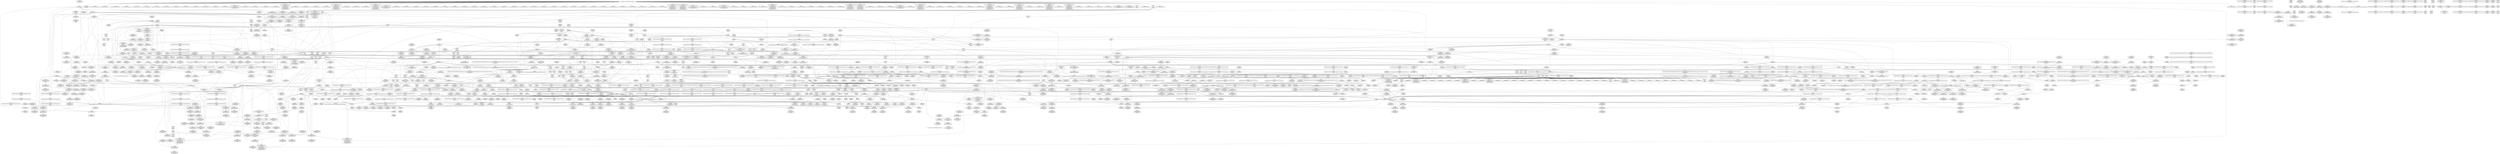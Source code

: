 digraph {
	CE0x58633f0 [shape=record,shape=Mrecord,label="{CE0x58633f0|i64_2|*Constant*}"]
	CE0x58d46f0 [shape=record,shape=Mrecord,label="{CE0x58d46f0|rcu_read_unlock:_do.body|*SummSink*}"]
	CE0x594f460 [shape=record,shape=Mrecord,label="{CE0x594f460|__rcu_read_lock:_bb|*SummSink*}"]
	CE0x5861390 [shape=record,shape=Mrecord,label="{CE0x5861390|_ret_void,_!dbg_!27717|include/linux/rcupdate.h,240|*SummSource*}"]
	CE0x58ef7c0 [shape=record,shape=Mrecord,label="{CE0x58ef7c0|rcu_read_lock:_tmp10|include/linux/rcupdate.h,882|*SummSink*}"]
	CE0x57fe3b0 [shape=record,shape=Mrecord,label="{CE0x57fe3b0|get_current:_entry|*SummSource*}"]
	CE0x5860410 [shape=record,shape=Mrecord,label="{CE0x5860410|sock_has_perm:_tmp20|security/selinux/hooks.c,3977|*SummSource*}"]
	CE0x58f2550 [shape=record,shape=Mrecord,label="{CE0x58f2550|rcu_read_lock:_tmp15|include/linux/rcupdate.h,882|*SummSink*}"]
	CE0x585a820 [shape=record,shape=Mrecord,label="{CE0x585a820|task_sid:_tmp16|security/selinux/hooks.c,208|*SummSource*}"]
	CE0x58f5e60 [shape=record,shape=Mrecord,label="{CE0x58f5e60|rcu_read_lock:_tmp18|include/linux/rcupdate.h,882}"]
	CE0x58ba3b0 [shape=record,shape=Mrecord,label="{CE0x58ba3b0|rcu_read_unlock:_tmp8|include/linux/rcupdate.h,933}"]
	CE0x58aa480 [shape=record,shape=Mrecord,label="{CE0x58aa480|8:_%struct.sock*,_:_SCME_48,49_}"]
	CE0x57fd280 [shape=record,shape=Mrecord,label="{CE0x57fd280|selinux_socket_accept:_if.then}"]
	CE0x58ca2d0 [shape=record,shape=Mrecord,label="{CE0x58ca2d0|task_sid:_tmp1}"]
	CE0x58f05b0 [shape=record,shape=Mrecord,label="{CE0x58f05b0|rcu_read_lock:_call3|include/linux/rcupdate.h,882}"]
	CE0x581f8d0 [shape=record,shape=Mrecord,label="{CE0x581f8d0|28:_i32,_32:_i16,_34:_i8,_:_CMRE_53,54_}"]
	CE0x58670a0 [shape=record,shape=Mrecord,label="{CE0x58670a0|i64*_getelementptr_inbounds_(_2_x_i64_,_2_x_i64_*___llvm_gcov_ctr131,_i64_0,_i64_1)|*Constant*}"]
	CE0x594b4c0 [shape=record,shape=Mrecord,label="{CE0x594b4c0|i64_ptrtoint_(i8*_blockaddress(_rcu_lock_release,_%__here)_to_i64)|*Constant*}"]
	CE0x58c6160 [shape=record,shape=Mrecord,label="{CE0x58c6160|__preempt_count_sub:_entry|*SummSink*}"]
	CE0x580b0a0 [shape=record,shape=Mrecord,label="{CE0x580b0a0|selinux_socket_accept:_tmp13|security/selinux/hooks.c,4204|*SummSink*}"]
	CE0x58bbfd0 [shape=record,shape=Mrecord,label="{CE0x58bbfd0|i64*_getelementptr_inbounds_(_4_x_i64_,_4_x_i64_*___llvm_gcov_ctr130,_i64_0,_i64_1)|*Constant*}"]
	CE0x585b6a0 [shape=record,shape=Mrecord,label="{CE0x585b6a0|i8_0|*Constant*}"]
	CE0x591db90 [shape=record,shape=Mrecord,label="{CE0x591db90|rcu_read_unlock:_tmp22|include/linux/rcupdate.h,935|*SummSource*}"]
	"CONST[source:1(input),value:2(dynamic)][purpose:{subject}]"
	CE0x580c2b0 [shape=record,shape=Mrecord,label="{CE0x580c2b0|selinux_socket_accept:_tmp7|security/selinux/hooks.c,4200|*SummSink*}"]
	CE0x58cd560 [shape=record,shape=Mrecord,label="{CE0x58cd560|GLOBAL:_rcu_lock_acquire|*Constant*|*SummSink*}"]
	CE0x58900c0 [shape=record,shape=Mrecord,label="{CE0x58900c0|i64*_getelementptr_inbounds_(_4_x_i64_,_4_x_i64_*___llvm_gcov_ctr134,_i64_0,_i64_2)|*Constant*}"]
	CE0x58057e0 [shape=record,shape=Mrecord,label="{CE0x58057e0|32:_%struct.sock*,_104:_i8*,_:_CRE_32,40_|*MultipleSource*|Function::selinux_socket_accept&Arg::sock::|security/selinux/hooks.c,4198}"]
	CE0x69deac0 [shape=record,shape=Mrecord,label="{CE0x69deac0|selinux_socket_accept:_call1|security/selinux/hooks.c,4198}"]
	CE0x5971170 [shape=record,shape=Mrecord,label="{CE0x5971170|i64*_getelementptr_inbounds_(_4_x_i64_,_4_x_i64_*___llvm_gcov_ctr129,_i64_0,_i64_2)|*Constant*}"]
	CE0x5808910 [shape=record,shape=Mrecord,label="{CE0x5808910|i32_10|*Constant*|*SummSource*}"]
	CE0x5815d90 [shape=record,shape=Mrecord,label="{CE0x5815d90|selinux_socket_accept:_tmp12|security/selinux/hooks.c,4202|*SummSink*}"]
	CE0x58a88a0 [shape=record,shape=Mrecord,label="{CE0x58a88a0|task_sid:_tmp10|security/selinux/hooks.c,208|*SummSource*}"]
	CE0x584ade0 [shape=record,shape=Mrecord,label="{CE0x584ade0|i64*_getelementptr_inbounds_(_2_x_i64_,_2_x_i64_*___llvm_gcov_ctr98,_i64_0,_i64_0)|*Constant*|*SummSink*}"]
	CE0x58af640 [shape=record,shape=Mrecord,label="{CE0x58af640|sock_has_perm:_tmp8|security/selinux/hooks.c,3969|*SummSource*}"]
	CE0x5934d00 [shape=record,shape=Mrecord,label="{CE0x5934d00|__preempt_count_add:_tmp3|*SummSource*}"]
	CE0x581a450 [shape=record,shape=Mrecord,label="{CE0x581a450|selinux_socket_accept:_tmp7|security/selinux/hooks.c,4200}"]
	CE0x57ffad0 [shape=record,shape=Mrecord,label="{CE0x57ffad0|task_sid:_if.end|*SummSource*}"]
	CE0x5879550 [shape=record,shape=Mrecord,label="{CE0x5879550|_call_void_rcu_read_lock()_#10,_!dbg_!27712|security/selinux/hooks.c,207|*SummSink*}"]
	CE0x591f5a0 [shape=record,shape=Mrecord,label="{CE0x591f5a0|i32_934|*Constant*|*SummSource*}"]
	CE0x58c2020 [shape=record,shape=Mrecord,label="{CE0x58c2020|_ret_void,_!dbg_!27717|include/linux/rcupdate.h,245|*SummSink*}"]
	CE0x58b0b10 [shape=record,shape=Mrecord,label="{CE0x58b0b10|i64*_getelementptr_inbounds_(_4_x_i64_,_4_x_i64_*___llvm_gcov_ctr128,_i64_0,_i64_0)|*Constant*}"]
	CE0x5804500 [shape=record,shape=Mrecord,label="{CE0x5804500|GLOBAL:___llvm_gcov_ctr360|Global_var:__llvm_gcov_ctr360|*SummSource*}"]
	CE0x58e9e90 [shape=record,shape=Mrecord,label="{CE0x58e9e90|rcu_read_lock:_if.then|*SummSource*}"]
	CE0x58e4440 [shape=record,shape=Mrecord,label="{CE0x58e4440|GLOBAL:_rcu_read_unlock|*Constant*}"]
	CE0x58063a0 [shape=record,shape=Mrecord,label="{CE0x58063a0|selinux_socket_accept:_tmp13|security/selinux/hooks.c,4204|*SummSource*}"]
	CE0x58f77e0 [shape=record,shape=Mrecord,label="{CE0x58f77e0|rcu_read_lock:_tmp20|include/linux/rcupdate.h,882|*SummSink*}"]
	CE0x589b1d0 [shape=record,shape=Mrecord,label="{CE0x589b1d0|sock_has_perm:_tmp12|security/selinux/hooks.c,3970}"]
	CE0x59714c0 [shape=record,shape=Mrecord,label="{CE0x59714c0|__preempt_count_sub:_tmp7|./arch/x86/include/asm/preempt.h,78|*SummSink*}"]
	CE0x58080f0 [shape=record,shape=Mrecord,label="{CE0x58080f0|28:_i32,_32:_i16,_34:_i8,_:_CMRE_21,22_}"]
	CE0x58518a0 [shape=record,shape=Mrecord,label="{CE0x58518a0|_ret_i32_%call7,_!dbg_!27749|security/selinux/hooks.c,210|*SummSink*}"]
	CE0x580b3d0 [shape=record,shape=Mrecord,label="{CE0x580b3d0|selinux_socket_accept:_tmp14|security/selinux/hooks.c,4204|*SummSource*}"]
	CE0x5828fd0 [shape=record,shape=Mrecord,label="{CE0x5828fd0|cred_sid:_tmp4|*LoadInst*|security/selinux/hooks.c,196|*SummSink*}"]
	CE0x58d0010 [shape=record,shape=Mrecord,label="{CE0x58d0010|task_sid:_land.lhs.true|*SummSource*}"]
	CE0x58c5310 [shape=record,shape=Mrecord,label="{CE0x58c5310|__rcu_read_unlock:_bb|*SummSink*}"]
	CE0x5851460 [shape=record,shape=Mrecord,label="{CE0x5851460|task_sid:_task|Function::task_sid&Arg::task::|*SummSink*}"]
	CE0x58d2590 [shape=record,shape=Mrecord,label="{CE0x58d2590|i64*_getelementptr_inbounds_(_2_x_i64_,_2_x_i64_*___llvm_gcov_ctr131,_i64_0,_i64_0)|*Constant*}"]
	CE0x58b0ca0 [shape=record,shape=Mrecord,label="{CE0x58b0ca0|i64*_getelementptr_inbounds_(_4_x_i64_,_4_x_i64_*___llvm_gcov_ctr133,_i64_0,_i64_1)|*Constant*|*SummSink*}"]
	CE0x58ee0c0 [shape=record,shape=Mrecord,label="{CE0x58ee0c0|0:_i8,_:_GCMR_rcu_read_lock.__warned_internal_global_i8_0,_section_.data.unlikely_,_align_1:_elem_0:default:}"]
	CE0x58afee0 [shape=record,shape=Mrecord,label="{CE0x58afee0|sock_has_perm:_tmp3|security/selinux/hooks.c,3964|*SummSource*}"]
	CE0x58efa40 [shape=record,shape=Mrecord,label="{CE0x58efa40|rcu_read_lock:_tmp11|include/linux/rcupdate.h,882}"]
	CE0x58f7670 [shape=record,shape=Mrecord,label="{CE0x58f7670|rcu_read_lock:_tmp20|include/linux/rcupdate.h,882|*SummSource*}"]
	CE0x58b5120 [shape=record,shape=Mrecord,label="{CE0x58b5120|_call_void_asm_sideeffect_,_memory_,_dirflag_,_fpsr_,_flags_()_#3,_!dbg_!27711,_!srcloc_!27714|include/linux/rcupdate.h,244|*SummSource*}"]
	CE0x58a2520 [shape=record,shape=Mrecord,label="{CE0x58a2520|sock_has_perm:_call6|security/selinux/hooks.c,3976}"]
	CE0x5835640 [shape=record,shape=Mrecord,label="{CE0x5835640|i64_2|*Constant*|*SummSource*}"]
	CE0x58a6c10 [shape=record,shape=Mrecord,label="{CE0x58a6c10|i64*_getelementptr_inbounds_(_4_x_i64_,_4_x_i64_*___llvm_gcov_ctr133,_i64_0,_i64_0)|*Constant*|*SummSink*}"]
	CE0x59642b0 [shape=record,shape=Mrecord,label="{CE0x59642b0|__preempt_count_add:_do.end}"]
	CE0x58e2140 [shape=record,shape=Mrecord,label="{CE0x58e2140|i64*_getelementptr_inbounds_(_13_x_i64_,_13_x_i64_*___llvm_gcov_ctr126,_i64_0,_i64_12)|*Constant*}"]
	CE0x58611c0 [shape=record,shape=Mrecord,label="{CE0x58611c0|_call_void_rcu_lock_acquire(%struct.lockdep_map*_rcu_lock_map)_#10,_!dbg_!27711|include/linux/rcupdate.h,881}"]
	CE0x594da80 [shape=record,shape=Mrecord,label="{CE0x594da80|GLOBAL:___preempt_count_sub|*Constant*|*SummSink*}"]
	CE0x585f8a0 [shape=record,shape=Mrecord,label="{CE0x585f8a0|8:_%struct.sock*,_:_SCME_20,22_|*MultipleSource*|security/selinux/hooks.c, 3966|security/selinux/hooks.c,3966|security/selinux/hooks.c,3966}"]
	CE0x58e2cd0 [shape=record,shape=Mrecord,label="{CE0x58e2cd0|task_sid:_tmp27|security/selinux/hooks.c,208|*SummSink*}"]
	CE0x58bcb50 [shape=record,shape=Mrecord,label="{CE0x58bcb50|rcu_read_unlock:_land.lhs.true|*SummSource*}"]
	CE0x581d6c0 [shape=record,shape=Mrecord,label="{CE0x581d6c0|selinux_socket_accept:_tmp4|security/selinux/hooks.c,4199}"]
	CE0x591b450 [shape=record,shape=Mrecord,label="{CE0x591b450|rcu_read_unlock:_tmp16|include/linux/rcupdate.h,933|*SummSink*}"]
	CE0x58311c0 [shape=record,shape=Mrecord,label="{CE0x58311c0|28:_i32,_32:_i16,_34:_i8,_:_CMRE_116,117_}"]
	CE0x5819710 [shape=record,shape=Mrecord,label="{CE0x5819710|sock_has_perm:_task|Function::sock_has_perm&Arg::task::|*SummSource*}"]
	CE0x591fe00 [shape=record,shape=Mrecord,label="{CE0x591fe00|i8*_getelementptr_inbounds_(_44_x_i8_,_44_x_i8_*_.str47,_i32_0,_i32_0)|*Constant*|*SummSink*}"]
	CE0x584c460 [shape=record,shape=Mrecord,label="{CE0x584c460|COLLAPSED:_GCMRE___llvm_gcov_ctr98_internal_global_2_x_i64_zeroinitializer:_elem_0:default:}"]
	CE0x581f810 [shape=record,shape=Mrecord,label="{CE0x581f810|28:_i32,_32:_i16,_34:_i8,_:_CMRE_52,53_}"]
	CE0x589deb0 [shape=record,shape=Mrecord,label="{CE0x589deb0|i8_2|*Constant*|*SummSink*}"]
	CE0x581ce50 [shape=record,shape=Mrecord,label="{CE0x581ce50|28:_i32,_32:_i16,_34:_i8,_:_CMRE_17,18_}"]
	CE0x5867650 [shape=record,shape=Mrecord,label="{CE0x5867650|i64*_getelementptr_inbounds_(_13_x_i64_,_13_x_i64_*___llvm_gcov_ctr126,_i64_0,_i64_8)|*Constant*|*SummSink*}"]
	CE0x58b4e60 [shape=record,shape=Mrecord,label="{CE0x58b4e60|i64*_getelementptr_inbounds_(_4_x_i64_,_4_x_i64_*___llvm_gcov_ctr133,_i64_0,_i64_0)|*Constant*|*SummSource*}"]
	CE0x580a8f0 [shape=record,shape=Mrecord,label="{CE0x580a8f0|28:_i32,_32:_i16,_34:_i8,_:_CMRE_57,58_}"]
	CE0x589c4d0 [shape=record,shape=Mrecord,label="{CE0x589c4d0|sock_has_perm:_tmp14|security/selinux/hooks.c,3972}"]
	CE0x589e700 [shape=record,shape=Mrecord,label="{CE0x589e700|avc_has_perm:_requested|Function::avc_has_perm&Arg::requested::|*SummSink*}"]
	CE0x58f0210 [shape=record,shape=Mrecord,label="{CE0x58f0210|rcu_read_lock:_tmp12|include/linux/rcupdate.h,882|*SummSink*}"]
	CE0x58a8d20 [shape=record,shape=Mrecord,label="{CE0x58a8d20|8:_%struct.sock*,_:_SCME_28,29_}"]
	CE0x5851180 [shape=record,shape=Mrecord,label="{CE0x5851180|task_sid:_entry|*SummSink*}"]
	CE0x5937230 [shape=record,shape=Mrecord,label="{CE0x5937230|i64*_getelementptr_inbounds_(_4_x_i64_,_4_x_i64_*___llvm_gcov_ctr134,_i64_0,_i64_0)|*Constant*}"]
	CE0x5807530 [shape=record,shape=Mrecord,label="{CE0x5807530|28:_i32,_32:_i16,_34:_i8,_:_CMRE_110,111_}"]
	CE0x57f5ca0 [shape=record,shape=Mrecord,label="{CE0x57f5ca0|28:_i32,_32:_i16,_34:_i8,_:_CMRE_96,97_}"]
	CE0x582fb70 [shape=record,shape=Mrecord,label="{CE0x582fb70|28:_i32,_32:_i16,_34:_i8,_:_CMRE_104,105_}"]
	CE0x5934f10 [shape=record,shape=Mrecord,label="{CE0x5934f10|__preempt_count_sub:_val|Function::__preempt_count_sub&Arg::val::}"]
	CE0x580f020 [shape=record,shape=Mrecord,label="{CE0x580f020|selinux_socket_accept:_tmp6|security/selinux/hooks.c,4199|*SummSink*}"]
	CE0x5813c30 [shape=record,shape=Mrecord,label="{CE0x5813c30|_call_void_mcount()_#3}"]
	CE0x5955e80 [shape=record,shape=Mrecord,label="{CE0x5955e80|COLLAPSED:_GCMRE___llvm_gcov_ctr135_internal_global_4_x_i64_zeroinitializer:_elem_0:default:}"]
	CE0x59360a0 [shape=record,shape=Mrecord,label="{CE0x59360a0|i64*_getelementptr_inbounds_(_4_x_i64_,_4_x_i64_*___llvm_gcov_ctr129,_i64_0,_i64_3)|*Constant*}"]
	CE0x58e3a00 [shape=record,shape=Mrecord,label="{CE0x58e3a00|cred_sid:_entry|*SummSource*}"]
	CE0x58ad7c0 [shape=record,shape=Mrecord,label="{CE0x58ad7c0|sock_has_perm:_cmp|security/selinux/hooks.c,3969}"]
	CE0x58a2080 [shape=record,shape=Mrecord,label="{CE0x58a2080|sock_has_perm:_tmp17|security/selinux/hooks.c,3976}"]
	CE0x591c260 [shape=record,shape=Mrecord,label="{CE0x591c260|rcu_read_unlock:_tmp19|include/linux/rcupdate.h,933}"]
	CE0x58f23e0 [shape=record,shape=Mrecord,label="{CE0x58f23e0|rcu_read_lock:_tmp15|include/linux/rcupdate.h,882|*SummSource*}"]
	CE0x5950300 [shape=record,shape=Mrecord,label="{CE0x5950300|__preempt_count_sub:_tmp6|./arch/x86/include/asm/preempt.h,78}"]
	CE0x58db980 [shape=record,shape=Mrecord,label="{CE0x58db980|_call_void_lockdep_rcu_suspicious(i8*_getelementptr_inbounds_(_25_x_i8_,_25_x_i8_*_.str3,_i32_0,_i32_0),_i32_208,_i8*_getelementptr_inbounds_(_41_x_i8_,_41_x_i8_*_.str44,_i32_0,_i32_0))_#10,_!dbg_!27732|security/selinux/hooks.c,208}"]
	CE0x58a2b50 [shape=record,shape=Mrecord,label="{CE0x58a2b50|i32_(i32,_i32,_i16,_i32,_%struct.common_audit_data*)*_bitcast_(i32_(i32,_i32,_i16,_i32,_%struct.common_audit_data.495*)*_avc_has_perm_to_i32_(i32,_i32,_i16,_i32,_%struct.common_audit_data*)*)|*Constant*|*SummSource*}"]
	CE0x5828dd0 [shape=record,shape=Mrecord,label="{CE0x5828dd0|28:_i32,_32:_i16,_34:_i8,_:_CMRE_83,84_}"]
	CE0x58a4650 [shape=record,shape=Mrecord,label="{CE0x58a4650|avc_has_perm:_auditdata|Function::avc_has_perm&Arg::auditdata::|*SummSource*}"]
	CE0x5864980 [shape=record,shape=Mrecord,label="{CE0x5864980|i32_0|*Constant*}"]
	CE0x5935700 [shape=record,shape=Mrecord,label="{CE0x5935700|GLOBAL:___preempt_count|Global_var:__preempt_count}"]
	CE0x5958b50 [shape=record,shape=Mrecord,label="{CE0x5958b50|__preempt_count_sub:_tmp2|*SummSink*}"]
	CE0x584a080 [shape=record,shape=Mrecord,label="{CE0x584a080|selinux_socket_accept:_sid|security/selinux/hooks.c,4206|*SummSink*}"]
	CE0x584ccf0 [shape=record,shape=Mrecord,label="{CE0x584ccf0|selinux_socket_accept:_initialized|security/selinux/hooks.c,4207|*SummSink*}"]
	CE0x58e6df0 [shape=record,shape=Mrecord,label="{CE0x58e6df0|cred_sid:_tmp6|security/selinux/hooks.c,197}"]
	CE0x58ac330 [shape=record,shape=Mrecord,label="{CE0x58ac330|sock_has_perm:_call|security/selinux/hooks.c,3967|*SummSink*}"]
	CE0x58b9340 [shape=record,shape=Mrecord,label="{CE0x58b9340|i64*_getelementptr_inbounds_(_4_x_i64_,_4_x_i64_*___llvm_gcov_ctr134,_i64_0,_i64_2)|*Constant*|*SummSink*}"]
	CE0x5801f50 [shape=record,shape=Mrecord,label="{CE0x5801f50|selinux_socket_accept:_i_security4|security/selinux/hooks.c,4204|*SummSink*}"]
	CE0x584ff80 [shape=record,shape=Mrecord,label="{CE0x584ff80|selinux_socket_accept:_sid6|security/selinux/hooks.c,4206}"]
	CE0x591d6e0 [shape=record,shape=Mrecord,label="{CE0x591d6e0|_call_void_rcu_lock_release(%struct.lockdep_map*_rcu_lock_map)_#10,_!dbg_!27733|include/linux/rcupdate.h,935}"]
	CE0x594cc80 [shape=record,shape=Mrecord,label="{CE0x594cc80|__rcu_read_unlock:_tmp1}"]
	CE0x58e6330 [shape=record,shape=Mrecord,label="{CE0x58e6330|rcu_read_lock:_bb|*SummSource*}"]
	CE0x58e3270 [shape=record,shape=Mrecord,label="{CE0x58e3270|task_sid:_call7|security/selinux/hooks.c,208|*SummSink*}"]
	CE0x58d4090 [shape=record,shape=Mrecord,label="{CE0x58d4090|task_sid:_tmp14|security/selinux/hooks.c,208|*SummSink*}"]
	CE0x58ed760 [shape=record,shape=Mrecord,label="{CE0x58ed760|GLOBAL:_rcu_read_lock.__warned|Global_var:rcu_read_lock.__warned}"]
	CE0x58aa5b0 [shape=record,shape=Mrecord,label="{CE0x58aa5b0|8:_%struct.sock*,_:_SCME_49,50_}"]
	CE0x5971890 [shape=record,shape=Mrecord,label="{CE0x5971890|__preempt_count_add:_tmp5|./arch/x86/include/asm/preempt.h,72|*SummSource*}"]
	CE0x58e9b00 [shape=record,shape=Mrecord,label="{CE0x58e9b00|rcu_read_unlock:_tmp5|include/linux/rcupdate.h,933|*SummSource*}"]
	CE0x5801790 [shape=record,shape=Mrecord,label="{CE0x5801790|28:_i32,_32:_i16,_34:_i8,_:_CMRE_13,14_}"]
	CE0x58b2e40 [shape=record,shape=Mrecord,label="{CE0x58b2e40|rcu_read_unlock:_call|include/linux/rcupdate.h,933}"]
	CE0x5831e90 [shape=record,shape=Mrecord,label="{CE0x5831e90|i32_10|*Constant*}"]
	CE0x591d230 [shape=record,shape=Mrecord,label="{CE0x591d230|i64*_getelementptr_inbounds_(_11_x_i64_,_11_x_i64_*___llvm_gcov_ctr132,_i64_0,_i64_10)|*Constant*|*SummSource*}"]
	CE0x58c1140 [shape=record,shape=Mrecord,label="{CE0x58c1140|rcu_lock_release:_map|Function::rcu_lock_release&Arg::map::}"]
	CE0x58025d0 [shape=record,shape=Mrecord,label="{CE0x58025d0|i64*_getelementptr_inbounds_(_6_x_i64_,_6_x_i64_*___llvm_gcov_ctr360,_i64_0,_i64_4)|*Constant*|*SummSink*}"]
	CE0x5828d10 [shape=record,shape=Mrecord,label="{CE0x5828d10|28:_i32,_32:_i16,_34:_i8,_:_CMRE_82,83_}"]
	CE0x5828ad0 [shape=record,shape=Mrecord,label="{CE0x5828ad0|28:_i32,_32:_i16,_34:_i8,_:_CMRE_79,80_}"]
	CE0x58b6490 [shape=record,shape=Mrecord,label="{CE0x58b6490|rcu_read_unlock:_tmp3}"]
	CE0x58913e0 [shape=record,shape=Mrecord,label="{CE0x58913e0|i64*_getelementptr_inbounds_(_4_x_i64_,_4_x_i64_*___llvm_gcov_ctr129,_i64_0,_i64_0)|*Constant*|*SummSink*}"]
	CE0x5870ac0 [shape=record,shape=Mrecord,label="{CE0x5870ac0|get_current:_tmp3}"]
	CE0x58bf190 [shape=record,shape=Mrecord,label="{CE0x58bf190|_call_void_lockdep_rcu_suspicious(i8*_getelementptr_inbounds_(_25_x_i8_,_25_x_i8_*_.str45,_i32_0,_i32_0),_i32_934,_i8*_getelementptr_inbounds_(_44_x_i8_,_44_x_i8_*_.str47,_i32_0,_i32_0))_#10,_!dbg_!27726|include/linux/rcupdate.h,933}"]
	CE0x58cee70 [shape=record,shape=Mrecord,label="{CE0x58cee70|_call_void_mcount()_#3|*SummSource*}"]
	CE0x581cde0 [shape=record,shape=Mrecord,label="{CE0x581cde0|selinux_socket_accept:_sclass|security/selinux/hooks.c,4205|*SummSource*}"]
	CE0x58b3140 [shape=record,shape=Mrecord,label="{CE0x58b3140|__preempt_count_add:_entry|*SummSource*}"]
	CE0x58a2320 [shape=record,shape=Mrecord,label="{CE0x58a2320|sock_has_perm:_tmp17|security/selinux/hooks.c,3976|*SummSink*}"]
	CE0x58a8070 [shape=record,shape=Mrecord,label="{CE0x58a8070|rcu_lock_release:_indirectgoto|*SummSink*}"]
	CE0x585b3a0 [shape=record,shape=Mrecord,label="{CE0x585b3a0|sock_has_perm:_tmp5|security/selinux/hooks.c,3966|*SummSource*}"]
	CE0x584c100 [shape=record,shape=Mrecord,label="{CE0x584c100|sock_has_perm:_tmp}"]
	CE0x584f340 [shape=record,shape=Mrecord,label="{CE0x584f340|cred_sid:_tmp4|*LoadInst*|security/selinux/hooks.c,196|*SummSource*}"]
	CE0x5864430 [shape=record,shape=Mrecord,label="{CE0x5864430|cred_sid:_sid|security/selinux/hooks.c,197|*SummSink*}"]
	CE0x58e9fb0 [shape=record,shape=Mrecord,label="{CE0x58e9fb0|rcu_read_lock:_if.then|*SummSink*}"]
	CE0x58f8150 [shape=record,shape=Mrecord,label="{CE0x58f8150|i64*_getelementptr_inbounds_(_11_x_i64_,_11_x_i64_*___llvm_gcov_ctr127,_i64_0,_i64_10)|*Constant*|*SummSink*}"]
	CE0x57f6ab0 [shape=record,shape=Mrecord,label="{CE0x57f6ab0|i64_1|*Constant*}"]
	CE0x58530c0 [shape=record,shape=Mrecord,label="{CE0x58530c0|get_current:_tmp}"]
	CE0x5861de0 [shape=record,shape=Mrecord,label="{CE0x5861de0|rcu_read_lock:_tmp2|*SummSink*}"]
	CE0x581f990 [shape=record,shape=Mrecord,label="{CE0x581f990|28:_i32,_32:_i16,_34:_i8,_:_CMRE_54,55_}"]
	CE0x57fab30 [shape=record,shape=Mrecord,label="{CE0x57fab30|selinux_socket_accept:_bb}"]
	CE0x594cee0 [shape=record,shape=Mrecord,label="{CE0x594cee0|rcu_lock_release:_tmp3|*SummSink*}"]
	CE0x589b6b0 [shape=record,shape=Mrecord,label="{CE0x589b6b0|i64*_getelementptr_inbounds_(_6_x_i64_,_6_x_i64_*___llvm_gcov_ctr327,_i64_0,_i64_4)|*Constant*|*SummSink*}"]
	CE0x5859ca0 [shape=record,shape=Mrecord,label="{CE0x5859ca0|sock_has_perm:_tmp2|*LoadInst*|security/selinux/hooks.c,3964}"]
	CE0x58d2fe0 [shape=record,shape=Mrecord,label="{CE0x58d2fe0|rcu_read_lock:_tmp4|include/linux/rcupdate.h,882|*SummSource*}"]
	CE0x57f6650 [shape=record,shape=Mrecord,label="{CE0x57f6650|selinux_socket_accept:_tmp3|security/selinux/hooks.c,4199|*SummSource*}"]
	CE0x58bd9d0 [shape=record,shape=Mrecord,label="{CE0x58bd9d0|rcu_read_unlock:_tmp7|include/linux/rcupdate.h,933|*SummSource*}"]
	CE0x5820970 [shape=record,shape=Mrecord,label="{CE0x5820970|28:_i32,_32:_i16,_34:_i8,_:_CMRE_99,100_}"]
	CE0x58616a0 [shape=record,shape=Mrecord,label="{CE0x58616a0|task_sid:_tmp11|security/selinux/hooks.c,208|*SummSource*}"]
	CE0x58ac190 [shape=record,shape=Mrecord,label="{CE0x58ac190|sock_has_perm:_call|security/selinux/hooks.c,3967}"]
	CE0x58ddcf0 [shape=record,shape=Mrecord,label="{CE0x58ddcf0|i64*_getelementptr_inbounds_(_13_x_i64_,_13_x_i64_*___llvm_gcov_ctr126,_i64_0,_i64_9)|*Constant*|*SummSink*}"]
	CE0x5807bc0 [shape=record,shape=Mrecord,label="{CE0x5807bc0|i64_0|*Constant*|*SummSink*}"]
	CE0x5897920 [shape=record,shape=Mrecord,label="{CE0x5897920|task_sid:_do.end|*SummSource*}"]
	CE0x58d2030 [shape=record,shape=Mrecord,label="{CE0x58d2030|task_sid:_tmp6|security/selinux/hooks.c,208|*SummSource*}"]
	CE0x57f5b60 [shape=record,shape=Mrecord,label="{CE0x57f5b60|28:_i32,_32:_i16,_34:_i8,_:_CMRE_95,96_}"]
	CE0x58a9d60 [shape=record,shape=Mrecord,label="{CE0x58a9d60|8:_%struct.sock*,_:_SCME_42,43_}"]
	CE0x594b960 [shape=record,shape=Mrecord,label="{CE0x594b960|i64_ptrtoint_(i8*_blockaddress(_rcu_lock_release,_%__here)_to_i64)|*Constant*|*SummSink*}"]
	CE0x580d710 [shape=record,shape=Mrecord,label="{CE0x580d710|28:_i32,_32:_i16,_34:_i8,_:_CMRE_48,49_}"]
	CE0x57fd6a0 [shape=record,shape=Mrecord,label="{CE0x57fd6a0|32:_%struct.sock*,_104:_i8*,_:_CRE_0,4_|*MultipleSource*|Function::selinux_socket_accept&Arg::sock::|security/selinux/hooks.c,4198}"]
	CE0x57f6d70 [shape=record,shape=Mrecord,label="{CE0x57f6d70|selinux_socket_accept:_tmp|*SummSink*}"]
	CE0x58e4580 [shape=record,shape=Mrecord,label="{CE0x58e4580|_call_void_rcu_read_unlock()_#10,_!dbg_!27748|security/selinux/hooks.c,209}"]
	CE0x58b7760 [shape=record,shape=Mrecord,label="{CE0x58b7760|_call_void_mcount()_#3|*SummSink*}"]
	CE0x57feaf0 [shape=record,shape=Mrecord,label="{CE0x57feaf0|selinux_socket_accept:_tmp6|security/selinux/hooks.c,4199}"]
	CE0x58c1550 [shape=record,shape=Mrecord,label="{CE0x58c1550|GLOBAL:___rcu_read_unlock|*Constant*}"]
	CE0x5861a50 [shape=record,shape=Mrecord,label="{CE0x5861a50|task_sid:_tmp12|security/selinux/hooks.c,208}"]
	CE0x57fdac0 [shape=record,shape=Mrecord,label="{CE0x57fdac0|sock_has_perm:_entry|*SummSink*}"]
	CE0x57f57a0 [shape=record,shape=Mrecord,label="{CE0x57f57a0|28:_i32,_32:_i16,_34:_i8,_:_CMRE_92,93_}"]
	CE0x58a37e0 [shape=record,shape=Mrecord,label="{CE0x58a37e0|avc_has_perm:_tsid|Function::avc_has_perm&Arg::tsid::|*SummSource*}"]
	CE0x58f3310 [shape=record,shape=Mrecord,label="{CE0x58f3310|i64*_getelementptr_inbounds_(_11_x_i64_,_11_x_i64_*___llvm_gcov_ctr127,_i64_0,_i64_8)|*Constant*|*SummSource*}"]
	CE0x5863010 [shape=record,shape=Mrecord,label="{CE0x5863010|_call_void_mcount()_#3}"]
	CE0x58078f0 [shape=record,shape=Mrecord,label="{CE0x58078f0|28:_i32,_32:_i16,_34:_i8,_:_CMRE_113,114_}"]
	CE0x5870b60 [shape=record,shape=Mrecord,label="{CE0x5870b60|get_current:_tmp3|*SummSource*}"]
	CE0x58ed8e0 [shape=record,shape=Mrecord,label="{CE0x58ed8e0|GLOBAL:_rcu_read_lock.__warned|Global_var:rcu_read_lock.__warned|*SummSource*}"]
	CE0x58de410 [shape=record,shape=Mrecord,label="{CE0x58de410|task_sid:_tmp20|security/selinux/hooks.c,208|*SummSink*}"]
	CE0x58e5450 [shape=record,shape=Mrecord,label="{CE0x58e5450|_ret_void,_!dbg_!27735|include/linux/rcupdate.h,938|*SummSource*}"]
	CE0x58f5630 [shape=record,shape=Mrecord,label="{CE0x58f5630|COLLAPSED:_GCMRE___llvm_gcov_ctr128_internal_global_4_x_i64_zeroinitializer:_elem_0:default:}"]
	CE0x58077b0 [shape=record,shape=Mrecord,label="{CE0x58077b0|28:_i32,_32:_i16,_34:_i8,_:_CMRE_112,113_}"]
	CE0x58f1fa0 [shape=record,shape=Mrecord,label="{CE0x58f1fa0|rcu_read_lock:_tmp14|include/linux/rcupdate.h,882|*SummSink*}"]
	CE0x584f9b0 [shape=record,shape=Mrecord,label="{CE0x584f9b0|i32_77|*Constant*}"]
	CE0x5813cd0 [shape=record,shape=Mrecord,label="{CE0x5813cd0|_call_void_mcount()_#3|*SummSource*}"]
	CE0x5862c10 [shape=record,shape=Mrecord,label="{CE0x5862c10|task_sid:_real_cred|security/selinux/hooks.c,208|*SummSink*}"]
	CE0x5937990 [shape=record,shape=Mrecord,label="{CE0x5937990|rcu_lock_acquire:___here|*SummSink*}"]
	CE0x58bd230 [shape=record,shape=Mrecord,label="{CE0x58bd230|GLOBAL:___llvm_gcov_ctr132|Global_var:__llvm_gcov_ctr132|*SummSource*}"]
	CE0x593ad00 [shape=record,shape=Mrecord,label="{CE0x593ad00|i64_1|*Constant*}"]
	CE0x58f19c0 [shape=record,shape=Mrecord,label="{CE0x58f19c0|rcu_read_lock:_tmp13|include/linux/rcupdate.h,882|*SummSink*}"]
	CE0x58a89b0 [shape=record,shape=Mrecord,label="{CE0x58a89b0|task_sid:_tmp10|security/selinux/hooks.c,208|*SummSink*}"]
	CE0x5819af0 [shape=record,shape=Mrecord,label="{CE0x5819af0|selinux_socket_accept:_call2|security/selinux/hooks.c,4202|*SummSource*}"]
	CE0x58ebb00 [shape=record,shape=Mrecord,label="{CE0x58ebb00|rcu_read_unlock:_tmp4|include/linux/rcupdate.h,933|*SummSource*}"]
	CE0x58c62d0 [shape=record,shape=Mrecord,label="{CE0x58c62d0|_ret_void,_!dbg_!27720|./arch/x86/include/asm/preempt.h,78}"]
	CE0x58f8230 [shape=record,shape=Mrecord,label="{CE0x58f8230|rcu_read_lock:_tmp22|include/linux/rcupdate.h,884|*SummSink*}"]
	CE0x58b5250 [shape=record,shape=Mrecord,label="{CE0x58b5250|_call_void_asm_sideeffect_,_memory_,_dirflag_,_fpsr_,_flags_()_#3,_!dbg_!27711,_!srcloc_!27714|include/linux/rcupdate.h,244|*SummSink*}"]
	CE0x58c8c30 [shape=record,shape=Mrecord,label="{CE0x58c8c30|task_sid:_call|security/selinux/hooks.c,208|*SummSink*}"]
	CE0x57fda10 [shape=record,shape=Mrecord,label="{CE0x57fda10|selinux_socket_accept:_return|*SummSink*}"]
	CE0x591f820 [shape=record,shape=Mrecord,label="{CE0x591f820|i32_934|*Constant*|*SummSink*}"]
	CE0x584ae50 [shape=record,shape=Mrecord,label="{CE0x584ae50|i64*_getelementptr_inbounds_(_2_x_i64_,_2_x_i64_*___llvm_gcov_ctr98,_i64_0,_i64_0)|*Constant*}"]
	CE0x58b2480 [shape=record,shape=Mrecord,label="{CE0x58b2480|_ret_void,_!dbg_!27719|./arch/x86/include/asm/preempt.h,73|*SummSource*}"]
	CE0x58e38f0 [shape=record,shape=Mrecord,label="{CE0x58e38f0|cred_sid:_entry}"]
	CE0x594ac10 [shape=record,shape=Mrecord,label="{CE0x594ac10|i64*_getelementptr_inbounds_(_4_x_i64_,_4_x_i64_*___llvm_gcov_ctr133,_i64_0,_i64_3)|*Constant*}"]
	CE0x58ade90 [shape=record,shape=Mrecord,label="{CE0x58ade90|i64*_getelementptr_inbounds_(_13_x_i64_,_13_x_i64_*___llvm_gcov_ctr126,_i64_0,_i64_10)|*Constant*}"]
	CE0x5867580 [shape=record,shape=Mrecord,label="{CE0x5867580|task_sid:_tobool1|security/selinux/hooks.c,208|*SummSink*}"]
	CE0x58b4070 [shape=record,shape=Mrecord,label="{CE0x58b4070|i64*_getelementptr_inbounds_(_11_x_i64_,_11_x_i64_*___llvm_gcov_ctr132,_i64_0,_i64_1)|*Constant*|*SummSource*}"]
	CE0x581c130 [shape=record,shape=Mrecord,label="{CE0x581c130|28:_i32,_32:_i16,_34:_i8,_:_CMRE_91,92_}"]
	CE0x58be8e0 [shape=record,shape=Mrecord,label="{CE0x58be8e0|i64*_getelementptr_inbounds_(_11_x_i64_,_11_x_i64_*___llvm_gcov_ctr132,_i64_0,_i64_0)|*Constant*|*SummSource*}"]
	CE0x582a5a0 [shape=record,shape=Mrecord,label="{CE0x582a5a0|sock_has_perm:_ad|security/selinux/hooks.c, 3965|*SummSink*}"]
	CE0x58b6060 [shape=record,shape=Mrecord,label="{CE0x58b6060|i64*_getelementptr_inbounds_(_4_x_i64_,_4_x_i64_*___llvm_gcov_ctr133,_i64_0,_i64_2)|*Constant*}"]
	CE0x5808ba0 [shape=record,shape=Mrecord,label="{CE0x5808ba0|sock_has_perm:_perms|Function::sock_has_perm&Arg::perms::|*SummSource*}"]
	CE0x5811220 [shape=record,shape=Mrecord,label="{CE0x5811220|28:_i32,_32:_i16,_34:_i8,_:_CMRE_136,144_|*MultipleSource*|security/selinux/hooks.c,4202|security/selinux/hooks.c,4202|security/selinux/hooks.c,4204|security/selinux/hooks.c,4204|security/selinux/hooks.c,4205}"]
	CE0x582abd0 [shape=record,shape=Mrecord,label="{CE0x582abd0|sock_has_perm:_ad|security/selinux/hooks.c, 3965|*SummSource*}"]
	CE0x59311d0 [shape=record,shape=Mrecord,label="{CE0x59311d0|__preempt_count_sub:_do.body|*SummSink*}"]
	CE0x584f1d0 [shape=record,shape=Mrecord,label="{CE0x584f1d0|i32_22|*Constant*|*SummSink*}"]
	CE0x594fd70 [shape=record,shape=Mrecord,label="{CE0x594fd70|__rcu_read_unlock:_tmp3|*SummSink*}"]
	CE0x5862a00 [shape=record,shape=Mrecord,label="{CE0x5862a00|i32_0|*Constant*}"]
	CE0x58e3590 [shape=record,shape=Mrecord,label="{CE0x58e3590|GLOBAL:_cred_sid|*Constant*}"]
	CE0x5863080 [shape=record,shape=Mrecord,label="{CE0x5863080|_call_void_mcount()_#3|*SummSource*}"]
	CE0x584d100 [shape=record,shape=Mrecord,label="{CE0x584d100|selinux_socket_accept:_retval.0|*SummSource*}"]
	CE0x58c2d30 [shape=record,shape=Mrecord,label="{CE0x58c2d30|__rcu_read_lock:_do.body}"]
	CE0x59791e0 [shape=record,shape=Mrecord,label="{CE0x59791e0|i64*_getelementptr_inbounds_(_4_x_i64_,_4_x_i64_*___llvm_gcov_ctr129,_i64_0,_i64_0)|*Constant*|*SummSource*}"]
	CE0x584b330 [shape=record,shape=Mrecord,label="{CE0x584b330|get_current:_bb|*SummSink*}"]
	CE0x593b330 [shape=record,shape=Mrecord,label="{CE0x593b330|__preempt_count_add:_tmp4|./arch/x86/include/asm/preempt.h,72}"]
	CE0x591c2d0 [shape=record,shape=Mrecord,label="{CE0x591c2d0|rcu_read_unlock:_tmp19|include/linux/rcupdate.h,933|*SummSource*}"]
	CE0x585e170 [shape=record,shape=Mrecord,label="{CE0x585e170|cred_sid:_security|security/selinux/hooks.c,196|*SummSource*}"]
	CE0x58508f0 [shape=record,shape=Mrecord,label="{CE0x58508f0|selinux_socket_accept:_initialized|security/selinux/hooks.c,4207|*SummSource*}"]
	CE0x58b17e0 [shape=record,shape=Mrecord,label="{CE0x58b17e0|rcu_read_unlock:_call3|include/linux/rcupdate.h,933}"]
	CE0x585f770 [shape=record,shape=Mrecord,label="{CE0x585f770|8:_%struct.sock*,_:_SCME_18,20_|*MultipleSource*|security/selinux/hooks.c, 3966|security/selinux/hooks.c,3966|security/selinux/hooks.c,3966}"]
	CE0x586fd40 [shape=record,shape=Mrecord,label="{CE0x586fd40|%struct.task_struct*_(%struct.task_struct**)*_asm_movq_%gs:$_1:P_,$0_,_r,im,_dirflag_,_fpsr_,_flags_|*SummSink*}"]
	CE0x58a1990 [shape=record,shape=Mrecord,label="{CE0x58a1990|i32_4|*Constant*}"]
	CE0x58c18f0 [shape=record,shape=Mrecord,label="{CE0x58c18f0|_call_void___rcu_read_unlock()_#10,_!dbg_!27734|include/linux/rcupdate.h,937}"]
	CE0x58b7b30 [shape=record,shape=Mrecord,label="{CE0x58b7b30|void_(i32*,_i32,_i32*)*_asm_addl_$1,_%gs:$0_,_*m,ri,*m,_dirflag_,_fpsr_,_flags_|*SummSource*}"]
	CE0x581ccd0 [shape=record,shape=Mrecord,label="{CE0x581ccd0|selinux_socket_accept:_sclass|security/selinux/hooks.c,4205}"]
	CE0x5800e20 [shape=record,shape=Mrecord,label="{CE0x5800e20|selinux_socket_accept:_tmp5|security/selinux/hooks.c,4199|*SummSink*}"]
	CE0x584f050 [shape=record,shape=Mrecord,label="{CE0x584f050|i32_22|*Constant*}"]
	CE0x58bfcf0 [shape=record,shape=Mrecord,label="{CE0x58bfcf0|rcu_read_unlock:_tobool1|include/linux/rcupdate.h,933|*SummSource*}"]
	CE0x5897da0 [shape=record,shape=Mrecord,label="{CE0x5897da0|sock_has_perm:_tmp10|security/selinux/hooks.c,3969}"]
	CE0x5825f30 [shape=record,shape=Mrecord,label="{CE0x5825f30|selinux_socket_accept:_tmp11|security/selinux/hooks.c,4202}"]
	CE0x591ba90 [shape=record,shape=Mrecord,label="{CE0x591ba90|i64*_getelementptr_inbounds_(_11_x_i64_,_11_x_i64_*___llvm_gcov_ctr132,_i64_0,_i64_8)|*Constant*|*SummSink*}"]
	CE0x58bd3a0 [shape=record,shape=Mrecord,label="{CE0x58bd3a0|GLOBAL:___llvm_gcov_ctr132|Global_var:__llvm_gcov_ctr132|*SummSink*}"]
	CE0x58f31e0 [shape=record,shape=Mrecord,label="{CE0x58f31e0|i64*_getelementptr_inbounds_(_11_x_i64_,_11_x_i64_*___llvm_gcov_ctr127,_i64_0,_i64_8)|*Constant*}"]
	CE0x581fe10 [shape=record,shape=Mrecord,label="{CE0x581fe10|28:_i32,_32:_i16,_34:_i8,_:_CMRE_69,70_}"]
	CE0x586f1f0 [shape=record,shape=Mrecord,label="{CE0x586f1f0|i64*_getelementptr_inbounds_(_13_x_i64_,_13_x_i64_*___llvm_gcov_ctr126,_i64_0,_i64_0)|*Constant*}"]
	CE0x585a950 [shape=record,shape=Mrecord,label="{CE0x585a950|task_sid:_tmp16|security/selinux/hooks.c,208|*SummSink*}"]
	CE0x58c1fb0 [shape=record,shape=Mrecord,label="{CE0x58c1fb0|GLOBAL:___rcu_read_unlock|*Constant*|*SummSink*}"]
	CE0x585df20 [shape=record,shape=Mrecord,label="{CE0x585df20|sock_has_perm:_net|security/selinux/hooks.c, 3966|*SummSource*}"]
	CE0x5920440 [shape=record,shape=Mrecord,label="{CE0x5920440|i64*_getelementptr_inbounds_(_11_x_i64_,_11_x_i64_*___llvm_gcov_ctr132,_i64_0,_i64_9)|*Constant*|*SummSink*}"]
	CE0x594fa30 [shape=record,shape=Mrecord,label="{CE0x594fa30|i64*_getelementptr_inbounds_(_4_x_i64_,_4_x_i64_*___llvm_gcov_ctr128,_i64_0,_i64_2)|*Constant*|*SummSink*}"]
	CE0x58c3f10 [shape=record,shape=Mrecord,label="{CE0x58c3f10|__rcu_read_lock:_bb}"]
	CE0x58c4e60 [shape=record,shape=Mrecord,label="{CE0x58c4e60|_call_void_mcount()_#3}"]
	CE0x5851390 [shape=record,shape=Mrecord,label="{CE0x5851390|task_sid:_task|Function::task_sid&Arg::task::|*SummSource*}"]
	CE0x58f58a0 [shape=record,shape=Mrecord,label="{CE0x58f58a0|rcu_read_lock:_tmp17|include/linux/rcupdate.h,882}"]
	CE0x58a5a90 [shape=record,shape=Mrecord,label="{CE0x58a5a90|sock_has_perm:_tmp19|security/selinux/hooks.c,3977|*SummSink*}"]
	CE0x58a0520 [shape=record,shape=Mrecord,label="{CE0x58a0520|sock_has_perm:_sk4|security/selinux/hooks.c,3974|*SummSource*}"]
	CE0x58dc520 [shape=record,shape=Mrecord,label="{CE0x58dc520|i8*_getelementptr_inbounds_(_25_x_i8_,_25_x_i8_*_.str3,_i32_0,_i32_0)|*Constant*|*SummSource*}"]
	CE0x58aa6e0 [shape=record,shape=Mrecord,label="{CE0x58aa6e0|8:_%struct.sock*,_:_SCME_50,51_}"]
	CE0x584a300 [shape=record,shape=Mrecord,label="{CE0x584a300|selinux_socket_accept:_sid|security/selinux/hooks.c,4206}"]
	CE0x5831300 [shape=record,shape=Mrecord,label="{CE0x5831300|28:_i32,_32:_i16,_34:_i8,_:_CMRE_117,118_}"]
	CE0x5956a00 [shape=record,shape=Mrecord,label="{CE0x5956a00|__preempt_count_add:_tmp2|*SummSink*}"]
	CE0x58a4490 [shape=record,shape=Mrecord,label="{CE0x58a4490|sock_has_perm:_retval.0}"]
	CE0x58153f0 [shape=record,shape=Mrecord,label="{CE0x58153f0|task_sid:_tmp19|security/selinux/hooks.c,208}"]
	CE0x58f0f60 [shape=record,shape=Mrecord,label="{CE0x58f0f60|rcu_read_unlock:_tmp10|include/linux/rcupdate.h,933|*SummSink*}"]
	CE0x597b0d0 [shape=record,shape=Mrecord,label="{CE0x597b0d0|__preempt_count_sub:_bb|*SummSink*}"]
	CE0x57fe1a0 [shape=record,shape=Mrecord,label="{CE0x57fe1a0|selinux_socket_accept:_return|*SummSource*}"]
	CE0x58e1630 [shape=record,shape=Mrecord,label="{CE0x58e1630|task_sid:_tmp25|security/selinux/hooks.c,208}"]
	CE0x58a5130 [shape=record,shape=Mrecord,label="{CE0x58a5130|sock_has_perm:_retval.0|*SummSink*}"]
	CE0x5814820 [shape=record,shape=Mrecord,label="{CE0x5814820|sock_has_perm:_tmp4|security/selinux/hooks.c,3966|*SummSource*}"]
	CE0x58de3a0 [shape=record,shape=Mrecord,label="{CE0x58de3a0|task_sid:_tmp20|security/selinux/hooks.c,208|*SummSource*}"]
	CE0x5895af0 [shape=record,shape=Mrecord,label="{CE0x5895af0|i64*_getelementptr_inbounds_(_13_x_i64_,_13_x_i64_*___llvm_gcov_ctr126,_i64_0,_i64_0)|*Constant*|*SummSink*}"]
	CE0x581c640 [shape=record,shape=Mrecord,label="{CE0x581c640|selinux_socket_accept:_tmp9|security/selinux/hooks.c,4202|*SummSource*}"]
	CE0x5934c60 [shape=record,shape=Mrecord,label="{CE0x5934c60|__rcu_read_unlock:_tmp5|include/linux/rcupdate.h,244|*SummSink*}"]
	CE0x58b5420 [shape=record,shape=Mrecord,label="{CE0x58b5420|i64*_getelementptr_inbounds_(_4_x_i64_,_4_x_i64_*___llvm_gcov_ctr130,_i64_0,_i64_2)|*Constant*|*SummSink*}"]
	CE0x58c0d40 [shape=record,shape=Mrecord,label="{CE0x58c0d40|rcu_lock_release:_entry}"]
	CE0x58b12d0 [shape=record,shape=Mrecord,label="{CE0x58b12d0|rcu_read_unlock:_tmp12|include/linux/rcupdate.h,933|*SummSource*}"]
	CE0x581c4d0 [shape=record,shape=Mrecord,label="{CE0x581c4d0|selinux_socket_accept:_tmp9|security/selinux/hooks.c,4202|*SummSink*}"]
	CE0x585ad90 [shape=record,shape=Mrecord,label="{CE0x585ad90|task_sid:_tmp17|security/selinux/hooks.c,208|*SummSink*}"]
	CE0x5817f60 [shape=record,shape=Mrecord,label="{CE0x5817f60|sock_has_perm:_sk|Function::sock_has_perm&Arg::sk::|*SummSource*}"]
	CE0x58c9a60 [shape=record,shape=Mrecord,label="{CE0x58c9a60|GLOBAL:___llvm_gcov_ctr126|Global_var:__llvm_gcov_ctr126}"]
	CE0x58f4c90 [shape=record,shape=Mrecord,label="{CE0x58f4c90|i8*_getelementptr_inbounds_(_42_x_i8_,_42_x_i8_*_.str46,_i32_0,_i32_0)|*Constant*|*SummSink*}"]
	CE0x5810370 [shape=record,shape=Mrecord,label="{CE0x5810370|_ret_i32_%retval.0,_!dbg_!27738|security/selinux/hooks.c,4210}"]
	CE0x594b390 [shape=record,shape=Mrecord,label="{CE0x594b390|i32_1|*Constant*}"]
	CE0x57f5fa0 [shape=record,shape=Mrecord,label="{CE0x57f5fa0|selinux_socket_accept:_if.end}"]
	CE0x58a1430 [shape=record,shape=Mrecord,label="{CE0x58a1430|avc_has_perm:_entry}"]
	CE0x58aaa70 [shape=record,shape=Mrecord,label="{CE0x58aaa70|8:_%struct.sock*,_:_SCME_53,54_}"]
	CE0x5852970 [shape=record,shape=Mrecord,label="{CE0x5852970|16:_i32,_24:_i16,_:_CRE_24,26_|*MultipleSource*|*LoadInst*|security/selinux/hooks.c,3964|security/selinux/hooks.c,3964|security/selinux/hooks.c,3969}"]
	CE0x58a8670 [shape=record,shape=Mrecord,label="{CE0x58a8670|i64_5|*Constant*|*SummSink*}"]
	CE0x593f460 [shape=record,shape=Mrecord,label="{CE0x593f460|__preempt_count_add:_do.end|*SummSource*}"]
	CE0x58a4990 [shape=record,shape=Mrecord,label="{CE0x58a4990|_ret_i32_%retval.0,_!dbg_!27728|security/selinux/avc.c,775|*SummSource*}"]
	CE0x5838bd0 [shape=record,shape=Mrecord,label="{CE0x5838bd0|_ret_i32_%retval.0,_!dbg_!27740|security/selinux/hooks.c,3977|*SummSink*}"]
	CE0x57fabf0 [shape=record,shape=Mrecord,label="{CE0x57fabf0|i32_0|*Constant*|*SummSource*}"]
	CE0x58a40b0 [shape=record,shape=Mrecord,label="{CE0x58a40b0|avc_has_perm:_requested|Function::avc_has_perm&Arg::requested::}"]
	CE0x58bcfc0 [shape=record,shape=Mrecord,label="{CE0x58bcfc0|rcu_lock_release:_tmp|*SummSource*}"]
	CE0x58a3350 [shape=record,shape=Mrecord,label="{CE0x58a3350|avc_has_perm:_ssid|Function::avc_has_perm&Arg::ssid::}"]
	CE0x58b3250 [shape=record,shape=Mrecord,label="{CE0x58b3250|__preempt_count_add:_entry|*SummSink*}"]
	CE0x58e1440 [shape=record,shape=Mrecord,label="{CE0x58e1440|task_sid:_tmp24|security/selinux/hooks.c,208|*SummSink*}"]
	CE0x58ca180 [shape=record,shape=Mrecord,label="{CE0x58ca180|task_sid:_tmp|*SummSink*}"]
	CE0x58badb0 [shape=record,shape=Mrecord,label="{CE0x58badb0|0:_i8,_:_GCMR_rcu_read_unlock.__warned_internal_global_i8_0,_section_.data.unlikely_,_align_1:_elem_0:default:}"]
	CE0x58072b0 [shape=record,shape=Mrecord,label="{CE0x58072b0|28:_i32,_32:_i16,_34:_i8,_:_CMRE_108,109_}"]
	CE0x5897b60 [shape=record,shape=Mrecord,label="{CE0x5897b60|sock_has_perm:_tmp9|security/selinux/hooks.c,3969|*SummSink*}"]
	CE0x57fd5f0 [shape=record,shape=Mrecord,label="{CE0x57fd5f0|_call_void_mcount()_#3}"]
	CE0x584fc80 [shape=record,shape=Mrecord,label="{CE0x584fc80|sock_has_perm:_if.then}"]
	CE0x5938af0 [shape=record,shape=Mrecord,label="{CE0x5938af0|__preempt_count_sub:_sub|./arch/x86/include/asm/preempt.h,77}"]
	CE0x58f5f90 [shape=record,shape=Mrecord,label="{CE0x58f5f90|rcu_read_lock:_tmp18|include/linux/rcupdate.h,882|*SummSource*}"]
	CE0x58f5910 [shape=record,shape=Mrecord,label="{CE0x58f5910|rcu_read_lock:_tmp17|include/linux/rcupdate.h,882|*SummSource*}"]
	CE0x58944b0 [shape=record,shape=Mrecord,label="{CE0x58944b0|_ret_void,_!dbg_!27735|include/linux/rcupdate.h,884|*SummSink*}"]
	CE0x588fd60 [shape=record,shape=Mrecord,label="{CE0x588fd60|GLOBAL:___preempt_count|Global_var:__preempt_count|*SummSink*}"]
	CE0x589f340 [shape=record,shape=Mrecord,label="{CE0x589f340|sock_has_perm:_net1|security/selinux/hooks.c,3973|*SummSink*}"]
	CE0x58a4220 [shape=record,shape=Mrecord,label="{CE0x58a4220|avc_has_perm:_requested|Function::avc_has_perm&Arg::requested::|*SummSource*}"]
	CE0x5800b90 [shape=record,shape=Mrecord,label="{CE0x5800b90|selinux_socket_accept:_tmp5|security/selinux/hooks.c,4199|*SummSource*}"]
	CE0x5805cb0 [shape=record,shape=Mrecord,label="{CE0x5805cb0|selinux_socket_accept:_call3|security/selinux/hooks.c,4204|*SummSink*}"]
	CE0x58cedd0 [shape=record,shape=Mrecord,label="{CE0x58cedd0|_call_void_mcount()_#3}"]
	CE0x589fda0 [shape=record,shape=Mrecord,label="{CE0x589fda0|sock_has_perm:_net3|security/selinux/hooks.c,3974|*SummSink*}"]
	CE0x58e96c0 [shape=record,shape=Mrecord,label="{CE0x58e96c0|rcu_read_lock:_tmp7|include/linux/rcupdate.h,882|*SummSource*}"]
	CE0x58f1490 [shape=record,shape=Mrecord,label="{CE0x58f1490|rcu_read_unlock:_tmp10|include/linux/rcupdate.h,933}"]
	CE0x58c17b0 [shape=record,shape=Mrecord,label="{CE0x58c17b0|_ret_void,_!dbg_!27717|include/linux/rcupdate.h,424|*SummSource*}"]
	CE0x58061b0 [shape=record,shape=Mrecord,label="{CE0x58061b0|selinux_socket_accept:_tmp13|security/selinux/hooks.c,4204}"]
	CE0x5867510 [shape=record,shape=Mrecord,label="{CE0x5867510|i64_4|*Constant*}"]
	CE0x58f22b0 [shape=record,shape=Mrecord,label="{CE0x58f22b0|rcu_read_lock:_tmp15|include/linux/rcupdate.h,882}"]
	CE0x594cc10 [shape=record,shape=Mrecord,label="{CE0x594cc10|i64*_getelementptr_inbounds_(_4_x_i64_,_4_x_i64_*___llvm_gcov_ctr134,_i64_0,_i64_1)|*Constant*|*SummSink*}"]
	CE0x57fbda0 [shape=record,shape=Mrecord,label="{CE0x57fbda0|GLOBAL:_get_current|*Constant*}"]
	CE0x582f620 [shape=record,shape=Mrecord,label="{CE0x582f620|SOCK_INODE:_tmp2|*SummSource*}"]
	CE0x58035f0 [shape=record,shape=Mrecord,label="{CE0x58035f0|i64*_getelementptr_inbounds_(_6_x_i64_,_6_x_i64_*___llvm_gcov_ctr360,_i64_0,_i64_0)|*Constant*|*SummSource*}"]
	CE0x585d310 [shape=record,shape=Mrecord,label="{CE0x585d310|__rcu_read_lock:_entry|*SummSource*}"]
	CE0x58c21f0 [shape=record,shape=Mrecord,label="{CE0x58c21f0|__rcu_read_unlock:_entry|*SummSource*}"]
	CE0x5828280 [shape=record,shape=Mrecord,label="{CE0x5828280|%struct.lockdep_map*_null|*Constant*|*SummSink*}"]
	CE0x5818760 [shape=record,shape=Mrecord,label="{CE0x5818760|8:_%struct.sock*,_:_SCME_0,4_|*MultipleSource*|security/selinux/hooks.c, 3966|security/selinux/hooks.c,3966|security/selinux/hooks.c,3966}"]
	CE0x585fd90 [shape=record,shape=Mrecord,label="{CE0x585fd90|SOCK_INODE:_tmp|*SummSink*}"]
	CE0x591e770 [shape=record,shape=Mrecord,label="{CE0x591e770|rcu_read_unlock:_tmp18|include/linux/rcupdate.h,933|*SummSink*}"]
	CE0x58355d0 [shape=record,shape=Mrecord,label="{CE0x58355d0|i64_2|*Constant*|*SummSink*}"]
	CE0x58ac260 [shape=record,shape=Mrecord,label="{CE0x58ac260|sock_has_perm:_call|security/selinux/hooks.c,3967|*SummSource*}"]
	CE0x58b06b0 [shape=record,shape=Mrecord,label="{CE0x58b06b0|rcu_read_unlock:_tmp13|include/linux/rcupdate.h,933}"]
	CE0x58d0ef0 [shape=record,shape=Mrecord,label="{CE0x58d0ef0|rcu_lock_acquire:_entry}"]
	CE0x58a93e0 [shape=record,shape=Mrecord,label="{CE0x58a93e0|8:_%struct.sock*,_:_SCME_34,35_}"]
	CE0x5825be0 [shape=record,shape=Mrecord,label="{CE0x5825be0|8:_%struct.sock*,_:_SCME_25,26_}"]
	CE0x58a14a0 [shape=record,shape=Mrecord,label="{CE0x58a14a0|sock_has_perm:_tmp16|security/selinux/hooks.c,3976}"]
	CE0x589d3d0 [shape=record,shape=Mrecord,label="{CE0x589d3d0|i8_2|*Constant*}"]
	CE0x594a5f0 [shape=record,shape=Mrecord,label="{CE0x594a5f0|rcu_lock_release:_tmp5|include/linux/rcupdate.h,423|*SummSource*}"]
	CE0x58eba90 [shape=record,shape=Mrecord,label="{CE0x58eba90|GLOBAL:___llvm_gcov_ctr132|Global_var:__llvm_gcov_ctr132}"]
	CE0x589f020 [shape=record,shape=Mrecord,label="{CE0x589f020|sock_has_perm:_u2|security/selinux/hooks.c,3974|*SummSink*}"]
	CE0x58cabd0 [shape=record,shape=Mrecord,label="{CE0x58cabd0|rcu_read_lock:_tmp|*SummSink*}"]
	CE0x58974c0 [shape=record,shape=Mrecord,label="{CE0x58974c0|rcu_read_lock:_call|include/linux/rcupdate.h,882}"]
	CE0x5858640 [shape=record,shape=Mrecord,label="{CE0x5858640|get_current:_tmp|*SummSink*}"]
	CE0x58f6100 [shape=record,shape=Mrecord,label="{CE0x58f6100|rcu_read_lock:_tmp18|include/linux/rcupdate.h,882|*SummSink*}"]
	CE0x5978df0 [shape=record,shape=Mrecord,label="{CE0x5978df0|i64*_getelementptr_inbounds_(_4_x_i64_,_4_x_i64_*___llvm_gcov_ctr129,_i64_0,_i64_0)|*Constant*}"]
	CE0x58b2570 [shape=record,shape=Mrecord,label="{CE0x58b2570|rcu_read_unlock:_bb|*SummSource*}"]
	CE0x585c470 [shape=record,shape=Mrecord,label="{CE0x585c470|SOCK_INODE:_tmp}"]
	CE0x58ca1f0 [shape=record,shape=Mrecord,label="{CE0x58ca1f0|i64*_getelementptr_inbounds_(_13_x_i64_,_13_x_i64_*___llvm_gcov_ctr126,_i64_0,_i64_1)|*Constant*|*SummSink*}"]
	CE0x58073f0 [shape=record,shape=Mrecord,label="{CE0x58073f0|28:_i32,_32:_i16,_34:_i8,_:_CMRE_109,110_}"]
	CE0x58a98a0 [shape=record,shape=Mrecord,label="{CE0x58a98a0|8:_%struct.sock*,_:_SCME_38,39_}"]
	CE0x580c650 [shape=record,shape=Mrecord,label="{CE0x580c650|task_sid:_tmp4|*LoadInst*|security/selinux/hooks.c,208}"]
	CE0x589f730 [shape=record,shape=Mrecord,label="{CE0x589f730|sock_has_perm:_u2|security/selinux/hooks.c,3974|*SummSource*}"]
	CE0x59649d0 [shape=record,shape=Mrecord,label="{CE0x59649d0|__preempt_count_add:_tmp5|./arch/x86/include/asm/preempt.h,72|*SummSink*}"]
	CE0x585fe20 [shape=record,shape=Mrecord,label="{CE0x585fe20|i64*_getelementptr_inbounds_(_2_x_i64_,_2_x_i64_*___llvm_gcov_ctr349,_i64_0,_i64_1)|*Constant*|*SummSink*}"]
	CE0x584d7c0 [shape=record,shape=Mrecord,label="{CE0x584d7c0|i8_1|*Constant*|*SummSource*}"]
	CE0x58c5120 [shape=record,shape=Mrecord,label="{CE0x58c5120|rcu_lock_release:_tmp6|*SummSink*}"]
	CE0x5958ae0 [shape=record,shape=Mrecord,label="{CE0x5958ae0|__preempt_count_sub:_tmp2|*SummSource*}"]
	CE0x58c05b0 [shape=record,shape=Mrecord,label="{CE0x58c05b0|rcu_lock_release:_entry|*SummSource*}"]
	CE0x58ae2f0 [shape=record,shape=Mrecord,label="{CE0x58ae2f0|task_sid:_tmp24|security/selinux/hooks.c,208|*SummSource*}"]
	CE0x593f0e0 [shape=record,shape=Mrecord,label="{CE0x593f0e0|rcu_lock_acquire:_indirectgoto|*SummSink*}"]
	CE0x5811450 [shape=record,shape=Mrecord,label="{CE0x5811450|28:_i32,_32:_i16,_34:_i8,_:_CMRE_144,152_|*MultipleSource*|security/selinux/hooks.c,4202|security/selinux/hooks.c,4202|security/selinux/hooks.c,4204|security/selinux/hooks.c,4204|security/selinux/hooks.c,4205}"]
	CE0x585fe90 [shape=record,shape=Mrecord,label="{CE0x585fe90|SOCK_INODE:_tmp1}"]
	CE0x58d1130 [shape=record,shape=Mrecord,label="{CE0x58d1130|task_sid:_tmp6|security/selinux/hooks.c,208}"]
	CE0x582f5b0 [shape=record,shape=Mrecord,label="{CE0x582f5b0|SOCK_INODE:_tmp2}"]
	CE0x58eef10 [shape=record,shape=Mrecord,label="{CE0x58eef10|i64*_getelementptr_inbounds_(_11_x_i64_,_11_x_i64_*___llvm_gcov_ctr127,_i64_0,_i64_8)|*Constant*|*SummSink*}"]
	CE0x58a2cc0 [shape=record,shape=Mrecord,label="{CE0x58a2cc0|i32_(i32,_i32,_i16,_i32,_%struct.common_audit_data*)*_bitcast_(i32_(i32,_i32,_i16,_i32,_%struct.common_audit_data.495*)*_avc_has_perm_to_i32_(i32,_i32,_i16,_i32,_%struct.common_audit_data*)*)|*Constant*|*SummSink*}"]
	CE0x58aa810 [shape=record,shape=Mrecord,label="{CE0x58aa810|8:_%struct.sock*,_:_SCME_51,52_}"]
	CE0x581aa80 [shape=record,shape=Mrecord,label="{CE0x581aa80|SOCK_INODE:_vfs_inode|include/net/sock.h,1412}"]
	CE0x584fd50 [shape=record,shape=Mrecord,label="{CE0x584fd50|sock_has_perm:_if.then|*SummSource*}"]
	CE0x5813400 [shape=record,shape=Mrecord,label="{CE0x5813400|i32_3|*Constant*|*SummSink*}"]
	CE0x58d06d0 [shape=record,shape=Mrecord,label="{CE0x58d06d0|cred_sid:_tmp|*SummSink*}"]
	CE0x584e710 [shape=record,shape=Mrecord,label="{CE0x584e710|selinux_socket_accept:_tmp18|security/selinux/hooks.c,4210|*SummSink*}"]
	CE0x57f8e70 [shape=record,shape=Mrecord,label="{CE0x57f8e70|sock_has_perm:_task|Function::sock_has_perm&Arg::task::}"]
	CE0x58bb2b0 [shape=record,shape=Mrecord,label="{CE0x58bb2b0|rcu_read_unlock:_tmp8|include/linux/rcupdate.h,933|*SummSource*}"]
	CE0x58a54a0 [shape=record,shape=Mrecord,label="{CE0x58a54a0|i64*_getelementptr_inbounds_(_6_x_i64_,_6_x_i64_*___llvm_gcov_ctr327,_i64_0,_i64_5)|*Constant*|*SummSource*}"]
	CE0x5933700 [shape=record,shape=Mrecord,label="{CE0x5933700|__preempt_count_add:_tmp1|*SummSource*}"]
	CE0x58e8d30 [shape=record,shape=Mrecord,label="{CE0x58e8d30|rcu_lock_acquire:_tmp2|*SummSink*}"]
	CE0x58f3730 [shape=record,shape=Mrecord,label="{CE0x58f3730|i8*_getelementptr_inbounds_(_25_x_i8_,_25_x_i8_*_.str45,_i32_0,_i32_0)|*Constant*}"]
	CE0x5931070 [shape=record,shape=Mrecord,label="{CE0x5931070|__preempt_count_sub:_do.body|*SummSource*}"]
	CE0x586f080 [shape=record,shape=Mrecord,label="{CE0x586f080|task_sid:_do.body|*SummSink*}"]
	CE0x5836710 [shape=record,shape=Mrecord,label="{CE0x5836710|i64_2|*Constant*}"]
	CE0x58b7ec0 [shape=record,shape=Mrecord,label="{CE0x58b7ec0|rcu_read_unlock:_if.then|*SummSink*}"]
	CE0x58ae210 [shape=record,shape=Mrecord,label="{CE0x58ae210|i64*_getelementptr_inbounds_(_13_x_i64_,_13_x_i64_*___llvm_gcov_ctr126,_i64_0,_i64_10)|*Constant*|*SummSink*}"]
	CE0x591d2e0 [shape=record,shape=Mrecord,label="{CE0x591d2e0|i64*_getelementptr_inbounds_(_11_x_i64_,_11_x_i64_*___llvm_gcov_ctr132,_i64_0,_i64_10)|*Constant*|*SummSink*}"]
	CE0x5937c80 [shape=record,shape=Mrecord,label="{CE0x5937c80|i64*_getelementptr_inbounds_(_4_x_i64_,_4_x_i64_*___llvm_gcov_ctr133,_i64_0,_i64_1)|*Constant*}"]
	CE0x58f41d0 [shape=record,shape=Mrecord,label="{CE0x58f41d0|i32_883|*Constant*}"]
	CE0x5807d10 [shape=record,shape=Mrecord,label="{CE0x5807d10|selinux_socket_accept:_tmp4|security/selinux/hooks.c,4199|*SummSink*}"]
	CE0x58a7fb0 [shape=record,shape=Mrecord,label="{CE0x58a7fb0|rcu_lock_release:_indirectgoto|*SummSource*}"]
	CE0x581ba70 [shape=record,shape=Mrecord,label="{CE0x581ba70|28:_i32,_32:_i16,_34:_i8,_:_CMRE_84,85_}"]
	CE0x59556c0 [shape=record,shape=Mrecord,label="{CE0x59556c0|__preempt_count_sub:_tmp5|./arch/x86/include/asm/preempt.h,77|*SummSink*}"]
	CE0x58f4c20 [shape=record,shape=Mrecord,label="{CE0x58f4c20|i8*_getelementptr_inbounds_(_42_x_i8_,_42_x_i8_*_.str46,_i32_0,_i32_0)|*Constant*|*SummSource*}"]
	CE0x58cc040 [shape=record,shape=Mrecord,label="{CE0x58cc040|task_sid:_call3|security/selinux/hooks.c,208|*SummSource*}"]
	CE0x58f80a0 [shape=record,shape=Mrecord,label="{CE0x58f80a0|i64*_getelementptr_inbounds_(_11_x_i64_,_11_x_i64_*___llvm_gcov_ctr127,_i64_0,_i64_10)|*Constant*|*SummSource*}"]
	CE0x589c180 [shape=record,shape=Mrecord,label="{CE0x589c180|sock_has_perm:_tmp14|security/selinux/hooks.c,3972|*SummSink*}"]
	CE0x5816760 [shape=record,shape=Mrecord,label="{CE0x5816760|i32_5|*Constant*}"]
	CE0x58da460 [shape=record,shape=Mrecord,label="{CE0x58da460|__preempt_count_sub:_tmp|*SummSink*}"]
	CE0x57f5de0 [shape=record,shape=Mrecord,label="{CE0x57f5de0|28:_i32,_32:_i16,_34:_i8,_:_CMRE_97,98_}"]
	CE0x586cbe0 [shape=record,shape=Mrecord,label="{CE0x586cbe0|_call_void_mcount()_#3|*SummSource*}"]
	CE0x5893a00 [shape=record,shape=Mrecord,label="{CE0x5893a00|_call_void___preempt_count_sub(i32_1)_#10,_!dbg_!27715|include/linux/rcupdate.h,244|*SummSource*}"]
	CE0x58b5a50 [shape=record,shape=Mrecord,label="{CE0x58b5a50|GLOBAL:_rcu_read_unlock.__warned|Global_var:rcu_read_unlock.__warned|*SummSource*}"]
	CE0x58b0fe0 [shape=record,shape=Mrecord,label="{CE0x58b0fe0|rcu_lock_release:_tmp|*SummSink*}"]
	CE0x58a3950 [shape=record,shape=Mrecord,label="{CE0x58a3950|avc_has_perm:_tsid|Function::avc_has_perm&Arg::tsid::|*SummSink*}"]
	CE0x585dae0 [shape=record,shape=Mrecord,label="{CE0x585dae0|rcu_read_lock:_entry|*SummSource*}"]
	CE0x5983090 [shape=record,shape=Mrecord,label="{CE0x5983090|__preempt_count_sub:_tmp3}"]
	CE0x58979e0 [shape=record,shape=Mrecord,label="{CE0x58979e0|task_sid:_do.end|*SummSink*}"]
	CE0x581fc90 [shape=record,shape=Mrecord,label="{CE0x581fc90|28:_i32,_32:_i16,_34:_i8,_:_CMRE_67,68_}"]
	CE0x58f1620 [shape=record,shape=Mrecord,label="{CE0x58f1620|i64_6|*Constant*}"]
	CE0x591c9e0 [shape=record,shape=Mrecord,label="{CE0x591c9e0|rcu_read_unlock:_tmp20|include/linux/rcupdate.h,933|*SummSink*}"]
	CE0x591e600 [shape=record,shape=Mrecord,label="{CE0x591e600|rcu_read_unlock:_tmp18|include/linux/rcupdate.h,933|*SummSource*}"]
	CE0x58d1510 [shape=record,shape=Mrecord,label="{CE0x58d1510|COLLAPSED:_GCMRE___llvm_gcov_ctr131_internal_global_2_x_i64_zeroinitializer:_elem_0:default:}"]
	CE0x58c7880 [shape=record,shape=Mrecord,label="{CE0x58c7880|_call_void_lock_release(%struct.lockdep_map*_%map,_i32_1,_i64_ptrtoint_(i8*_blockaddress(_rcu_lock_release,_%__here)_to_i64))_#10,_!dbg_!27716|include/linux/rcupdate.h,423}"]
	CE0x5983810 [shape=record,shape=Mrecord,label="{CE0x5983810|__preempt_count_sub:_tmp7|./arch/x86/include/asm/preempt.h,78|*SummSource*}"]
	CE0x57f6700 [shape=record,shape=Mrecord,label="{CE0x57f6700|selinux_socket_accept:_bb|*SummSource*}"]
	CE0x58bf4a0 [shape=record,shape=Mrecord,label="{CE0x58bf4a0|rcu_read_unlock:_tmp11|include/linux/rcupdate.h,933|*SummSink*}"]
	CE0x5878ed0 [shape=record,shape=Mrecord,label="{CE0x5878ed0|SOCK_INODE:_tmp5|include/net/sock.h,1412|*SummSink*}"]
	CE0x593f700 [shape=record,shape=Mrecord,label="{CE0x593f700|__preempt_count_add:_bb|*SummSource*}"]
	CE0x580e440 [shape=record,shape=Mrecord,label="{CE0x580e440|rcu_read_lock:_bb}"]
	CE0x59338d0 [shape=record,shape=Mrecord,label="{CE0x59338d0|__rcu_read_lock:_tmp1}"]
	CE0x584ce00 [shape=record,shape=Mrecord,label="{CE0x584ce00|selinux_socket_accept:_tmp16|security/selinux/hooks.c,4206|*SummSource*}"]
	CE0x58120a0 [shape=record,shape=Mrecord,label="{CE0x58120a0|28:_i32,_32:_i16,_34:_i8,_:_CMRE_192,196_|*MultipleSource*|security/selinux/hooks.c,4202|security/selinux/hooks.c,4202|security/selinux/hooks.c,4204|security/selinux/hooks.c,4204|security/selinux/hooks.c,4205}"]
	CE0x584a810 [shape=record,shape=Mrecord,label="{CE0x584a810|get_current:_bb|*SummSource*}"]
	CE0x58086c0 [shape=record,shape=Mrecord,label="{CE0x58086c0|_ret_%struct.inode*_%vfs_inode,_!dbg_!27717|include/net/sock.h,1412}"]
	CE0x586fb30 [shape=record,shape=Mrecord,label="{CE0x586fb30|%struct.task_struct*_(%struct.task_struct**)*_asm_movq_%gs:$_1:P_,$0_,_r,im,_dirflag_,_fpsr_,_flags_}"]
	CE0x5969a00 [shape=record,shape=Mrecord,label="{CE0x5969a00|i64*_getelementptr_inbounds_(_4_x_i64_,_4_x_i64_*___llvm_gcov_ctr135,_i64_0,_i64_2)|*Constant*|*SummSink*}"]
	CE0x58b9a40 [shape=record,shape=Mrecord,label="{CE0x58b9a40|rcu_read_unlock:_bb}"]
	CE0x58a1ac0 [shape=record,shape=Mrecord,label="{CE0x58a1ac0|sock_has_perm:_sclass|security/selinux/hooks.c,3976}"]
	CE0x58008d0 [shape=record,shape=Mrecord,label="{CE0x58008d0|i32_5|*Constant*|*SummSource*}"]
	CE0x58a3fd0 [shape=record,shape=Mrecord,label="{CE0x58a3fd0|_ret_i32_%retval.0,_!dbg_!27728|security/selinux/avc.c,775}"]
	CE0x586cd70 [shape=record,shape=Mrecord,label="{CE0x586cd70|SOCK_INODE:_add.ptr|include/net/sock.h,1412}"]
	CE0x591df10 [shape=record,shape=Mrecord,label="{CE0x591df10|rcu_read_unlock:_tmp17|include/linux/rcupdate.h,933}"]
	CE0x584e1b0 [shape=record,shape=Mrecord,label="{CE0x584e1b0|selinux_socket_accept:_tmp18|security/selinux/hooks.c,4210}"]
	CE0x58a6e70 [shape=record,shape=Mrecord,label="{CE0x58a6e70|rcu_lock_acquire:_tmp7|*SummSource*}"]
	CE0x5964000 [shape=record,shape=Mrecord,label="{CE0x5964000|__rcu_read_unlock:_tmp6|include/linux/rcupdate.h,245|*SummSink*}"]
	CE0x58bd8a0 [shape=record,shape=Mrecord,label="{CE0x58bd8a0|rcu_read_unlock:_tmp7|include/linux/rcupdate.h,933}"]
	CE0x5895ed0 [shape=record,shape=Mrecord,label="{CE0x5895ed0|__rcu_read_lock:_entry|*SummSink*}"]
	CE0x5815f60 [shape=record,shape=Mrecord,label="{CE0x5815f60|32:_%struct.sock*,_104:_i8*,_:_CRE_24,32_|*MultipleSource*|Function::selinux_socket_accept&Arg::sock::|security/selinux/hooks.c,4198}"]
	CE0x5813d70 [shape=record,shape=Mrecord,label="{CE0x5813d70|_call_void_mcount()_#3|*SummSink*}"]
	CE0x5809500 [shape=record,shape=Mrecord,label="{CE0x5809500|get_current:_tmp1|*SummSink*}"]
	CE0x58b6e10 [shape=record,shape=Mrecord,label="{CE0x58b6e10|rcu_read_unlock:_if.end}"]
	CE0x5866eb0 [shape=record,shape=Mrecord,label="{CE0x5866eb0|task_sid:_tmp3}"]
	CE0x58c0bc0 [shape=record,shape=Mrecord,label="{CE0x58c0bc0|GLOBAL:_rcu_lock_release|*Constant*|*SummSource*}"]
	CE0x58014d0 [shape=record,shape=Mrecord,label="{CE0x58014d0|get_current:_tmp2}"]
	CE0x5864120 [shape=record,shape=Mrecord,label="{CE0x5864120|rcu_lock_acquire:_map|Function::rcu_lock_acquire&Arg::map::}"]
	CE0x58b3920 [shape=record,shape=Mrecord,label="{CE0x58b3920|rcu_read_unlock:_tmp14|include/linux/rcupdate.h,933|*SummSink*}"]
	CE0x58f1790 [shape=record,shape=Mrecord,label="{CE0x58f1790|rcu_read_lock:_tmp13|include/linux/rcupdate.h,882}"]
	CE0x58e1050 [shape=record,shape=Mrecord,label="{CE0x58e1050|i64*_getelementptr_inbounds_(_13_x_i64_,_13_x_i64_*___llvm_gcov_ctr126,_i64_0,_i64_11)|*Constant*}"]
	CE0x58b5670 [shape=record,shape=Mrecord,label="{CE0x58b5670|i64*_getelementptr_inbounds_(_4_x_i64_,_4_x_i64_*___llvm_gcov_ctr130,_i64_0,_i64_2)|*Constant*|*SummSource*}"]
	CE0x57f6100 [shape=record,shape=Mrecord,label="{CE0x57f6100|GLOBAL:_get_current|*Constant*|*SummSink*}"]
	CE0x589aae0 [shape=record,shape=Mrecord,label="{CE0x589aae0|sock_has_perm:_tmp11|security/selinux/hooks.c,3970}"]
	CE0x58608a0 [shape=record,shape=Mrecord,label="{CE0x58608a0|SOCK_INODE:_bb}"]
	CE0x58648a0 [shape=record,shape=Mrecord,label="{CE0x58648a0|rcu_read_lock:_tobool|include/linux/rcupdate.h,882|*SummSink*}"]
	CE0x5850270 [shape=record,shape=Mrecord,label="{CE0x5850270|selinux_socket_accept:_sid6|security/selinux/hooks.c,4206|*SummSink*}"]
	CE0x58632e0 [shape=record,shape=Mrecord,label="{CE0x58632e0|i64_3|*Constant*|*SummSink*}"]
	CE0x5938890 [shape=record,shape=Mrecord,label="{CE0x5938890|rcu_lock_acquire:_bb|*SummSource*}"]
	CE0x589b850 [shape=record,shape=Mrecord,label="{CE0x589b850|i64*_getelementptr_inbounds_(_6_x_i64_,_6_x_i64_*___llvm_gcov_ctr327,_i64_0,_i64_4)|*Constant*|*SummSource*}"]
	CE0x58a3af0 [shape=record,shape=Mrecord,label="{CE0x58a3af0|avc_has_perm:_tclass|Function::avc_has_perm&Arg::tclass::}"]
	CE0x5828a10 [shape=record,shape=Mrecord,label="{CE0x5828a10|28:_i32,_32:_i16,_34:_i8,_:_CMRE_78,79_}"]
	CE0x581e390 [shape=record,shape=Mrecord,label="{CE0x581e390|SOCK_INODE:_tmp4|include/net/sock.h,1412}"]
	CE0x57fb590 [shape=record,shape=Mrecord,label="{CE0x57fb590|selinux_socket_accept:_call|security/selinux/hooks.c,4198}"]
	CE0x58ee4c0 [shape=record,shape=Mrecord,label="{CE0x58ee4c0|rcu_read_lock:_tmp8|include/linux/rcupdate.h,882|*SummSink*}"]
	CE0x580ca40 [shape=record,shape=Mrecord,label="{CE0x580ca40|sock_has_perm:_sk|Function::sock_has_perm&Arg::sk::|*SummSink*}"]
	CE0x584df80 [shape=record,shape=Mrecord,label="{CE0x584df80|selinux_socket_accept:_sclass5|security/selinux/hooks.c,4205}"]
	CE0x58a9640 [shape=record,shape=Mrecord,label="{CE0x58a9640|8:_%struct.sock*,_:_SCME_36,37_}"]
	CE0x580acb0 [shape=record,shape=Mrecord,label="{CE0x580acb0|28:_i32,_32:_i16,_34:_i8,_:_CMRE_62,63_}"]
	CE0x584b150 [shape=record,shape=Mrecord,label="{CE0x584b150|selinux_socket_accept:_tmp17|security/selinux/hooks.c,4210}"]
	CE0x58d1a90 [shape=record,shape=Mrecord,label="{CE0x58d1a90|task_sid:_bb}"]
	CE0x586d9b0 [shape=record,shape=Mrecord,label="{CE0x586d9b0|rcu_read_unlock:_tmp}"]
	CE0x589ca20 [shape=record,shape=Mrecord,label="{CE0x589ca20|sock_has_perm:_type|security/selinux/hooks.c,3972}"]
	CE0x58977e0 [shape=record,shape=Mrecord,label="{CE0x58977e0|task_sid:_do.body5}"]
	CE0x58a7a30 [shape=record,shape=Mrecord,label="{CE0x58a7a30|i8*_undef|*Constant*|*SummSource*}"]
	CE0x5890250 [shape=record,shape=Mrecord,label="{CE0x5890250|_call_void_mcount()_#3}"]
	CE0x58ca830 [shape=record,shape=Mrecord,label="{CE0x58ca830|GLOBAL:___preempt_count_add|*Constant*|*SummSource*}"]
	CE0x58ca260 [shape=record,shape=Mrecord,label="{CE0x58ca260|i64_1|*Constant*}"]
	CE0x58e73e0 [shape=record,shape=Mrecord,label="{CE0x58e73e0|i64*_getelementptr_inbounds_(_4_x_i64_,_4_x_i64_*___llvm_gcov_ctr128,_i64_0,_i64_0)|*Constant*|*SummSource*}"]
	CE0x58e4dd0 [shape=record,shape=Mrecord,label="{CE0x58e4dd0|rcu_read_unlock:_entry|*SummSink*}"]
	CE0x4efb0d0 [shape=record,shape=Mrecord,label="{CE0x4efb0d0|sock_has_perm:_entry}"]
	CE0x5838d40 [shape=record,shape=Mrecord,label="{CE0x5838d40|_ret_i32_%retval.0,_!dbg_!27740|security/selinux/hooks.c,3977|*SummSource*}"]
	CE0x585ac60 [shape=record,shape=Mrecord,label="{CE0x585ac60|task_sid:_tmp17|security/selinux/hooks.c,208|*SummSource*}"]
	CE0x591b1b0 [shape=record,shape=Mrecord,label="{CE0x591b1b0|rcu_read_unlock:_tmp16|include/linux/rcupdate.h,933}"]
	CE0x593b3a0 [shape=record,shape=Mrecord,label="{CE0x593b3a0|__preempt_count_add:_tmp4|./arch/x86/include/asm/preempt.h,72|*SummSource*}"]
	CE0x589dd00 [shape=record,shape=Mrecord,label="{CE0x589dd00|i8_2|*Constant*|*SummSource*}"]
	CE0x58c99d0 [shape=record,shape=Mrecord,label="{CE0x58c99d0|task_sid:_tobool|security/selinux/hooks.c,208|*SummSink*}"]
	CE0x58a6f30 [shape=record,shape=Mrecord,label="{CE0x58a6f30|rcu_lock_acquire:_tmp7|*SummSink*}"]
	CE0x58d3890 [shape=record,shape=Mrecord,label="{CE0x58d3890|i64_7|*Constant*}"]
	CE0x594f3c0 [shape=record,shape=Mrecord,label="{CE0x594f3c0|COLLAPSED:_GCMRE___llvm_gcov_ctr134_internal_global_4_x_i64_zeroinitializer:_elem_0:default:}"]
	CE0x597b1a0 [shape=record,shape=Mrecord,label="{CE0x597b1a0|__preempt_count_sub:_do.end}"]
	CE0x58adba0 [shape=record,shape=Mrecord,label="{CE0x58adba0|i64_2|*Constant*}"]
	CE0x57f51c0 [shape=record,shape=Mrecord,label="{CE0x57f51c0|GLOBAL:_SOCK_INODE|*Constant*}"]
	CE0x58dec50 [shape=record,shape=Mrecord,label="{CE0x58dec50|task_sid:_tmp22|security/selinux/hooks.c,208}"]
	CE0x58e3ae0 [shape=record,shape=Mrecord,label="{CE0x58e3ae0|cred_sid:_entry|*SummSink*}"]
	CE0x58c7350 [shape=record,shape=Mrecord,label="{CE0x58c7350|rcu_lock_release:_tmp4|include/linux/rcupdate.h,423}"]
	CE0x580d420 [shape=record,shape=Mrecord,label="{CE0x580d420|28:_i32,_32:_i16,_34:_i8,_:_CMRE_34,35_|*MultipleSource*|security/selinux/hooks.c,4202|security/selinux/hooks.c,4202|security/selinux/hooks.c,4204|security/selinux/hooks.c,4204|security/selinux/hooks.c,4205}"]
	CE0x5867b90 [shape=record,shape=Mrecord,label="{CE0x5867b90|i64_4|*Constant*|*SummSink*}"]
	CE0x58a9180 [shape=record,shape=Mrecord,label="{CE0x58a9180|8:_%struct.sock*,_:_SCME_32,33_}"]
	CE0x593e640 [shape=record,shape=Mrecord,label="{CE0x593e640|i32_0|*Constant*}"]
	CE0x5959210 [shape=record,shape=Mrecord,label="{CE0x5959210|__preempt_count_add:_do.body|*SummSource*}"]
	CE0x58eb2b0 [shape=record,shape=Mrecord,label="{CE0x58eb2b0|rcu_read_lock:_do.end|*SummSource*}"]
	CE0x594c830 [shape=record,shape=Mrecord,label="{CE0x594c830|rcu_lock_acquire:_tmp5|include/linux/rcupdate.h,418|*SummSource*}"]
	CE0x58cb340 [shape=record,shape=Mrecord,label="{CE0x58cb340|rcu_lock_acquire:_entry|*SummSource*}"]
	CE0x5867110 [shape=record,shape=Mrecord,label="{CE0x5867110|i64*_getelementptr_inbounds_(_2_x_i64_,_2_x_i64_*___llvm_gcov_ctr131,_i64_0,_i64_1)|*Constant*|*SummSource*}"]
	CE0x5975130 [shape=record,shape=Mrecord,label="{CE0x5975130|i64*_getelementptr_inbounds_(_4_x_i64_,_4_x_i64_*___llvm_gcov_ctr134,_i64_0,_i64_1)|*Constant*}"]
	CE0x5963e10 [shape=record,shape=Mrecord,label="{CE0x5963e10|__rcu_read_unlock:_tmp6|include/linux/rcupdate.h,245|*SummSource*}"]
	CE0x585c4e0 [shape=record,shape=Mrecord,label="{CE0x585c4e0|COLLAPSED:_GCMRE___llvm_gcov_ctr349_internal_global_2_x_i64_zeroinitializer:_elem_0:default:}"]
	CE0x58d2600 [shape=record,shape=Mrecord,label="{CE0x58d2600|i64*_getelementptr_inbounds_(_2_x_i64_,_2_x_i64_*___llvm_gcov_ctr131,_i64_0,_i64_0)|*Constant*|*SummSource*}"]
	CE0x58ca7c0 [shape=record,shape=Mrecord,label="{CE0x58ca7c0|GLOBAL:___preempt_count_add|*Constant*|*SummSink*}"]
	CE0x58eb0a0 [shape=record,shape=Mrecord,label="{CE0x58eb0a0|rcu_read_lock:_if.end|*SummSink*}"]
	CE0x59648b0 [shape=record,shape=Mrecord,label="{CE0x59648b0|__preempt_count_add:_tmp4|./arch/x86/include/asm/preempt.h,72|*SummSink*}"]
	CE0x580a590 [shape=record,shape=Mrecord,label="{CE0x580a590|GLOBAL:___llvm_gcov_ctr327|Global_var:__llvm_gcov_ctr327|*SummSink*}"]
	CE0x5800db0 [shape=record,shape=Mrecord,label="{CE0x5800db0|selinux_socket_accept:_tmp6|security/selinux/hooks.c,4199|*SummSource*}"]
	CE0x5804490 [shape=record,shape=Mrecord,label="{CE0x5804490|selinux_socket_accept:_tmp3|security/selinux/hooks.c,4199|*SummSink*}"]
	CE0x58f66e0 [shape=record,shape=Mrecord,label="{CE0x58f66e0|_call_void_lockdep_rcu_suspicious(i8*_getelementptr_inbounds_(_25_x_i8_,_25_x_i8_*_.str45,_i32_0,_i32_0),_i32_883,_i8*_getelementptr_inbounds_(_42_x_i8_,_42_x_i8_*_.str46,_i32_0,_i32_0))_#10,_!dbg_!27728|include/linux/rcupdate.h,882|*SummSource*}"]
	CE0x58ac100 [shape=record,shape=Mrecord,label="{CE0x58ac100|i32_8|*Constant*|*SummSink*}"]
	CE0x58b7db0 [shape=record,shape=Mrecord,label="{CE0x58b7db0|rcu_read_unlock:_if.then|*SummSource*}"]
	CE0x58e92b0 [shape=record,shape=Mrecord,label="{CE0x58e92b0|rcu_read_unlock:_call|include/linux/rcupdate.h,933|*SummSink*}"]
	CE0x5818440 [shape=record,shape=Mrecord,label="{CE0x5818440|i8_0|*Constant*|*SummSource*}"]
	CE0x58f56a0 [shape=record,shape=Mrecord,label="{CE0x58f56a0|__rcu_read_lock:_tmp|*SummSource*}"]
	CE0x5865130 [shape=record,shape=Mrecord,label="{CE0x5865130|rcu_read_lock:_tmp1|*SummSink*}"]
	CE0x631c530 [shape=record,shape=Mrecord,label="{CE0x631c530|selinux_socket_accept:_tmp10|security/selinux/hooks.c,4202|*SummSource*}"]
	CE0x5897270 [shape=record,shape=Mrecord,label="{CE0x5897270|task_sid:_call3|security/selinux/hooks.c,208}"]
	CE0x58a1620 [shape=record,shape=Mrecord,label="{CE0x58a1620|sock_has_perm:_tmp16|security/selinux/hooks.c,3976|*SummSource*}"]
	CE0x58b6500 [shape=record,shape=Mrecord,label="{CE0x58b6500|rcu_read_unlock:_tmp3|*SummSource*}"]
	CE0x594d1a0 [shape=record,shape=Mrecord,label="{CE0x594d1a0|__preempt_count_add:_tmp6|./arch/x86/include/asm/preempt.h,73|*SummSink*}"]
	CE0x5975540 [shape=record,shape=Mrecord,label="{CE0x5975540|__preempt_count_sub:_tmp1}"]
	CE0x58c56b0 [shape=record,shape=Mrecord,label="{CE0x58c56b0|rcu_lock_release:_tmp7|*SummSink*}"]
	CE0x58e5850 [shape=record,shape=Mrecord,label="{CE0x58e5850|rcu_read_lock:_land.lhs.true|*SummSource*}"]
	CE0x585e240 [shape=record,shape=Mrecord,label="{CE0x585e240|cred_sid:_security|security/selinux/hooks.c,196|*SummSink*}"]
	CE0x5852ff0 [shape=record,shape=Mrecord,label="{CE0x5852ff0|get_current:_tmp4|./arch/x86/include/asm/current.h,14|*SummSource*}"]
	CE0x58e8c50 [shape=record,shape=Mrecord,label="{CE0x58e8c50|rcu_lock_acquire:_tmp2}"]
	CE0x59199f0 [shape=record,shape=Mrecord,label="{CE0x59199f0|rcu_lock_acquire:_tmp|*SummSource*}"]
	CE0x5935000 [shape=record,shape=Mrecord,label="{CE0x5935000|__preempt_count_sub:_val|Function::__preempt_count_sub&Arg::val::|*SummSource*}"]
	CE0x580a830 [shape=record,shape=Mrecord,label="{CE0x580a830|28:_i32,_32:_i16,_34:_i8,_:_CMRE_56,57_}"]
	CE0x58e25a0 [shape=record,shape=Mrecord,label="{CE0x58e25a0|_call_void_rcu_read_unlock()_#10,_!dbg_!27748|security/selinux/hooks.c,209|*SummSink*}"]
	CE0x58e7520 [shape=record,shape=Mrecord,label="{CE0x58e7520|__rcu_read_lock:_tmp|*SummSink*}"]
	CE0x582ab40 [shape=record,shape=Mrecord,label="{CE0x582ab40|sock_has_perm:_tmp|*SummSink*}"]
	CE0x591cdf0 [shape=record,shape=Mrecord,label="{CE0x591cdf0|i64*_getelementptr_inbounds_(_11_x_i64_,_11_x_i64_*___llvm_gcov_ctr132,_i64_0,_i64_10)|*Constant*}"]
	CE0x593e770 [shape=record,shape=Mrecord,label="{CE0x593e770|i32_2|*Constant*}"]
	CE0x59346d0 [shape=record,shape=Mrecord,label="{CE0x59346d0|__rcu_read_unlock:_tmp2|*SummSink*}"]
	CE0x58e61c0 [shape=record,shape=Mrecord,label="{CE0x58e61c0|cred_sid:_sid|security/selinux/hooks.c,197}"]
	CE0x58ea9a0 [shape=record,shape=Mrecord,label="{CE0x58ea9a0|rcu_read_unlock:_tmp4|include/linux/rcupdate.h,933}"]
	CE0x59205a0 [shape=record,shape=Mrecord,label="{CE0x59205a0|__rcu_read_lock:_tmp5|include/linux/rcupdate.h,239|*SummSink*}"]
	CE0x5983160 [shape=record,shape=Mrecord,label="{CE0x5983160|__preempt_count_sub:_tmp3|*SummSource*}"]
	CE0x58d1240 [shape=record,shape=Mrecord,label="{CE0x58d1240|task_sid:_tmp7|security/selinux/hooks.c,208}"]
	CE0x58ed010 [shape=record,shape=Mrecord,label="{CE0x58ed010|_call_void___preempt_count_sub(i32_1)_#10,_!dbg_!27715|include/linux/rcupdate.h,244|*SummSink*}"]
	CE0x59201e0 [shape=record,shape=Mrecord,label="{CE0x59201e0|i64*_getelementptr_inbounds_(_11_x_i64_,_11_x_i64_*___llvm_gcov_ctr132,_i64_0,_i64_9)|*Constant*}"]
	CE0x58e1320 [shape=record,shape=Mrecord,label="{CE0x58e1320|i64*_getelementptr_inbounds_(_13_x_i64_,_13_x_i64_*___llvm_gcov_ctr126,_i64_0,_i64_11)|*Constant*|*SummSource*}"]
	CE0x58bc940 [shape=record,shape=Mrecord,label="{CE0x58bc940|rcu_read_unlock:_bb|*SummSink*}"]
	CE0x580b750 [shape=record,shape=Mrecord,label="{CE0x580b750|sock_has_perm:_entry|*SummSource*}"]
	CE0x58ed3f0 [shape=record,shape=Mrecord,label="{CE0x58ed3f0|__preempt_count_add:_val|Function::__preempt_count_add&Arg::val::}"]
	CE0x58f4020 [shape=record,shape=Mrecord,label="{CE0x58f4020|GLOBAL:_lockdep_rcu_suspicious|*Constant*}"]
	CE0x580a670 [shape=record,shape=Mrecord,label="{CE0x580a670|sock_has_perm:_tmp8|security/selinux/hooks.c,3969}"]
	CE0x582a990 [shape=record,shape=Mrecord,label="{CE0x582a990|rcu_read_lock:_tobool1|include/linux/rcupdate.h,882|*SummSink*}"]
	CE0x591d540 [shape=record,shape=Mrecord,label="{CE0x591d540|rcu_read_unlock:_tmp22|include/linux/rcupdate.h,935|*SummSink*}"]
	CE0x580ad70 [shape=record,shape=Mrecord,label="{CE0x580ad70|28:_i32,_32:_i16,_34:_i8,_:_CMRE_63,64_}"]
	CE0x58bf830 [shape=record,shape=Mrecord,label="{CE0x58bf830|i64*_getelementptr_inbounds_(_4_x_i64_,_4_x_i64_*___llvm_gcov_ctr130,_i64_0,_i64_0)|*Constant*|*SummSink*}"]
	CE0x5920720 [shape=record,shape=Mrecord,label="{CE0x5920720|__rcu_read_lock:_tmp5|include/linux/rcupdate.h,239}"]
	CE0x581bff0 [shape=record,shape=Mrecord,label="{CE0x581bff0|28:_i32,_32:_i16,_34:_i8,_:_CMRE_90,91_}"]
	CE0x58c2180 [shape=record,shape=Mrecord,label="{CE0x58c2180|__rcu_read_unlock:_entry}"]
	CE0x589bd90 [shape=record,shape=Mrecord,label="{CE0x589bd90|sock_has_perm:_tmp13|security/selinux/hooks.c,3972}"]
	CE0x58ef650 [shape=record,shape=Mrecord,label="{CE0x58ef650|rcu_read_lock:_tmp10|include/linux/rcupdate.h,882|*SummSource*}"]
	CE0x584f3b0 [shape=record,shape=Mrecord,label="{CE0x584f3b0|cred_sid:_security|security/selinux/hooks.c,196}"]
	CE0x69dea50 [shape=record,shape=Mrecord,label="{CE0x69dea50|selinux_socket_accept:_call1|security/selinux/hooks.c,4198|*SummSource*}"]
	CE0x581f450 [shape=record,shape=Mrecord,label="{CE0x581f450|28:_i32,_32:_i16,_34:_i8,_:_CMRE_49,50_}"]
	CE0x5801850 [shape=record,shape=Mrecord,label="{CE0x5801850|28:_i32,_32:_i16,_34:_i8,_:_CMRE_14,15_}"]
	CE0x58cf9b0 [shape=record,shape=Mrecord,label="{CE0x58cf9b0|GLOBAL:___llvm_gcov_ctr126|Global_var:__llvm_gcov_ctr126|*SummSource*}"]
	CE0x58a0cc0 [shape=record,shape=Mrecord,label="{CE0x58a0cc0|sock_has_perm:_sid5|security/selinux/hooks.c,3976|*SummSource*}"]
	CE0x5800c00 [shape=record,shape=Mrecord,label="{CE0x5800c00|selinux_socket_accept:_tmp5|security/selinux/hooks.c,4199}"]
	CE0x584cec0 [shape=record,shape=Mrecord,label="{CE0x584cec0|selinux_socket_accept:_tmp16|security/selinux/hooks.c,4206|*SummSink*}"]
	CE0x585d2a0 [shape=record,shape=Mrecord,label="{CE0x585d2a0|GLOBAL:___rcu_read_lock|*Constant*|*SummSource*}"]
	CE0x58aaba0 [shape=record,shape=Mrecord,label="{CE0x58aaba0|8:_%struct.sock*,_:_SCME_54,55_}"]
	CE0x594c6e0 [shape=record,shape=Mrecord,label="{CE0x594c6e0|rcu_lock_acquire:_tmp5|include/linux/rcupdate.h,418}"]
	CE0x5893820 [shape=record,shape=Mrecord,label="{CE0x5893820|__rcu_read_unlock:_tmp5|include/linux/rcupdate.h,244}"]
	CE0x5853db0 [shape=record,shape=Mrecord,label="{CE0x5853db0|__rcu_read_lock:_tmp4|include/linux/rcupdate.h,239}"]
	CE0x58a2650 [shape=record,shape=Mrecord,label="{CE0x58a2650|sock_has_perm:_call6|security/selinux/hooks.c,3976|*SummSource*}"]
	CE0x57ff510 [shape=record,shape=Mrecord,label="{CE0x57ff510|i32_59|*Constant*|*SummSink*}"]
	CE0x58c4bc0 [shape=record,shape=Mrecord,label="{CE0x58c4bc0|__rcu_read_lock:_tmp3|*SummSink*}"]
	CE0x58f6aa0 [shape=record,shape=Mrecord,label="{CE0x58f6aa0|_call_void_lockdep_rcu_suspicious(i8*_getelementptr_inbounds_(_25_x_i8_,_25_x_i8_*_.str45,_i32_0,_i32_0),_i32_883,_i8*_getelementptr_inbounds_(_42_x_i8_,_42_x_i8_*_.str46,_i32_0,_i32_0))_#10,_!dbg_!27728|include/linux/rcupdate.h,882|*SummSink*}"]
	CE0x58c5190 [shape=record,shape=Mrecord,label="{CE0x58c5190|rcu_lock_release:_tmp6|*SummSource*}"]
	CE0x58936a0 [shape=record,shape=Mrecord,label="{CE0x58936a0|_call_void_asm_sideeffect_,_memory_,_dirflag_,_fpsr_,_flags_()_#3,_!dbg_!27711,_!srcloc_!27714|include/linux/rcupdate.h,244}"]
	CE0x57ffb90 [shape=record,shape=Mrecord,label="{CE0x57ffb90|task_sid:_if.end|*SummSink*}"]
	CE0x58f8dc0 [shape=record,shape=Mrecord,label="{CE0x58f8dc0|i64*_getelementptr_inbounds_(_2_x_i64_,_2_x_i64_*___llvm_gcov_ctr131,_i64_0,_i64_0)|*Constant*|*SummSink*}"]
	CE0x58283b0 [shape=record,shape=Mrecord,label="{CE0x58283b0|i64_ptrtoint_(i8*_blockaddress(_rcu_lock_acquire,_%__here)_to_i64)|*Constant*}"]
	CE0x580a770 [shape=record,shape=Mrecord,label="{CE0x580a770|28:_i32,_32:_i16,_34:_i8,_:_CMRE_55,56_}"]
	CE0x591cf60 [shape=record,shape=Mrecord,label="{CE0x591cf60|rcu_read_unlock:_tmp21|include/linux/rcupdate.h,935}"]
	CE0x5803290 [shape=record,shape=Mrecord,label="{CE0x5803290|sock_has_perm:_cleanup|*SummSink*}"]
	CE0x57f8350 [shape=record,shape=Mrecord,label="{CE0x57f8350|selinux_socket_accept:_bb|*SummSink*}"]
	CE0x5859100 [shape=record,shape=Mrecord,label="{CE0x5859100|_call_void_mcount()_#3|*SummSink*}"]
	CE0x59309c0 [shape=record,shape=Mrecord,label="{CE0x59309c0|i64*_getelementptr_inbounds_(_4_x_i64_,_4_x_i64_*___llvm_gcov_ctr129,_i64_0,_i64_2)|*Constant*|*SummSource*}"]
	CE0x58a9770 [shape=record,shape=Mrecord,label="{CE0x58a9770|8:_%struct.sock*,_:_SCME_37,38_}"]
	CE0x582f9a0 [shape=record,shape=Mrecord,label="{CE0x582f9a0|sock_has_perm:_if.end|*SummSource*}"]
	CE0x585a6c0 [shape=record,shape=Mrecord,label="{CE0x585a6c0|task_sid:_tmp16|security/selinux/hooks.c,208}"]
	CE0x58661d0 [shape=record,shape=Mrecord,label="{CE0x58661d0|cred_sid:_tmp2|*SummSource*}"]
	CE0x58e2720 [shape=record,shape=Mrecord,label="{CE0x58e2720|task_sid:_tmp27|security/selinux/hooks.c,208}"]
	CE0x581fbd0 [shape=record,shape=Mrecord,label="{CE0x581fbd0|28:_i32,_32:_i16,_34:_i8,_:_CMRE_66,67_}"]
	CE0x58a4500 [shape=record,shape=Mrecord,label="{CE0x58a4500|avc_has_perm:_auditdata|Function::avc_has_perm&Arg::auditdata::}"]
	CE0x58c7b60 [shape=record,shape=Mrecord,label="{CE0x58c7b60|_call_void_lock_acquire(%struct.lockdep_map*_%map,_i32_0,_i32_0,_i32_2,_i32_0,_%struct.lockdep_map*_null,_i64_ptrtoint_(i8*_blockaddress(_rcu_lock_acquire,_%__here)_to_i64))_#10,_!dbg_!27716|include/linux/rcupdate.h,418|*SummSink*}"]
	CE0x594d5d0 [shape=record,shape=Mrecord,label="{CE0x594d5d0|_call_void_mcount()_#3|*SummSource*}"]
	CE0x597afd0 [shape=record,shape=Mrecord,label="{CE0x597afd0|__preempt_count_sub:_bb}"]
	CE0x5806820 [shape=record,shape=Mrecord,label="{CE0x5806820|selinux_socket_accept:_tmp8|security/selinux/hooks.c,4200|*SummSource*}"]
	CE0x58afd70 [shape=record,shape=Mrecord,label="{CE0x58afd70|sock_has_perm:_tmp3|security/selinux/hooks.c,3964}"]
	CE0x5802640 [shape=record,shape=Mrecord,label="{CE0x5802640|i64*_getelementptr_inbounds_(_6_x_i64_,_6_x_i64_*___llvm_gcov_ctr360,_i64_0,_i64_4)|*Constant*|*SummSource*}"]
	CE0x58efbc0 [shape=record,shape=Mrecord,label="{CE0x58efbc0|rcu_read_lock:_tmp11|include/linux/rcupdate.h,882|*SummSource*}"]
	CE0x589dff0 [shape=record,shape=Mrecord,label="{CE0x589dff0|sock_has_perm:_u|security/selinux/hooks.c,3973}"]
	CE0x58c4060 [shape=record,shape=Mrecord,label="{CE0x58c4060|__rcu_read_unlock:_tmp|*SummSource*}"]
	CE0x5852f20 [shape=record,shape=Mrecord,label="{CE0x5852f20|get_current:_tmp2|*SummSink*}"]
	CE0x58f1d00 [shape=record,shape=Mrecord,label="{CE0x58f1d00|rcu_read_lock:_tmp14|include/linux/rcupdate.h,882}"]
	CE0x58b1d50 [shape=record,shape=Mrecord,label="{CE0x58b1d50|rcu_read_unlock:_tmp|*SummSink*}"]
	CE0x58d0120 [shape=record,shape=Mrecord,label="{CE0x58d0120|task_sid:_land.lhs.true|*SummSink*}"]
	CE0x58cb5d0 [shape=record,shape=Mrecord,label="{CE0x58cb5d0|task_sid:_tobool1|security/selinux/hooks.c,208}"]
	CE0x58c8d30 [shape=record,shape=Mrecord,label="{CE0x58c8d30|_call_void___rcu_read_lock()_#10,_!dbg_!27710|include/linux/rcupdate.h,879}"]
	CE0x5878c80 [shape=record,shape=Mrecord,label="{CE0x5878c80|SOCK_INODE:_tmp5|include/net/sock.h,1412}"]
	CE0x58e3e20 [shape=record,shape=Mrecord,label="{CE0x58e3e20|cred_sid:_cred|Function::cred_sid&Arg::cred::|*SummSink*}"]
	CE0x58f90d0 [shape=record,shape=Mrecord,label="{CE0x58f90d0|cred_sid:_bb|*SummSink*}"]
	CE0x58249a0 [shape=record,shape=Mrecord,label="{CE0x58249a0|COLLAPSED:_CMRE:_elem_0::|security/selinux/hooks.c,196}"]
	CE0x5936890 [shape=record,shape=Mrecord,label="{CE0x5936890|__preempt_count_sub:_tmp6|./arch/x86/include/asm/preempt.h,78|*SummSink*}"]
	CE0x58b4df0 [shape=record,shape=Mrecord,label="{CE0x58b4df0|i64*_getelementptr_inbounds_(_4_x_i64_,_4_x_i64_*___llvm_gcov_ctr133,_i64_0,_i64_0)|*Constant*}"]
	CE0x58064c0 [shape=record,shape=Mrecord,label="{CE0x58064c0|i64*_getelementptr_inbounds_(_6_x_i64_,_6_x_i64_*___llvm_gcov_ctr360,_i64_0,_i64_0)|*Constant*}"]
	CE0x57fca40 [shape=record,shape=Mrecord,label="{CE0x57fca40|selinux_socket_accept:_tmp}"]
	CE0x58c9960 [shape=record,shape=Mrecord,label="{CE0x58c9960|i64_3|*Constant*}"]
	CE0x5935e80 [shape=record,shape=Mrecord,label="{CE0x5935e80|__rcu_read_unlock:_tmp4|include/linux/rcupdate.h,244}"]
	CE0x580ab30 [shape=record,shape=Mrecord,label="{CE0x580ab30|28:_i32,_32:_i16,_34:_i8,_:_CMRE_60,61_}"]
	CE0x757da30 [shape=record,shape=Mrecord,label="{CE0x757da30|GLOBAL:_sock_has_perm|*Constant*}"]
	CE0x5894740 [shape=record,shape=Mrecord,label="{CE0x5894740|rcu_read_lock:_tmp5|include/linux/rcupdate.h,882}"]
	CE0x57faf60 [shape=record,shape=Mrecord,label="{CE0x57faf60|i32_5|*Constant*|*SummSink*}"]
	CE0x585a1f0 [shape=record,shape=Mrecord,label="{CE0x585a1f0|task_sid:_tmp15|security/selinux/hooks.c,208}"]
	CE0x5935ef0 [shape=record,shape=Mrecord,label="{CE0x5935ef0|__rcu_read_unlock:_tmp4|include/linux/rcupdate.h,244|*SummSource*}"]
	CE0x580a260 [shape=record,shape=Mrecord,label="{CE0x580a260|GLOBAL:___llvm_gcov_ctr327|Global_var:__llvm_gcov_ctr327}"]
	CE0x58cf120 [shape=record,shape=Mrecord,label="{CE0x58cf120|i64*_getelementptr_inbounds_(_4_x_i64_,_4_x_i64_*___llvm_gcov_ctr128,_i64_0,_i64_3)|*Constant*}"]
	CE0x58cb780 [shape=record,shape=Mrecord,label="{CE0x58cb780|task_sid:_tobool1|security/selinux/hooks.c,208|*SummSource*}"]
	CE0x591da20 [shape=record,shape=Mrecord,label="{CE0x591da20|rcu_read_unlock:_tmp22|include/linux/rcupdate.h,935}"]
	CE0x58e5cf0 [shape=record,shape=Mrecord,label="{CE0x58e5cf0|GLOBAL:___llvm_gcov_ctr127|Global_var:__llvm_gcov_ctr127|*SummSink*}"]
	CE0x581ed90 [shape=record,shape=Mrecord,label="{CE0x581ed90|i64*_getelementptr_inbounds_(_6_x_i64_,_6_x_i64_*___llvm_gcov_ctr360,_i64_0,_i64_3)|*Constant*}"]
	CE0x5894440 [shape=record,shape=Mrecord,label="{CE0x5894440|GLOBAL:_rcu_read_lock|*Constant*|*SummSink*}"]
	CE0x584d600 [shape=record,shape=Mrecord,label="{CE0x584d600|i8_1|*Constant*}"]
	CE0x58afbe0 [shape=record,shape=Mrecord,label="{CE0x58afbe0|sock_has_perm:_tmp9|security/selinux/hooks.c,3969|*SummSource*}"]
	CE0x58cb1c0 [shape=record,shape=Mrecord,label="{CE0x58cb1c0|_call_void_rcu_lock_acquire(%struct.lockdep_map*_rcu_lock_map)_#10,_!dbg_!27711|include/linux/rcupdate.h,881|*SummSink*}"]
	CE0x594cd20 [shape=record,shape=Mrecord,label="{CE0x594cd20|rcu_lock_release:_tmp3}"]
	CE0x58b1a90 [shape=record,shape=Mrecord,label="{CE0x58b1a90|_ret_void,_!dbg_!27719|./arch/x86/include/asm/preempt.h,73|*SummSink*}"]
	CE0x58eaf90 [shape=record,shape=Mrecord,label="{CE0x58eaf90|rcu_read_lock:_if.end|*SummSource*}"]
	CE0x580f300 [shape=record,shape=Mrecord,label="{CE0x580f300|i32_0|*Constant*|*SummSink*}"]
	CE0x594f170 [shape=record,shape=Mrecord,label="{CE0x594f170|i64*_getelementptr_inbounds_(_4_x_i64_,_4_x_i64_*___llvm_gcov_ctr134,_i64_0,_i64_0)|*Constant*|*SummSource*}"]
	CE0x5865cc0 [shape=record,shape=Mrecord,label="{CE0x5865cc0|i64*_getelementptr_inbounds_(_13_x_i64_,_13_x_i64_*___llvm_gcov_ctr126,_i64_0,_i64_1)|*Constant*|*SummSource*}"]
	CE0x5806e30 [shape=record,shape=Mrecord,label="{CE0x5806e30|_ret_%struct.task_struct*_%tmp4,_!dbg_!27714|./arch/x86/include/asm/current.h,14|*SummSink*}"]
	CE0x58ed1d0 [shape=record,shape=Mrecord,label="{CE0x58ed1d0|i32_1|*Constant*}"]
	CE0x59634b0 [shape=record,shape=Mrecord,label="{CE0x59634b0|i64*_getelementptr_inbounds_(_4_x_i64_,_4_x_i64_*___llvm_gcov_ctr129,_i64_0,_i64_1)|*Constant*|*SummSource*}"]
	CE0x580cbe0 [shape=record,shape=Mrecord,label="{CE0x580cbe0|i32_8192|*Constant*}"]
	CE0x58a33f0 [shape=record,shape=Mrecord,label="{CE0x58a33f0|avc_has_perm:_ssid|Function::avc_has_perm&Arg::ssid::|*SummSource*}"]
	CE0x58dc2d0 [shape=record,shape=Mrecord,label="{CE0x58dc2d0|i8*_getelementptr_inbounds_(_25_x_i8_,_25_x_i8_*_.str3,_i32_0,_i32_0)|*Constant*}"]
	CE0x5820bf0 [shape=record,shape=Mrecord,label="{CE0x5820bf0|28:_i32,_32:_i16,_34:_i8,_:_CMRE_101,102_}"]
	CE0x58c4460 [shape=record,shape=Mrecord,label="{CE0x58c4460|rcu_lock_acquire:_tmp3}"]
	CE0x58ea5a0 [shape=record,shape=Mrecord,label="{CE0x58ea5a0|rcu_read_lock:_do.body|*SummSink*}"]
	CE0x58e7c80 [shape=record,shape=Mrecord,label="{CE0x58e7c80|0:_i32,_4:_i32,_8:_i32,_12:_i32,_:_CMRE_4,8_|*MultipleSource*|security/selinux/hooks.c,196|security/selinux/hooks.c,197|*LoadInst*|security/selinux/hooks.c,196}"]
	CE0x581f650 [shape=record,shape=Mrecord,label="{CE0x581f650|28:_i32,_32:_i16,_34:_i8,_:_CMRE_50,51_}"]
	CE0x58f5270 [shape=record,shape=Mrecord,label="{CE0x58f5270|i64*_getelementptr_inbounds_(_11_x_i64_,_11_x_i64_*___llvm_gcov_ctr127,_i64_0,_i64_9)|*Constant*|*SummSink*}"]
	CE0x58b2cf0 [shape=record,shape=Mrecord,label="{CE0x58b2cf0|rcu_read_unlock:_tmp2}"]
	CE0x583e7d0 [shape=record,shape=Mrecord,label="{CE0x583e7d0|i64*_getelementptr_inbounds_(_4_x_i64_,_4_x_i64_*___llvm_gcov_ctr128,_i64_0,_i64_1)|*Constant*}"]
	CE0x58dd540 [shape=record,shape=Mrecord,label="{CE0x58dd540|i8*_getelementptr_inbounds_(_41_x_i8_,_41_x_i8_*_.str44,_i32_0,_i32_0)|*Constant*|*SummSource*}"]
	CE0x581eea0 [shape=record,shape=Mrecord,label="{CE0x581eea0|i64*_getelementptr_inbounds_(_6_x_i64_,_6_x_i64_*___llvm_gcov_ctr360,_i64_0,_i64_3)|*Constant*|*SummSource*}"]
	CE0x580c7d0 [shape=record,shape=Mrecord,label="{CE0x580c7d0|task_sid:_tmp4|*LoadInst*|security/selinux/hooks.c,208|*SummSource*}"]
	CE0x5896e30 [shape=record,shape=Mrecord,label="{CE0x5896e30|task_sid:_tmp13|security/selinux/hooks.c,208|*SummSource*}"]
	CE0x58627d0 [shape=record,shape=Mrecord,label="{CE0x58627d0|cred_sid:_tmp3}"]
	CE0x58098f0 [shape=record,shape=Mrecord,label="{CE0x58098f0|i64_1|*Constant*}"]
	CE0x58915a0 [shape=record,shape=Mrecord,label="{CE0x58915a0|void_(i32*,_i32,_i32*)*_asm_addl_$1,_%gs:$0_,_*m,ri,*m,_dirflag_,_fpsr_,_flags_}"]
	CE0x58ce9a0 [shape=record,shape=Mrecord,label="{CE0x58ce9a0|COLLAPSED:_GCMRE___llvm_gcov_ctr126_internal_global_13_x_i64_zeroinitializer:_elem_0:default:}"]
	CE0x5820d30 [shape=record,shape=Mrecord,label="{CE0x5820d30|28:_i32,_32:_i16,_34:_i8,_:_CMRE_102,103_}"]
	CE0x591fce0 [shape=record,shape=Mrecord,label="{CE0x591fce0|i8*_getelementptr_inbounds_(_44_x_i8_,_44_x_i8_*_.str47,_i32_0,_i32_0)|*Constant*}"]
	CE0x594af20 [shape=record,shape=Mrecord,label="{CE0x594af20|GLOBAL:_lock_release|*Constant*|*SummSource*}"]
	CE0x589b340 [shape=record,shape=Mrecord,label="{CE0x589b340|sock_has_perm:_tmp12|security/selinux/hooks.c,3970|*SummSource*}"]
	CE0x5861bb0 [shape=record,shape=Mrecord,label="{CE0x5861bb0|task_sid:_tmp12|security/selinux/hooks.c,208|*SummSource*}"]
	CE0x58019d0 [shape=record,shape=Mrecord,label="{CE0x58019d0|28:_i32,_32:_i16,_34:_i8,_:_CMRE_16,17_}"]
	CE0x5955070 [shape=record,shape=Mrecord,label="{CE0x5955070|i64*_getelementptr_inbounds_(_4_x_i64_,_4_x_i64_*___llvm_gcov_ctr135,_i64_0,_i64_1)|*Constant*|*SummSource*}"]
	CE0x58b2d60 [shape=record,shape=Mrecord,label="{CE0x58b2d60|rcu_read_unlock:_tmp2|*SummSource*}"]
	CE0x584b510 [shape=record,shape=Mrecord,label="{CE0x584b510|SOCK_INODE:_tmp3|*SummSink*}"]
	CE0x581fb10 [shape=record,shape=Mrecord,label="{CE0x581fb10|28:_i32,_32:_i16,_34:_i8,_:_CMRE_65,66_}"]
	CE0x5831580 [shape=record,shape=Mrecord,label="{CE0x5831580|28:_i32,_32:_i16,_34:_i8,_:_CMRE_119,120_}"]
	CE0x58cc170 [shape=record,shape=Mrecord,label="{CE0x58cc170|task_sid:_call3|security/selinux/hooks.c,208|*SummSink*}"]
	CE0x58e2410 [shape=record,shape=Mrecord,label="{CE0x58e2410|i64*_getelementptr_inbounds_(_13_x_i64_,_13_x_i64_*___llvm_gcov_ctr126,_i64_0,_i64_12)|*Constant*|*SummSource*}"]
	CE0x58b68f0 [shape=record,shape=Mrecord,label="{CE0x58b68f0|i64*_getelementptr_inbounds_(_4_x_i64_,_4_x_i64_*___llvm_gcov_ctr130,_i64_0,_i64_1)|*Constant*|*SummSource*}"]
	CE0x58700d0 [shape=record,shape=Mrecord,label="{CE0x58700d0|_call_void_mcount()_#3|*SummSink*}"]
	CE0x58c8ef0 [shape=record,shape=Mrecord,label="{CE0x58c8ef0|_call_void___rcu_read_lock()_#10,_!dbg_!27710|include/linux/rcupdate.h,879|*SummSink*}"]
	CE0x58c2f20 [shape=record,shape=Mrecord,label="{CE0x58c2f20|__rcu_read_lock:_do.body|*SummSink*}"]
	CE0x58cfc00 [shape=record,shape=Mrecord,label="{CE0x58cfc00|_call_void_mcount()_#3|*SummSink*}"]
	CE0x57fb830 [shape=record,shape=Mrecord,label="{CE0x57fb830|selinux_socket_accept:_tmp2|*LoadInst*|security/selinux/hooks.c,4198}"]
	CE0x5810880 [shape=record,shape=Mrecord,label="{CE0x5810880|i64*_getelementptr_inbounds_(_6_x_i64_,_6_x_i64_*___llvm_gcov_ctr360,_i64_0,_i64_5)|*Constant*|*SummSource*}"]
	CE0x587c800 [shape=record,shape=Mrecord,label="{CE0x587c800|i64*_getelementptr_inbounds_(_2_x_i64_,_2_x_i64_*___llvm_gcov_ctr349,_i64_0,_i64_1)|*Constant*}"]
	CE0x58e9540 [shape=record,shape=Mrecord,label="{CE0x58e9540|rcu_read_lock:_tmp7|include/linux/rcupdate.h,882}"]
	CE0x593ac90 [shape=record,shape=Mrecord,label="{CE0x593ac90|__preempt_count_add:_tmp1|*SummSink*}"]
	CE0x58ac090 [shape=record,shape=Mrecord,label="{CE0x58ac090|i32_8|*Constant*|*SummSource*}"]
	CE0x580c420 [shape=record,shape=Mrecord,label="{CE0x580c420|selinux_socket_accept:_tmp8|security/selinux/hooks.c,4200|*SummSink*}"]
	CE0x58c42c0 [shape=record,shape=Mrecord,label="{CE0x58c42c0|rcu_lock_acquire:_tmp3|*SummSource*}"]
	CE0x5831d70 [shape=record,shape=Mrecord,label="{CE0x5831d70|SOCK_INODE:_socket|Function::SOCK_INODE&Arg::socket::|*SummSource*}"]
	CE0x58e4660 [shape=record,shape=Mrecord,label="{CE0x58e4660|_call_void_rcu_read_unlock()_#10,_!dbg_!27748|security/selinux/hooks.c,209|*SummSource*}"]
	CE0x57fb4e0 [shape=record,shape=Mrecord,label="{CE0x57fb4e0|selinux_socket_accept:_call|security/selinux/hooks.c,4198|*SummSink*}"]
	CE0x59966d0 [shape=record,shape=Mrecord,label="{CE0x59966d0|__preempt_count_sub:_tmp1|*SummSource*}"]
	CE0x5896f60 [shape=record,shape=Mrecord,label="{CE0x5896f60|task_sid:_tmp13|security/selinux/hooks.c,208|*SummSink*}"]
	CE0x57fcba0 [shape=record,shape=Mrecord,label="{CE0x57fcba0|selinux_socket_accept:_tmp1|*SummSink*}"]
	CE0x5815680 [shape=record,shape=Mrecord,label="{CE0x5815680|task_sid:_tmp19|security/selinux/hooks.c,208|*SummSink*}"]
	CE0x58500b0 [shape=record,shape=Mrecord,label="{CE0x58500b0|selinux_socket_accept:_sid6|security/selinux/hooks.c,4206|*SummSource*}"]
	CE0x58b0250 [shape=record,shape=Mrecord,label="{CE0x58b0250|rcu_read_unlock:_call3|include/linux/rcupdate.h,933|*SummSink*}"]
	CE0x5830f40 [shape=record,shape=Mrecord,label="{CE0x5830f40|28:_i32,_32:_i16,_34:_i8,_:_CMRE_114,115_}"]
	CE0x58195c0 [shape=record,shape=Mrecord,label="{CE0x58195c0|GLOBAL:_sock_has_perm|*Constant*|*SummSink*}"]
	CE0x57faeb0 [shape=record,shape=Mrecord,label="{CE0x57faeb0|_call_void_mcount()_#3|*SummSource*}"]
	CE0x5853550 [shape=record,shape=Mrecord,label="{CE0x5853550|rcu_read_unlock:_tmp1}"]
	CE0x594d130 [shape=record,shape=Mrecord,label="{CE0x594d130|__preempt_count_add:_tmp6|./arch/x86/include/asm/preempt.h,73|*SummSource*}"]
	CE0x58b4740 [shape=record,shape=Mrecord,label="{CE0x58b4740|i64*_getelementptr_inbounds_(_4_x_i64_,_4_x_i64_*___llvm_gcov_ctr130,_i64_0,_i64_2)|*Constant*}"]
	CE0x594a0a0 [shape=record,shape=Mrecord,label="{CE0x594a0a0|i64*_getelementptr_inbounds_(_4_x_i64_,_4_x_i64_*___llvm_gcov_ctr133,_i64_0,_i64_2)|*Constant*|*SummSource*}"]
	CE0x5861540 [shape=record,shape=Mrecord,label="{CE0x5861540|task_sid:_tmp11|security/selinux/hooks.c,208}"]
	CE0x5807ae0 [shape=record,shape=Mrecord,label="{CE0x5807ae0|i64_0|*Constant*|*SummSource*}"]
	CE0x584bcd0 [shape=record,shape=Mrecord,label="{CE0x584bcd0|SOCK_INODE:_tmp4|include/net/sock.h,1412|*SummSource*}"]
	CE0x59354b0 [shape=record,shape=Mrecord,label="{CE0x59354b0|__rcu_read_unlock:_tmp1|*SummSource*}"]
	CE0x5970830 [shape=record,shape=Mrecord,label="{CE0x5970830|__preempt_count_sub:_tmp2}"]
	CE0x58c1e00 [shape=record,shape=Mrecord,label="{CE0x58c1e00|GLOBAL:___rcu_read_unlock|*Constant*|*SummSource*}"]
	CE0x58b6650 [shape=record,shape=Mrecord,label="{CE0x58b6650|rcu_read_unlock:_tmp3|*SummSink*}"]
	CE0x5956990 [shape=record,shape=Mrecord,label="{CE0x5956990|__preempt_count_add:_tmp2|*SummSource*}"]
	CE0x58016d0 [shape=record,shape=Mrecord,label="{CE0x58016d0|28:_i32,_32:_i16,_34:_i8,_:_CMRE_12,13_}"]
	CE0x58cb420 [shape=record,shape=Mrecord,label="{CE0x58cb420|GLOBAL:_rcu_lock_acquire|*Constant*}"]
	CE0x58f7100 [shape=record,shape=Mrecord,label="{CE0x58f7100|rcu_read_lock:_tmp19|include/linux/rcupdate.h,882|*SummSource*}"]
	CE0x58b8000 [shape=record,shape=Mrecord,label="{CE0x58b8000|rcu_read_unlock:_do.end}"]
	CE0x586e250 [shape=record,shape=Mrecord,label="{CE0x586e250|0:_i8,_:_GCMR_task_sid.__warned_internal_global_i8_0,_section_.data.unlikely_,_align_1:_elem_0:default:}"]
	CE0x58cf830 [shape=record,shape=Mrecord,label="{CE0x58cf830|task_sid:_tmp5|security/selinux/hooks.c,208|*SummSink*}"]
	CE0x58a87a0 [shape=record,shape=Mrecord,label="{CE0x58a87a0|task_sid:_tmp10|security/selinux/hooks.c,208}"]
	CE0x5801660 [shape=record,shape=Mrecord,label="{CE0x5801660|28:_i32,_32:_i16,_34:_i8,_:_CMRE_11,12_}"]
	CE0x58b5920 [shape=record,shape=Mrecord,label="{CE0x58b5920|GLOBAL:_rcu_read_unlock.__warned|Global_var:rcu_read_unlock.__warned}"]
	CE0x58ef520 [shape=record,shape=Mrecord,label="{CE0x58ef520|rcu_read_lock:_tmp10|include/linux/rcupdate.h,882}"]
	CE0x5806140 [shape=record,shape=Mrecord,label="{CE0x5806140|i32_4|*Constant*}"]
	CE0x58bdb40 [shape=record,shape=Mrecord,label="{CE0x58bdb40|rcu_read_unlock:_tmp7|include/linux/rcupdate.h,933|*SummSink*}"]
	CE0x58a0230 [shape=record,shape=Mrecord,label="{CE0x58a0230|sock_has_perm:_tmp15|security/selinux/hooks.c,3974|*SummSink*}"]
	CE0x584d940 [shape=record,shape=Mrecord,label="{CE0x584d940|i8_1|*Constant*|*SummSink*}"]
	CE0x581c7a0 [shape=record,shape=Mrecord,label="{CE0x581c7a0|selinux_socket_accept:_tmp10|security/selinux/hooks.c,4202|*SummSink*}"]
	CE0x5866240 [shape=record,shape=Mrecord,label="{CE0x5866240|cred_sid:_tmp2|*SummSink*}"]
	CE0x585ab00 [shape=record,shape=Mrecord,label="{CE0x585ab00|task_sid:_tmp17|security/selinux/hooks.c,208}"]
	CE0x5837a60 [shape=record,shape=Mrecord,label="{CE0x5837a60|GLOBAL:_sock_has_perm|*Constant*|*SummSource*}"]
	CE0x58eec20 [shape=record,shape=Mrecord,label="{CE0x58eec20|i64_5|*Constant*}"]
	CE0x5860da0 [shape=record,shape=Mrecord,label="{CE0x5860da0|_call_void_rcu_read_lock()_#10,_!dbg_!27712|security/selinux/hooks.c,207|*SummSource*}"]
	CE0x5984610 [shape=record,shape=Mrecord,label="{CE0x5984610|i64*_getelementptr_inbounds_(_4_x_i64_,_4_x_i64_*___llvm_gcov_ctr135,_i64_0,_i64_2)|*Constant*|*SummSource*}"]
	CE0x581ab60 [shape=record,shape=Mrecord,label="{CE0x581ab60|SOCK_INODE:_vfs_inode|include/net/sock.h,1412|*SummSource*}"]
	CE0x58b83d0 [shape=record,shape=Mrecord,label="{CE0x58b83d0|__rcu_read_lock:_tmp7|include/linux/rcupdate.h,240|*SummSource*}"]
	CE0x5814f30 [shape=record,shape=Mrecord,label="{CE0x5814f30|task_sid:_tmp18|security/selinux/hooks.c,208|*SummSink*}"]
	CE0x5858ff0 [shape=record,shape=Mrecord,label="{CE0x5858ff0|_call_void_mcount()_#3|*SummSource*}"]
	CE0x58cef70 [shape=record,shape=Mrecord,label="{CE0x58cef70|_call_void_asm_sideeffect_,_memory_,_dirflag_,_fpsr_,_flags_()_#3,_!dbg_!27714,_!srcloc_!27715|include/linux/rcupdate.h,239|*SummSink*}"]
	CE0x5964da0 [shape=record,shape=Mrecord,label="{CE0x5964da0|i64*_getelementptr_inbounds_(_4_x_i64_,_4_x_i64_*___llvm_gcov_ctr134,_i64_0,_i64_3)|*Constant*|*SummSink*}"]
	CE0x58a1df0 [shape=record,shape=Mrecord,label="{CE0x58a1df0|sock_has_perm:_sclass|security/selinux/hooks.c,3976|*SummSink*}"]
	CE0x58ad8f0 [shape=record,shape=Mrecord,label="{CE0x58ad8f0|sock_has_perm:_cmp|security/selinux/hooks.c,3969|*SummSource*}"]
	CE0x5964550 [shape=record,shape=Mrecord,label="{CE0x5964550|__rcu_read_unlock:_tmp7|include/linux/rcupdate.h,245|*SummSource*}"]
	CE0x58cc7c0 [shape=record,shape=Mrecord,label="{CE0x58cc7c0|task_sid:_tobool4|security/selinux/hooks.c,208|*SummSink*}"]
	CE0x5800ae0 [shape=record,shape=Mrecord,label="{CE0x5800ae0|selinux_socket_accept:_entry|*SummSource*}"]
	CE0x58aa220 [shape=record,shape=Mrecord,label="{CE0x58aa220|8:_%struct.sock*,_:_SCME_46,47_}"]
	CE0x58524e0 [shape=record,shape=Mrecord,label="{CE0x58524e0|16:_i32,_24:_i16,_:_CRE_16,20_|*MultipleSource*|*LoadInst*|security/selinux/hooks.c,3964|security/selinux/hooks.c,3964|security/selinux/hooks.c,3969}"]
	CE0x58a1790 [shape=record,shape=Mrecord,label="{CE0x58a1790|sock_has_perm:_tmp16|security/selinux/hooks.c,3976|*SummSink*}"]
	CE0x58bffb0 [shape=record,shape=Mrecord,label="{CE0x58bffb0|i64*_getelementptr_inbounds_(_11_x_i64_,_11_x_i64_*___llvm_gcov_ctr132,_i64_0,_i64_8)|*Constant*}"]
	CE0x58c9570 [shape=record,shape=Mrecord,label="{CE0x58c9570|rcu_read_unlock:_do.body|*SummSource*}"]
	CE0x582a320 [shape=record,shape=Mrecord,label="{CE0x582a320|i32_0|*Constant*}"]
	CE0x57f5a20 [shape=record,shape=Mrecord,label="{CE0x57f5a20|28:_i32,_32:_i16,_34:_i8,_:_CMRE_94,95_}"]
	CE0x58ec1b0 [shape=record,shape=Mrecord,label="{CE0x58ec1b0|rcu_read_unlock:_tmp5|include/linux/rcupdate.h,933|*SummSink*}"]
	CE0x58d0d40 [shape=record,shape=Mrecord,label="{CE0x58d0d40|GLOBAL:_rcu_lock_acquire|*Constant*|*SummSource*}"]
	CE0x58b6fe0 [shape=record,shape=Mrecord,label="{CE0x58b6fe0|rcu_read_unlock:_if.end|*SummSink*}"]
	CE0x57fcaf0 [shape=record,shape=Mrecord,label="{CE0x57fcaf0|selinux_socket_accept:_if.then|*SummSource*}"]
	CE0x5820e70 [shape=record,shape=Mrecord,label="{CE0x5820e70|28:_i32,_32:_i16,_34:_i8,_:_CMRE_103,104_}"]
	CE0x5851e20 [shape=record,shape=Mrecord,label="{CE0x5851e20|sock_has_perm:_sid|security/selinux/hooks.c,3969|*SummSource*}"]
	CE0x58655e0 [shape=record,shape=Mrecord,label="{CE0x58655e0|task_sid:_tobool|security/selinux/hooks.c,208}"]
	CE0x594d3d0 [shape=record,shape=Mrecord,label="{CE0x594d3d0|__preempt_count_add:_tmp7|./arch/x86/include/asm/preempt.h,73|*SummSink*}"]
	CE0x58e3820 [shape=record,shape=Mrecord,label="{CE0x58e3820|GLOBAL:_cred_sid|*Constant*|*SummSink*}"]
	CE0x58a34b0 [shape=record,shape=Mrecord,label="{CE0x58a34b0|avc_has_perm:_ssid|Function::avc_has_perm&Arg::ssid::|*SummSink*}"]
	CE0x589b720 [shape=record,shape=Mrecord,label="{CE0x589b720|i64*_getelementptr_inbounds_(_6_x_i64_,_6_x_i64_*___llvm_gcov_ctr327,_i64_0,_i64_4)|*Constant*}"]
	CE0x58654d0 [shape=record,shape=Mrecord,label="{CE0x58654d0|task_sid:_call|security/selinux/hooks.c,208}"]
	CE0x58d3d50 [shape=record,shape=Mrecord,label="{CE0x58d3d50|i64_6|*Constant*|*SummSink*}"]
	CE0x58be470 [shape=record,shape=Mrecord,label="{CE0x58be470|_call_void___preempt_count_add(i32_1)_#10,_!dbg_!27711|include/linux/rcupdate.h,239}"]
	CE0x58b9d00 [shape=record,shape=Mrecord,label="{CE0x58b9d00|rcu_lock_acquire:_tmp1|*SummSource*}"]
	CE0x581c9c0 [shape=record,shape=Mrecord,label="{CE0x581c9c0|i32_4|*Constant*|*SummSink*}"]
	CE0x594a480 [shape=record,shape=Mrecord,label="{CE0x594a480|rcu_lock_release:_tmp5|include/linux/rcupdate.h,423}"]
	CE0x581bb30 [shape=record,shape=Mrecord,label="{CE0x581bb30|28:_i32,_32:_i16,_34:_i8,_:_CMRE_85,86_}"]
	CE0x591c4c0 [shape=record,shape=Mrecord,label="{CE0x591c4c0|rcu_read_unlock:_tmp19|include/linux/rcupdate.h,933|*SummSink*}"]
	CE0x594fe90 [shape=record,shape=Mrecord,label="{CE0x594fe90|__rcu_read_lock:_tmp1|*SummSource*}"]
	CE0x58658e0 [shape=record,shape=Mrecord,label="{CE0x58658e0|rcu_read_lock:_tmp1}"]
	CE0x58966f0 [shape=record,shape=Mrecord,label="{CE0x58966f0|rcu_read_unlock:_tobool1|include/linux/rcupdate.h,933}"]
	CE0x584c170 [shape=record,shape=Mrecord,label="{CE0x584c170|COLLAPSED:_GCMRE___llvm_gcov_ctr327_internal_global_6_x_i64_zeroinitializer:_elem_0:default:}"]
	CE0x5831a20 [shape=record,shape=Mrecord,label="{CE0x5831a20|task_sid:_land.lhs.true2|*SummSource*}"]
	CE0x58beee0 [shape=record,shape=Mrecord,label="{CE0x58beee0|rcu_read_unlock:_tmp10|include/linux/rcupdate.h,933|*SummSource*}"]
	CE0x58f7090 [shape=record,shape=Mrecord,label="{CE0x58f7090|rcu_read_lock:_tmp19|include/linux/rcupdate.h,882}"]
	CE0x58c1a90 [shape=record,shape=Mrecord,label="{CE0x58c1a90|_call_void___rcu_read_unlock()_#10,_!dbg_!27734|include/linux/rcupdate.h,937|*SummSink*}"]
	CE0x58595b0 [shape=record,shape=Mrecord,label="{CE0x58595b0|sock_has_perm:_bb|*SummSink*}"]
	CE0x5862290 [shape=record,shape=Mrecord,label="{CE0x5862290|task_sid:_tmp2|*SummSink*}"]
	CE0x58c3580 [shape=record,shape=Mrecord,label="{CE0x58c3580|__rcu_read_lock:_bb|*SummSource*}"]
	CE0x58319b0 [shape=record,shape=Mrecord,label="{CE0x58319b0|task_sid:_land.lhs.true2}"]
	CE0x58a27c0 [shape=record,shape=Mrecord,label="{CE0x58a27c0|sock_has_perm:_call6|security/selinux/hooks.c,3976|*SummSink*}"]
	CE0x580a9b0 [shape=record,shape=Mrecord,label="{CE0x580a9b0|28:_i32,_32:_i16,_34:_i8,_:_CMRE_58,59_}"]
	CE0x580c940 [shape=record,shape=Mrecord,label="{CE0x580c940|task_sid:_tmp4|*LoadInst*|security/selinux/hooks.c,208|*SummSink*}"]
	CE0x5866cf0 [shape=record,shape=Mrecord,label="{CE0x5866cf0|GLOBAL:_rcu_read_lock|*Constant*}"]
	CE0x58187d0 [shape=record,shape=Mrecord,label="{CE0x58187d0|8:_%struct.sock*,_:_SCME_8,16_|*MultipleSource*|security/selinux/hooks.c, 3966|security/selinux/hooks.c,3966|security/selinux/hooks.c,3966}"]
	CE0x5860330 [shape=record,shape=Mrecord,label="{CE0x5860330|sock_has_perm:_tmp20|security/selinux/hooks.c,3977}"]
	CE0x5862d70 [shape=record,shape=Mrecord,label="{CE0x5862d70|cred_sid:_tmp3|*SummSink*}"]
	CE0x58287d0 [shape=record,shape=Mrecord,label="{CE0x58287d0|28:_i32,_32:_i16,_34:_i8,_:_CMRE_75,76_}"]
	CE0x58b1440 [shape=record,shape=Mrecord,label="{CE0x58b1440|rcu_read_unlock:_tmp12|include/linux/rcupdate.h,933|*SummSink*}"]
	CE0x5851cb0 [shape=record,shape=Mrecord,label="{CE0x5851cb0|i64*_getelementptr_inbounds_(_6_x_i64_,_6_x_i64_*___llvm_gcov_ctr327,_i64_0,_i64_3)|*Constant*|*SummSink*}"]
	CE0x591c870 [shape=record,shape=Mrecord,label="{CE0x591c870|rcu_read_unlock:_tmp20|include/linux/rcupdate.h,933|*SummSource*}"]
	CE0x5820830 [shape=record,shape=Mrecord,label="{CE0x5820830|28:_i32,_32:_i16,_34:_i8,_:_CMRE_98,99_}"]
	CE0x593abc0 [shape=record,shape=Mrecord,label="{CE0x593abc0|__rcu_read_unlock:_do.end}"]
	CE0x584ac20 [shape=record,shape=Mrecord,label="{CE0x584ac20|i64*_getelementptr_inbounds_(_2_x_i64_,_2_x_i64_*___llvm_gcov_ctr349,_i64_0,_i64_0)|*Constant*|*SummSource*}"]
	CE0x58e9d60 [shape=record,shape=Mrecord,label="{CE0x58e9d60|rcu_read_lock:_if.then}"]
	CE0x582fcb0 [shape=record,shape=Mrecord,label="{CE0x582fcb0|28:_i32,_32:_i16,_34:_i8,_:_CMRE_105,106_}"]
	CE0x5820ab0 [shape=record,shape=Mrecord,label="{CE0x5820ab0|28:_i32,_32:_i16,_34:_i8,_:_CMRE_100,101_}"]
	CE0x58b0d80 [shape=record,shape=Mrecord,label="{CE0x58b0d80|rcu_lock_release:_tmp1}"]
	CE0x584c4d0 [shape=record,shape=Mrecord,label="{CE0x584c4d0|get_current:_tmp|*SummSource*}"]
	CE0x58d39f0 [shape=record,shape=Mrecord,label="{CE0x58d39f0|i64_7|*Constant*|*SummSource*}"]
	CE0x58e84b0 [shape=record,shape=Mrecord,label="{CE0x58e84b0|__rcu_read_lock:_tmp3}"]
	CE0x5933860 [shape=record,shape=Mrecord,label="{CE0x5933860|i64_1|*Constant*}"]
	CE0x58c1960 [shape=record,shape=Mrecord,label="{CE0x58c1960|_call_void___rcu_read_unlock()_#10,_!dbg_!27734|include/linux/rcupdate.h,937|*SummSource*}"]
	CE0x58e3ce0 [shape=record,shape=Mrecord,label="{CE0x58e3ce0|cred_sid:_cred|Function::cred_sid&Arg::cred::}"]
	CE0x5936820 [shape=record,shape=Mrecord,label="{CE0x5936820|__preempt_count_sub:_tmp6|./arch/x86/include/asm/preempt.h,78|*SummSource*}"]
	CE0x58e6770 [shape=record,shape=Mrecord,label="{CE0x58e6770|rcu_read_lock:_tmp|*SummSource*}"]
	CE0x583b090 [shape=record,shape=Mrecord,label="{CE0x583b090|i32_8192|*Constant*|*SummSource*}"]
	CE0x581d730 [shape=record,shape=Mrecord,label="{CE0x581d730|GLOBAL:___llvm_gcov_ctr360|Global_var:__llvm_gcov_ctr360|*SummSink*}"]
	CE0x58ed2e0 [shape=record,shape=Mrecord,label="{CE0x58ed2e0|_ret_void,_!dbg_!27719|./arch/x86/include/asm/preempt.h,73}"]
	CE0x5817d80 [shape=record,shape=Mrecord,label="{CE0x5817d80|selinux_socket_accept:_call3|security/selinux/hooks.c,4204}"]
	CE0x5839f70 [shape=record,shape=Mrecord,label="{CE0x5839f70|sock_has_perm:_perms|Function::sock_has_perm&Arg::perms::|*SummSink*}"]
	CE0x5815c20 [shape=record,shape=Mrecord,label="{CE0x5815c20|selinux_socket_accept:_tmp12|security/selinux/hooks.c,4202|*SummSource*}"]
	CE0x5964240 [shape=record,shape=Mrecord,label="{CE0x5964240|__rcu_read_unlock:_tmp7|include/linux/rcupdate.h,245|*SummSink*}"]
	CE0x58908e0 [shape=record,shape=Mrecord,label="{CE0x58908e0|_call_void_mcount()_#3|*SummSink*}"]
	CE0x5853e90 [shape=record,shape=Mrecord,label="{CE0x5853e90|__rcu_read_lock:_tmp4|include/linux/rcupdate.h,239|*SummSink*}"]
	CE0x58b9c20 [shape=record,shape=Mrecord,label="{CE0x58b9c20|i64*_getelementptr_inbounds_(_4_x_i64_,_4_x_i64_*___llvm_gcov_ctr130,_i64_0,_i64_1)|*Constant*|*SummSink*}"]
	CE0x58b6f00 [shape=record,shape=Mrecord,label="{CE0x58b6f00|rcu_read_unlock:_if.end|*SummSource*}"]
	CE0x5827d50 [shape=record,shape=Mrecord,label="{CE0x5827d50|%struct.lockdep_map*_null|*Constant*}"]
	CE0x58cc690 [shape=record,shape=Mrecord,label="{CE0x58cc690|task_sid:_tobool4|security/selinux/hooks.c,208|*SummSource*}"]
	CE0x585cee0 [shape=record,shape=Mrecord,label="{CE0x585cee0|sock_has_perm:_net|security/selinux/hooks.c, 3966|*SummSink*}"]
	CE0x5807df0 [shape=record,shape=Mrecord,label="{CE0x5807df0|28:_i32,_32:_i16,_34:_i8,_:_CMRE_51,52_}"]
	CE0x581cbb0 [shape=record,shape=Mrecord,label="{CE0x581cbb0|i32_4|*Constant*|*SummSource*}"]
	CE0x58dd480 [shape=record,shape=Mrecord,label="{CE0x58dd480|i8*_getelementptr_inbounds_(_41_x_i8_,_41_x_i8_*_.str44,_i32_0,_i32_0)|*Constant*}"]
	CE0x58e1eb0 [shape=record,shape=Mrecord,label="{CE0x58e1eb0|task_sid:_tmp26|security/selinux/hooks.c,208}"]
	CE0x58119a0 [shape=record,shape=Mrecord,label="{CE0x58119a0|28:_i32,_32:_i16,_34:_i8,_:_CMRE_160,168_|*MultipleSource*|security/selinux/hooks.c,4202|security/selinux/hooks.c,4202|security/selinux/hooks.c,4204|security/selinux/hooks.c,4204|security/selinux/hooks.c,4205}"]
	CE0x58e49e0 [shape=record,shape=Mrecord,label="{CE0x58e49e0|GLOBAL:_rcu_read_unlock|*Constant*|*SummSink*}"]
	CE0x58c1310 [shape=record,shape=Mrecord,label="{CE0x58c1310|rcu_lock_release:_map|Function::rcu_lock_release&Arg::map::|*SummSink*}"]
	CE0x58642a0 [shape=record,shape=Mrecord,label="{CE0x58642a0|rcu_lock_acquire:_map|Function::rcu_lock_acquire&Arg::map::|*SummSource*}"]
	CE0x58e8ff0 [shape=record,shape=Mrecord,label="{CE0x58e8ff0|rcu_read_unlock:_tobool|include/linux/rcupdate.h,933|*SummSource*}"]
	CE0x594d540 [shape=record,shape=Mrecord,label="{CE0x594d540|_call_void_mcount()_#3}"]
	CE0x594ec40 [shape=record,shape=Mrecord,label="{CE0x594ec40|rcu_lock_release:___here}"]
	CE0x5817430 [shape=record,shape=Mrecord,label="{CE0x5817430|selinux_socket_accept:_newsock|Function::selinux_socket_accept&Arg::newsock::|*SummSink*}"]
	CE0x58cf4f0 [shape=record,shape=Mrecord,label="{CE0x58cf4f0|rcu_read_unlock:_tmp6|include/linux/rcupdate.h,933|*SummSink*}"]
	CE0x5879a40 [shape=record,shape=Mrecord,label="{CE0x5879a40|__rcu_read_lock:_tmp6|include/linux/rcupdate.h,240|*SummSink*}"]
	CE0x5812820 [shape=record,shape=Mrecord,label="{CE0x5812820|selinux_socket_accept:_tmp15|security/selinux/hooks.c,4205|*SummSource*}"]
	CE0x582a000 [shape=record,shape=Mrecord,label="{CE0x582a000|task_sid:_real_cred|security/selinux/hooks.c,208|*SummSource*}"]
	CE0x58c55b0 [shape=record,shape=Mrecord,label="{CE0x58c55b0|rcu_lock_release:_tmp7|*SummSource*}"]
	CE0x58e6400 [shape=record,shape=Mrecord,label="{CE0x58e6400|rcu_read_lock:_bb|*SummSink*}"]
	CE0x5812320 [shape=record,shape=Mrecord,label="{CE0x5812320|28:_i32,_32:_i16,_34:_i8,_:_CMRE_200,208_|*MultipleSource*|security/selinux/hooks.c,4202|security/selinux/hooks.c,4202|security/selinux/hooks.c,4204|security/selinux/hooks.c,4204|security/selinux/hooks.c,4205}"]
	CE0x58c4980 [shape=record,shape=Mrecord,label="{CE0x58c4980|_call_void_mcount()_#3|*SummSink*}"]
	CE0x5936e40 [shape=record,shape=Mrecord,label="{CE0x5936e40|__rcu_read_unlock:_do.end|*SummSink*}"]
	CE0x58f6570 [shape=record,shape=Mrecord,label="{CE0x58f6570|_call_void_lockdep_rcu_suspicious(i8*_getelementptr_inbounds_(_25_x_i8_,_25_x_i8_*_.str45,_i32_0,_i32_0),_i32_883,_i8*_getelementptr_inbounds_(_42_x_i8_,_42_x_i8_*_.str46,_i32_0,_i32_0))_#10,_!dbg_!27728|include/linux/rcupdate.h,882}"]
	CE0x5958f90 [shape=record,shape=Mrecord,label="{CE0x5958f90|__preempt_count_sub:_tmp5|./arch/x86/include/asm/preempt.h,77|*SummSource*}"]
	CE0x58b0070 [shape=record,shape=Mrecord,label="{CE0x58b0070|sock_has_perm:_tmp3|security/selinux/hooks.c,3964|*SummSink*}"]
	CE0x5895bc0 [shape=record,shape=Mrecord,label="{CE0x5895bc0|task_sid:_do.body5|*SummSource*}"]
	CE0x58dc5f0 [shape=record,shape=Mrecord,label="{CE0x58dc5f0|i8*_getelementptr_inbounds_(_25_x_i8_,_25_x_i8_*_.str3,_i32_0,_i32_0)|*Constant*|*SummSink*}"]
	"CONST[source:1(input),value:2(dynamic)][purpose:{object}]"
	CE0x58e5930 [shape=record,shape=Mrecord,label="{CE0x58e5930|rcu_read_lock:_land.lhs.true|*SummSink*}"]
	CE0x57fbf00 [shape=record,shape=Mrecord,label="{CE0x57fbf00|selinux_socket_accept:_entry|*SummSink*}"]
	CE0x58596d0 [shape=record,shape=Mrecord,label="{CE0x58596d0|i64*_getelementptr_inbounds_(_2_x_i64_,_2_x_i64_*___llvm_gcov_ctr98,_i64_0,_i64_0)|*Constant*|*SummSource*}"]
	CE0x5978d10 [shape=record,shape=Mrecord,label="{CE0x5978d10|i64*_getelementptr_inbounds_(_4_x_i64_,_4_x_i64_*___llvm_gcov_ctr135,_i64_0,_i64_1)|*Constant*}"]
	CE0x58e75b0 [shape=record,shape=Mrecord,label="{CE0x58e75b0|i64*_getelementptr_inbounds_(_4_x_i64_,_4_x_i64_*___llvm_gcov_ctr128,_i64_0,_i64_1)|*Constant*|*SummSink*}"]
	CE0x58c5e60 [shape=record,shape=Mrecord,label="{CE0x58c5e60|__rcu_read_unlock:_bb|*SummSource*}"]
	CE0x58d3c30 [shape=record,shape=Mrecord,label="{CE0x58d3c30|i64_6|*Constant*}"]
	CE0x594d720 [shape=record,shape=Mrecord,label="{CE0x594d720|_call_void_mcount()_#3|*SummSink*}"]
	CE0x57fc210 [shape=record,shape=Mrecord,label="{CE0x57fc210|selinux_socket_accept:_sock|Function::selinux_socket_accept&Arg::sock::|*SummSink*}"]
	CE0x58952f0 [shape=record,shape=Mrecord,label="{CE0x58952f0|_ret_void,_!dbg_!27717|include/linux/rcupdate.h,419|*SummSource*}"]
	CE0x5919980 [shape=record,shape=Mrecord,label="{CE0x5919980|COLLAPSED:_GCMRE___llvm_gcov_ctr130_internal_global_4_x_i64_zeroinitializer:_elem_0:default:}"]
	CE0x58ce570 [shape=record,shape=Mrecord,label="{CE0x58ce570|cred_sid:_tmp6|security/selinux/hooks.c,197|*SummSource*}"]
	CE0x581dd00 [shape=record,shape=Mrecord,label="{CE0x581dd00|sock_has_perm:_cleanup|*SummSource*}"]
	CE0x5814e50 [shape=record,shape=Mrecord,label="{CE0x5814e50|task_sid:_tmp18|security/selinux/hooks.c,208}"]
	CE0x58652b0 [shape=record,shape=Mrecord,label="{CE0x58652b0|i64*_getelementptr_inbounds_(_11_x_i64_,_11_x_i64_*___llvm_gcov_ctr127,_i64_0,_i64_1)|*Constant*}"]
	CE0x58f74f0 [shape=record,shape=Mrecord,label="{CE0x58f74f0|rcu_read_lock:_tmp20|include/linux/rcupdate.h,882}"]
	CE0x58bfb00 [shape=record,shape=Mrecord,label="{CE0x58bfb00|rcu_read_unlock:_tobool1|include/linux/rcupdate.h,933|*SummSink*}"]
	CE0x57fd750 [shape=record,shape=Mrecord,label="{CE0x57fd750|32:_%struct.sock*,_104:_i8*,_:_CRE_4,6_|*MultipleSource*|Function::selinux_socket_accept&Arg::sock::|security/selinux/hooks.c,4198}"]
	CE0x5936f40 [shape=record,shape=Mrecord,label="{CE0x5936f40|__preempt_count_add:_tmp|*SummSource*}"]
	CE0x58b1c10 [shape=record,shape=Mrecord,label="{CE0x58b1c10|_call_void_asm_sideeffect_,_memory_,_dirflag_,_fpsr_,_flags_()_#3,_!dbg_!27714,_!srcloc_!27715|include/linux/rcupdate.h,239}"]
	CE0x584b780 [shape=record,shape=Mrecord,label="{CE0x584b780|_call_void_mcount()_#3}"]
	CE0x591b2e0 [shape=record,shape=Mrecord,label="{CE0x591b2e0|rcu_read_unlock:_tmp16|include/linux/rcupdate.h,933|*SummSource*}"]
	CE0x586e730 [shape=record,shape=Mrecord,label="{CE0x586e730|i32_1|*Constant*|*SummSource*}"]
	CE0x5820050 [shape=record,shape=Mrecord,label="{CE0x5820050|28:_i32,_32:_i16,_34:_i8,_:_CMRE_72,73_}"]
	CE0x58f00a0 [shape=record,shape=Mrecord,label="{CE0x58f00a0|rcu_read_lock:_tmp12|include/linux/rcupdate.h,882|*SummSource*}"]
	CE0x597b2f0 [shape=record,shape=Mrecord,label="{CE0x597b2f0|__preempt_count_sub:_do.end|*SummSink*}"]
	CE0x58e5b80 [shape=record,shape=Mrecord,label="{CE0x58e5b80|GLOBAL:___llvm_gcov_ctr127|Global_var:__llvm_gcov_ctr127|*SummSource*}"]
	CE0x589d100 [shape=record,shape=Mrecord,label="{CE0x589d100|0:_i8,_8:_%struct.lsm_network_audit*,_24:_%struct.selinux_audit_data*,_:_SCMRE_0,1_|*MultipleSource*|security/selinux/hooks.c, 3965|security/selinux/hooks.c,3972}"]
	CE0x5996950 [shape=record,shape=Mrecord,label="{CE0x5996950|__preempt_count_sub:_tmp4|./arch/x86/include/asm/preempt.h,77}"]
	CE0x5893d20 [shape=record,shape=Mrecord,label="{CE0x5893d20|GLOBAL:_task_sid.__warned|Global_var:task_sid.__warned|*SummSink*}"]
	CE0x58bcee0 [shape=record,shape=Mrecord,label="{CE0x58bcee0|rcu_lock_release:_tmp}"]
	CE0x594a970 [shape=record,shape=Mrecord,label="{CE0x594a970|_call_void_lock_release(%struct.lockdep_map*_%map,_i32_1,_i64_ptrtoint_(i8*_blockaddress(_rcu_lock_release,_%__here)_to_i64))_#10,_!dbg_!27716|include/linux/rcupdate.h,423|*SummSource*}"]
	CE0x58aa350 [shape=record,shape=Mrecord,label="{CE0x58aa350|8:_%struct.sock*,_:_SCME_47,48_}"]
	CE0x57fb0c0 [shape=record,shape=Mrecord,label="{CE0x57fb0c0|i64_1|*Constant*|*SummSource*}"]
	CE0x58e42e0 [shape=record,shape=Mrecord,label="{CE0x58e42e0|_ret_i32_%tmp6,_!dbg_!27716|security/selinux/hooks.c,197|*SummSink*}"]
	CE0x58ec090 [shape=record,shape=Mrecord,label="{CE0x58ec090|rcu_read_unlock:_tmp4|include/linux/rcupdate.h,933|*SummSink*}"]
	CE0x5978b90 [shape=record,shape=Mrecord,label="{CE0x5978b90|__preempt_count_add:_do.body|*SummSink*}"]
	CE0x58159a0 [shape=record,shape=Mrecord,label="{CE0x58159a0|sock_has_perm:_tmp4|security/selinux/hooks.c,3966|*SummSink*}"]
	CE0x4efafd0 [shape=record,shape=Mrecord,label="{CE0x4efafd0|selinux_socket_accept:_tmp2|*LoadInst*|security/selinux/hooks.c,4198|*SummSource*}"]
	CE0x58ad2a0 [shape=record,shape=Mrecord,label="{CE0x58ad2a0|sock_has_perm:_tmp7|security/selinux/hooks.c,3969|*SummSource*}"]
	CE0x58ebe30 [shape=record,shape=Mrecord,label="{CE0x58ebe30|rcu_read_lock:_tmp6|include/linux/rcupdate.h,882}"]
	CE0x584cbf0 [shape=record,shape=Mrecord,label="{CE0x584cbf0|i32_3|*Constant*|*SummSource*}"]
	CE0x580e5b0 [shape=record,shape=Mrecord,label="{CE0x580e5b0|sock_has_perm:_perms|Function::sock_has_perm&Arg::perms::}"]
	CE0x58a0f00 [shape=record,shape=Mrecord,label="{CE0x58a0f00|avc_has_perm:_entry|*SummSource*}"]
	CE0x58dc950 [shape=record,shape=Mrecord,label="{CE0x58dc950|GLOBAL:_lockdep_rcu_suspicious|*Constant*|*SummSink*}"]
	CE0x58d07d0 [shape=record,shape=Mrecord,label="{CE0x58d07d0|task_sid:_tmp7|security/selinux/hooks.c,208|*SummSink*}"]
	CE0x58a1c30 [shape=record,shape=Mrecord,label="{CE0x58a1c30|sock_has_perm:_sclass|security/selinux/hooks.c,3976|*SummSource*}"]
	CE0x58092a0 [shape=record,shape=Mrecord,label="{CE0x58092a0|i64*_getelementptr_inbounds_(_2_x_i64_,_2_x_i64_*___llvm_gcov_ctr98,_i64_0,_i64_1)|*Constant*}"]
	CE0x58a4d20 [shape=record,shape=Mrecord,label="{CE0x58a4d20|i64*_getelementptr_inbounds_(_6_x_i64_,_6_x_i64_*___llvm_gcov_ctr327,_i64_0,_i64_5)|*Constant*|*SummSink*}"]
	CE0x589be00 [shape=record,shape=Mrecord,label="{CE0x589be00|sock_has_perm:_tmp13|security/selinux/hooks.c,3972|*SummSource*}"]
	CE0x58db750 [shape=record,shape=Mrecord,label="{CE0x58db750|__rcu_read_unlock:_do.body|*SummSink*}"]
	CE0x5851770 [shape=record,shape=Mrecord,label="{CE0x5851770|_ret_i32_%call7,_!dbg_!27749|security/selinux/hooks.c,210|*SummSource*}"]
	CE0x58e2fe0 [shape=record,shape=Mrecord,label="{CE0x58e2fe0|task_sid:_call7|security/selinux/hooks.c,208}"]
	CE0x58cfa80 [shape=record,shape=Mrecord,label="{CE0x58cfa80|task_sid:_tmp8|security/selinux/hooks.c,208}"]
	CE0x58c0df0 [shape=record,shape=Mrecord,label="{CE0x58c0df0|rcu_lock_release:_entry|*SummSink*}"]
	CE0x584c1e0 [shape=record,shape=Mrecord,label="{CE0x584c1e0|sock_has_perm:_tmp|*SummSource*}"]
	CE0x593e430 [shape=record,shape=Mrecord,label="{CE0x593e430|GLOBAL:_lock_acquire|*Constant*|*SummSink*}"]
	CE0x58cea10 [shape=record,shape=Mrecord,label="{CE0x58cea10|task_sid:_tmp|*SummSource*}"]
	CE0x58bbd50 [shape=record,shape=Mrecord,label="{CE0x58bbd50|rcu_lock_acquire:_tmp1|*SummSink*}"]
	CE0x58ede70 [shape=record,shape=Mrecord,label="{CE0x58ede70|rcu_read_lock:_tmp8|include/linux/rcupdate.h,882}"]
	CE0x58f89f0 [shape=record,shape=Mrecord,label="{CE0x58f89f0|rcu_read_lock:_tmp22|include/linux/rcupdate.h,884|*SummSource*}"]
	CE0x58a9510 [shape=record,shape=Mrecord,label="{CE0x58a9510|8:_%struct.sock*,_:_SCME_35,36_}"]
	CE0x58e7770 [shape=record,shape=Mrecord,label="{CE0x58e7770|i64*_getelementptr_inbounds_(_11_x_i64_,_11_x_i64_*___llvm_gcov_ctr127,_i64_0,_i64_0)|*Constant*|*SummSource*}"]
	CE0x5879b30 [shape=record,shape=Mrecord,label="{CE0x5879b30|__rcu_read_lock:_tmp7|include/linux/rcupdate.h,240|*SummSink*}"]
	CE0x58cbb60 [shape=record,shape=Mrecord,label="{CE0x58cbb60|i64*_getelementptr_inbounds_(_2_x_i64_,_2_x_i64_*___llvm_gcov_ctr131,_i64_0,_i64_1)|*Constant*|*SummSink*}"]
	CE0x5896b20 [shape=record,shape=Mrecord,label="{CE0x5896b20|task_sid:_tmp12|security/selinux/hooks.c,208|*SummSink*}"]
	CE0x58b2f40 [shape=record,shape=Mrecord,label="{CE0x58b2f40|__preempt_count_add:_val|Function::__preempt_count_add&Arg::val::|*SummSink*}"]
	CE0x593f880 [shape=record,shape=Mrecord,label="{CE0x593f880|__preempt_count_add:_bb|*SummSink*}"]
	CE0x584e370 [shape=record,shape=Mrecord,label="{CE0x584e370|selinux_socket_accept:_tmp18|security/selinux/hooks.c,4210|*SummSource*}"]
	CE0x58c79c0 [shape=record,shape=Mrecord,label="{CE0x58c79c0|GLOBAL:_lock_acquire|*Constant*}"]
	CE0x58c2790 [shape=record,shape=Mrecord,label="{CE0x58c2790|_ret_void,_!dbg_!27717|include/linux/rcupdate.h,245}"]
	CE0x59836d0 [shape=record,shape=Mrecord,label="{CE0x59836d0|__preempt_count_sub:_tmp7|./arch/x86/include/asm/preempt.h,78}"]
	CE0x5803ca0 [shape=record,shape=Mrecord,label="{CE0x5803ca0|selinux_socket_accept:_newsock|Function::selinux_socket_accept&Arg::newsock::|*SummSource*}"]
	CE0x58e99f0 [shape=record,shape=Mrecord,label="{CE0x58e99f0|rcu_read_unlock:_tmp5|include/linux/rcupdate.h,933}"]
	CE0x58c98b0 [shape=record,shape=Mrecord,label="{CE0x58c98b0|rcu_read_unlock:_land.lhs.true2|*SummSink*}"]
	CE0x58f7170 [shape=record,shape=Mrecord,label="{CE0x58f7170|rcu_read_lock:_tmp19|include/linux/rcupdate.h,882|*SummSink*}"]
	CE0x58b2230 [shape=record,shape=Mrecord,label="{CE0x58b2230|__preempt_count_add:_val|Function::__preempt_count_add&Arg::val::|*SummSource*}"]
	CE0x582b190 [shape=record,shape=Mrecord,label="{CE0x582b190|get_current:_tmp4|./arch/x86/include/asm/current.h,14}"]
	CE0x58a7ef0 [shape=record,shape=Mrecord,label="{CE0x58a7ef0|rcu_lock_release:_indirectgoto}"]
	CE0x58c9f70 [shape=record,shape=Mrecord,label="{CE0x58c9f70|rcu_read_lock:_tmp3}"]
	CE0x585a0c0 [shape=record,shape=Mrecord,label="{CE0x585a0c0|sock_has_perm:_tmp2|*LoadInst*|security/selinux/hooks.c,3964|*SummSink*}"]
	CE0x58b00e0 [shape=record,shape=Mrecord,label="{CE0x58b00e0|rcu_read_unlock:_call3|include/linux/rcupdate.h,933|*SummSource*}"]
	CE0x584f780 [shape=record,shape=Mrecord,label="{CE0x584f780|sock_has_perm:_ad|security/selinux/hooks.c, 3965}"]
	CE0x58039c0 [shape=record,shape=Mrecord,label="{CE0x58039c0|SOCK_INODE:_entry|*SummSink*}"]
	CE0x58c7640 [shape=record,shape=Mrecord,label="{CE0x58c7640|rcu_lock_release:_tmp4|include/linux/rcupdate.h,423|*SummSink*}"]
	CE0x58a2a20 [shape=record,shape=Mrecord,label="{CE0x58a2a20|i32_(i32,_i32,_i16,_i32,_%struct.common_audit_data*)*_bitcast_(i32_(i32,_i32,_i16,_i32,_%struct.common_audit_data.495*)*_avc_has_perm_to_i32_(i32,_i32,_i16,_i32,_%struct.common_audit_data*)*)|*Constant*}"]
	CE0x58ee760 [shape=record,shape=Mrecord,label="{CE0x58ee760|i64_4|*Constant*}"]
	CE0x58b11a0 [shape=record,shape=Mrecord,label="{CE0x58b11a0|rcu_read_unlock:_tmp12|include/linux/rcupdate.h,933}"]
	CE0x5802560 [shape=record,shape=Mrecord,label="{CE0x5802560|i64*_getelementptr_inbounds_(_6_x_i64_,_6_x_i64_*___llvm_gcov_ctr360,_i64_0,_i64_4)|*Constant*}"]
	CE0x58ea680 [shape=record,shape=Mrecord,label="{CE0x58ea680|rcu_read_lock:_if.end}"]
	CE0x5805630 [shape=record,shape=Mrecord,label="{CE0x5805630|GLOBAL:_get_current|*Constant*|*SummSource*}"]
	CE0x593d510 [shape=record,shape=Mrecord,label="{CE0x593d510|rcu_lock_release:_tmp2}"]
	CE0x57f4f80 [shape=record,shape=Mrecord,label="{CE0x57f4f80|selinux_socket_accept:_call2|security/selinux/hooks.c,4202|*SummSink*}"]
	CE0x5851610 [shape=record,shape=Mrecord,label="{CE0x5851610|_ret_i32_%call7,_!dbg_!27749|security/selinux/hooks.c,210}"]
	CE0x58abfd0 [shape=record,shape=Mrecord,label="{CE0x58abfd0|i32_8|*Constant*}"]
	CE0x589e860 [shape=record,shape=Mrecord,label="{CE0x589e860|sock_has_perm:_u|security/selinux/hooks.c,3973|*SummSource*}"]
	CE0x581f7a0 [shape=record,shape=Mrecord,label="{CE0x581f7a0|28:_i32,_32:_i16,_34:_i8,_:_CMRE_107,108_}"]
	CE0x58356e0 [shape=record,shape=Mrecord,label="{CE0x58356e0|selinux_socket_accept:_tobool|security/selinux/hooks.c,4199|*SummSink*}"]
	CE0x582aa00 [shape=record,shape=Mrecord,label="{CE0x582aa00|i64_3|*Constant*}"]
	CE0x58f8f60 [shape=record,shape=Mrecord,label="{CE0x58f8f60|cred_sid:_bb|*SummSource*}"]
	CE0x58a6670 [shape=record,shape=Mrecord,label="{CE0x58a6670|rcu_lock_acquire:_tmp6}"]
	CE0x5815ef0 [shape=record,shape=Mrecord,label="{CE0x5815ef0|32:_%struct.sock*,_104:_i8*,_:_CRE_16,24_|*MultipleSource*|Function::selinux_socket_accept&Arg::sock::|security/selinux/hooks.c,4198}"]
	CE0x58c02a0 [shape=record,shape=Mrecord,label="{CE0x58c02a0|GLOBAL:_rcu_lock_release|*Constant*}"]
	CE0x57ff100 [shape=record,shape=Mrecord,label="{CE0x57ff100|task_sid:_if.then}"]
	CE0x58284f0 [shape=record,shape=Mrecord,label="{CE0x58284f0|i64_ptrtoint_(i8*_blockaddress(_rcu_lock_acquire,_%__here)_to_i64)|*Constant*|*SummSource*}"]
	CE0x58948b0 [shape=record,shape=Mrecord,label="{CE0x58948b0|rcu_read_lock:_tmp5|include/linux/rcupdate.h,882|*SummSource*}"]
	CE0x57fcf10 [shape=record,shape=Mrecord,label="{CE0x57fcf10|selinux_socket_accept:_call|security/selinux/hooks.c,4198|*SummSource*}"]
	CE0x58318f0 [shape=record,shape=Mrecord,label="{CE0x58318f0|task_sid:_bb|*SummSink*}"]
	CE0x58ae160 [shape=record,shape=Mrecord,label="{CE0x58ae160|i64*_getelementptr_inbounds_(_13_x_i64_,_13_x_i64_*___llvm_gcov_ctr126,_i64_0,_i64_10)|*Constant*|*SummSource*}"]
	CE0x5803c00 [shape=record,shape=Mrecord,label="{CE0x5803c00|selinux_socket_accept:_newsock|Function::selinux_socket_accept&Arg::newsock::}"]
	CE0x587d3f0 [shape=record,shape=Mrecord,label="{CE0x587d3f0|i32_2|*Constant*|*SummSink*}"]
	CE0x58e17d0 [shape=record,shape=Mrecord,label="{CE0x58e17d0|task_sid:_tmp25|security/selinux/hooks.c,208|*SummSource*}"]
	CE0x5867a60 [shape=record,shape=Mrecord,label="{CE0x5867a60|i64_4|*Constant*|*SummSource*}"]
	CE0x586da20 [shape=record,shape=Mrecord,label="{CE0x586da20|COLLAPSED:_GCMRE___llvm_gcov_ctr132_internal_global_11_x_i64_zeroinitializer:_elem_0:default:}"]
	CE0x580d2a0 [shape=record,shape=Mrecord,label="{CE0x580d2a0|28:_i32,_32:_i16,_34:_i8,_:_CMRE_32,34_|*MultipleSource*|security/selinux/hooks.c,4202|security/selinux/hooks.c,4202|security/selinux/hooks.c,4204|security/selinux/hooks.c,4204|security/selinux/hooks.c,4205}"]
	CE0x58de330 [shape=record,shape=Mrecord,label="{CE0x58de330|task_sid:_tmp20|security/selinux/hooks.c,208}"]
	CE0x5936dd0 [shape=record,shape=Mrecord,label="{CE0x5936dd0|__preempt_count_add:_tmp|*SummSink*}"]
	CE0x594daf0 [shape=record,shape=Mrecord,label="{CE0x594daf0|GLOBAL:___preempt_count_sub|*Constant*|*SummSource*}"]
	CE0x58d3f80 [shape=record,shape=Mrecord,label="{CE0x58d3f80|task_sid:_tmp14|security/selinux/hooks.c,208|*SummSource*}"]
	CE0x58c0e60 [shape=record,shape=Mrecord,label="{CE0x58c0e60|_ret_void,_!dbg_!27717|include/linux/rcupdate.h,424|*SummSink*}"]
	CE0x5803930 [shape=record,shape=Mrecord,label="{CE0x5803930|SOCK_INODE:_socket|Function::SOCK_INODE&Arg::socket::}"]
	CE0x5803820 [shape=record,shape=Mrecord,label="{CE0x5803820|selinux_socket_accept:_sk|security/selinux/hooks.c,4198|*SummSink*}"]
	CE0x580eeb0 [shape=record,shape=Mrecord,label="{CE0x580eeb0|i64*_getelementptr_inbounds_(_6_x_i64_,_6_x_i64_*___llvm_gcov_ctr360,_i64_0,_i64_3)|*Constant*|*SummSink*}"]
	CE0x581beb0 [shape=record,shape=Mrecord,label="{CE0x581beb0|28:_i32,_32:_i16,_34:_i8,_:_CMRE_89,90_}"]
	CE0x594b0f0 [shape=record,shape=Mrecord,label="{CE0x594b0f0|GLOBAL:_lock_release|*Constant*|*SummSink*}"]
	CE0x58185e0 [shape=record,shape=Mrecord,label="{CE0x58185e0|i8_0|*Constant*|*SummSink*}"]
	CE0x594cde0 [shape=record,shape=Mrecord,label="{CE0x594cde0|rcu_lock_release:_tmp3|*SummSource*}"]
	CE0x5808270 [shape=record,shape=Mrecord,label="{CE0x5808270|28:_i32,_32:_i16,_34:_i8,_:_CMRE_23,24_}"]
	CE0x58adcd0 [shape=record,shape=Mrecord,label="{CE0x58adcd0|sock_has_perm:_tmp7|security/selinux/hooks.c,3969}"]
	CE0x5970930 [shape=record,shape=Mrecord,label="{CE0x5970930|COLLAPSED:_GCMRE___llvm_gcov_ctr129_internal_global_4_x_i64_zeroinitializer:_elem_0:default:}"]
	CE0x58f0850 [shape=record,shape=Mrecord,label="{CE0x58f0850|rcu_read_lock:_call3|include/linux/rcupdate.h,882|*SummSink*}"]
	CE0x5956920 [shape=record,shape=Mrecord,label="{CE0x5956920|__preempt_count_add:_tmp2}"]
	CE0x5866160 [shape=record,shape=Mrecord,label="{CE0x5866160|cred_sid:_tmp2}"]
	CE0x58ace00 [shape=record,shape=Mrecord,label="{CE0x58ace00|sock_has_perm:_tmp6|security/selinux/hooks.c,3969}"]
	CE0x58233d0 [shape=record,shape=Mrecord,label="{CE0x58233d0|selinux_socket_accept:_tmp14|security/selinux/hooks.c,4204|*SummSink*}"]
	CE0x5825a50 [shape=record,shape=Mrecord,label="{CE0x5825a50|8:_%struct.sock*,_:_SCME_24,25_}"]
	CE0x57fc360 [shape=record,shape=Mrecord,label="{CE0x57fc360|selinux_socket_accept:_if.then|*SummSink*}"]
	CE0x589fab0 [shape=record,shape=Mrecord,label="{CE0x589fab0|sock_has_perm:_net3|security/selinux/hooks.c,3974}"]
	CE0x58b3310 [shape=record,shape=Mrecord,label="{CE0x58b3310|rcu_read_unlock:_tmp13|include/linux/rcupdate.h,933|*SummSink*}"]
	CE0x584a470 [shape=record,shape=Mrecord,label="{CE0x584a470|selinux_socket_accept:_sid|security/selinux/hooks.c,4206|*SummSource*}"]
	CE0x584ab50 [shape=record,shape=Mrecord,label="{CE0x584ab50|i64*_getelementptr_inbounds_(_2_x_i64_,_2_x_i64_*___llvm_gcov_ctr349,_i64_0,_i64_0)|*Constant*}"]
	CE0x58bf200 [shape=record,shape=Mrecord,label="{CE0x58bf200|rcu_read_unlock:_tmp11|include/linux/rcupdate.h,933}"]
	CE0x58f5110 [shape=record,shape=Mrecord,label="{CE0x58f5110|i64*_getelementptr_inbounds_(_11_x_i64_,_11_x_i64_*___llvm_gcov_ctr127,_i64_0,_i64_9)|*Constant*|*SummSource*}"]
	CE0x58f18f0 [shape=record,shape=Mrecord,label="{CE0x58f18f0|rcu_read_lock:_tmp13|include/linux/rcupdate.h,882|*SummSource*}"]
	CE0x58e8520 [shape=record,shape=Mrecord,label="{CE0x58e8520|__rcu_read_lock:_tmp3|*SummSource*}"]
	CE0x58c47b0 [shape=record,shape=Mrecord,label="{CE0x58c47b0|_call_void_mcount()_#3}"]
	CE0x5896cd0 [shape=record,shape=Mrecord,label="{CE0x5896cd0|task_sid:_tmp13|security/selinux/hooks.c,208}"]
	CE0x5828ed0 [shape=record,shape=Mrecord,label="{CE0x5828ed0|i32_1|*Constant*}"]
	CE0x5861d00 [shape=record,shape=Mrecord,label="{CE0x5861d00|rcu_read_lock:_tmp2}"]
	CE0x58125a0 [shape=record,shape=Mrecord,label="{CE0x58125a0|selinux_socket_accept:_tmp15|security/selinux/hooks.c,4205}"]
	CE0x58a5fb0 [shape=record,shape=Mrecord,label="{CE0x58a5fb0|sock_has_perm:_tmp19|security/selinux/hooks.c,3977|*SummSource*}"]
	CE0x58da7e0 [shape=record,shape=Mrecord,label="{CE0x58da7e0|i64*_getelementptr_inbounds_(_4_x_i64_,_4_x_i64_*___llvm_gcov_ctr135,_i64_0,_i64_1)|*Constant*|*SummSink*}"]
	CE0x581fed0 [shape=record,shape=Mrecord,label="{CE0x581fed0|28:_i32,_32:_i16,_34:_i8,_:_CMRE_70,71_}"]
	CE0x58680a0 [shape=record,shape=Mrecord,label="{CE0x58680a0|task_sid:_if.then|*SummSource*}"]
	CE0x58de770 [shape=record,shape=Mrecord,label="{CE0x58de770|task_sid:_tmp21|security/selinux/hooks.c,208}"]
	CE0x58c1200 [shape=record,shape=Mrecord,label="{CE0x58c1200|rcu_lock_release:_map|Function::rcu_lock_release&Arg::map::|*SummSource*}"]
	CE0x5836780 [shape=record,shape=Mrecord,label="{CE0x5836780|selinux_socket_accept:_tobool|security/selinux/hooks.c,4199}"]
	CE0x581d440 [shape=record,shape=Mrecord,label="{CE0x581d440|selinux_socket_accept:_entry}"]
	CE0x58104d0 [shape=record,shape=Mrecord,label="{CE0x58104d0|_ret_i32_%retval.0,_!dbg_!27738|security/selinux/hooks.c,4210|*SummSource*}"]
	CE0x5807f70 [shape=record,shape=Mrecord,label="{CE0x5807f70|28:_i32,_32:_i16,_34:_i8,_:_CMRE_19,20_}"]
	CE0x58c83e0 [shape=record,shape=Mrecord,label="{CE0x58c83e0|_call_void_mcount()_#3|*SummSource*}"]
	CE0x5861d70 [shape=record,shape=Mrecord,label="{CE0x5861d70|rcu_read_lock:_tmp2|*SummSource*}"]
	CE0x591df80 [shape=record,shape=Mrecord,label="{CE0x591df80|rcu_read_unlock:_tmp17|include/linux/rcupdate.h,933|*SummSource*}"]
	CE0x58a36b0 [shape=record,shape=Mrecord,label="{CE0x58a36b0|avc_has_perm:_tsid|Function::avc_has_perm&Arg::tsid::}"]
	CE0x585b540 [shape=record,shape=Mrecord,label="{CE0x585b540|sock_has_perm:_tmp5|security/selinux/hooks.c,3966|*SummSink*}"]
	CE0x58ae470 [shape=record,shape=Mrecord,label="{CE0x58ae470|task_sid:_tmp23|security/selinux/hooks.c,208}"]
	CE0x58a0690 [shape=record,shape=Mrecord,label="{CE0x58a0690|sock_has_perm:_sk4|security/selinux/hooks.c,3974|*SummSink*}"]
	CE0x594b620 [shape=record,shape=Mrecord,label="{CE0x594b620|i64_ptrtoint_(i8*_blockaddress(_rcu_lock_release,_%__here)_to_i64)|*Constant*|*SummSource*}"]
	CE0x58b4000 [shape=record,shape=Mrecord,label="{CE0x58b4000|i64*_getelementptr_inbounds_(_11_x_i64_,_11_x_i64_*___llvm_gcov_ctr132,_i64_0,_i64_1)|*Constant*}"]
	CE0x58de560 [shape=record,shape=Mrecord,label="{CE0x58de560|task_sid:_tmp22|security/selinux/hooks.c,208|*SummSource*}"]
	CE0x580eda0 [shape=record,shape=Mrecord,label="{CE0x580eda0|selinux_socket_accept:_if.end|*SummSink*}"]
	CE0x57fbb90 [shape=record,shape=Mrecord,label="{CE0x57fbb90|selinux_socket_accept:_tmp1}"]
	CE0x58a8f20 [shape=record,shape=Mrecord,label="{CE0x58a8f20|8:_%struct.sock*,_:_SCME_30,31_}"]
	CE0x594aaa0 [shape=record,shape=Mrecord,label="{CE0x594aaa0|_call_void_lock_release(%struct.lockdep_map*_%map,_i32_1,_i64_ptrtoint_(i8*_blockaddress(_rcu_lock_release,_%__here)_to_i64))_#10,_!dbg_!27716|include/linux/rcupdate.h,423|*SummSink*}"]
	CE0x5860d00 [shape=record,shape=Mrecord,label="{CE0x5860d00|_call_void_rcu_read_lock()_#10,_!dbg_!27712|security/selinux/hooks.c,207}"]
	CE0x581cec0 [shape=record,shape=Mrecord,label="{CE0x581cec0|28:_i32,_32:_i16,_34:_i8,_:_CMRE_0,8_|*MultipleSource*|security/selinux/hooks.c,4202|security/selinux/hooks.c,4202|security/selinux/hooks.c,4204|security/selinux/hooks.c,4204|security/selinux/hooks.c,4205}"]
	CE0x585f2f0 [shape=record,shape=Mrecord,label="{CE0x585f2f0|i32_59|*Constant*}"]
	CE0x57f58e0 [shape=record,shape=Mrecord,label="{CE0x57f58e0|28:_i32,_32:_i16,_34:_i8,_:_CMRE_93,94_}"]
	CE0x5828760 [shape=record,shape=Mrecord,label="{CE0x5828760|28:_i32,_32:_i16,_34:_i8,_:_CMRE_74,75_}"]
	CE0x57f64f0 [shape=record,shape=Mrecord,label="{CE0x57f64f0|i32_0|*Constant*}"]
	CE0x589e250 [shape=record,shape=Mrecord,label="{CE0x589e250|avc_has_perm:_entry|*SummSink*}"]
	CE0x5893990 [shape=record,shape=Mrecord,label="{CE0x5893990|__rcu_read_unlock:_tmp5|include/linux/rcupdate.h,244|*SummSource*}"]
	CE0x58d4760 [shape=record,shape=Mrecord,label="{CE0x58d4760|rcu_read_unlock:_do.body}"]
	CE0x5895470 [shape=record,shape=Mrecord,label="{CE0x5895470|rcu_read_lock:_call|include/linux/rcupdate.h,882|*SummSource*}"]
	CE0x58907d0 [shape=record,shape=Mrecord,label="{CE0x58907d0|_call_void_asm_addl_$1,_%gs:$0_,_*m,ri,*m,_dirflag_,_fpsr_,_flags_(i32*___preempt_count,_i32_%val,_i32*___preempt_count)_#3,_!dbg_!27714,_!srcloc_!27717|./arch/x86/include/asm/preempt.h,72|*SummSource*}"]
	CE0x58c09a0 [shape=record,shape=Mrecord,label="{CE0x58c09a0|GLOBAL:_rcu_lock_release|*Constant*|*SummSink*}"]
	CE0x5831d00 [shape=record,shape=Mrecord,label="{CE0x5831d00|SOCK_INODE:_socket|Function::SOCK_INODE&Arg::socket::|*SummSink*}"]
	CE0x5850780 [shape=record,shape=Mrecord,label="{CE0x5850780|selinux_socket_accept:_initialized|security/selinux/hooks.c,4207}"]
	CE0x5850cd0 [shape=record,shape=Mrecord,label="{CE0x5850cd0|GLOBAL:_task_sid|*Constant*}"]
	CE0x594bea0 [shape=record,shape=Mrecord,label="{CE0x594bea0|i64*_getelementptr_inbounds_(_4_x_i64_,_4_x_i64_*___llvm_gcov_ctr133,_i64_0,_i64_3)|*Constant*|*SummSource*}"]
	CE0x594a300 [shape=record,shape=Mrecord,label="{CE0x594a300|rcu_lock_release:_tmp5|include/linux/rcupdate.h,423|*SummSink*}"]
	CE0x58dc8e0 [shape=record,shape=Mrecord,label="{CE0x58dc8e0|GLOBAL:_lockdep_rcu_suspicious|*Constant*|*SummSource*}"]
	"CONST[source:2(external),value:2(dynamic)][purpose:{subject}]"
	CE0x58aa940 [shape=record,shape=Mrecord,label="{CE0x58aa940|8:_%struct.sock*,_:_SCME_52,53_}"]
	CE0x58e1ba0 [shape=record,shape=Mrecord,label="{CE0x58e1ba0|task_sid:_tmp25|security/selinux/hooks.c,208|*SummSink*}"]
	CE0x593b470 [shape=record,shape=Mrecord,label="{CE0x593b470|__rcu_read_unlock:_tmp1|*SummSink*}"]
	CE0x58bc860 [shape=record,shape=Mrecord,label="{CE0x58bc860|i64*_getelementptr_inbounds_(_11_x_i64_,_11_x_i64_*___llvm_gcov_ctr132,_i64_0,_i64_0)|*Constant*|*SummSink*}"]
	CE0x5863b10 [shape=record,shape=Mrecord,label="{CE0x5863b10|task_sid:_tmp9|security/selinux/hooks.c,208|*SummSink*}"]
	CE0x5865350 [shape=record,shape=Mrecord,label="{CE0x5865350|i64*_getelementptr_inbounds_(_11_x_i64_,_11_x_i64_*___llvm_gcov_ctr127,_i64_0,_i64_1)|*Constant*|*SummSource*}"]
	CE0x58b9c90 [shape=record,shape=Mrecord,label="{CE0x58b9c90|rcu_lock_acquire:_tmp1}"]
	CE0x586ce70 [shape=record,shape=Mrecord,label="{CE0x586ce70|SOCK_INODE:_add.ptr|include/net/sock.h,1412|*SummSource*}"]
	CE0x58b7210 [shape=record,shape=Mrecord,label="{CE0x58b7210|_call_void___preempt_count_add(i32_1)_#10,_!dbg_!27711|include/linux/rcupdate.h,239|*SummSink*}"]
	CE0x584ca70 [shape=record,shape=Mrecord,label="{CE0x584ca70|i32_3|*Constant*}"]
	CE0x589ccc0 [shape=record,shape=Mrecord,label="{CE0x589ccc0|sock_has_perm:_type|security/selinux/hooks.c,3972|*SummSink*}"]
	CE0x58cd660 [shape=record,shape=Mrecord,label="{CE0x58cd660|rcu_lock_acquire:_entry|*SummSink*}"]
	CE0x5859eb0 [shape=record,shape=Mrecord,label="{CE0x5859eb0|sock_has_perm:_tmp2|*LoadInst*|security/selinux/hooks.c,3964|*SummSource*}"]
	CE0x5963e80 [shape=record,shape=Mrecord,label="{CE0x5963e80|__rcu_read_unlock:_tmp6|include/linux/rcupdate.h,245}"]
	CE0x58535c0 [shape=record,shape=Mrecord,label="{CE0x58535c0|rcu_read_unlock:_tmp1|*SummSource*}"]
	CE0x58ec4a0 [shape=record,shape=Mrecord,label="{CE0x58ec4a0|_ret_void,_!dbg_!27717|include/linux/rcupdate.h,419|*SummSink*}"]
	CE0x5853960 [shape=record,shape=Mrecord,label="{CE0x5853960|get_current:_tmp4|./arch/x86/include/asm/current.h,14|*SummSink*}"]
	CE0x594eb90 [shape=record,shape=Mrecord,label="{CE0x594eb90|__preempt_count_add:_tmp5|./arch/x86/include/asm/preempt.h,72}"]
	CE0x5931ac0 [shape=record,shape=Mrecord,label="{CE0x5931ac0|i64*_getelementptr_inbounds_(_4_x_i64_,_4_x_i64_*___llvm_gcov_ctr129,_i64_0,_i64_1)|*Constant*}"]
	CE0x594c030 [shape=record,shape=Mrecord,label="{CE0x594c030|i64*_getelementptr_inbounds_(_4_x_i64_,_4_x_i64_*___llvm_gcov_ctr133,_i64_0,_i64_3)|*Constant*|*SummSink*}"]
	CE0x58b25e0 [shape=record,shape=Mrecord,label="{CE0x58b25e0|rcu_read_unlock:_land.lhs.true2}"]
	CE0x58c8100 [shape=record,shape=Mrecord,label="{CE0x58c8100|task_sid:_tmp3|*SummSink*}"]
	CE0x58e4d60 [shape=record,shape=Mrecord,label="{CE0x58e4d60|rcu_read_unlock:_entry}"]
	CE0x588fdd0 [shape=record,shape=Mrecord,label="{CE0x588fdd0|void_(i32*,_i32,_i32*)*_asm_addl_$1,_%gs:$0_,_*m,ri,*m,_dirflag_,_fpsr_,_flags_|*SummSink*}"]
	CE0x585a480 [shape=record,shape=Mrecord,label="{CE0x585a480|task_sid:_tmp15|security/selinux/hooks.c,208|*SummSink*}"]
	CE0x5936210 [shape=record,shape=Mrecord,label="{CE0x5936210|i64*_getelementptr_inbounds_(_4_x_i64_,_4_x_i64_*___llvm_gcov_ctr129,_i64_0,_i64_3)|*Constant*|*SummSink*}"]
	CE0x58f0ce0 [shape=record,shape=Mrecord,label="{CE0x58f0ce0|i64_7|*Constant*}"]
	CE0x584fa20 [shape=record,shape=Mrecord,label="{CE0x584fa20|_ret_void,_!dbg_!27735|include/linux/rcupdate.h,884}"]
	CE0x58aaf30 [shape=record,shape=Mrecord,label="{CE0x58aaf30|i64_56|*Constant*|*SummSource*}"]
	CE0x58ba610 [shape=record,shape=Mrecord,label="{CE0x58ba610|__rcu_read_lock:_tmp2|*SummSink*}"]
	CE0x591d350 [shape=record,shape=Mrecord,label="{CE0x591d350|rcu_read_unlock:_tmp21|include/linux/rcupdate.h,935|*SummSource*}"]
	CE0x58bb140 [shape=record,shape=Mrecord,label="{CE0x58bb140|rcu_read_unlock:_tmp9|include/linux/rcupdate.h,933}"]
	CE0x58f3c00 [shape=record,shape=Mrecord,label="{CE0x58f3c00|i8*_getelementptr_inbounds_(_25_x_i8_,_25_x_i8_*_.str45,_i32_0,_i32_0)|*Constant*|*SummSink*}"]
	CE0x58c7a30 [shape=record,shape=Mrecord,label="{CE0x58c7a30|_call_void_lock_acquire(%struct.lockdep_map*_%map,_i32_0,_i32_0,_i32_2,_i32_0,_%struct.lockdep_map*_null,_i64_ptrtoint_(i8*_blockaddress(_rcu_lock_acquire,_%__here)_to_i64))_#10,_!dbg_!27716|include/linux/rcupdate.h,418|*SummSource*}"]
	CE0x582a290 [shape=record,shape=Mrecord,label="{CE0x582a290|i32_77|*Constant*|*SummSink*}"]
	CE0x581fd50 [shape=record,shape=Mrecord,label="{CE0x581fd50|28:_i32,_32:_i16,_34:_i8,_:_CMRE_68,69_}"]
	CE0x584d170 [shape=record,shape=Mrecord,label="{CE0x584d170|selinux_socket_accept:_retval.0|*SummSink*}"]
	CE0x586e690 [shape=record,shape=Mrecord,label="{CE0x586e690|i32_1|*Constant*}"]
	CE0x5814ec0 [shape=record,shape=Mrecord,label="{CE0x5814ec0|task_sid:_tmp18|security/selinux/hooks.c,208|*SummSource*}"]
	CE0x5819f90 [shape=record,shape=Mrecord,label="{CE0x5819f90|SOCK_INODE:_entry}"]
	CE0x58f7b20 [shape=record,shape=Mrecord,label="{CE0x58f7b20|rcu_read_lock:_tmp21|include/linux/rcupdate.h,884}"]
	CE0x58e6250 [shape=record,shape=Mrecord,label="{CE0x58e6250|cred_sid:_sid|security/selinux/hooks.c,197|*SummSource*}"]
	CE0x591acd0 [shape=record,shape=Mrecord,label="{CE0x591acd0|rcu_read_unlock:_tmp15|include/linux/rcupdate.h,933}"]
	CE0x5816080 [shape=record,shape=Mrecord,label="{CE0x5816080|i32_10|*Constant*|*SummSink*}"]
	CE0x581e570 [shape=record,shape=Mrecord,label="{CE0x581e570|SOCK_INODE:_tmp3}"]
	CE0x5807170 [shape=record,shape=Mrecord,label="{CE0x5807170|selinux_socket_accept:_sclass5|security/selinux/hooks.c,4205|*SummSource*}"]
	CE0x5861280 [shape=record,shape=Mrecord,label="{CE0x5861280|_ret_void,_!dbg_!27717|include/linux/rcupdate.h,240}"]
	CE0x58cc530 [shape=record,shape=Mrecord,label="{CE0x58cc530|task_sid:_tobool4|security/selinux/hooks.c,208}"]
	CE0x58a00c0 [shape=record,shape=Mrecord,label="{CE0x58a00c0|sock_has_perm:_tmp15|security/selinux/hooks.c,3974|*SummSource*}"]
	"CONST[source:0(mediator),value:0(static)][purpose:{operation}]"
	CE0x58c6050 [shape=record,shape=Mrecord,label="{CE0x58c6050|__preempt_count_sub:_entry|*SummSource*}"]
	CE0x5879960 [shape=record,shape=Mrecord,label="{CE0x5879960|__rcu_read_lock:_tmp6|include/linux/rcupdate.h,240}"]
	CE0x5950750 [shape=record,shape=Mrecord,label="{CE0x5950750|rcu_lock_acquire:_indirectgoto|*SummSource*}"]
	CE0x58b9750 [shape=record,shape=Mrecord,label="{CE0x58b9750|rcu_lock_acquire:_tmp5|include/linux/rcupdate.h,418|*SummSink*}"]
	CE0x58b3680 [shape=record,shape=Mrecord,label="{CE0x58b3680|rcu_read_unlock:_tmp14|include/linux/rcupdate.h,933}"]
	CE0x58b7550 [shape=record,shape=Mrecord,label="{CE0x58b7550|_call_void_mcount()_#3}"]
	CE0x58b4c60 [shape=record,shape=Mrecord,label="{CE0x58b4c60|rcu_lock_release:_bb|*SummSink*}"]
	CE0x58bcf50 [shape=record,shape=Mrecord,label="{CE0x58bcf50|COLLAPSED:_GCMRE___llvm_gcov_ctr133_internal_global_4_x_i64_zeroinitializer:_elem_0:default:}"]
	CE0x58a6db0 [shape=record,shape=Mrecord,label="{CE0x58a6db0|rcu_lock_acquire:_tmp7}"]
	CE0x5828890 [shape=record,shape=Mrecord,label="{CE0x5828890|28:_i32,_32:_i16,_34:_i8,_:_CMRE_76,77_}"]
	CE0x586c5e0 [shape=record,shape=Mrecord,label="{CE0x586c5e0|SOCK_INODE:_add.ptr|include/net/sock.h,1412|*SummSink*}"]
	CE0x57f7eb0 [shape=record,shape=Mrecord,label="{CE0x57f7eb0|32:_%struct.sock*,_104:_i8*,_:_CRE_40,48_|*MultipleSource*|Function::selinux_socket_accept&Arg::sock::|security/selinux/hooks.c,4198}"]
	CE0x5866880 [shape=record,shape=Mrecord,label="{CE0x5866880|rcu_read_lock:_tmp4|include/linux/rcupdate.h,882|*SummSink*}"]
	CE0x58e6040 [shape=record,shape=Mrecord,label="{CE0x58e6040|cred_sid:_tmp5|security/selinux/hooks.c,196|*SummSink*}"]
	CE0x580c320 [shape=record,shape=Mrecord,label="{CE0x580c320|selinux_socket_accept:_tmp7|security/selinux/hooks.c,4200|*SummSource*}"]
	CE0x58901a0 [shape=record,shape=Mrecord,label="{CE0x58901a0|__rcu_read_unlock:_tmp3}"]
	CE0x581ff90 [shape=record,shape=Mrecord,label="{CE0x581ff90|28:_i32,_32:_i16,_34:_i8,_:_CMRE_71,72_}"]
	CE0x58aacd0 [shape=record,shape=Mrecord,label="{CE0x58aacd0|8:_%struct.sock*,_:_SCME_55,56_}"]
	CE0x5812aa0 [shape=record,shape=Mrecord,label="{CE0x5812aa0|selinux_socket_accept:_tmp15|security/selinux/hooks.c,4205|*SummSink*}"]
	CE0x5831b10 [shape=record,shape=Mrecord,label="{CE0x5831b10|task_sid:_land.lhs.true2|*SummSink*}"]
	CE0x589f210 [shape=record,shape=Mrecord,label="{CE0x589f210|sock_has_perm:_net1|security/selinux/hooks.c,3973|*SummSource*}"]
	CE0x58c8da0 [shape=record,shape=Mrecord,label="{CE0x58c8da0|_call_void___rcu_read_lock()_#10,_!dbg_!27710|include/linux/rcupdate.h,879|*SummSource*}"]
	CE0x5816800 [shape=record,shape=Mrecord,label="{CE0x5816800|task_sid:_tobool|security/selinux/hooks.c,208|*SummSource*}"]
	CE0x5802050 [shape=record,shape=Mrecord,label="{CE0x5802050|selinux_socket_accept:_i_security4|security/selinux/hooks.c,4204}"]
	CE0x5808030 [shape=record,shape=Mrecord,label="{CE0x5808030|28:_i32,_32:_i16,_34:_i8,_:_CMRE_20,21_}"]
	CE0x5809a00 [shape=record,shape=Mrecord,label="{CE0x5809a00|get_current:_entry|*SummSink*}"]
	CE0x584e8f0 [shape=record,shape=Mrecord,label="{CE0x584e8f0|task_sid:_tmp8|security/selinux/hooks.c,208|*SummSource*}"]
	CE0x591e460 [shape=record,shape=Mrecord,label="{CE0x591e460|i32_934|*Constant*}"]
	CE0x597b3e0 [shape=record,shape=Mrecord,label="{CE0x597b3e0|i64*_getelementptr_inbounds_(_4_x_i64_,_4_x_i64_*___llvm_gcov_ctr135,_i64_0,_i64_0)|*Constant*}"]
	CE0x593f3f0 [shape=record,shape=Mrecord,label="{CE0x593f3f0|__preempt_count_add:_bb}"]
	CE0x58e4050 [shape=record,shape=Mrecord,label="{CE0x58e4050|_ret_i32_%tmp6,_!dbg_!27716|security/selinux/hooks.c,197}"]
	CE0x589f5c0 [shape=record,shape=Mrecord,label="{CE0x589f5c0|sock_has_perm:_u2|security/selinux/hooks.c,3974}"]
	CE0x5895da0 [shape=record,shape=Mrecord,label="{CE0x5895da0|task_sid:_do.end6}"]
	CE0x58dd250 [shape=record,shape=Mrecord,label="{CE0x58dd250|i32_208|*Constant*|*SummSink*}"]
	CE0x582b3c0 [shape=record,shape=Mrecord,label="{CE0x582b3c0|GLOBAL:_current_task|Global_var:current_task|*SummSource*}"]
	CE0x581bcb0 [shape=record,shape=Mrecord,label="{CE0x581bcb0|28:_i32,_32:_i16,_34:_i8,_:_CMRE_87,88_}"]
	CE0x591b7f0 [shape=record,shape=Mrecord,label="{CE0x591b7f0|i64*_getelementptr_inbounds_(_11_x_i64_,_11_x_i64_*___llvm_gcov_ctr132,_i64_0,_i64_8)|*Constant*|*SummSource*}"]
	CE0x58a5e40 [shape=record,shape=Mrecord,label="{CE0x58a5e40|sock_has_perm:_tmp19|security/selinux/hooks.c,3977}"]
	CE0x585a350 [shape=record,shape=Mrecord,label="{CE0x585a350|task_sid:_tmp15|security/selinux/hooks.c,208|*SummSource*}"]
	CE0x58f6440 [shape=record,shape=Mrecord,label="{CE0x58f6440|i8_1|*Constant*}"]
	CE0x594dbf0 [shape=record,shape=Mrecord,label="{CE0x594dbf0|_ret_void,_!dbg_!27720|./arch/x86/include/asm/preempt.h,78|*SummSource*}"]
	CE0x57f6050 [shape=record,shape=Mrecord,label="{CE0x57f6050|selinux_socket_accept:_tmp|*SummSource*}"]
	CE0x58dc7b0 [shape=record,shape=Mrecord,label="{CE0x58dc7b0|GLOBAL:_lockdep_rcu_suspicious|*Constant*}"]
	CE0x5808980 [shape=record,shape=Mrecord,label="{CE0x5808980|selinux_socket_accept:_i_security|security/selinux/hooks.c,4202}"]
	CE0x589fa40 [shape=record,shape=Mrecord,label="{CE0x589fa40|sock_has_perm:_sid5|security/selinux/hooks.c,3976|*SummSink*}"]
	CE0x58a4f00 [shape=record,shape=Mrecord,label="{CE0x58a4f00|sock_has_perm:_retval.0|*SummSource*}"]
	CE0x58d3b20 [shape=record,shape=Mrecord,label="{CE0x58d3b20|i64_7|*Constant*|*SummSink*}"]
	CE0x594bfc0 [shape=record,shape=Mrecord,label="{CE0x594bfc0|rcu_lock_release:_tmp6}"]
	CE0x5808330 [shape=record,shape=Mrecord,label="{CE0x5808330|28:_i32,_32:_i16,_34:_i8,_:_CMRE_24,28_|*MultipleSource*|security/selinux/hooks.c,4202|security/selinux/hooks.c,4202|security/selinux/hooks.c,4204|security/selinux/hooks.c,4204|security/selinux/hooks.c,4205}"]
	CE0x59643e0 [shape=record,shape=Mrecord,label="{CE0x59643e0|__rcu_read_unlock:_tmp7|include/linux/rcupdate.h,245}"]
	CE0x588eac0 [shape=record,shape=Mrecord,label="{CE0x588eac0|1216:_i8*,_:_CRE_1216,1224_|*MultipleSource*|Function::sock_has_perm&Arg::sk::|security/selinux/hooks.c,3964|*LoadInst*|security/selinux/hooks.c,4198}"]
	CE0x58b8e90 [shape=record,shape=Mrecord,label="{CE0x58b8e90|rcu_lock_acquire:_tmp4|include/linux/rcupdate.h,418}"]
	CE0x58be400 [shape=record,shape=Mrecord,label="{CE0x58be400|GLOBAL:___preempt_count_add|*Constant*}"]
	CE0x5970de0 [shape=record,shape=Mrecord,label="{CE0x5970de0|__preempt_count_add:_tmp7|./arch/x86/include/asm/preempt.h,73}"]
	CE0x58f8550 [shape=record,shape=Mrecord,label="{CE0x58f8550|rcu_read_lock:_tmp22|include/linux/rcupdate.h,884}"]
	CE0x58b07e0 [shape=record,shape=Mrecord,label="{CE0x58b07e0|rcu_read_unlock:_tmp13|include/linux/rcupdate.h,933|*SummSource*}"]
	CE0x58a6550 [shape=record,shape=Mrecord,label="{CE0x58a6550|i64*_getelementptr_inbounds_(_4_x_i64_,_4_x_i64_*___llvm_gcov_ctr130,_i64_0,_i64_3)|*Constant*|*SummSource*}"]
	CE0x58a53e0 [shape=record,shape=Mrecord,label="{CE0x58a53e0|i64*_getelementptr_inbounds_(_6_x_i64_,_6_x_i64_*___llvm_gcov_ctr327,_i64_0,_i64_5)|*Constant*}"]
	CE0x580e540 [shape=record,shape=Mrecord,label="{CE0x580e540|sock_has_perm:_task|Function::sock_has_perm&Arg::task::|*SummSink*}"]
	CE0x5818a80 [shape=record,shape=Mrecord,label="{CE0x5818a80|8:_%struct.sock*,_:_SCME_16,18_|*MultipleSource*|security/selinux/hooks.c, 3966|security/selinux/hooks.c,3966|security/selinux/hooks.c,3966}"]
	CE0x5819e30 [shape=record,shape=Mrecord,label="{CE0x5819e30|GLOBAL:_SOCK_INODE|*Constant*|*SummSink*}"]
	CE0x5896110 [shape=record,shape=Mrecord,label="{CE0x5896110|_ret_void,_!dbg_!27717|include/linux/rcupdate.h,240|*SummSink*}"]
	CE0x5853a00 [shape=record,shape=Mrecord,label="{CE0x5853a00|COLLAPSED:_GCMRE_current_task_external_global_%struct.task_struct*:_elem_0:default:}"]
	CE0x586e3d0 [shape=record,shape=Mrecord,label="{CE0x586e3d0|sock_has_perm:_tmp1|*SummSink*}"]
	CE0x58537e0 [shape=record,shape=Mrecord,label="{CE0x58537e0|rcu_read_unlock:_tmp1|*SummSink*}"]
	CE0x5996a30 [shape=record,shape=Mrecord,label="{CE0x5996a30|__preempt_count_sub:_tmp4|./arch/x86/include/asm/preempt.h,77|*SummSink*}"]
	CE0x594fc80 [shape=record,shape=Mrecord,label="{CE0x594fc80|__rcu_read_unlock:_tmp3|*SummSource*}"]
	CE0x57fe0f0 [shape=record,shape=Mrecord,label="{CE0x57fe0f0|selinux_socket_accept:_tmp4|security/selinux/hooks.c,4199|*SummSource*}"]
	CE0x5898040 [shape=record,shape=Mrecord,label="{CE0x5898040|sock_has_perm:_tmp10|security/selinux/hooks.c,3969|*SummSink*}"]
	CE0x58c73c0 [shape=record,shape=Mrecord,label="{CE0x58c73c0|rcu_lock_release:_tmp4|include/linux/rcupdate.h,423|*SummSource*}"]
	CE0x58a0b50 [shape=record,shape=Mrecord,label="{CE0x58a0b50|sock_has_perm:_sid5|security/selinux/hooks.c,3976}"]
	CE0x5935d00 [shape=record,shape=Mrecord,label="{CE0x5935d00|_call_void_asm_addl_$1,_%gs:$0_,_*m,ri,*m,_dirflag_,_fpsr_,_flags_(i32*___preempt_count,_i32_%sub,_i32*___preempt_count)_#3,_!dbg_!27717,_!srcloc_!27718|./arch/x86/include/asm/preempt.h,77}"]
	CE0x5895c80 [shape=record,shape=Mrecord,label="{CE0x5895c80|task_sid:_do.body5|*SummSink*}"]
	CE0x5851d20 [shape=record,shape=Mrecord,label="{CE0x5851d20|sock_has_perm:_sid|security/selinux/hooks.c,3969}"]
	CE0x58f43c0 [shape=record,shape=Mrecord,label="{CE0x58f43c0|i32_883|*Constant*|*SummSource*}"]
	CE0x58ebf60 [shape=record,shape=Mrecord,label="{CE0x58ebf60|rcu_read_lock:_tmp6|include/linux/rcupdate.h,882|*SummSource*}"]
	CE0x58a6920 [shape=record,shape=Mrecord,label="{CE0x58a6920|rcu_lock_acquire:_tmp6|*SummSource*}"]
	CE0x5865870 [shape=record,shape=Mrecord,label="{CE0x5865870|i64_1|*Constant*}"]
	CE0x5852b90 [shape=record,shape=Mrecord,label="{CE0x5852b90|sock_has_perm:_sk_security|security/selinux/hooks.c,3964|*SummSource*}"]
	CE0x58dda90 [shape=record,shape=Mrecord,label="{CE0x58dda90|i64*_getelementptr_inbounds_(_13_x_i64_,_13_x_i64_*___llvm_gcov_ctr126,_i64_0,_i64_9)|*Constant*}"]
	CE0x58e14b0 [shape=record,shape=Mrecord,label="{CE0x58e14b0|task_sid:_tmp26|security/selinux/hooks.c,208|*SummSource*}"]
	CE0x5808ae0 [shape=record,shape=Mrecord,label="{CE0x5808ae0|i64_1|*Constant*|*SummSink*}"]
	CE0x58a58a0 [shape=record,shape=Mrecord,label="{CE0x58a58a0|sock_has_perm:_tmp18|security/selinux/hooks.c,3977|*SummSource*}"]
	CE0x58b5bc0 [shape=record,shape=Mrecord,label="{CE0x58b5bc0|GLOBAL:_rcu_read_unlock.__warned|Global_var:rcu_read_unlock.__warned|*SummSink*}"]
	CE0x5811720 [shape=record,shape=Mrecord,label="{CE0x5811720|28:_i32,_32:_i16,_34:_i8,_:_CMRE_152,160_|*MultipleSource*|security/selinux/hooks.c,4202|security/selinux/hooks.c,4202|security/selinux/hooks.c,4204|security/selinux/hooks.c,4204|security/selinux/hooks.c,4205}"]
	CE0x5859400 [shape=record,shape=Mrecord,label="{CE0x5859400|sock_has_perm:_bb}"]
	CE0x584f4d0 [shape=record,shape=Mrecord,label="{CE0x584f4d0|i32_1|*Constant*|*SummSink*}"]
	CE0x58a8570 [shape=record,shape=Mrecord,label="{CE0x58a8570|i64_5|*Constant*|*SummSource*}"]
	CE0x5969880 [shape=record,shape=Mrecord,label="{CE0x5969880|i64*_getelementptr_inbounds_(_4_x_i64_,_4_x_i64_*___llvm_gcov_ctr135,_i64_0,_i64_2)|*Constant*}"]
	CE0x58e3140 [shape=record,shape=Mrecord,label="{CE0x58e3140|task_sid:_call7|security/selinux/hooks.c,208|*SummSource*}"]
	CE0x589fc30 [shape=record,shape=Mrecord,label="{CE0x589fc30|sock_has_perm:_net3|security/selinux/hooks.c,3974|*SummSource*}"]
	CE0x58a4b70 [shape=record,shape=Mrecord,label="{CE0x58a4b70|_ret_i32_%retval.0,_!dbg_!27728|security/selinux/avc.c,775|*SummSink*}"]
	CE0x58b4860 [shape=record,shape=Mrecord,label="{CE0x58b4860|rcu_lock_acquire:_tmp3|*SummSink*}"]
	CE0x58dcae0 [shape=record,shape=Mrecord,label="{CE0x58dcae0|i32_208|*Constant*}"]
	CE0x5809660 [shape=record,shape=Mrecord,label="{CE0x5809660|_ret_%struct.task_struct*_%tmp4,_!dbg_!27714|./arch/x86/include/asm/current.h,14|*SummSource*}"]
	CE0x593e160 [shape=record,shape=Mrecord,label="{CE0x593e160|GLOBAL:_lock_acquire|*Constant*|*SummSource*}"]
	CE0x591fd50 [shape=record,shape=Mrecord,label="{CE0x591fd50|i8*_getelementptr_inbounds_(_44_x_i8_,_44_x_i8_*_.str47,_i32_0,_i32_0)|*Constant*|*SummSource*}"]
	CE0x58c2da0 [shape=record,shape=Mrecord,label="{CE0x58c2da0|__rcu_read_lock:_do.body|*SummSource*}"]
	CE0x58aae00 [shape=record,shape=Mrecord,label="{CE0x58aae00|i64_56|*Constant*}"]
	CE0x58c8370 [shape=record,shape=Mrecord,label="{CE0x58c8370|_call_void_mcount()_#3}"]
	CE0x594e580 [shape=record,shape=Mrecord,label="{CE0x594e580|rcu_lock_release:___here|*SummSource*}"]
	CE0x5831080 [shape=record,shape=Mrecord,label="{CE0x5831080|28:_i32,_32:_i16,_34:_i8,_:_CMRE_115,116_}"]
	CE0x57ff650 [shape=record,shape=Mrecord,label="{CE0x57ff650|i32_59|*Constant*|*SummSource*}"]
	CE0x580ae30 [shape=record,shape=Mrecord,label="{CE0x580ae30|28:_i32,_32:_i16,_34:_i8,_:_CMRE_64,65_}"]
	CE0x5937d40 [shape=record,shape=Mrecord,label="{CE0x5937d40|i64*_getelementptr_inbounds_(_4_x_i64_,_4_x_i64_*___llvm_gcov_ctr133,_i64_0,_i64_1)|*Constant*|*SummSource*}"]
	CE0x593f200 [shape=record,shape=Mrecord,label="{CE0x593f200|i64*_getelementptr_inbounds_(_4_x_i64_,_4_x_i64_*___llvm_gcov_ctr130,_i64_0,_i64_0)|*Constant*}"]
	CE0x58e36f0 [shape=record,shape=Mrecord,label="{CE0x58e36f0|GLOBAL:_cred_sid|*Constant*|*SummSource*}"]
	CE0x584e610 [shape=record,shape=Mrecord,label="{CE0x584e610|selinux_socket_accept:_tmp17|security/selinux/hooks.c,4210|*SummSink*}"]
	CE0x58bca50 [shape=record,shape=Mrecord,label="{CE0x58bca50|rcu_read_unlock:_land.lhs.true}"]
	CE0x58a8500 [shape=record,shape=Mrecord,label="{CE0x58a8500|i64_5|*Constant*}"]
	CE0x58b8f00 [shape=record,shape=Mrecord,label="{CE0x58b8f00|rcu_lock_acquire:_tmp4|include/linux/rcupdate.h,418|*SummSource*}"]
	CE0x58aa0f0 [shape=record,shape=Mrecord,label="{CE0x58aa0f0|8:_%struct.sock*,_:_SCME_45,46_}"]
	CE0x58b9240 [shape=record,shape=Mrecord,label="{CE0x58b9240|i64*_getelementptr_inbounds_(_4_x_i64_,_4_x_i64_*___llvm_gcov_ctr134,_i64_0,_i64_0)|*Constant*|*SummSink*}"]
	CE0x5970b30 [shape=record,shape=Mrecord,label="{CE0x5970b30|_call_void_mcount()_#3|*SummSource*}"]
	CE0x58c8690 [shape=record,shape=Mrecord,label="{CE0x58c8690|cred_sid:_tmp1|*SummSink*}"]
	CE0x5824b20 [shape=record,shape=Mrecord,label="{CE0x5824b20|cred_sid:_tmp4|*LoadInst*|security/selinux/hooks.c,196}"]
	CE0x5852c60 [shape=record,shape=Mrecord,label="{CE0x5852c60|sock_has_perm:_sk_security|security/selinux/hooks.c,3964|*SummSink*}"]
	CE0x5829580 [shape=record,shape=Mrecord,label="{CE0x5829580|sock_has_perm:_net|security/selinux/hooks.c, 3966}"]
	CE0x58d1810 [shape=record,shape=Mrecord,label="{CE0x58d1810|task_sid:_do.end6|*SummSource*}"]
	CE0x58f2790 [shape=record,shape=Mrecord,label="{CE0x58f2790|rcu_read_lock:_tmp16|include/linux/rcupdate.h,882}"]
	CE0x58c0310 [shape=record,shape=Mrecord,label="{CE0x58c0310|_call_void_rcu_lock_release(%struct.lockdep_map*_rcu_lock_map)_#10,_!dbg_!27733|include/linux/rcupdate.h,935|*SummSource*}"]
	CE0x589ab50 [shape=record,shape=Mrecord,label="{CE0x589ab50|sock_has_perm:_tmp11|security/selinux/hooks.c,3970|*SummSource*}"]
	CE0x5851070 [shape=record,shape=Mrecord,label="{CE0x5851070|task_sid:_entry|*SummSource*}"]
	CE0x58cbbd0 [shape=record,shape=Mrecord,label="{CE0x58cbbd0|cred_sid:_tmp1}"]
	CE0x580a3d0 [shape=record,shape=Mrecord,label="{CE0x580a3d0|GLOBAL:___llvm_gcov_ctr327|Global_var:__llvm_gcov_ctr327|*SummSource*}"]
	CE0x58bf330 [shape=record,shape=Mrecord,label="{CE0x58bf330|rcu_read_unlock:_tmp11|include/linux/rcupdate.h,933|*SummSource*}"]
	CE0x5970a10 [shape=record,shape=Mrecord,label="{CE0x5970a10|_call_void_mcount()_#3}"]
	CE0x58d2e40 [shape=record,shape=Mrecord,label="{CE0x58d2e40|rcu_read_lock:_tmp4|include/linux/rcupdate.h,882}"]
	CE0x5828b90 [shape=record,shape=Mrecord,label="{CE0x5828b90|28:_i32,_32:_i16,_34:_i8,_:_CMRE_80,81_}"]
	CE0x5973500 [shape=record,shape=Mrecord,label="{CE0x5973500|__preempt_count_sub:_tmp5|./arch/x86/include/asm/preempt.h,77}"]
	CE0x58609d0 [shape=record,shape=Mrecord,label="{CE0x58609d0|SOCK_INODE:_bb|*SummSource*}"]
	CE0x5828630 [shape=record,shape=Mrecord,label="{CE0x5828630|i64_ptrtoint_(i8*_blockaddress(_rcu_lock_acquire,_%__here)_to_i64)|*Constant*|*SummSink*}"]
	CE0x585f6c0 [shape=record,shape=Mrecord,label="{CE0x585f6c0|__rcu_read_lock:_tmp}"]
	CE0x5851320 [shape=record,shape=Mrecord,label="{CE0x5851320|task_sid:_task|Function::task_sid&Arg::task::}"]
	CE0x5839de0 [shape=record,shape=Mrecord,label="{CE0x5839de0|i32_8192|*Constant*|*SummSink*}"]
	CE0x58aed30 [shape=record,shape=Mrecord,label="{CE0x58aed30|task_sid:_tmp24|security/selinux/hooks.c,208}"]
	CE0x593aae0 [shape=record,shape=Mrecord,label="{CE0x593aae0|__rcu_read_unlock:_do.body|*SummSource*}"]
	CE0x58a7160 [shape=record,shape=Mrecord,label="{CE0x58a7160|i8*_undef|*Constant*}"]
	CE0x5934220 [shape=record,shape=Mrecord,label="{CE0x5934220|i64*_getelementptr_inbounds_(_4_x_i64_,_4_x_i64_*___llvm_gcov_ctr129,_i64_0,_i64_3)|*Constant*|*SummSource*}"]
	CE0x5814740 [shape=record,shape=Mrecord,label="{CE0x5814740|sock_has_perm:_tmp4|security/selinux/hooks.c,3966}"]
	CE0x58519d0 [shape=record,shape=Mrecord,label="{CE0x58519d0|i32_2|*Constant*}"]
	CE0x57fb640 [shape=record,shape=Mrecord,label="{CE0x57fb640|selinux_socket_accept:_return}"]
	CE0x581ac70 [shape=record,shape=Mrecord,label="{CE0x581ac70|SOCK_INODE:_vfs_inode|include/net/sock.h,1412|*SummSink*}"]
	CE0x5866f20 [shape=record,shape=Mrecord,label="{CE0x5866f20|task_sid:_tmp3|*SummSource*}"]
	CE0x5816360 [shape=record,shape=Mrecord,label="{CE0x5816360|selinux_socket_accept:_tmp11|security/selinux/hooks.c,4202|*SummSink*}"]
	CE0x594e660 [shape=record,shape=Mrecord,label="{CE0x594e660|rcu_lock_release:___here|*SummSink*}"]
	CE0x58d3e80 [shape=record,shape=Mrecord,label="{CE0x58d3e80|task_sid:_tmp14|security/selinux/hooks.c,208}"]
	CE0x5816150 [shape=record,shape=Mrecord,label="{CE0x5816150|selinux_socket_accept:_i_security|security/selinux/hooks.c,4202|*SummSource*}"]
	CE0x58b37b0 [shape=record,shape=Mrecord,label="{CE0x58b37b0|rcu_read_unlock:_tmp14|include/linux/rcupdate.h,933|*SummSource*}"]
	CE0x58de8d0 [shape=record,shape=Mrecord,label="{CE0x58de8d0|task_sid:_tmp21|security/selinux/hooks.c,208|*SummSource*}"]
	CE0x58f8e30 [shape=record,shape=Mrecord,label="{CE0x58f8e30|cred_sid:_bb}"]
	CE0x5803100 [shape=record,shape=Mrecord,label="{CE0x5803100|sock_has_perm:_cleanup}"]
	CE0x5891610 [shape=record,shape=Mrecord,label="{CE0x5891610|i32_0|*Constant*}"]
	CE0x58b2410 [shape=record,shape=Mrecord,label="{CE0x58b2410|_call_void_asm_sideeffect_,_memory_,_dirflag_,_fpsr_,_flags_()_#3,_!dbg_!27714,_!srcloc_!27715|include/linux/rcupdate.h,239|*SummSource*}"]
	CE0x58ad200 [shape=record,shape=Mrecord,label="{CE0x58ad200|sock_has_perm:_tmp6|security/selinux/hooks.c,3969|*SummSink*}"]
	CE0x58594f0 [shape=record,shape=Mrecord,label="{CE0x58594f0|sock_has_perm:_bb|*SummSource*}"]
	CE0x58bafa0 [shape=record,shape=Mrecord,label="{CE0x58bafa0|rcu_read_unlock:_tmp8|include/linux/rcupdate.h,933|*SummSink*}"]
	CE0x586c960 [shape=record,shape=Mrecord,label="{CE0x586c960|i64*_getelementptr_inbounds_(_4_x_i64_,_4_x_i64_*___llvm_gcov_ctr128,_i64_0,_i64_1)|*Constant*|*SummSource*}"]
	CE0x58c9d90 [shape=record,shape=Mrecord,label="{CE0x58c9d90|GLOBAL:___rcu_read_lock|*Constant*}"]
	CE0x58f06e0 [shape=record,shape=Mrecord,label="{CE0x58f06e0|rcu_read_lock:_call3|include/linux/rcupdate.h,882|*SummSource*}"]
	CE0x5860580 [shape=record,shape=Mrecord,label="{CE0x5860580|sock_has_perm:_tmp20|security/selinux/hooks.c,3977|*SummSink*}"]
	CE0x58d3ca0 [shape=record,shape=Mrecord,label="{CE0x58d3ca0|i64_6|*Constant*|*SummSource*}"]
	CE0x5838c40 [shape=record,shape=Mrecord,label="{CE0x5838c40|_ret_i32_%retval.0,_!dbg_!27740|security/selinux/hooks.c,3977}"]
	CE0x58a3d90 [shape=record,shape=Mrecord,label="{CE0x58a3d90|avc_has_perm:_tclass|Function::avc_has_perm&Arg::tclass::|*SummSink*}"]
	CE0x58efd30 [shape=record,shape=Mrecord,label="{CE0x58efd30|rcu_read_lock:_tmp11|include/linux/rcupdate.h,882|*SummSink*}"]
	CE0x59353b0 [shape=record,shape=Mrecord,label="{CE0x59353b0|__preempt_count_sub:_val|Function::__preempt_count_sub&Arg::val::|*SummSink*}"]
	CE0x59364d0 [shape=record,shape=Mrecord,label="{CE0x59364d0|_call_void_mcount()_#3|*SummSource*}"]
	CE0x58c9400 [shape=record,shape=Mrecord,label="{CE0x58c9400|task_sid:_tmp1|*SummSink*}"]
	CE0x58f5980 [shape=record,shape=Mrecord,label="{CE0x58f5980|rcu_read_lock:_tmp17|include/linux/rcupdate.h,882|*SummSink*}"]
	CE0x5836880 [shape=record,shape=Mrecord,label="{CE0x5836880|selinux_socket_accept:_tobool|security/selinux/hooks.c,4199|*SummSource*}"]
	CE0x59708c0 [shape=record,shape=Mrecord,label="{CE0x59708c0|__preempt_count_add:_tmp}"]
	CE0x58f50a0 [shape=record,shape=Mrecord,label="{CE0x58f50a0|i64*_getelementptr_inbounds_(_11_x_i64_,_11_x_i64_*___llvm_gcov_ctr127,_i64_0,_i64_9)|*Constant*}"]
	CE0x5850e50 [shape=record,shape=Mrecord,label="{CE0x5850e50|GLOBAL:_task_sid|*Constant*|*SummSource*}"]
	CE0x5936ad0 [shape=record,shape=Mrecord,label="{CE0x5936ad0|__preempt_count_add:_tmp1}"]
	CE0x57fae00 [shape=record,shape=Mrecord,label="{CE0x57fae00|32:_%struct.sock*,_104:_i8*,_:_CRE_8,16_|*MultipleSource*|Function::selinux_socket_accept&Arg::sock::|security/selinux/hooks.c,4198}"]
	CE0x591ea50 [shape=record,shape=Mrecord,label="{CE0x591ea50|_call_void_lockdep_rcu_suspicious(i8*_getelementptr_inbounds_(_25_x_i8_,_25_x_i8_*_.str45,_i32_0,_i32_0),_i32_934,_i8*_getelementptr_inbounds_(_44_x_i8_,_44_x_i8_*_.str47,_i32_0,_i32_0))_#10,_!dbg_!27726|include/linux/rcupdate.h,933|*SummSource*}"]
	CE0x59506b0 [shape=record,shape=Mrecord,label="{CE0x59506b0|rcu_lock_acquire:_indirectgoto}"]
	CE0x5955a90 [shape=record,shape=Mrecord,label="{CE0x5955a90|__rcu_read_unlock:_do.body}"]
	CE0x5895f40 [shape=record,shape=Mrecord,label="{CE0x5895f40|__rcu_read_lock:_entry}"]
	CE0x58ea4c0 [shape=record,shape=Mrecord,label="{CE0x58ea4c0|rcu_read_lock:_do.body|*SummSource*}"]
	CE0x58ab060 [shape=record,shape=Mrecord,label="{CE0x58ab060|i64_56|*Constant*|*SummSink*}"]
	CE0x58066d0 [shape=record,shape=Mrecord,label="{CE0x58066d0|selinux_socket_accept:_tmp8|security/selinux/hooks.c,4200}"]
	CE0x58e4bb0 [shape=record,shape=Mrecord,label="{CE0x58e4bb0|GLOBAL:_rcu_read_unlock|*Constant*|*SummSource*}"]
	CE0x57fb220 [shape=record,shape=Mrecord,label="{CE0x57fb220|selinux_socket_accept:_tmp1|*SummSource*}"]
	CE0x580b2a0 [shape=record,shape=Mrecord,label="{CE0x580b2a0|selinux_socket_accept:_tmp14|security/selinux/hooks.c,4204}"]
	CE0x585ff00 [shape=record,shape=Mrecord,label="{CE0x585ff00|SOCK_INODE:_tmp1|*SummSource*}"]
	CE0x581bd70 [shape=record,shape=Mrecord,label="{CE0x581bd70|28:_i32,_32:_i16,_34:_i8,_:_CMRE_88,89_}"]
	CE0x58c5af0 [shape=record,shape=Mrecord,label="{CE0x58c5af0|__rcu_read_unlock:_bb}"]
	CE0x58d08d0 [shape=record,shape=Mrecord,label="{CE0x58d08d0|task_sid:_tmp9|security/selinux/hooks.c,208}"]
	CE0x5824190 [shape=record,shape=Mrecord,label="{CE0x5824190|i64*_getelementptr_inbounds_(_6_x_i64_,_6_x_i64_*___llvm_gcov_ctr327,_i64_0,_i64_0)|*Constant*}"]
	CE0x58f7dc0 [shape=record,shape=Mrecord,label="{CE0x58f7dc0|i64*_getelementptr_inbounds_(_11_x_i64_,_11_x_i64_*___llvm_gcov_ctr127,_i64_0,_i64_10)|*Constant*}"]
	CE0x58602c0 [shape=record,shape=Mrecord,label="{CE0x58602c0|i64*_getelementptr_inbounds_(_2_x_i64_,_2_x_i64_*___llvm_gcov_ctr349,_i64_0,_i64_0)|*Constant*|*SummSink*}"]
	CE0x73c9780 [shape=record,shape=Mrecord,label="{CE0x73c9780|selinux_socket_accept:_call1|security/selinux/hooks.c,4198|*SummSink*}"]
	CE0x58ec7d0 [shape=record,shape=Mrecord,label="{CE0x58ec7d0|GLOBAL:_rcu_lock_map|Global_var:rcu_lock_map|*SummSource*}"]
	CE0x589abc0 [shape=record,shape=Mrecord,label="{CE0x589abc0|sock_has_perm:_tmp11|security/selinux/hooks.c,3970|*SummSink*}"]
	CE0x585b240 [shape=record,shape=Mrecord,label="{CE0x585b240|sock_has_perm:_tmp5|security/selinux/hooks.c,3966}"]
	CE0x58ee2a0 [shape=record,shape=Mrecord,label="{CE0x58ee2a0|rcu_read_lock:_tmp8|include/linux/rcupdate.h,882|*SummSource*}"]
	CE0x58dd5f0 [shape=record,shape=Mrecord,label="{CE0x58dd5f0|i8*_getelementptr_inbounds_(_41_x_i8_,_41_x_i8_*_.str44,_i32_0,_i32_0)|*Constant*|*SummSink*}"]
	CE0x5809710 [shape=record,shape=Mrecord,label="{CE0x5809710|get_current:_tmp1|*SummSource*}"]
	CE0x58084e0 [shape=record,shape=Mrecord,label="{CE0x58084e0|i64*_getelementptr_inbounds_(_6_x_i64_,_6_x_i64_*___llvm_gcov_ctr360,_i64_0,_i64_0)|*Constant*|*SummSink*}"]
	CE0x58c3510 [shape=record,shape=Mrecord,label="{CE0x58c3510|__rcu_read_unlock:_tmp|*SummSink*}"]
	CE0x5937820 [shape=record,shape=Mrecord,label="{CE0x5937820|rcu_lock_acquire:___here|*SummSource*}"]
	CE0x57fc0d0 [shape=record,shape=Mrecord,label="{CE0x57fc0d0|_call_void_mcount()_#3|*SummSink*}"]
	CE0x5814920 [shape=record,shape=Mrecord,label="{CE0x5814920|i64*_getelementptr_inbounds_(_13_x_i64_,_13_x_i64_*___llvm_gcov_ctr126,_i64_0,_i64_8)|*Constant*|*SummSource*}"]
	CE0x58ad9d0 [shape=record,shape=Mrecord,label="{CE0x58ad9d0|sock_has_perm:_cmp|security/selinux/hooks.c,3969|*SummSink*}"]
	CE0x5811c20 [shape=record,shape=Mrecord,label="{CE0x5811c20|28:_i32,_32:_i16,_34:_i8,_:_CMRE_168,184_|*MultipleSource*|security/selinux/hooks.c,4202|security/selinux/hooks.c,4202|security/selinux/hooks.c,4204|security/selinux/hooks.c,4204|security/selinux/hooks.c,4205}"]
	CE0x58d1580 [shape=record,shape=Mrecord,label="{CE0x58d1580|cred_sid:_tmp|*SummSource*}"]
	CE0x593fd50 [shape=record,shape=Mrecord,label="{CE0x593fd50|i64*_getelementptr_inbounds_(_4_x_i64_,_4_x_i64_*___llvm_gcov_ctr135,_i64_0,_i64_3)|*Constant*|*SummSource*}"]
	CE0x5934660 [shape=record,shape=Mrecord,label="{CE0x5934660|__rcu_read_unlock:_tmp2|*SummSource*}"]
	CE0x5938590 [shape=record,shape=Mrecord,label="{CE0x5938590|_call_void_asm_addl_$1,_%gs:$0_,_*m,ri,*m,_dirflag_,_fpsr_,_flags_(i32*___preempt_count,_i32_%val,_i32*___preempt_count)_#3,_!dbg_!27714,_!srcloc_!27717|./arch/x86/include/asm/preempt.h,72|*SummSink*}"]
	CE0x591c740 [shape=record,shape=Mrecord,label="{CE0x591c740|rcu_read_unlock:_tmp20|include/linux/rcupdate.h,933}"]
	CE0x58ba6e0 [shape=record,shape=Mrecord,label="{CE0x58ba6e0|i64*_getelementptr_inbounds_(_4_x_i64_,_4_x_i64_*___llvm_gcov_ctr128,_i64_0,_i64_2)|*Constant*}"]
	CE0x586da90 [shape=record,shape=Mrecord,label="{CE0x586da90|rcu_read_unlock:_tmp|*SummSource*}"]
	CE0x58b9bb0 [shape=record,shape=Mrecord,label="{CE0x58b9bb0|rcu_lock_acquire:_tmp|*SummSink*}"]
	CE0x58e41b0 [shape=record,shape=Mrecord,label="{CE0x58e41b0|_ret_i32_%tmp6,_!dbg_!27716|security/selinux/hooks.c,197|*SummSource*}"]
	CE0x58a9050 [shape=record,shape=Mrecord,label="{CE0x58a9050|8:_%struct.sock*,_:_SCME_31,32_}"]
	CE0x5938cb0 [shape=record,shape=Mrecord,label="{CE0x5938cb0|__preempt_count_sub:_sub|./arch/x86/include/asm/preempt.h,77|*SummSource*}"]
	CE0x580a0e0 [shape=record,shape=Mrecord,label="{CE0x580a0e0|i64_0|*Constant*}"]
	CE0x58aea20 [shape=record,shape=Mrecord,label="{CE0x58aea20|task_sid:_tmp23|security/selinux/hooks.c,208|*SummSink*}"]
	CE0x591e4d0 [shape=record,shape=Mrecord,label="{CE0x591e4d0|rcu_read_unlock:_tmp18|include/linux/rcupdate.h,933}"]
	CE0x5864bd0 [shape=record,shape=Mrecord,label="{CE0x5864bd0|_call_void_mcount()_#3|*SummSink*}"]
	CE0x5819a10 [shape=record,shape=Mrecord,label="{CE0x5819a10|selinux_socket_accept:_call2|security/selinux/hooks.c,4202}"]
	CE0x5828c50 [shape=record,shape=Mrecord,label="{CE0x5828c50|28:_i32,_32:_i16,_34:_i8,_:_CMRE_81,82_}"]
	CE0x58d14a0 [shape=record,shape=Mrecord,label="{CE0x58d14a0|cred_sid:_tmp}"]
	CE0x58ca010 [shape=record,shape=Mrecord,label="{CE0x58ca010|rcu_read_lock:_tmp3|*SummSource*}"]
	CE0x593d7a0 [shape=record,shape=Mrecord,label="{CE0x593d7a0|i64*_getelementptr_inbounds_(_4_x_i64_,_4_x_i64_*___llvm_gcov_ctr134,_i64_0,_i64_3)|*Constant*|*SummSource*}"]
	CE0x58e76b0 [shape=record,shape=Mrecord,label="{CE0x58e76b0|i64*_getelementptr_inbounds_(_11_x_i64_,_11_x_i64_*___llvm_gcov_ctr127,_i64_0,_i64_0)|*Constant*}"]
	CE0x593f590 [shape=record,shape=Mrecord,label="{CE0x593f590|__preempt_count_add:_do.end|*SummSink*}"]
	CE0x58f2e70 [shape=record,shape=Mrecord,label="{CE0x58f2e70|rcu_read_lock:_tmp16|include/linux/rcupdate.h,882|*SummSink*}"]
	CE0x584e9c0 [shape=record,shape=Mrecord,label="{CE0x584e9c0|GLOBAL:_task_sid.__warned|Global_var:task_sid.__warned}"]
	CE0x58c54f0 [shape=record,shape=Mrecord,label="{CE0x58c54f0|rcu_lock_release:_tmp7}"]
	CE0x59969c0 [shape=record,shape=Mrecord,label="{CE0x59969c0|__preempt_count_sub:_tmp4|./arch/x86/include/asm/preempt.h,77|*SummSource*}"]
	CE0x58081b0 [shape=record,shape=Mrecord,label="{CE0x58081b0|28:_i32,_32:_i16,_34:_i8,_:_CMRE_22,23_}"]
	CE0x5805ac0 [shape=record,shape=Mrecord,label="{CE0x5805ac0|selinux_socket_accept:_call3|security/selinux/hooks.c,4204|*SummSource*}"]
	CE0x58088a0 [shape=record,shape=Mrecord,label="{CE0x58088a0|_ret_%struct.inode*_%vfs_inode,_!dbg_!27717|include/net/sock.h,1412|*SummSource*}"]
	CE0x58b97c0 [shape=record,shape=Mrecord,label="{CE0x58b97c0|_call_void_lock_acquire(%struct.lockdep_map*_%map,_i32_0,_i32_0,_i32_2,_i32_0,_%struct.lockdep_map*_null,_i64_ptrtoint_(i8*_blockaddress(_rcu_lock_acquire,_%__here)_to_i64))_#10,_!dbg_!27716|include/linux/rcupdate.h,418}"]
	CE0x591d3c0 [shape=record,shape=Mrecord,label="{CE0x591d3c0|rcu_read_unlock:_tmp21|include/linux/rcupdate.h,935|*SummSink*}"]
	CE0x5852aa0 [shape=record,shape=Mrecord,label="{CE0x5852aa0|sock_has_perm:_sk_security|security/selinux/hooks.c,3964}"]
	CE0x58ae610 [shape=record,shape=Mrecord,label="{CE0x58ae610|task_sid:_tmp23|security/selinux/hooks.c,208|*SummSource*}"]
	CE0x585dc00 [shape=record,shape=Mrecord,label="{CE0x585dc00|rcu_read_lock:_entry|*SummSink*}"]
	CE0x5934e10 [shape=record,shape=Mrecord,label="{CE0x5934e10|__preempt_count_add:_tmp3|*SummSink*}"]
	CE0x58be5c0 [shape=record,shape=Mrecord,label="{CE0x58be5c0|rcu_read_unlock:_do.end|*SummSource*}"]
	CE0x58a8e20 [shape=record,shape=Mrecord,label="{CE0x58a8e20|8:_%struct.sock*,_:_SCME_29,30_}"]
	CE0x58d0840 [shape=record,shape=Mrecord,label="{CE0x58d0840|task_sid:_tmp7|security/selinux/hooks.c,208|*SummSource*}"]
	CE0x58be6d0 [shape=record,shape=Mrecord,label="{CE0x58be6d0|rcu_read_unlock:_do.end|*SummSink*}"]
	CE0x58bd5f0 [shape=record,shape=Mrecord,label="{CE0x58bd5f0|GLOBAL:___preempt_count_sub|*Constant*}"]
	CE0x581c540 [shape=record,shape=Mrecord,label="{CE0x581c540|selinux_socket_accept:_tmp9|security/selinux/hooks.c,4202}"]
	CE0x58cf380 [shape=record,shape=Mrecord,label="{CE0x58cf380|rcu_read_unlock:_tmp6|include/linux/rcupdate.h,933|*SummSource*}"]
	CE0x58cdd50 [shape=record,shape=Mrecord,label="{CE0x58cdd50|rcu_read_lock:_land.lhs.true2|*SummSource*}"]
	CE0x58e9390 [shape=record,shape=Mrecord,label="{CE0x58e9390|rcu_read_lock:_tmp6|include/linux/rcupdate.h,882|*SummSink*}"]
	CE0x594e740 [shape=record,shape=Mrecord,label="{CE0x594e740|rcu_lock_release:_bb}"]
	CE0x58f81c0 [shape=record,shape=Mrecord,label="{CE0x58f81c0|rcu_read_lock:_tmp21|include/linux/rcupdate.h,884|*SummSink*}"]
	CE0x58c0020 [shape=record,shape=Mrecord,label="{CE0x58c0020|rcu_read_unlock:_tmp9|include/linux/rcupdate.h,933|*SummSource*}"]
	CE0x580e3d0 [shape=record,shape=Mrecord,label="{CE0x580e3d0|i64*_getelementptr_inbounds_(_11_x_i64_,_11_x_i64_*___llvm_gcov_ctr127,_i64_0,_i64_0)|*Constant*|*SummSink*}"]
	CE0x59790d0 [shape=record,shape=Mrecord,label="{CE0x59790d0|__preempt_count_sub:_tmp1|*SummSink*}"]
	CE0x584a240 [shape=record,shape=Mrecord,label="{CE0x584a240|i64*_getelementptr_inbounds_(_6_x_i64_,_6_x_i64_*___llvm_gcov_ctr360,_i64_0,_i64_5)|*Constant*|*SummSink*}"]
	CE0x5971210 [shape=record,shape=Mrecord,label="{CE0x5971210|_call_void_mcount()_#3|*SummSource*}"]
	CE0x58969d0 [shape=record,shape=Mrecord,label="{CE0x58969d0|rcu_read_unlock:_tmp6|include/linux/rcupdate.h,933}"]
	CE0x593fde0 [shape=record,shape=Mrecord,label="{CE0x593fde0|__preempt_count_add:_do.body}"]
	CE0x5894a10 [shape=record,shape=Mrecord,label="{CE0x5894a10|rcu_read_lock:_tmp5|include/linux/rcupdate.h,882|*SummSink*}"]
	CE0x584fb30 [shape=record,shape=Mrecord,label="{CE0x584fb30|_ret_void,_!dbg_!27735|include/linux/rcupdate.h,884|*SummSource*}"]
	CE0x581cd40 [shape=record,shape=Mrecord,label="{CE0x581cd40|selinux_socket_accept:_sclass|security/selinux/hooks.c,4205|*SummSink*}"]
	CE0x587c8a0 [shape=record,shape=Mrecord,label="{CE0x587c8a0|i64*_getelementptr_inbounds_(_2_x_i64_,_2_x_i64_*___llvm_gcov_ctr349,_i64_0,_i64_1)|*Constant*|*SummSource*}"]
	CE0x58dbab0 [shape=record,shape=Mrecord,label="{CE0x58dbab0|_call_void_lockdep_rcu_suspicious(i8*_getelementptr_inbounds_(_25_x_i8_,_25_x_i8_*_.str3,_i32_0,_i32_0),_i32_208,_i8*_getelementptr_inbounds_(_41_x_i8_,_41_x_i8_*_.str44,_i32_0,_i32_0))_#10,_!dbg_!27732|security/selinux/hooks.c,208|*SummSource*}"]
	CE0x58f4b60 [shape=record,shape=Mrecord,label="{CE0x58f4b60|i8*_getelementptr_inbounds_(_42_x_i8_,_42_x_i8_*_.str46,_i32_0,_i32_0)|*Constant*}"]
	CE0x5863fa0 [shape=record,shape=Mrecord,label="{CE0x5863fa0|GLOBAL:_rcu_lock_map|Global_var:rcu_lock_map|*SummSink*}"]
	CE0x594a260 [shape=record,shape=Mrecord,label="{CE0x594a260|i64*_getelementptr_inbounds_(_4_x_i64_,_4_x_i64_*___llvm_gcov_ctr133,_i64_0,_i64_2)|*Constant*|*SummSink*}"]
	CE0x58c7cd0 [shape=record,shape=Mrecord,label="{CE0x58c7cd0|i64*_getelementptr_inbounds_(_4_x_i64_,_4_x_i64_*___llvm_gcov_ctr130,_i64_0,_i64_3)|*Constant*}"]
	CE0x5920890 [shape=record,shape=Mrecord,label="{CE0x5920890|__rcu_read_lock:_tmp5|include/linux/rcupdate.h,239|*SummSource*}"]
	CE0x58d0330 [shape=record,shape=Mrecord,label="{CE0x58d0330|task_sid:_do.body|*SummSource*}"]
	CE0x58f3980 [shape=record,shape=Mrecord,label="{CE0x58f3980|i8*_getelementptr_inbounds_(_25_x_i8_,_25_x_i8_*_.str45,_i32_0,_i32_0)|*Constant*|*SummSource*}"]
	CE0x58e3d50 [shape=record,shape=Mrecord,label="{CE0x58e3d50|cred_sid:_cred|Function::cred_sid&Arg::cred::|*SummSource*}"]
	CE0x5898510 [shape=record,shape=Mrecord,label="{CE0x5898510|i64*_getelementptr_inbounds_(_6_x_i64_,_6_x_i64_*___llvm_gcov_ctr327,_i64_0,_i64_3)|*Constant*|*SummSource*}"]
	CE0x58c4870 [shape=record,shape=Mrecord,label="{CE0x58c4870|_call_void_mcount()_#3|*SummSource*}"]
	CE0x5809960 [shape=record,shape=Mrecord,label="{CE0x5809960|get_current:_tmp1}"]
	CE0x583e680 [shape=record,shape=Mrecord,label="{CE0x583e680|__rcu_read_lock:_tmp1|*SummSink*}"]
	CE0x58eeda0 [shape=record,shape=Mrecord,label="{CE0x58eeda0|rcu_read_lock:_tmp9|include/linux/rcupdate.h,882}"]
	CE0x5890610 [shape=record,shape=Mrecord,label="{CE0x5890610|_call_void_asm_addl_$1,_%gs:$0_,_*m,ri,*m,_dirflag_,_fpsr_,_flags_(i32*___preempt_count,_i32_%val,_i32*___preempt_count)_#3,_!dbg_!27714,_!srcloc_!27717|./arch/x86/include/asm/preempt.h,72}"]
	CE0x585b0a0 [shape=record,shape=Mrecord,label="{CE0x585b0a0|i64*_getelementptr_inbounds_(_13_x_i64_,_13_x_i64_*___llvm_gcov_ctr126,_i64_0,_i64_8)|*Constant*}"]
	CE0x5852eb0 [shape=record,shape=Mrecord,label="{CE0x5852eb0|get_current:_tmp2|*SummSource*}"]
	CE0x594f8b0 [shape=record,shape=Mrecord,label="{CE0x594f8b0|i64*_getelementptr_inbounds_(_4_x_i64_,_4_x_i64_*___llvm_gcov_ctr128,_i64_0,_i64_2)|*Constant*|*SummSource*}"]
	CE0x58ba9e0 [shape=record,shape=Mrecord,label="{CE0x58ba9e0|_call_void_mcount()_#3|*SummSink*}"]
	CE0x58dbe00 [shape=record,shape=Mrecord,label="{CE0x58dbe00|_call_void_lockdep_rcu_suspicious(i8*_getelementptr_inbounds_(_25_x_i8_,_25_x_i8_*_.str3,_i32_0,_i32_0),_i32_208,_i8*_getelementptr_inbounds_(_41_x_i8_,_41_x_i8_*_.str44,_i32_0,_i32_0))_#10,_!dbg_!27732|security/selinux/hooks.c,208|*SummSink*}"]
	CE0x5919910 [shape=record,shape=Mrecord,label="{CE0x5919910|rcu_lock_acquire:_tmp}"]
	CE0x58cde60 [shape=record,shape=Mrecord,label="{CE0x58cde60|rcu_read_lock:_land.lhs.true2|*SummSink*}"]
	CE0x5851ef0 [shape=record,shape=Mrecord,label="{CE0x5851ef0|sock_has_perm:_sid|security/selinux/hooks.c,3969|*SummSink*}"]
	CE0x58905a0 [shape=record,shape=Mrecord,label="{CE0x58905a0|void_(i32*,_i32,_i32*)*_asm_addl_$1,_%gs:$0_,_*m,ri,*m,_dirflag_,_fpsr_,_flags_}"]
	CE0x593d5f0 [shape=record,shape=Mrecord,label="{CE0x593d5f0|rcu_lock_release:_tmp2|*SummSink*}"]
	CE0x5865b50 [shape=record,shape=Mrecord,label="{CE0x5865b50|rcu_read_lock:_tmp1|*SummSource*}"]
	CE0x5930b60 [shape=record,shape=Mrecord,label="{CE0x5930b60|i64*_getelementptr_inbounds_(_4_x_i64_,_4_x_i64_*___llvm_gcov_ctr129,_i64_0,_i64_2)|*Constant*|*SummSink*}"]
	CE0x591eb80 [shape=record,shape=Mrecord,label="{CE0x591eb80|_call_void_lockdep_rcu_suspicious(i8*_getelementptr_inbounds_(_25_x_i8_,_25_x_i8_*_.str45,_i32_0,_i32_0),_i32_934,_i8*_getelementptr_inbounds_(_44_x_i8_,_44_x_i8_*_.str47,_i32_0,_i32_0))_#10,_!dbg_!27726|include/linux/rcupdate.h,933|*SummSink*}"]
	CE0x59352b0 [shape=record,shape=Mrecord,label="{CE0x59352b0|_ret_void,_!dbg_!27720|./arch/x86/include/asm/preempt.h,78|*SummSink*}"]
	CE0x5935240 [shape=record,shape=Mrecord,label="{CE0x5935240|i64*_getelementptr_inbounds_(_4_x_i64_,_4_x_i64_*___llvm_gcov_ctr134,_i64_0,_i64_3)|*Constant*}"]
	CE0x58c91c0 [shape=record,shape=Mrecord,label="{CE0x58c91c0|task_sid:_tmp1|*SummSource*}"]
	CE0x58c4ed0 [shape=record,shape=Mrecord,label="{CE0x58c4ed0|_call_void_mcount()_#3|*SummSource*}"]
	CE0x58983e0 [shape=record,shape=Mrecord,label="{CE0x58983e0|i64*_getelementptr_inbounds_(_6_x_i64_,_6_x_i64_*___llvm_gcov_ctr327,_i64_0,_i64_3)|*Constant*}"]
	CE0x58e2530 [shape=record,shape=Mrecord,label="{CE0x58e2530|task_sid:_tmp26|security/selinux/hooks.c,208|*SummSink*}"]
	CE0x58af7b0 [shape=record,shape=Mrecord,label="{CE0x58af7b0|sock_has_perm:_tmp8|security/selinux/hooks.c,3969|*SummSink*}"]
	CE0x5819a80 [shape=record,shape=Mrecord,label="{CE0x5819a80|SOCK_INODE:_entry|*SummSource*}"]
	CE0x584a400 [shape=record,shape=Mrecord,label="{CE0x584a400|selinux_socket_accept:_tmp16|security/selinux/hooks.c,4206}"]
	CE0x58e8cc0 [shape=record,shape=Mrecord,label="{CE0x58e8cc0|rcu_lock_acquire:_tmp2|*SummSource*}"]
	CE0x58617d0 [shape=record,shape=Mrecord,label="{CE0x58617d0|task_sid:_tmp11|security/selinux/hooks.c,208|*SummSink*}"]
	CE0x5831c50 [shape=record,shape=Mrecord,label="{CE0x5831c50|task_sid:_land.lhs.true}"]
	CE0x5807670 [shape=record,shape=Mrecord,label="{CE0x5807670|28:_i32,_32:_i16,_34:_i8,_:_CMRE_111,112_}"]
	CE0x58d1b30 [shape=record,shape=Mrecord,label="{CE0x58d1b30|task_sid:_bb|*SummSource*}"]
	CE0x5819d00 [shape=record,shape=Mrecord,label="{CE0x5819d00|GLOBAL:_SOCK_INODE|*Constant*|*SummSource*}"]
	CE0x58ad000 [shape=record,shape=Mrecord,label="{CE0x58ad000|sock_has_perm:_tmp6|security/selinux/hooks.c,3969|*SummSource*}"]
	CE0x582b540 [shape=record,shape=Mrecord,label="{CE0x582b540|GLOBAL:_current_task|Global_var:current_task|*SummSink*}"]
	CE0x5897ed0 [shape=record,shape=Mrecord,label="{CE0x5897ed0|sock_has_perm:_tmp10|security/selinux/hooks.c,3969|*SummSource*}"]
	CE0x58b62e0 [shape=record,shape=Mrecord,label="{CE0x58b62e0|i64*_getelementptr_inbounds_(_4_x_i64_,_4_x_i64_*___llvm_gcov_ctr130,_i64_0,_i64_0)|*Constant*|*SummSource*}"]
	CE0x5897850 [shape=record,shape=Mrecord,label="{CE0x5897850|task_sid:_do.end}"]
	CE0x58f72e0 [shape=record,shape=Mrecord,label="{CE0x58f72e0|rcu_read_lock:_tmp21|include/linux/rcupdate.h,884|*SummSource*}"]
	CE0x586fc10 [shape=record,shape=Mrecord,label="{CE0x586fc10|%struct.task_struct*_(%struct.task_struct**)*_asm_movq_%gs:$_1:P_,$0_,_r,im,_dirflag_,_fpsr_,_flags_|*SummSource*}"]
	CE0x58db820 [shape=record,shape=Mrecord,label="{CE0x58db820|i8_1|*Constant*}"]
	CE0x5935da0 [shape=record,shape=Mrecord,label="{CE0x5935da0|_call_void_asm_addl_$1,_%gs:$0_,_*m,ri,*m,_dirflag_,_fpsr_,_flags_(i32*___preempt_count,_i32_%sub,_i32*___preempt_count)_#3,_!dbg_!27717,_!srcloc_!27718|./arch/x86/include/asm/preempt.h,77|*SummSource*}"]
	CE0x58c3000 [shape=record,shape=Mrecord,label="{CE0x58c3000|i64*_getelementptr_inbounds_(_4_x_i64_,_4_x_i64_*___llvm_gcov_ctr128,_i64_0,_i64_0)|*Constant*|*SummSink*}"]
	CE0x58d2350 [shape=record,shape=Mrecord,label="{CE0x58d2350|task_sid:_tmp6|security/selinux/hooks.c,208|*SummSink*}"]
	CE0x58975b0 [shape=record,shape=Mrecord,label="{CE0x58975b0|_ret_void,_!dbg_!27717|include/linux/rcupdate.h,419}"]
	CE0x58b0d10 [shape=record,shape=Mrecord,label="{CE0x58b0d10|i64_1|*Constant*}"]
	CE0x58d4630 [shape=record,shape=Mrecord,label="{CE0x58d4630|cred_sid:_tmp6|security/selinux/hooks.c,197|*SummSink*}"]
	CE0x58a7b80 [shape=record,shape=Mrecord,label="{CE0x58a7b80|i8*_undef|*Constant*|*SummSink*}"]
	CE0x58bea80 [shape=record,shape=Mrecord,label="{CE0x58bea80|rcu_lock_release:_tmp1|*SummSource*}"]
	CE0x588fa60 [shape=record,shape=Mrecord,label="{CE0x588fa60|GLOBAL:___preempt_count|Global_var:__preempt_count}"]
	CE0x58b2dd0 [shape=record,shape=Mrecord,label="{CE0x58b2dd0|rcu_read_unlock:_tmp2|*SummSink*}"]
	CE0x5810300 [shape=record,shape=Mrecord,label="{CE0x5810300|get_current:_bb}"]
	CE0x58b7610 [shape=record,shape=Mrecord,label="{CE0x58b7610|_call_void_mcount()_#3|*SummSource*}"]
	CE0x584b450 [shape=record,shape=Mrecord,label="{CE0x584b450|SOCK_INODE:_tmp3|*SummSource*}"]
	CE0x597b040 [shape=record,shape=Mrecord,label="{CE0x597b040|__preempt_count_sub:_bb|*SummSource*}"]
	CE0x58da850 [shape=record,shape=Mrecord,label="{CE0x58da850|i64_1|*Constant*}"]
	CE0x5850fe0 [shape=record,shape=Mrecord,label="{CE0x5850fe0|task_sid:_entry}"]
	CE0x58799d0 [shape=record,shape=Mrecord,label="{CE0x58799d0|__rcu_read_lock:_tmp6|include/linux/rcupdate.h,240|*SummSource*}"]
	CE0x5828950 [shape=record,shape=Mrecord,label="{CE0x5828950|28:_i32,_32:_i16,_34:_i8,_:_CMRE_77,78_}"]
	CE0x58ce050 [shape=record,shape=Mrecord,label="{CE0x58ce050|task_sid:_tmp5|security/selinux/hooks.c,208|*SummSource*}"]
	CE0x58e24c0 [shape=record,shape=Mrecord,label="{CE0x58e24c0|i64*_getelementptr_inbounds_(_13_x_i64_,_13_x_i64_*___llvm_gcov_ctr126,_i64_0,_i64_12)|*Constant*|*SummSink*}"]
	CE0x5801910 [shape=record,shape=Mrecord,label="{CE0x5801910|28:_i32,_32:_i16,_34:_i8,_:_CMRE_15,16_}"]
	CE0x5897340 [shape=record,shape=Mrecord,label="{CE0x5897340|rcu_lock_acquire:_map|Function::rcu_lock_acquire&Arg::map::|*SummSink*}"]
	CE0x58631b0 [shape=record,shape=Mrecord,label="{CE0x58631b0|i64_3|*Constant*|*SummSource*}"]
	CE0x58cdf70 [shape=record,shape=Mrecord,label="{CE0x58cdf70|i64_0|*Constant*}"]
	CE0x580aa70 [shape=record,shape=Mrecord,label="{CE0x580aa70|28:_i32,_32:_i16,_34:_i8,_:_CMRE_59,60_}"]
	CE0x588fbd0 [shape=record,shape=Mrecord,label="{CE0x588fbd0|GLOBAL:___preempt_count|Global_var:__preempt_count|*SummSource*}"]
	CE0x5826090 [shape=record,shape=Mrecord,label="{CE0x5826090|selinux_socket_accept:_tmp11|security/selinux/hooks.c,4202|*SummSource*}"]
	CE0x58ee960 [shape=record,shape=Mrecord,label="{CE0x58ee960|rcu_read_lock:_tobool1|include/linux/rcupdate.h,882|*SummSource*}"]
	CE0x589ae50 [shape=record,shape=Mrecord,label="{CE0x589ae50|sock_has_perm:_tmp12|security/selinux/hooks.c,3970|*SummSink*}"]
	CE0x58cdb40 [shape=record,shape=Mrecord,label="{CE0x58cdb40|rcu_read_lock:_do.end|*SummSink*}"]
	CE0x5893c50 [shape=record,shape=Mrecord,label="{CE0x5893c50|GLOBAL:_task_sid.__warned|Global_var:task_sid.__warned|*SummSource*}"]
	CE0x58ccaf0 [shape=record,shape=Mrecord,label="{CE0x58ccaf0|_call_void_rcu_lock_acquire(%struct.lockdep_map*_rcu_lock_map)_#10,_!dbg_!27711|include/linux/rcupdate.h,881|*SummSource*}"]
	CE0x58eb210 [shape=record,shape=Mrecord,label="{CE0x58eb210|rcu_read_lock:_do.end}"]
	CE0x5831800 [shape=record,shape=Mrecord,label="{CE0x5831800|28:_i32,_32:_i16,_34:_i8,_:_CMRE_128,136_|*MultipleSource*|security/selinux/hooks.c,4202|security/selinux/hooks.c,4202|security/selinux/hooks.c,4204|security/selinux/hooks.c,4204|security/selinux/hooks.c,4205}"]
	CE0x582ac40 [shape=record,shape=Mrecord,label="{CE0x582ac40|sock_has_perm:_tmp1}"]
	CE0x581d870 [shape=record,shape=Mrecord,label="{CE0x581d870|i64_0|*Constant*}"]
	CE0x584bd70 [shape=record,shape=Mrecord,label="{CE0x584bd70|SOCK_INODE:_tmp4|include/net/sock.h,1412|*SummSink*}"]
	CE0x58a9b00 [shape=record,shape=Mrecord,label="{CE0x58a9b00|8:_%struct.sock*,_:_SCME_40,41_}"]
	CE0x589c640 [shape=record,shape=Mrecord,label="{CE0x589c640|sock_has_perm:_tmp14|security/selinux/hooks.c,3972|*SummSource*}"]
	CE0x58a66e0 [shape=record,shape=Mrecord,label="{CE0x58a66e0|i64*_getelementptr_inbounds_(_4_x_i64_,_4_x_i64_*___llvm_gcov_ctr130,_i64_0,_i64_3)|*Constant*|*SummSink*}"]
	CE0x58a5830 [shape=record,shape=Mrecord,label="{CE0x58a5830|sock_has_perm:_tmp18|security/selinux/hooks.c,3977}"]
	CE0x5807eb0 [shape=record,shape=Mrecord,label="{CE0x5807eb0|28:_i32,_32:_i16,_34:_i8,_:_CMRE_18,19_}"]
	CE0x5970fa0 [shape=record,shape=Mrecord,label="{CE0x5970fa0|__preempt_count_add:_tmp7|./arch/x86/include/asm/preempt.h,73|*SummSource*}"]
	CE0x5857dd0 [shape=record,shape=Mrecord,label="{CE0x5857dd0|SOCK_INODE:_tmp1|*SummSink*}"]
	CE0x57ffa00 [shape=record,shape=Mrecord,label="{CE0x57ffa00|task_sid:_if.end}"]
	CE0x58a9fc0 [shape=record,shape=Mrecord,label="{CE0x58a9fc0|8:_%struct.sock*,_:_SCME_44,45_}"]
	CE0x58c1640 [shape=record,shape=Mrecord,label="{CE0x58c1640|_ret_void,_!dbg_!27717|include/linux/rcupdate.h,424}"]
	CE0x5895900 [shape=record,shape=Mrecord,label="{CE0x5895900|cred_sid:_tmp5|security/selinux/hooks.c,196|*SummSource*}"]
	CE0x58ce930 [shape=record,shape=Mrecord,label="{CE0x58ce930|task_sid:_tmp}"]
	CE0x589ff90 [shape=record,shape=Mrecord,label="{CE0x589ff90|sock_has_perm:_tmp15|security/selinux/hooks.c,3974}"]
	CE0x58b4510 [shape=record,shape=Mrecord,label="{CE0x58b4510|i64*_getelementptr_inbounds_(_4_x_i64_,_4_x_i64_*___llvm_gcov_ctr128,_i64_0,_i64_3)|*Constant*|*SummSink*}"]
	CE0x5825ec0 [shape=record,shape=Mrecord,label="{CE0x5825ec0|8:_%struct.sock*,_:_SCME_27,28_}"]
	CE0x5935850 [shape=record,shape=Mrecord,label="{CE0x5935850|i64*_getelementptr_inbounds_(_4_x_i64_,_4_x_i64_*___llvm_gcov_ctr135,_i64_0,_i64_3)|*Constant*}"]
	CE0x58cf940 [shape=record,shape=Mrecord,label="{CE0x58cf940|GLOBAL:___llvm_gcov_ctr126|Global_var:__llvm_gcov_ctr126|*SummSink*}"]
	CE0x5810690 [shape=record,shape=Mrecord,label="{CE0x5810690|_ret_i32_%retval.0,_!dbg_!27738|security/selinux/hooks.c,4210|*SummSink*}"]
	CE0x58e28c0 [shape=record,shape=Mrecord,label="{CE0x58e28c0|task_sid:_tmp27|security/selinux/hooks.c,208|*SummSource*}"]
	CE0x594cb40 [shape=record,shape=Mrecord,label="{CE0x594cb40|__rcu_read_lock:_do.end|*SummSource*}"]
	CE0x58dea00 [shape=record,shape=Mrecord,label="{CE0x58dea00|task_sid:_tmp21|security/selinux/hooks.c,208|*SummSink*}"]
	CE0x591e210 [shape=record,shape=Mrecord,label="{CE0x591e210|rcu_read_unlock:_tmp17|include/linux/rcupdate.h,933|*SummSink*}"]
	"CONST[source:0(mediator),value:2(dynamic)][purpose:{object}]"
	CE0x584f0f0 [shape=record,shape=Mrecord,label="{CE0x584f0f0|i32_22|*Constant*|*SummSource*}"]
	CE0x58ec710 [shape=record,shape=Mrecord,label="{CE0x58ec710|GLOBAL:_rcu_lock_map|Global_var:rcu_lock_map}"]
	CE0x5860b40 [shape=record,shape=Mrecord,label="{CE0x5860b40|SOCK_INODE:_bb|*SummSink*}"]
	CE0x5851b30 [shape=record,shape=Mrecord,label="{CE0x5851b30|i32_2|*Constant*|*SummSource*}"]
	CE0x58ba530 [shape=record,shape=Mrecord,label="{CE0x58ba530|__rcu_read_lock:_tmp2}"]
	CE0x58ddb00 [shape=record,shape=Mrecord,label="{CE0x58ddb00|i64*_getelementptr_inbounds_(_13_x_i64_,_13_x_i64_*___llvm_gcov_ctr126,_i64_0,_i64_9)|*Constant*|*SummSource*}"]
	CE0x582f8c0 [shape=record,shape=Mrecord,label="{CE0x582f8c0|i64*_getelementptr_inbounds_(_6_x_i64_,_6_x_i64_*___llvm_gcov_ctr327,_i64_0,_i64_0)|*Constant*|*SummSink*}"]
	CE0x5804570 [shape=record,shape=Mrecord,label="{CE0x5804570|GLOBAL:___llvm_gcov_ctr360|Global_var:__llvm_gcov_ctr360}"]
	CE0x5971320 [shape=record,shape=Mrecord,label="{CE0x5971320|_call_void_mcount()_#3|*SummSink*}"]
	CE0x582f690 [shape=record,shape=Mrecord,label="{CE0x582f690|SOCK_INODE:_tmp2|*SummSink*}"]
	CE0x58ae280 [shape=record,shape=Mrecord,label="{CE0x58ae280|task_sid:_tmp22|security/selinux/hooks.c,208|*SummSink*}"]
	CE0x5863460 [shape=record,shape=Mrecord,label="{CE0x5863460|task_sid:_tmp5|security/selinux/hooks.c,208}"]
	CE0x58291a0 [shape=record,shape=Mrecord,label="{CE0x58291a0|cred_sid:_tmp5|security/selinux/hooks.c,196}"]
	CE0x58b1dc0 [shape=record,shape=Mrecord,label="{CE0x58b1dc0|i64*_getelementptr_inbounds_(_11_x_i64_,_11_x_i64_*___llvm_gcov_ctr132,_i64_0,_i64_1)|*Constant*|*SummSink*}"]
	CE0x5818c30 [shape=record,shape=Mrecord,label="{CE0x5818c30|selinux_socket_accept:_i_security|security/selinux/hooks.c,4202|*SummSink*}"]
	CE0x5894520 [shape=record,shape=Mrecord,label="{CE0x5894520|rcu_read_lock:_entry}"]
	CE0x5862ae0 [shape=record,shape=Mrecord,label="{CE0x5862ae0|task_sid:_real_cred|security/selinux/hooks.c,208}"]
	CE0x594db80 [shape=record,shape=Mrecord,label="{CE0x594db80|__preempt_count_sub:_entry}"]
	CE0x58a3c20 [shape=record,shape=Mrecord,label="{CE0x58a3c20|avc_has_perm:_tclass|Function::avc_has_perm&Arg::tclass::|*SummSource*}"]
	CE0x584e880 [shape=record,shape=Mrecord,label="{CE0x584e880|task_sid:_tmp8|security/selinux/hooks.c,208|*SummSink*}"]
	CE0x593fe90 [shape=record,shape=Mrecord,label="{CE0x593fe90|rcu_lock_acquire:_bb}"]
	CE0x589be70 [shape=record,shape=Mrecord,label="{CE0x589be70|sock_has_perm:_tmp13|security/selinux/hooks.c,3972|*SummSink*}"]
	CE0x58e13d0 [shape=record,shape=Mrecord,label="{CE0x58e13d0|i64*_getelementptr_inbounds_(_13_x_i64_,_13_x_i64_*___llvm_gcov_ctr126,_i64_0,_i64_11)|*Constant*|*SummSink*}"]
	CE0x5935b60 [shape=record,shape=Mrecord,label="{CE0x5935b60|__preempt_count_sub:_sub|./arch/x86/include/asm/preempt.h,77|*SummSink*}"]
	CE0x5834350 [shape=record,shape=Mrecord,label="{CE0x5834350|selinux_socket_accept:_tmp3|security/selinux/hooks.c,4199}"]
	CE0x58f0df0 [shape=record,shape=Mrecord,label="{CE0x58f0df0|rcu_read_unlock:_tmp9|include/linux/rcupdate.h,933|*SummSink*}"]
	CE0x5867cd0 [shape=record,shape=Mrecord,label="{CE0x5867cd0|_call_void_mcount()_#3|*SummSink*}"]
	CE0x58c24c0 [shape=record,shape=Mrecord,label="{CE0x58c24c0|__rcu_read_unlock:_entry|*SummSink*}"]
	CE0x58afab0 [shape=record,shape=Mrecord,label="{CE0x58afab0|sock_has_perm:_tmp9|security/selinux/hooks.c,3969}"]
	CE0x58e8220 [shape=record,shape=Mrecord,label="{CE0x58e8220|rcu_read_lock:_tobool|include/linux/rcupdate.h,882}"]
	CE0x59374c0 [shape=record,shape=Mrecord,label="{CE0x59374c0|i64*_getelementptr_inbounds_(_4_x_i64_,_4_x_i64_*___llvm_gcov_ctr134,_i64_0,_i64_2)|*Constant*|*SummSource*}"]
	CE0x58c8510 [shape=record,shape=Mrecord,label="{CE0x58c8510|cred_sid:_tmp1|*SummSource*}"]
	CE0x58e6690 [shape=record,shape=Mrecord,label="{CE0x58e6690|rcu_read_lock:_tmp}"]
	CE0x5853b00 [shape=record,shape=Mrecord,label="{CE0x5853b00|GLOBAL:_current_task|Global_var:current_task}"]
	CE0x597b230 [shape=record,shape=Mrecord,label="{CE0x597b230|__preempt_count_sub:_do.end|*SummSource*}"]
	CE0x58b8220 [shape=record,shape=Mrecord,label="{CE0x58b8220|__rcu_read_lock:_tmp7|include/linux/rcupdate.h,240}"]
	CE0x5862840 [shape=record,shape=Mrecord,label="{CE0x5862840|cred_sid:_tmp3|*SummSource*}"]
	CE0x58becc0 [shape=record,shape=Mrecord,label="{CE0x58becc0|rcu_lock_release:_tmp1|*SummSink*}"]
	CE0x58e5e80 [shape=record,shape=Mrecord,label="{CE0x58e5e80|i64_0|*Constant*}"]
	CE0x58ceb60 [shape=record,shape=Mrecord,label="{CE0x58ceb60|rcu_read_lock:_tmp3|*SummSink*}"]
	CE0x59501f0 [shape=record,shape=Mrecord,label="{CE0x59501f0|_call_void_mcount()_#3}"]
	CE0x582f930 [shape=record,shape=Mrecord,label="{CE0x582f930|sock_has_perm:_if.end}"]
	CE0x581bbf0 [shape=record,shape=Mrecord,label="{CE0x581bbf0|28:_i32,_32:_i16,_34:_i8,_:_CMRE_86,87_}"]
	CE0x58a21b0 [shape=record,shape=Mrecord,label="{CE0x58a21b0|sock_has_perm:_tmp17|security/selinux/hooks.c,3976|*SummSource*}"]
	CE0x582a220 [shape=record,shape=Mrecord,label="{CE0x582a220|i32_77|*Constant*|*SummSource*}"]
	CE0x58ed4e0 [shape=record,shape=Mrecord,label="{CE0x58ed4e0|rcu_read_lock:_tmp7|include/linux/rcupdate.h,882|*SummSink*}"]
	CE0x58e9240 [shape=record,shape=Mrecord,label="{CE0x58e9240|rcu_read_unlock:_call|include/linux/rcupdate.h,933|*SummSource*}"]
	CE0x57fdd80 [shape=record,shape=Mrecord,label="{CE0x57fdd80|COLLAPSED:_GCMRE___llvm_gcov_ctr360_internal_global_6_x_i64_zeroinitializer:_elem_0:default:}"]
	CE0x58a99d0 [shape=record,shape=Mrecord,label="{CE0x58a99d0|8:_%struct.sock*,_:_SCME_39,40_}"]
	CE0x58ef150 [shape=record,shape=Mrecord,label="{CE0x58ef150|rcu_read_lock:_tmp9|include/linux/rcupdate.h,882|*SummSink*}"]
	CE0x58a6990 [shape=record,shape=Mrecord,label="{CE0x58a6990|rcu_lock_acquire:_tmp6|*SummSink*}"]
	CE0x58a5910 [shape=record,shape=Mrecord,label="{CE0x58a5910|sock_has_perm:_tmp18|security/selinux/hooks.c,3977|*SummSink*}"]
	CE0x597b4b0 [shape=record,shape=Mrecord,label="{CE0x597b4b0|i64*_getelementptr_inbounds_(_4_x_i64_,_4_x_i64_*___llvm_gcov_ctr135,_i64_0,_i64_0)|*Constant*|*SummSource*}"]
	CE0x585d010 [shape=record,shape=Mrecord,label="{CE0x585d010|_call_void_mcount()_#3}"]
	CE0x582fa30 [shape=record,shape=Mrecord,label="{CE0x582fa30|sock_has_perm:_if.end|*SummSink*}"]
	CE0x58da3f0 [shape=record,shape=Mrecord,label="{CE0x58da3f0|__preempt_count_sub:_tmp|*SummSource*}"]
	CE0x58d1920 [shape=record,shape=Mrecord,label="{CE0x58d1920|task_sid:_do.end6|*SummSink*}"]
	CE0x58f4350 [shape=record,shape=Mrecord,label="{CE0x58f4350|i32_883|*Constant*|*SummSink*}"]
	CE0x58b4b50 [shape=record,shape=Mrecord,label="{CE0x58b4b50|rcu_lock_release:_bb|*SummSource*}"]
	CE0x58d2cd0 [shape=record,shape=Mrecord,label="{CE0x58d2cd0|i64_2|*Constant*}"]
	CE0x58f1e30 [shape=record,shape=Mrecord,label="{CE0x58f1e30|rcu_read_lock:_tmp14|include/linux/rcupdate.h,882|*SummSource*}"]
	CE0x58316c0 [shape=record,shape=Mrecord,label="{CE0x58316c0|28:_i32,_32:_i16,_34:_i8,_:_CMRE_120,128_|*MultipleSource*|security/selinux/hooks.c,4202|security/selinux/hooks.c,4202|security/selinux/hooks.c,4204|security/selinux/hooks.c,4204|security/selinux/hooks.c,4205}"]
	CE0x582fdf0 [shape=record,shape=Mrecord,label="{CE0x582fdf0|28:_i32,_32:_i16,_34:_i8,_:_CMRE_106,107_}"]
	CE0x584a180 [shape=record,shape=Mrecord,label="{CE0x584a180|selinux_socket_accept:_tmp17|security/selinux/hooks.c,4210|*SummSource*}"]
	CE0x58c8920 [shape=record,shape=Mrecord,label="{CE0x58c8920|task_sid:_call|security/selinux/hooks.c,208|*SummSource*}"]
	CE0x58eebb0 [shape=record,shape=Mrecord,label="{CE0x58eebb0|rcu_read_lock:_tmp9|include/linux/rcupdate.h,882|*SummSource*}"]
	CE0x58f28c0 [shape=record,shape=Mrecord,label="{CE0x58f28c0|rcu_read_lock:_tmp16|include/linux/rcupdate.h,882|*SummSource*}"]
	CE0x585c550 [shape=record,shape=Mrecord,label="{CE0x585c550|SOCK_INODE:_tmp|*SummSource*}"]
	CE0x5930cc0 [shape=record,shape=Mrecord,label="{CE0x5930cc0|__preempt_count_sub:_tmp3|*SummSink*}"]
	CE0x580d190 [shape=record,shape=Mrecord,label="{CE0x580d190|28:_i32,_32:_i16,_34:_i8,_:_CMRE_28,32_|*MultipleSource*|security/selinux/hooks.c,4202|security/selinux/hooks.c,4202|security/selinux/hooks.c,4204|security/selinux/hooks.c,4204|security/selinux/hooks.c,4205}"]
	CE0x589cb50 [shape=record,shape=Mrecord,label="{CE0x589cb50|sock_has_perm:_type|security/selinux/hooks.c,3972|*SummSource*}"]
	CE0x58586d0 [shape=record,shape=Mrecord,label="{CE0x58586d0|i64*_getelementptr_inbounds_(_2_x_i64_,_2_x_i64_*___llvm_gcov_ctr98,_i64_0,_i64_1)|*Constant*|*SummSink*}"]
	CE0x5813470 [shape=record,shape=Mrecord,label="{CE0x5813470|selinux_socket_accept:_sclass5|security/selinux/hooks.c,4205|*SummSink*}"]
	CE0x5808e80 [shape=record,shape=Mrecord,label="{CE0x5808e80|i64*_getelementptr_inbounds_(_2_x_i64_,_2_x_i64_*___llvm_gcov_ctr98,_i64_0,_i64_1)|*Constant*|*SummSource*}"]
	CE0x5955da0 [shape=record,shape=Mrecord,label="{CE0x5955da0|i64*_getelementptr_inbounds_(_4_x_i64_,_4_x_i64_*___llvm_gcov_ctr135,_i64_0,_i64_0)|*Constant*|*SummSink*}"]
	CE0x58a03f0 [shape=record,shape=Mrecord,label="{CE0x58a03f0|sock_has_perm:_sk4|security/selinux/hooks.c,3974}"]
	CE0x58e6510 [shape=record,shape=Mrecord,label="{CE0x58e6510|rcu_read_lock:_do.body}"]
	CE0x591af70 [shape=record,shape=Mrecord,label="{CE0x591af70|rcu_read_unlock:_tmp15|include/linux/rcupdate.h,933|*SummSink*}"]
	CE0x5866b60 [shape=record,shape=Mrecord,label="{CE0x5866b60|GLOBAL:___llvm_gcov_ctr127|Global_var:__llvm_gcov_ctr127}"]
	CE0x594e410 [shape=record,shape=Mrecord,label="{CE0x594e410|_call_void_asm_addl_$1,_%gs:$0_,_*m,ri,*m,_dirflag_,_fpsr_,_flags_(i32*___preempt_count,_i32_%sub,_i32*___preempt_count)_#3,_!dbg_!27717,_!srcloc_!27718|./arch/x86/include/asm/preempt.h,77|*SummSink*}"]
	CE0x5802240 [shape=record,shape=Mrecord,label="{CE0x5802240|selinux_socket_accept:_i_security4|security/selinux/hooks.c,4204|*SummSource*}"]
	CE0x58647c0 [shape=record,shape=Mrecord,label="{CE0x58647c0|rcu_read_lock:_call|include/linux/rcupdate.h,882|*SummSink*}"]
	CE0x5831f00 [shape=record,shape=Mrecord,label="{CE0x5831f00|_ret_%struct.inode*_%vfs_inode,_!dbg_!27717|include/net/sock.h,1412|*SummSink*}"]
	CE0x594a900 [shape=record,shape=Mrecord,label="{CE0x594a900|GLOBAL:_lock_release|*Constant*}"]
	CE0x591ae00 [shape=record,shape=Mrecord,label="{CE0x591ae00|rcu_read_unlock:_tmp15|include/linux/rcupdate.h,933|*SummSource*}"]
	CE0x58093b0 [shape=record,shape=Mrecord,label="{CE0x58093b0|_ret_%struct.task_struct*_%tmp4,_!dbg_!27714|./arch/x86/include/asm/current.h,14}"]
	CE0x5850f30 [shape=record,shape=Mrecord,label="{CE0x5850f30|GLOBAL:_task_sid|*Constant*|*SummSink*}"]
	CE0x580abf0 [shape=record,shape=Mrecord,label="{CE0x580abf0|28:_i32,_32:_i16,_34:_i8,_:_CMRE_61,62_}"]
	CE0x58dcf10 [shape=record,shape=Mrecord,label="{CE0x58dcf10|i32_208|*Constant*|*SummSource*}"]
	CE0x57f6b60 [shape=record,shape=Mrecord,label="{CE0x57f6b60|selinux_socket_accept:_if.end|*SummSource*}"]
	CE0x58be820 [shape=record,shape=Mrecord,label="{CE0x58be820|i64*_getelementptr_inbounds_(_11_x_i64_,_11_x_i64_*___llvm_gcov_ctr132,_i64_0,_i64_0)|*Constant*}"]
	CE0x5853e20 [shape=record,shape=Mrecord,label="{CE0x5853e20|__rcu_read_lock:_tmp4|include/linux/rcupdate.h,239|*SummSource*}"]
	CE0x58d0270 [shape=record,shape=Mrecord,label="{CE0x58d0270|task_sid:_do.body}"]
	CE0x58cd8d0 [shape=record,shape=Mrecord,label="{CE0x58cd8d0|i64*_getelementptr_inbounds_(_4_x_i64_,_4_x_i64_*___llvm_gcov_ctr128,_i64_0,_i64_3)|*Constant*|*SummSource*}"]
	CE0x585f430 [shape=record,shape=Mrecord,label="{CE0x585f430|get_current:_tmp3|*SummSink*}"]
	CE0x58c9810 [shape=record,shape=Mrecord,label="{CE0x58c9810|rcu_read_unlock:_land.lhs.true2|*SummSource*}"]
	CE0x5980b50 [shape=record,shape=Mrecord,label="{CE0x5980b50|__preempt_count_sub:_tmp}"]
	CE0x58b6cb0 [shape=record,shape=Mrecord,label="{CE0x58b6cb0|rcu_read_unlock:_land.lhs.true|*SummSink*}"]
	CE0x580d5c0 [shape=record,shape=Mrecord,label="{CE0x580d5c0|28:_i32,_32:_i16,_34:_i8,_:_CMRE_40,44_|*MultipleSource*|security/selinux/hooks.c,4202|security/selinux/hooks.c,4202|security/selinux/hooks.c,4204|security/selinux/hooks.c,4204|security/selinux/hooks.c,4205}"]
	CE0x57fd120 [shape=record,shape=Mrecord,label="{CE0x57fd120|selinux_socket_accept:_sk|security/selinux/hooks.c,4198|*SummSource*}"]
	CE0x58eff70 [shape=record,shape=Mrecord,label="{CE0x58eff70|rcu_read_lock:_tmp12|include/linux/rcupdate.h,882}"]
	CE0x57fb6f0 [shape=record,shape=Mrecord,label="{CE0x57fb6f0|selinux_socket_accept:_sk|security/selinux/hooks.c,4198}"]
	CE0x584fe10 [shape=record,shape=Mrecord,label="{CE0x584fe10|sock_has_perm:_if.then|*SummSink*}"]
	CE0x58bf8a0 [shape=record,shape=Mrecord,label="{CE0x58bf8a0|rcu_lock_acquire:___here}"]
	CE0x5820110 [shape=record,shape=Mrecord,label="{CE0x5820110|28:_i32,_32:_i16,_34:_i8,_:_CMRE_73,74_}"]
	CE0x59345f0 [shape=record,shape=Mrecord,label="{CE0x59345f0|__rcu_read_unlock:_tmp2}"]
	CE0x582acb0 [shape=record,shape=Mrecord,label="{CE0x582acb0|sock_has_perm:_tmp1|*SummSource*}"]
	CE0x5815550 [shape=record,shape=Mrecord,label="{CE0x5815550|task_sid:_tmp19|security/selinux/hooks.c,208|*SummSource*}"]
	CE0x5938a20 [shape=record,shape=Mrecord,label="{CE0x5938a20|__rcu_read_lock:_do.end}"]
	CE0x58a47d0 [shape=record,shape=Mrecord,label="{CE0x58a47d0|avc_has_perm:_auditdata|Function::avc_has_perm&Arg::auditdata::|*SummSink*}"]
	CE0x593ee80 [shape=record,shape=Mrecord,label="{CE0x593ee80|__preempt_count_add:_tmp6|./arch/x86/include/asm/preempt.h,73}"]
	CE0x58a9e90 [shape=record,shape=Mrecord,label="{CE0x58a9e90|8:_%struct.sock*,_:_SCME_43,44_}"]
	CE0x5811ea0 [shape=record,shape=Mrecord,label="{CE0x5811ea0|28:_i32,_32:_i16,_34:_i8,_:_CMRE_184,192_|*MultipleSource*|security/selinux/hooks.c,4202|security/selinux/hooks.c,4202|security/selinux/hooks.c,4204|security/selinux/hooks.c,4204|security/selinux/hooks.c,4205}"]
	CE0x58c0440 [shape=record,shape=Mrecord,label="{CE0x58c0440|_call_void_rcu_lock_release(%struct.lockdep_map*_rcu_lock_map)_#10,_!dbg_!27733|include/linux/rcupdate.h,935|*SummSink*}"]
	CE0x58a9c30 [shape=record,shape=Mrecord,label="{CE0x58a9c30|8:_%struct.sock*,_:_SCME_41,42_}"]
	CE0x58b2ed0 [shape=record,shape=Mrecord,label="{CE0x58b2ed0|__preempt_count_add:_entry}"]
	CE0x59319d0 [shape=record,shape=Mrecord,label="{CE0x59319d0|i64*_getelementptr_inbounds_(_4_x_i64_,_4_x_i64_*___llvm_gcov_ctr129,_i64_0,_i64_1)|*Constant*|*SummSink*}"]
	CE0x589f090 [shape=record,shape=Mrecord,label="{CE0x589f090|sock_has_perm:_net1|security/selinux/hooks.c,3973}"]
	CE0x5810810 [shape=record,shape=Mrecord,label="{CE0x5810810|i64*_getelementptr_inbounds_(_6_x_i64_,_6_x_i64_*___llvm_gcov_ctr360,_i64_0,_i64_5)|*Constant*}"]
	CE0x58e55c0 [shape=record,shape=Mrecord,label="{CE0x58e55c0|rcu_read_lock:_land.lhs.true}"]
	CE0x58cdcb0 [shape=record,shape=Mrecord,label="{CE0x58cdcb0|rcu_read_lock:_land.lhs.true2}"]
	CE0x58b70c0 [shape=record,shape=Mrecord,label="{CE0x58b70c0|_call_void___preempt_count_add(i32_1)_#10,_!dbg_!27711|include/linux/rcupdate.h,239|*SummSource*}"]
	CE0x5955e10 [shape=record,shape=Mrecord,label="{CE0x5955e10|__preempt_count_sub:_do.body}"]
	CE0x631c3c0 [shape=record,shape=Mrecord,label="{CE0x631c3c0|selinux_socket_accept:_tmp10|security/selinux/hooks.c,4202}"]
	CE0x580bd60 [shape=record,shape=Mrecord,label="{CE0x580bd60|28:_i32,_32:_i16,_34:_i8,_:_CMRE_10,11_}"]
	CE0x5825de0 [shape=record,shape=Mrecord,label="{CE0x5825de0|8:_%struct.sock*,_:_SCME_26,27_}"]
	CE0x5824230 [shape=record,shape=Mrecord,label="{CE0x5824230|i64*_getelementptr_inbounds_(_6_x_i64_,_6_x_i64_*___llvm_gcov_ctr327,_i64_0,_i64_0)|*Constant*|*SummSource*}"]
	CE0x5878e00 [shape=record,shape=Mrecord,label="{CE0x5878e00|SOCK_INODE:_tmp5|include/net/sock.h,1412|*SummSource*}"]
	CE0x58e5340 [shape=record,shape=Mrecord,label="{CE0x58e5340|_ret_void,_!dbg_!27735|include/linux/rcupdate.h,938}"]
	CE0x5920250 [shape=record,shape=Mrecord,label="{CE0x5920250|i64*_getelementptr_inbounds_(_11_x_i64_,_11_x_i64_*___llvm_gcov_ctr132,_i64_0,_i64_9)|*Constant*|*SummSource*}"]
	CE0x5815a90 [shape=record,shape=Mrecord,label="{CE0x5815a90|selinux_socket_accept:_tmp12|security/selinux/hooks.c,4202}"]
	CE0x58c58e0 [shape=record,shape=Mrecord,label="{CE0x58c58e0|i8*_undef|*Constant*}"]
	CE0x58eda50 [shape=record,shape=Mrecord,label="{CE0x58eda50|GLOBAL:_rcu_read_lock.__warned|Global_var:rcu_read_lock.__warned|*SummSink*}"]
	CE0x58e4f50 [shape=record,shape=Mrecord,label="{CE0x58e4f50|_ret_void,_!dbg_!27735|include/linux/rcupdate.h,938|*SummSink*}"]
	CE0x59365e0 [shape=record,shape=Mrecord,label="{CE0x59365e0|_call_void_mcount()_#3|*SummSink*}"]
	CE0x58ba5a0 [shape=record,shape=Mrecord,label="{CE0x58ba5a0|__rcu_read_lock:_tmp2|*SummSource*}"]
	CE0x58e4c20 [shape=record,shape=Mrecord,label="{CE0x58e4c20|rcu_read_unlock:_entry|*SummSource*}"]
	CE0x5807980 [shape=record,shape=Mrecord,label="{CE0x5807980|get_current:_entry}"]
	CE0x58a92b0 [shape=record,shape=Mrecord,label="{CE0x58a92b0|8:_%struct.sock*,_:_SCME_33,34_}"]
	CE0x4efb140 [shape=record,shape=Mrecord,label="{CE0x4efb140|selinux_socket_accept:_tmp2|*LoadInst*|security/selinux/hooks.c,4198|*SummSink*}"]
	CE0x58621b0 [shape=record,shape=Mrecord,label="{CE0x58621b0|task_sid:_tmp2}"]
	CE0x582a770 [shape=record,shape=Mrecord,label="{CE0x582a770|rcu_read_lock:_tobool|include/linux/rcupdate.h,882|*SummSource*}"]
	CE0x5894390 [shape=record,shape=Mrecord,label="{CE0x5894390|GLOBAL:_rcu_read_lock|*Constant*|*SummSource*}"]
	CE0x58ee7f0 [shape=record,shape=Mrecord,label="{CE0x58ee7f0|rcu_read_lock:_tobool1|include/linux/rcupdate.h,882}"]
	CE0x57f9860 [shape=record,shape=Mrecord,label="{CE0x57f9860|selinux_socket_accept:_sock|Function::selinux_socket_accept&Arg::sock::|*SummSource*}"]
	CE0x594f350 [shape=record,shape=Mrecord,label="{CE0x594f350|__rcu_read_unlock:_tmp}"]
	CE0x5865c50 [shape=record,shape=Mrecord,label="{CE0x5865c50|i64*_getelementptr_inbounds_(_13_x_i64_,_13_x_i64_*___llvm_gcov_ctr126,_i64_0,_i64_1)|*Constant*}"]
	CE0x585d1c0 [shape=record,shape=Mrecord,label="{CE0x585d1c0|GLOBAL:___rcu_read_lock|*Constant*|*SummSink*}"]
	CE0x58c2bc0 [shape=record,shape=Mrecord,label="{CE0x58c2bc0|_ret_void,_!dbg_!27717|include/linux/rcupdate.h,245|*SummSource*}"]
	CE0x584d590 [shape=record,shape=Mrecord,label="{CE0x584d590|selinux_socket_accept:_retval.0}"]
	CE0x5865800 [shape=record,shape=Mrecord,label="{CE0x5865800|i64*_getelementptr_inbounds_(_11_x_i64_,_11_x_i64_*___llvm_gcov_ctr127,_i64_0,_i64_1)|*Constant*|*SummSink*}"]
	CE0x5934a60 [shape=record,shape=Mrecord,label="{CE0x5934a60|__rcu_read_unlock:_tmp4|include/linux/rcupdate.h,244|*SummSink*}"]
	CE0x593d580 [shape=record,shape=Mrecord,label="{CE0x593d580|rcu_lock_release:_tmp2|*SummSource*}"]
	CE0x586f2c0 [shape=record,shape=Mrecord,label="{CE0x586f2c0|i64*_getelementptr_inbounds_(_13_x_i64_,_13_x_i64_*___llvm_gcov_ctr126,_i64_0,_i64_0)|*Constant*|*SummSource*}"]
	CE0x5831440 [shape=record,shape=Mrecord,label="{CE0x5831440|28:_i32,_32:_i16,_34:_i8,_:_CMRE_118,119_}"]
	CE0x58db570 [shape=record,shape=Mrecord,label="{CE0x58db570|i64*_getelementptr_inbounds_(_4_x_i64_,_4_x_i64_*___llvm_gcov_ctr134,_i64_0,_i64_1)|*Constant*|*SummSource*}"]
	CE0x58eaa80 [shape=record,shape=Mrecord,label="{CE0x58eaa80|rcu_read_unlock:_tobool|include/linux/rcupdate.h,933}"]
	CE0x57fc8e0 [shape=record,shape=Mrecord,label="{CE0x57fc8e0|selinux_socket_accept:_sock|Function::selinux_socket_accept&Arg::sock::}"]
	CE0x5893f80 [shape=record,shape=Mrecord,label="{CE0x5893f80|_call_void___preempt_count_sub(i32_1)_#10,_!dbg_!27715|include/linux/rcupdate.h,244}"]
	CE0x5862220 [shape=record,shape=Mrecord,label="{CE0x5862220|task_sid:_tmp2|*SummSource*}"]
	CE0x58e6700 [shape=record,shape=Mrecord,label="{CE0x58e6700|COLLAPSED:_GCMRE___llvm_gcov_ctr127_internal_global_11_x_i64_zeroinitializer:_elem_0:default:}"]
	CE0x580b920 [shape=record,shape=Mrecord,label="{CE0x580b920|28:_i32,_32:_i16,_34:_i8,_:_CMRE_8,9_}"]
	CE0x5890310 [shape=record,shape=Mrecord,label="{CE0x5890310|__preempt_count_add:_tmp3}"]
	CE0x5950370 [shape=record,shape=Mrecord,label="{CE0x5950370|i64*_getelementptr_inbounds_(_4_x_i64_,_4_x_i64_*___llvm_gcov_ctr135,_i64_0,_i64_3)|*Constant*|*SummSink*}"]
	CE0x580bb50 [shape=record,shape=Mrecord,label="{CE0x580bb50|28:_i32,_32:_i16,_34:_i8,_:_CMRE_9,10_}"]
	CE0x580e620 [shape=record,shape=Mrecord,label="{CE0x580e620|sock_has_perm:_sk|Function::sock_has_perm&Arg::sk::}"]
	CE0x589de40 [shape=record,shape=Mrecord,label="{CE0x589de40|sock_has_perm:_u|security/selinux/hooks.c,3973|*SummSink*}"]
	CE0x5893be0 [shape=record,shape=Mrecord,label="{CE0x5893be0|task_sid:_tmp9|security/selinux/hooks.c,208|*SummSource*}"]
	CE0x5828090 [shape=record,shape=Mrecord,label="{CE0x5828090|%struct.lockdep_map*_null|*Constant*|*SummSource*}"]
	CE0x58c3d00 [shape=record,shape=Mrecord,label="{CE0x58c3d00|__rcu_read_lock:_do.end|*SummSink*}"]
	CE0x58b7cf0 [shape=record,shape=Mrecord,label="{CE0x58b7cf0|rcu_read_unlock:_if.then}"]
	CE0x5936be0 [shape=record,shape=Mrecord,label="{CE0x5936be0|__rcu_read_unlock:_do.end|*SummSource*}"]
	CE0x5809f60 [shape=record,shape=Mrecord,label="{CE0x5809f60|sock_has_perm:_tmp7|security/selinux/hooks.c,3969|*SummSink*}"]
	CE0x5897770 [shape=record,shape=Mrecord,label="{CE0x5897770|task_sid:_if.then|*SummSink*}"]
	CE0x58eba20 [shape=record,shape=Mrecord,label="{CE0x58eba20|rcu_read_unlock:_tobool|include/linux/rcupdate.h,933|*SummSink*}"]
	CE0x58b9550 [shape=record,shape=Mrecord,label="{CE0x58b9550|rcu_lock_acquire:_tmp4|include/linux/rcupdate.h,418|*SummSink*}"]
	CE0x5938950 [shape=record,shape=Mrecord,label="{CE0x5938950|rcu_lock_acquire:_bb|*SummSink*}"]
	CE0x586e690 -> CE0x58a03f0
	CE0x58e6510 -> CE0x58e9d60
	CE0x58d3f80 -> CE0x58d3e80
	CE0x581a450 -> CE0x580c2b0
	CE0x5859400 -> CE0x5814740
	CE0x58b0b10 -> CE0x585f6c0
	CE0x5804570 -> CE0x581d6c0
	CE0x581d440 -> CE0x57fca40
	CE0x58eeda0 -> CE0x58ef520
	CE0x58e4c20 -> CE0x58e4d60
	CE0x59642b0 -> CE0x593ee80
	CE0x59966d0 -> CE0x5975540
	CE0x631c530 -> CE0x631c3c0
	CE0x587c8a0 -> CE0x587c800
	CE0x58966f0 -> CE0x58bfb00
	CE0x582f930 -> CE0x58a0b50
	CE0x59199f0 -> CE0x5919910
	CE0x594b4c0 -> CE0x594b960
	CE0x58c4e60 -> CE0x58ba9e0
	CE0x58ca260 -> CE0x58ae470
	CE0x586fb30 -> CE0x582b190
	CE0x58af640 -> CE0x580a670
	CE0x584f3b0 -> CE0x585e240
	CE0x58e5e80 -> CE0x5807bc0
	CE0x58bd5f0 -> CE0x594da80
	CE0x584d100 -> CE0x584d590
	"CONST[source:1(input),value:2(dynamic)][purpose:{object}]" -> CE0x5807f70
	CE0x58bf8a0 -> CE0x58b8e90
	CE0x585a1f0 -> CE0x58ce9a0
	CE0x58e4d60 -> CE0x58b7cf0
	CE0x58c02a0 -> CE0x58c09a0
	CE0x58e4d60 -> CE0x58b9a40
	CE0x58b2ed0 -> CE0x593fde0
	CE0x4efb0d0 -> CE0x5859400
	CE0x5895470 -> CE0x58974c0
	CE0x58e55c0 -> CE0x58e5930
	CE0x58e6700 -> CE0x58f7b20
	CE0x57fb0c0 -> CE0x593ad00
	"CONST[source:1(input),value:2(dynamic)][purpose:{object}]" -> CE0x57f9860
	CE0x5850780 -> CE0x584ccf0
	CE0x58b8000 -> CE0x586da20
	CE0x58b5120 -> CE0x58936a0
	CE0x58e6770 -> CE0x58e6690
	CE0x5895da0 -> CE0x58e4d60
	CE0x58ef520 -> CE0x58e6700
	CE0x58cdcb0 -> CE0x58e9d60
	CE0x5818440 -> CE0x585b6a0
	CE0x5814820 -> CE0x5814740
	CE0x58e5e80 -> CE0x58ef520
	CE0x58d14a0 -> CE0x58d06d0
	CE0x57ff650 -> CE0x585f2f0
	CE0x58035f0 -> CE0x58064c0
	CE0x591c260 -> CE0x591c740
	CE0x58ae470 -> CE0x58aea20
	CE0x58bca50 -> CE0x58b6cb0
	CE0x584ac20 -> CE0x584ab50
	CE0x58f8e30 -> CE0x58e6df0
	"CONST[source:1(input),value:2(dynamic)][purpose:{object}]" -> CE0x5831440
	CE0x58b2d60 -> CE0x58b2cf0
	CE0x584f780 -> CE0x582a5a0
	CE0x5851770 -> CE0x5851610
	CE0x594cd20 -> CE0x58bcf50
	CE0x581c540 -> CE0x581c4d0
	CE0x58f8e30 -> CE0x584f3b0
	CE0x58f50a0 -> CE0x58e6700
	CE0x584bcd0 -> CE0x581e390
	CE0x5831c50 -> CE0x5861a50
	CE0x58aae00 -> CE0x58aaa70
	CE0x581e570 -> CE0x585c4e0
	CE0x581cbb0 -> CE0x58a1990
	CE0x58a03f0 -> CE0x58a0690
	CE0x58a2080 -> CE0x58a2320
	"CONST[source:1(input),value:2(dynamic)][purpose:{object}]" -> CE0x5820ab0
	CE0x58adcd0 -> CE0x5809f60
	CE0x58de3a0 -> CE0x58de330
	CE0x5861bb0 -> CE0x5861a50
	CE0x5807980 -> CE0x5810300
	CE0x58f7090 -> CE0x58f7170
	CE0x594bea0 -> CE0x594ac10
	CE0x58b8000 -> CE0x58c0d40
	CE0x5935ef0 -> CE0x5935e80
	CE0x58f00a0 -> CE0x58eff70
	CE0x58799d0 -> CE0x5879960
	CE0x58de770 -> CE0x58dea00
	CE0x58eaa80 -> CE0x58ea9a0
	CE0x58a33f0 -> CE0x58a3350
	CE0x58ca260 -> CE0x58ca2d0
	CE0x58cc040 -> CE0x5897270
	CE0x5810300 -> CE0x5870ac0
	CE0x58e55c0 -> CE0x58efa40
	CE0x586e690 -> CE0x589dff0
	CE0x5851610 -> CE0x58518a0
	CE0x58a6550 -> CE0x58c7cd0
	CE0x580cbe0 -> CE0x5839de0
	CE0x5802560 -> CE0x57fdd80
	CE0x582a770 -> CE0x58e8220
	"CONST[source:1(input),value:2(dynamic)][purpose:{object}]" -> CE0x58316c0
	CE0x58c7350 -> CE0x58c7640
	CE0x5859ca0 -> CE0x58afd70
	"CONST[source:1(input),value:2(dynamic)][purpose:{object}]" -> CE0x58119a0
	CE0x58aae00 -> CE0x58aa6e0
	CE0x58ad000 -> CE0x58ace00
	CE0x5938af0 -> CE0x5935b60
	CE0x58c2180 -> CE0x58c5af0
	CE0x586da20 -> CE0x591df10
	"CONST[source:1(input),value:2(dynamic)][purpose:{object}]" -> CE0x580d190
	CE0x57f64f0 -> CE0x5802050
	CE0x58631b0 -> CE0x582aa00
	CE0x58ebe30 -> CE0x58e9540
	CE0x594eb90 -> CE0x59649d0
	CE0x58e5b80 -> CE0x5866b60
	CE0x57f5fa0 -> CE0x5825f30
	CE0x57ff100 -> CE0x58db980
	CE0x58eaf90 -> CE0x58ea680
	CE0x58658e0 -> CE0x58e6700
	CE0x5803c00 -> CE0x5817430
	CE0x58ed1d0 -> CE0x584f4d0
	CE0x58c58e0 -> CE0x58a7b80
	CE0x584ff80 -> CE0x5850270
	CE0x58cf120 -> CE0x58f5630
	CE0x58e84b0 -> CE0x58c4bc0
	CE0x597b1a0 -> CE0x5950300
	CE0x58e4d60 -> CE0x586da20
	CE0x5853b00 -> CE0x582b540
	CE0x591d350 -> CE0x591cf60
	CE0x5970930 -> CE0x593b330
	CE0x58ce9a0 -> CE0x58e1eb0
	CE0x58948b0 -> CE0x5894740
	CE0x58d1a90 -> CE0x5894520
	CE0x5834350 -> CE0x5804490
	CE0x57ff100 -> CE0x58153f0
	CE0x586e690 -> CE0x584f4d0
	CE0x585b6a0 -> CE0x58aa480
	CE0x5802640 -> CE0x5802560
	CE0x58d1a90 -> CE0x58c8370
	CE0x58f8e30 -> CE0x58627d0
	CE0x58ea680 -> CE0x58f74f0
	CE0x584b150 -> CE0x584e1b0
	CE0x58e6700 -> CE0x58f58a0
	CE0x58ade90 -> CE0x58dec50
	CE0x58cdf70 -> CE0x585a1f0
	CE0x58e4660 -> CE0x58e4580
	CE0x58b25e0 -> CE0x591b1b0
	CE0x58ca260 -> CE0x58e2720
	CE0x58f5e60 -> CE0x58e6700
	CE0x591cdf0 -> CE0x591d2e0
	CE0x58c2180 -> CE0x58c24c0
	CE0x5804570 -> CE0x581d730
	CE0x58a2520 -> CE0x58a4490
	CE0x58ce930 -> CE0x58ca180
	CE0x59345f0 -> CE0x59346d0
	CE0x58da850 -> CE0x5973500
	CE0x58d4760 -> CE0x58ea9a0
	CE0x591e460 -> CE0x591f820
	CE0x58b8000 -> CE0x591d6e0
	CE0x58952f0 -> CE0x58975b0
	CE0x5802050 -> CE0x5801f50
	CE0x58bd8a0 -> CE0x586da20
	CE0x58901a0 -> CE0x594fd70
	CE0x58d4760 -> CE0x586da20
	CE0x5862a00 -> CE0x58655e0
	CE0x58e2410 -> CE0x58e2140
	CE0x58aae00 -> CE0x5818a80
	CE0x57f5fa0 -> CE0x581c540
	CE0x5898510 -> CE0x58983e0
	CE0x58f23e0 -> CE0x58f22b0
	CE0x582f930 -> CE0x589c4d0
	CE0x586f1f0 -> CE0x5895af0
	CE0x5807980 -> CE0x5809a00
	CE0x5891610 -> CE0x5938af0
	CE0x5800b90 -> CE0x5800c00
	CE0x5933860 -> CE0x58c4460
	CE0x57fab30 -> CE0x5807980
	CE0x58092a0 -> CE0x584c460
	CE0x5919910 -> CE0x58b9bb0
	CE0x594ec40 -> CE0x58c7350
	CE0x580e440 -> CE0x58cedd0
	CE0x5810300 -> CE0x584c460
	CE0x58ce9a0 -> CE0x58de330
	CE0x5955e10 -> CE0x59311d0
	CE0x58e6510 -> CE0x58e6700
	CE0x5831a20 -> CE0x58319b0
	CE0x58319b0 -> CE0x585ab00
	CE0x584f340 -> CE0x5824b20
	CE0x5850cd0 -> CE0x5850f30
	CE0x57f5fa0 -> CE0x631c3c0
	CE0x58e84b0 -> CE0x58f5630
	"CONST[source:1(input),value:2(dynamic)][purpose:{object}]" -> CE0x580d2a0
	CE0x5865350 -> CE0x58652b0
	CE0x58c2da0 -> CE0x58c2d30
	CE0x57fab30 -> CE0x581d6c0
	CE0x589fab0 -> CE0x589ff90
	CE0x757da30 -> CE0x4efb0d0
	CE0x589b340 -> CE0x589b1d0
	CE0x58abfd0 -> CE0x58a8f20
	CE0x5958ae0 -> CE0x5970830
	CE0x58c42c0 -> CE0x58c4460
	"CONST[source:1(input),value:2(dynamic)][purpose:{object}]" -> CE0x58077b0
	CE0x5807980 -> CE0x584c460
	CE0x57f51c0 -> CE0x5819e30
	CE0x58cea10 -> CE0x58ce930
	CE0x58c2bc0 -> CE0x58c2790
	CE0x582f930 -> CE0x58a14a0
	CE0x58ad2a0 -> CE0x58adcd0
	CE0x58907d0 -> CE0x5890610
	CE0x5983090 -> CE0x5930cc0
	CE0x5895f40 -> CE0x58f5630
	CE0x58e76b0 -> CE0x58e6700
	CE0x589f730 -> CE0x589f5c0
	CE0x58eb2b0 -> CE0x58eb210
	"CONST[source:1(input),value:2(dynamic)][purpose:{object}]" -> CE0x57f5de0
	CE0x594f350 -> CE0x594cc80
	CE0x58a6db0 -> CE0x58a6f30
	CE0x58e4050 -> CE0x58e42e0
	CE0x58f0ce0 -> CE0x58b06b0
	CE0x58e4d60 -> CE0x58b25e0
	CE0x58655e0 -> CE0x5831c50
	CE0x58061b0 -> CE0x580b0a0
	CE0x58680a0 -> CE0x57ff100
	CE0x5828ed0 -> CE0x58e61c0
	CE0x5937c80 -> CE0x58bcf50
	CE0x58098f0 -> CE0x58adcd0
	CE0x5831e90 -> CE0x5808980
	CE0x5816800 -> CE0x58655e0
	CE0x58ace00 -> CE0x58ad7c0
	CE0x58086c0 -> CE0x5817d80
	CE0x580e440 -> CE0x58611c0
	CE0x58aae00 -> CE0x58aa350
	CE0x58f1d00 -> CE0x58f22b0
	CE0x5838c40 -> CE0x69deac0
	CE0x5817f60 -> CE0x580e620
	CE0x58b2e40 -> CE0x58e92b0
	CE0x5955e10 -> CE0x5973500
	CE0x5863460 -> CE0x58d1130
	CE0x5950750 -> CE0x59506b0
	CE0x585fe90 -> CE0x585c4e0
	CE0x58e3ce0 -> CE0x58e3e20
	CE0x5819f90 -> CE0x58039c0
	CE0x58a4990 -> CE0x58a3fd0
	CE0x5895da0 -> CE0x58e1eb0
	CE0x580e440 -> CE0x58c8d30
	CE0x5978df0 -> CE0x59708c0
	CE0x58abfd0 -> CE0x585f8a0
	CE0x58519d0 -> CE0x587d3f0
	CE0x57fe0f0 -> CE0x581d6c0
	CE0x58a8500 -> CE0x58a87a0
	CE0x5803930 -> CE0x581e390
	CE0x58ec710 -> CE0x5864120
	CE0x584ae50 -> CE0x584c460
	CE0x58abfd0 -> CE0x58aaba0
	CE0x58abfd0 -> CE0x5825de0
	CE0x57fb830 -> CE0x580e620
	CE0x58a5e40 -> CE0x58a5a90
	CE0x5865870 -> CE0x58f5e60
	CE0x594b620 -> CE0x594b4c0
	CE0x591b2e0 -> CE0x591b1b0
	CE0x58eff70 -> CE0x58f0210
	CE0x5850e50 -> CE0x5850cd0
	CE0x5895da0 -> CE0x58e2fe0
	CE0x58dc2d0 -> CE0x58dc5f0
	CE0x5935240 -> CE0x594f3c0
	CE0x5835640 -> CE0x58633f0
	"CONST[source:1(input),value:2(dynamic)][purpose:{object}]" -> CE0x5831300
	CE0x5806140 -> CE0x581c9c0
	CE0x5935700 -> CE0x588fd60
	CE0x58be820 -> CE0x58bc860
	CE0x582f930 -> CE0x58a2520
	CE0x58b6500 -> CE0x58b6490
	CE0x58e6510 -> CE0x58974c0
	CE0x5895f40 -> CE0x585f6c0
	CE0x58ce930 -> CE0x58ca2d0
	CE0x58c05b0 -> CE0x58c0d40
	CE0x58e3140 -> CE0x58e2fe0
	CE0x58ac190 -> CE0x58a3350
	CE0x58c18f0 -> CE0x58c1a90
	CE0x58cdd50 -> CE0x58cdcb0
	CE0x594ac10 -> CE0x594c030
	CE0x58abfd0 -> CE0x58a9640
	CE0x59791e0 -> CE0x5978df0
	CE0x58d0270 -> CE0x58319b0
	CE0x586e690 -> CE0x58ad7c0
	CE0x58aae00 -> CE0x58a9640
	CE0x5920250 -> CE0x59201e0
	CE0x58e38f0 -> CE0x58f8e30
	CE0x59506b0 -> CE0x593f0e0
	"CONST[source:1(input),value:2(dynamic)][purpose:{object}]" -> CE0x5807eb0
	CE0x57ffa00 -> CE0x57ffb90
	CE0x58c3580 -> CE0x58c3f10
	CE0x594a480 -> CE0x58bcf50
	CE0x5806820 -> CE0x58066d0
	CE0x5955a90 -> CE0x5893f80
	CE0x582a320 -> CE0x58a4490
	CE0x5865870 -> CE0x58bd8a0
	CE0x5866b60 -> CE0x58f1d00
	CE0x585c470 -> CE0x585fe90
	CE0x5864980 -> CE0x58e61c0
	CE0x582f930 -> CE0x589f5c0
	CE0x58ee760 -> CE0x58eeda0
	CE0x58a6db0 -> CE0x5919980
	CE0x69deac0 -> CE0x5836780
	CE0x58104d0 -> CE0x5810370
	CE0x58bb140 -> CE0x58f1490
	CE0x582f930 -> CE0x58187d0
	CE0x5852aa0 -> CE0x5859ca0
	CE0x5865c50 -> CE0x58621b0
	CE0x58bca50 -> CE0x58b7cf0
	"CONST[source:1(input),value:2(dynamic)][purpose:{object}]" -> CE0x580d420
	CE0x58e55c0 -> CE0x58eeda0
	CE0x585b6a0 -> CE0x58aa350
	CE0x58b9a40 -> CE0x58b2cf0
	CE0x58f50a0 -> CE0x58f7090
	CE0x5810300 -> CE0x5853a00
	CE0x584c100 -> CE0x582ac40
	CE0x58c1640 -> CE0x58c0e60
	CE0x5934d00 -> CE0x5890310
	CE0x58652b0 -> CE0x58e6700
	CE0x58f3730 -> CE0x58f3c00
	CE0x58642a0 -> CE0x5864120
	CE0x58abfd0 -> CE0x58aa350
	CE0x58ba6e0 -> CE0x58f5630
	CE0x5866cf0 -> CE0x5894440
	CE0x58a40b0 -> CE0x589e700
	CE0x58c7880 -> CE0x594aaa0
	CE0x58f7dc0 -> CE0x58e6700
	CE0x5897270 -> CE0x58cc170
	"CONST[source:1(input),value:2(dynamic)][purpose:{object}]" -> CE0x58120a0
	CE0x58cf9b0 -> CE0x58c9a60
	CE0x5983810 -> CE0x59836d0
	CE0x58b0b10 -> CE0x58f5630
	CE0x58e9d60 -> CE0x58f58a0
	CE0x57fdd80 -> CE0x581a450
	CE0x597b3e0 -> CE0x5955da0
	CE0x57f64f0 -> CE0x57fb6f0
	CE0x58b2ed0 -> CE0x58b3250
	CE0x58ba3b0 -> CE0x58966f0
	CE0x58f43c0 -> CE0x58f41d0
	CE0x58d1510 -> CE0x58d14a0
	CE0x58bd230 -> CE0x58eba90
	CE0x58c0d40 -> CE0x58c0df0
	CE0x584d590 -> CE0x584d170
	CE0x58bca50 -> CE0x58f1490
	CE0x58a53e0 -> CE0x58a5830
	CE0x5850fe0 -> CE0x57ffa00
	CE0x594b390 -> CE0x5934f10
	CE0x58bf8a0 -> CE0x5919980
	CE0x5935850 -> CE0x5950300
	CE0x58e5850 -> CE0x58e55c0
	CE0x59506b0 -> CE0x58a6670
	CE0x4efb0d0 -> CE0x582ac40
	CE0x5800db0 -> CE0x57feaf0
	CE0x58cf120 -> CE0x58b4510
	CE0x5819a10 -> CE0x57f4f80
	CE0x58ea4c0 -> CE0x58e6510
	"CONST[source:1(input),value:2(dynamic)][purpose:{object}]" -> CE0x57f5a20
	"CONST[source:1(input),value:2(dynamic)][purpose:{object}]" -> CE0x5801850
	CE0x5807ae0 -> CE0x58cdf70
	CE0x585b6a0 -> CE0x58a9180
	CE0x5879960 -> CE0x58b8220
	CE0x58a36b0 -> CE0x58a3950
	CE0x593fe90 -> CE0x5938950
	CE0x58abfd0 -> CE0x5818760
	CE0x58a7ef0 -> CE0x58bcf50
	CE0x58a6e70 -> CE0x58a6db0
	CE0x58e6690 -> CE0x58658e0
	CE0x57fab30 -> CE0x57f5fa0
	CE0x581d870 -> CE0x581d6c0
	CE0x5978d10 -> CE0x5955e80
	CE0x5896cd0 -> CE0x5896f60
	CE0x5851e20 -> CE0x5851d20
	CE0x5937d40 -> CE0x5937c80
	CE0x58c8920 -> CE0x58654d0
	"CONST[source:1(input),value:2(dynamic)][purpose:{object}]" -> CE0x581fd50
	CE0x58afd70 -> CE0x58a0b50
	CE0x57f5fa0 -> CE0x584a400
	CE0x58aae00 -> CE0x58aa940
	CE0x57f6050 -> CE0x57fca40
	CE0x58b06b0 -> CE0x58b3680
	CE0x5969880 -> CE0x5996950
	CE0x5802560 -> CE0x58025d0
	CE0x58dd480 -> CE0x58dd5f0
	CE0x58e1630 -> CE0x58ce9a0
	CE0x58611c0 -> CE0x58cb1c0
	CE0x58f3310 -> CE0x58f31e0
	CE0x58652b0 -> CE0x5865800
	CE0x5859400 -> CE0x58afab0
	CE0x57fc8e0 -> CE0x5803930
	CE0x582a320 -> CE0x5851d20
	CE0x58e1eb0 -> CE0x58e2530
	CE0x5831e90 -> CE0x5816080
	CE0x57fd120 -> CE0x57fb6f0
	CE0x5859400 -> CE0x5897da0
	CE0x591c870 -> CE0x591c740
	CE0x57fca40 -> CE0x57f6d70
	CE0x57fb0c0 -> CE0x5933860
	CE0x597b230 -> CE0x597b1a0
	CE0x58f8e30 -> CE0x5866160
	CE0x586da20 -> CE0x58bf200
	CE0x58a3c20 -> CE0x58a3af0
	CE0x58a3af0 -> CE0x58a3d90
	CE0x582a000 -> CE0x5862ae0
	CE0x584c170 -> CE0x584c100
	CE0x58b2ed0 -> CE0x5970930
	CE0x593b330 -> CE0x59648b0
	CE0x5893990 -> CE0x5893820
	CE0x585a6c0 -> CE0x585ab00
	CE0x597b1a0 -> CE0x597b2f0
	CE0x57fab30 -> CE0x5834350
	CE0x58c9960 -> CE0x58632e0
	CE0x5969880 -> CE0x5969a00
	CE0x58c62d0 -> CE0x5893f80
	CE0x58e9d60 -> CE0x58e6700
	CE0x58d2cd0 -> CE0x58d2e40
	CE0x5893be0 -> CE0x58d08d0
	CE0x57f64f0 -> CE0x584ff80
	CE0x593ee80 -> CE0x594d1a0
	CE0x58064c0 -> CE0x57fca40
	CE0x57f5fa0 -> CE0x57fdd80
	CE0x586da20 -> CE0x586d9b0
	CE0x5891610 -> CE0x580f300
	CE0x57fab30 -> CE0x57feaf0
	CE0x58530c0 -> CE0x5858640
	CE0x5955e10 -> CE0x5955e80
	CE0x585dae0 -> CE0x5894520
	CE0x58a87a0 -> CE0x58a89b0
	CE0x58e4d60 -> CE0x58e4dd0
	CE0x58c83e0 -> CE0x58c8370
	CE0x5936f40 -> CE0x59708c0
	CE0x58e73e0 -> CE0x58b0b10
	CE0x58a00c0 -> CE0x589ff90
	CE0x58b83d0 -> CE0x58b8220
	CE0x5862a00 -> CE0x5862ae0
	CE0x5897da0 -> CE0x5898040
	CE0x5850fe0 -> CE0x5897850
	CE0x5935000 -> CE0x5934f10
	CE0x597afd0 -> CE0x5983090
	CE0x58b9d00 -> CE0x58b9c90
	CE0x5851070 -> CE0x5850fe0
	CE0x57f5fa0 -> CE0x584df80
	CE0x597b1a0 -> CE0x5955e80
	CE0x582a320 -> CE0x58a0b50
	"CONST[source:1(input),value:2(dynamic)][purpose:{object}]" -> CE0x5801910
	CE0x586da20 -> CE0x591cf60
	CE0x58bf200 -> CE0x58b11a0
	CE0x589f5c0 -> CE0x589fab0
	CE0x5895f40 -> CE0x58c3f10
	CE0x59338d0 -> CE0x58f5630
	CE0x5819d00 -> CE0x57f51c0
	CE0x5937230 -> CE0x594f350
	CE0x58bca50 -> CE0x58ba3b0
	CE0x58b06b0 -> CE0x58b3310
	CE0x5836780 -> CE0x58356e0
	CE0x58d39f0 -> CE0x58f0ce0
	CE0x58e36f0 -> CE0x58e3590
	CE0x594cc80 -> CE0x594f3c0
	CE0x4efb0d0 -> CE0x5829580
	CE0x57fab30 -> CE0x69deac0
	CE0x5837a60 -> CE0x757da30
	CE0x58e28c0 -> CE0x58e2720
	CE0x5852aa0 -> CE0x5852c60
	CE0x58b17e0 -> CE0x58b0250
	CE0x5938a20 -> CE0x58c3d00
	CE0x5933860 -> CE0x58b9c90
	CE0x58a7160 -> CE0x58a7b80
	CE0x57fb830 -> CE0x4efb140
	CE0x58ce050 -> CE0x5863460
	CE0x58aae00 -> CE0x58aaba0
	CE0x58b17e0 -> CE0x58b06b0
	CE0x59642b0 -> CE0x593f590
	CE0x58afbe0 -> CE0x58afab0
	CE0x5805630 -> CE0x57fbda0
	CE0x5975130 -> CE0x594cc10
	CE0x58d0270 -> CE0x58655e0
	CE0x58f8e30 -> CE0x58d1510
	CE0x5950300 -> CE0x5936890
	CE0x58d3c30 -> CE0x58d3d50
	CE0x58aae00 -> CE0x58187d0
	CE0x58e99f0 -> CE0x586da20
	"CONST[source:1(input),value:2(dynamic)][purpose:{object}]" -> CE0x57f57a0
	CE0x58e55c0 -> CE0x58e9d60
	CE0x57fabf0 -> CE0x582a320
	CE0x58eb210 -> CE0x58f7b20
	"CONST[source:1(input),value:2(dynamic)][purpose:{object}]" -> CE0x580abf0
	CE0x69dea50 -> CE0x69deac0
	CE0x591df10 -> CE0x591e210
	CE0x58b8e90 -> CE0x58b9550
	CE0x58b0d10 -> CE0x5808ae0
	CE0x597b3e0 -> CE0x5980b50
	CE0x58e6510 -> CE0x58e8220
	CE0x580e440 -> CE0x58e6700
	CE0x58a2650 -> CE0x58a2520
	CE0x5852ff0 -> CE0x582b190
	CE0x58b00e0 -> CE0x58b17e0
	CE0x57fb640 -> CE0x57fdd80
	CE0x4efb0d0 -> CE0x584c100
	CE0x584c100 -> CE0x582ab40
	CE0x5895da0 -> CE0x58e2720
	CE0x5896e30 -> CE0x5896cd0
	CE0x584fc80 -> CE0x589b1d0
	CE0x58dec50 -> CE0x58ae470
	CE0x58e4d60 -> CE0x586d9b0
	CE0x58e4580 -> CE0x58e25a0
	CE0x5937c80 -> CE0x58b0ca0
	CE0x4efb0d0 -> CE0x584c170
	CE0x58db570 -> CE0x5975130
	CE0x59360a0 -> CE0x5936210
	CE0x58f7b20 -> CE0x58f8550
	"CONST[source:1(input),value:2(dynamic)][purpose:{object}]" -> CE0x5811450
	"CONST[source:1(input),value:2(dynamic)][purpose:{object}]" -> CE0x582fdf0
	CE0x597b1a0 -> CE0x59836d0
	CE0x58f1490 -> CE0x58bf200
	CE0x5970830 -> CE0x5983090
	CE0x58b0d10 -> CE0x594a480
	CE0x58c62d0 -> CE0x59352b0
	CE0x5803100 -> CE0x584c170
	CE0x585fe90 -> CE0x5857dd0
	CE0x58afd70 -> CE0x5851d20
	CE0x58014d0 -> CE0x5870ac0
	CE0x5859400 -> CE0x584c170
	CE0x58ae470 -> CE0x58ce9a0
	CE0x5935240 -> CE0x5963e80
	CE0x588eac0 -> CE0x5859ca0
	CE0x58f2790 -> CE0x58f2e70
	CE0x58ae160 -> CE0x58ade90
	CE0x58b6e10 -> CE0x58b6fe0
	CE0x58d1a90 -> CE0x58621b0
	CE0x5865870 -> CE0x58eff70
	CE0x59338d0 -> CE0x583e680
	CE0x58abfd0 -> CE0x58a9180
	CE0x585ab00 -> CE0x58ce9a0
	CE0x58e55c0 -> CE0x58eff70
	CE0x582abd0 -> CE0x584f780
	CE0x585d2a0 -> CE0x58c9d90
	CE0x58594f0 -> CE0x5859400
	CE0x58db820 -> CE0x584d940
	CE0x580a260 -> CE0x580a590
	CE0x58ec710 -> CE0x5863fa0
	CE0x59345f0 -> CE0x58901a0
	CE0x582f9a0 -> CE0x582f930
	CE0x58da850 -> CE0x5983090
	CE0x58b9a40 -> CE0x58b7550
	CE0x58abfd0 -> CE0x58aa220
	CE0x58e55c0 -> CE0x58ee7f0
	CE0x591cdf0 -> CE0x586da20
	CE0x58ddb00 -> CE0x58dda90
	CE0x581d440 -> CE0x57fbf00
	CE0x58aae00 -> CE0x58a9180
	CE0x58abfd0 -> CE0x58ac100
	CE0x58b7b30 -> CE0x58915a0
	CE0x58ce9a0 -> CE0x58aed30
	CE0x594f3c0 -> CE0x594f350
	CE0x58b8000 -> CE0x58be6d0
	CE0x58ca260 -> CE0x58153f0
	CE0x5935e80 -> CE0x5893820
	CE0x58e4d60 -> CE0x58b6e10
	CE0x58adba0 -> CE0x58355d0
	CE0x58608a0 -> CE0x5860b40
	CE0x58afd70 -> CE0x58b0070
	CE0x5819a10 -> CE0x5808980
	CE0x58b12d0 -> CE0x58b11a0
	CE0x58cdcb0 -> CE0x58e6700
	CE0x5810810 -> CE0x57fdd80
	CE0x584f050 -> CE0x584f1d0
	CE0x58ed2e0 -> CE0x58be470
	CE0x58ac090 -> CE0x58abfd0
	CE0x5831c50 -> CE0x58319b0
	CE0x591acd0 -> CE0x591af70
	CE0x5934660 -> CE0x59345f0
	CE0x58afab0 -> CE0x5897b60
	CE0x58c55b0 -> CE0x58c54f0
	CE0x58ea680 -> CE0x58f7090
	CE0x5895f40 -> CE0x5938a20
	CE0x5800ae0 -> CE0x581d440
	CE0x593b3a0 -> CE0x593b330
	CE0x58abfd0 -> CE0x58a9e90
	CE0x58608a0 -> CE0x586cd70
	CE0x58654d0 -> CE0x58655e0
	CE0x585b6a0 -> CE0x58a9fc0
	"CONST[source:1(input),value:2(dynamic)][purpose:{object}]" -> CE0x581bcb0
	CE0x58ed2e0 -> CE0x58b1a90
	CE0x58c21f0 -> CE0x58c2180
	CE0x58eff70 -> CE0x58e6700
	CE0x594dbf0 -> CE0x58c62d0
	CE0x585a1f0 -> CE0x585a480
	CE0x58eec20 -> CE0x58bb140
	CE0x5938a20 -> CE0x58b8220
	CE0x58b37b0 -> CE0x58b3680
	CE0x58508f0 -> CE0x5850780
	CE0x58a6670 -> CE0x58a6db0
	CE0x5956920 -> CE0x5890310
	CE0x58e8220 -> CE0x58e55c0
	CE0x5895da0 -> CE0x58e38f0
	CE0x5980b50 -> CE0x5975540
	CE0x58596d0 -> CE0x584ae50
	CE0x58f72e0 -> CE0x58f7b20
	CE0x5919980 -> CE0x58e8c50
	CE0x5850fe0 -> CE0x58319b0
	CE0x58abfd0 -> CE0x58a9510
	CE0x580b2a0 -> CE0x584a300
	CE0x58d1510 -> CE0x5866160
	CE0x58e5e80 -> CE0x58f1490
	CE0x593d510 -> CE0x593d5f0
	CE0x58093b0 -> CE0x5806e30
	CE0x58a3fd0 -> CE0x58a4b70
	CE0x594db80 -> CE0x5980b50
	CE0x57fab30 -> CE0x57fb6f0
	CE0x58608a0 -> CE0x582f5b0
	CE0x582a320 -> CE0x58a03f0
	CE0x5859400 -> CE0x58ac190
	CE0x58ed8e0 -> CE0x58ed760
	CE0x58ec7d0 -> CE0x58ec710
	CE0x5890250 -> CE0x5971320
	CE0x5894520 -> CE0x58ea680
	CE0x5978d10 -> CE0x5970830
	CE0x5850cd0 -> CE0x5850fe0
	CE0x58e8c50 -> CE0x58c4460
	CE0x58e76b0 -> CE0x580e3d0
	CE0x58b6e10 -> CE0x591c260
	CE0x5894520 -> CE0x58e55c0
	CE0x58f05b0 -> CE0x58f0850
	CE0x58f8e30 -> CE0x58e61c0
	CE0x580c650 -> CE0x580c940
	CE0x59374c0 -> CE0x58900c0
	"CONST[source:1(input),value:2(dynamic)][purpose:{object}]" -> CE0x581fe10
	CE0x58608a0 -> CE0x581aa80
	CE0x5836780 -> CE0x5834350
	"CONST[source:1(input),value:2(dynamic)][purpose:{object}]" -> CE0x580a8f0
	CE0x582f930 -> CE0x584c170
	CE0x5834350 -> CE0x581d6c0
	CE0x58c1960 -> CE0x58c18f0
	CE0x58d0d40 -> CE0x58cb420
	CE0x58c9d90 -> CE0x5895f40
	CE0x593ad00 -> CE0x5970de0
	CE0x5829580 -> CE0x585cee0
	CE0x58966f0 -> CE0x58b25e0
	CE0x594e740 -> CE0x594cd20
	CE0x593ad00 -> CE0x5808ae0
	CE0x58d2cd0 -> CE0x58ea9a0
	CE0x58ad8f0 -> CE0x58ad7c0
	CE0x58aae00 -> CE0x5818760
	CE0x5938a20 -> CE0x58f5630
	CE0x58aed30 -> CE0x58e1630
	CE0x58f1490 -> CE0x586da20
	CE0x5807ae0 -> CE0x581d870
	CE0x5853a00 -> CE0x582b190
	CE0x58e8220 -> CE0x58648a0
	CE0x58e55c0 -> CE0x58e6700
	CE0x5934f10 -> CE0x59353b0
	CE0x58c2180 -> CE0x594f3c0
	CE0x58d2590 -> CE0x58d1510
	CE0x580e440 -> CE0x58e6400
	CE0x58d2cd0 -> CE0x58355d0
	"CONST[source:1(input),value:2(dynamic)][purpose:{object}]" -> CE0x581c130
	CE0x5865c50 -> CE0x58ca1f0
	CE0x5800c00 -> CE0x57feaf0
	CE0x584f9b0 -> CE0x582a290
	CE0x69deac0 -> CE0x73c9780
	CE0x58658e0 -> CE0x5865130
	CE0x58c2d30 -> CE0x58b1c10
	CE0x594e740 -> CE0x58bcf50
	CE0x5959210 -> CE0x593fde0
	CE0x584ae50 -> CE0x584ade0
	CE0x58f8f60 -> CE0x58f8e30
	CE0x58e8cc0 -> CE0x58e8c50
	CE0x581aa80 -> CE0x58086c0
	CE0x5896cd0 -> CE0x58ce9a0
	CE0x58d0270 -> CE0x58654d0
	CE0x58c9f70 -> CE0x58e6700
	CE0x58977e0 -> CE0x58e1630
	"CONST[source:1(input),value:2(dynamic)][purpose:{object}]" -> CE0x580aa70
	CE0x58c5af0 -> CE0x58c5310
	CE0x582f930 -> CE0x589fab0
	CE0x58f8550 -> CE0x58e6700
	CE0x58c9810 -> CE0x58b25e0
	CE0x58633f0 -> CE0x58355d0
	CE0x5878c80 -> CE0x581aa80
	CE0x594ac10 -> CE0x58bcf50
	CE0x57fe1a0 -> CE0x57fb640
	CE0x58b1c10 -> CE0x58cef70
	"CONST[source:1(input),value:2(dynamic)][purpose:{object}]" -> CE0x581fed0
	CE0x59643e0 -> CE0x5964240
	CE0x58519d0 -> CE0x58a0b50
	CE0x5831e90 -> CE0x5802050
	CE0x58d4760 -> CE0x58e99f0
	CE0x586d9b0 -> CE0x5853550
	CE0x585f6c0 -> CE0x58e7520
	CE0x5955070 -> CE0x5978d10
	CE0x58e9d60 -> CE0x58e9fb0
	CE0x5955a90 -> CE0x594f3c0
	CE0x58d4760 -> CE0x58bd8a0
	CE0x57fb0c0 -> CE0x58098f0
	CE0x58e61c0 -> CE0x5864430
	CE0x4efafd0 -> CE0x57fb830
	CE0x58e8220 -> CE0x58d2e40
	"CONST[source:1(input),value:2(dynamic)][purpose:{object}]" -> CE0x580a830
	CE0x58c91c0 -> CE0x58ca2d0
	CE0x5894520 -> CE0x585dc00
	CE0x585b6a0 -> CE0x58185e0
	CE0x58ea680 -> CE0x58e6700
	CE0x58ce9a0 -> CE0x58dec50
	CE0x5865870 -> CE0x5808ae0
	CE0x58c54f0 -> CE0x58bcf50
	CE0x58633f0 -> CE0x5863460
	CE0x58bf190 -> CE0x591eb80
	CE0x594c6e0 -> CE0x58b9750
	CE0x580a670 -> CE0x58afab0
	CE0x58a1990 -> CE0x58a1ac0
	CE0x5897270 -> CE0x58cc530
	CE0x585b6a0 -> CE0x58a9640
	CE0x581cbb0 -> CE0x5806140
	CE0x58abfd0 -> CE0x585f770
	"CONST[source:1(input),value:2(dynamic)][purpose:{object}]" -> CE0x581beb0
	CE0x5850fe0 -> CE0x58d0270
	CE0x58ac330 -> "CONST[source:1(input),value:2(dynamic)][purpose:{subject}]"
	CE0x5867510 -> CE0x58a87a0
	CE0x58cb780 -> CE0x58cb5d0
	CE0x5938890 -> CE0x593fe90
	CE0x580e440 -> CE0x5895f40
	CE0x58b6490 -> CE0x586da20
	CE0x58abfd0 -> CE0x58a9c30
	"CONST[source:1(input),value:2(dynamic)][purpose:{object}]" -> CE0x5801790
	CE0x597afd0 -> CE0x5970a10
	CE0x57fb640 -> CE0x57fda10
	CE0x58ade90 -> CE0x58ce9a0
	CE0x58c1e00 -> CE0x58c1550
	CE0x4efb0d0 -> CE0x584f780
	CE0x587c800 -> CE0x585c4e0
	CE0x586ce70 -> CE0x586cd70
	"CONST[source:1(input),value:2(dynamic)][purpose:{object}]" -> CE0x580d5c0
	CE0x58ea9a0 -> CE0x58ec090
	"CONST[source:1(input),value:2(dynamic)][purpose:{object}]" -> CE0x5815ef0
	"CONST[source:1(input),value:2(dynamic)][purpose:{object}]" -> CE0x581f990
	CE0x58aae00 -> CE0x58aa480
	CE0x58b7cf0 -> CE0x591df10
	CE0x581c640 -> CE0x581c540
	CE0x59201e0 -> CE0x5920440
	CE0x58057e0 -> CE0x57fb830
	CE0x58aae00 -> CE0x58a8d20
	CE0x57fd280 -> CE0x57fdd80
	CE0x58b7cf0 -> CE0x591e4d0
	CE0x582f930 -> CE0x589f090
	CE0x58c2790 -> CE0x58c2020
	CE0x58b5920 -> CE0x58badb0
	CE0x5803100 -> CE0x58a5830
	CE0x57fabf0 -> CE0x5864980
	CE0x589b1d0 -> CE0x584c170
	CE0x5819f90 -> CE0x58608a0
	CE0x5975130 -> CE0x594f3c0
	CE0x5975130 -> CE0x59345f0
	CE0x589c4d0 -> CE0x584c170
	CE0x58e1050 -> CE0x58aed30
	CE0x593e770 -> CE0x587d3f0
	CE0x58a8500 -> CE0x58a8670
	CE0x58b3140 -> CE0x58b2ed0
	CE0x581eea0 -> CE0x581ed90
	CE0x58cdf70 -> CE0x5861540
	CE0x58c7350 -> CE0x594a480
	CE0x585e170 -> CE0x584f3b0
	CE0x58de330 -> CE0x58de770
	CE0x5814740 -> CE0x58159a0
	CE0x584fa20 -> CE0x5860d00
	CE0x58abfd0 -> CE0x58aa6e0
	CE0x5920720 -> CE0x59205a0
	CE0x58a88a0 -> CE0x58a87a0
	CE0x5865870 -> CE0x58627d0
	CE0x58d0ef0 -> CE0x5919910
	CE0x584ce00 -> CE0x584a400
	CE0x57fab30 -> CE0x57fdd80
	"CONST[source:1(input),value:2(dynamic)][purpose:{object}]" -> CE0x581bd70
	CE0x589fc30 -> CE0x589fab0
	CE0x591f5a0 -> CE0x591e460
	CE0x58ae2f0 -> CE0x58aed30
	CE0x58ebb00 -> CE0x58ea9a0
	CE0x5864980 -> CE0x580f300
	CE0x5866b60 -> CE0x58e5cf0
	CE0x5894520 -> CE0x58658e0
	CE0x5810300 -> CE0x5813c30
	CE0x585b6a0 -> CE0x58aaa70
	CE0x58f8e30 -> CE0x58291a0
	CE0x58be400 -> CE0x58ca7c0
	CE0x59642b0 -> CE0x5970de0
	CE0x58b0d10 -> CE0x58901a0
	CE0x58e2fe0 -> CE0x58e3270
	CE0x5851320 -> CE0x5851460
	CE0x58f6440 -> CE0x58ee0c0
	CE0x582f930 -> CE0x58a1ac0
	CE0x5971170 -> CE0x5930b60
	CE0x58eba90 -> CE0x58bd3a0
	CE0x58a8570 -> CE0x58eec20
	CE0x585b6a0 -> CE0x58187d0
	CE0x58d2e40 -> CE0x5866880
	CE0x58cb420 -> CE0x58cd560
	CE0x58aae00 -> CE0x58a9e90
	CE0x58f2790 -> CE0x58e6700
	CE0x5983090 -> CE0x5955e80
	CE0x58aae00 -> CE0x58a93e0
	CE0x5859400 -> CE0x5859ca0
	CE0x589c4d0 -> CE0x589c180
	CE0x58a5fb0 -> CE0x58a5e40
	CE0x582ac40 -> CE0x584c170
	CE0x58abfd0 -> CE0x58aa5b0
	CE0x5950300 -> CE0x59836d0
	CE0x580c7d0 -> CE0x580c650
	CE0x58ee7f0 -> CE0x58e9d60
	CE0x5861a50 -> CE0x5896cd0
	CE0x594ec40 -> CE0x594e660
	CE0x57fd5f0 -> CE0x57fc0d0
	CE0x58a1790 -> "CONST[source:0(mediator),value:2(dynamic)][purpose:{object}]"
	CE0x591b1b0 -> CE0x586da20
	CE0x58c0d40 -> CE0x58bcf50
	CE0x58bd9d0 -> CE0x58bd8a0
	CE0x58291a0 -> CE0x58e61c0
	CE0x57ff100 -> CE0x5897770
	CE0x58d1a90 -> CE0x5862ae0
	CE0x58d2030 -> CE0x58d1130
	CE0x584d7c0 -> CE0x58db820
	CE0x58b0d10 -> CE0x594cd20
	CE0x594bfc0 -> CE0x58c54f0
	CE0x58d14a0 -> CE0x58cbbd0
	CE0x58b0d80 -> CE0x58becc0
	CE0x58d0ef0 -> CE0x5919980
	CE0x58c7a30 -> CE0x58b97c0
	CE0x5897da0 -> CE0x584c170
	CE0x585b6a0 -> CE0x58a99d0
	CE0x58ee2a0 -> CE0x58ede70
	CE0x58c47b0 -> CE0x58c4980
	CE0x593abc0 -> CE0x5963e80
	CE0x593d510 -> CE0x594cd20
	CE0x57fb0c0 -> CE0x58b0d10
	CE0x58086c0 -> CE0x5819a10
	"CONST[source:2(external),value:2(dynamic)][purpose:{subject}]" -> CE0x5853a00
	CE0x5963e80 -> CE0x5964000
	CE0x5809660 -> CE0x58093b0
	CE0x58bcfc0 -> CE0x58bcee0
	CE0x5970930 -> CE0x59708c0
	CE0x585ac60 -> CE0x585ab00
	CE0x58d1a90 -> CE0x5860d00
	CE0x58b8000 -> CE0x58c18f0
	CE0x5816760 -> CE0x5850780
	"CONST[source:1(input),value:2(dynamic)][purpose:{object}]" -> CE0x580a770
	CE0x58d1130 -> CE0x58d1240
	"CONST[source:1(input),value:2(dynamic)][purpose:{object}]" -> CE0x5820bf0
	CE0x58eec20 -> CE0x58eeda0
	CE0x58d0010 -> CE0x5831c50
	CE0x57f6ab0 -> CE0x57feaf0
	CE0x5937230 -> CE0x58b9240
	CE0x57f5fa0 -> CE0x5819a10
	CE0x58ef520 -> CE0x58ef7c0
	CE0x584f0f0 -> CE0x584f050
	CE0x5890310 -> CE0x5970930
	CE0x58ba5a0 -> CE0x58ba530
	CE0x58a2080 -> CE0x58a3af0
	CE0x58e6250 -> CE0x58e61c0
	CE0x5860d00 -> CE0x5879550
	CE0x589b720 -> CE0x589bd90
	CE0x5870ac0 -> CE0x584c460
	CE0x58e6510 -> CE0x5894740
	CE0x597b3e0 -> CE0x5955e80
	CE0x586cbe0 -> CE0x585d010
	CE0x594cb40 -> CE0x5938a20
	CE0x58c9a60 -> CE0x5861540
	CE0x5866f20 -> CE0x5866eb0
	CE0x591d230 -> CE0x591cdf0
	CE0x58ad7c0 -> CE0x584fc80
	CE0x5867a60 -> CE0x5867510
	CE0x5852eb0 -> CE0x58014d0
	CE0x586da20 -> CE0x591c260
	CE0x589dff0 -> CE0x589f090
	CE0x58bffb0 -> CE0x591ba90
	CE0x57f5fa0 -> CE0x5819f90
	CE0x594a480 -> CE0x594a300
	CE0x59634b0 -> CE0x5931ac0
	CE0x5859400 -> CE0x58afd70
	CE0x5936ad0 -> CE0x593ac90
	"CONST[source:1(input),value:2(dynamic)][purpose:{object}]" -> CE0x581fb10
	CE0x58e2140 -> CE0x58e24c0
	CE0x584ff80 -> CE0x580d190
	CE0x58ba530 -> CE0x58e84b0
	CE0x58eb210 -> CE0x58e6700
	CE0x5860330 -> CE0x5860580
	CE0x591cdf0 -> CE0x591cf60
	CE0x58aae00 -> CE0x58a92b0
	"CONST[source:1(input),value:2(dynamic)][purpose:{object}]" -> CE0x581ba70
	CE0x57fab30 -> CE0x4efb0d0
	"CONST[source:1(input),value:2(dynamic)][purpose:{object}]" -> CE0x5811720
	CE0x58670a0 -> CE0x58cbb60
	CE0x58c0310 -> CE0x591d6e0
	CE0x5824190 -> CE0x582f8c0
	CE0x58a7ef0 -> CE0x58a8070
	"CONST[source:1(input),value:2(dynamic)][purpose:{object}]" -> CE0x57fd6a0
	CE0x5865870 -> CE0x591c740
	CE0x58969d0 -> CE0x58cf4f0
	CE0x582aa00 -> CE0x58ea9a0
	CE0x58aae00 -> CE0x5825de0
	CE0x58cc690 -> CE0x58cc530
	CE0x594fc80 -> CE0x58901a0
	CE0x580e440 -> CE0x5861d00
	CE0x5862840 -> CE0x58627d0
	CE0x58d0ef0 -> CE0x59506b0
	CE0x583b090 -> CE0x580cbe0
	CE0x584e9c0 -> CE0x586e250
	CE0x58b6f00 -> CE0x58b6e10
	CE0x591b1b0 -> CE0x591b450
	CE0x5933700 -> CE0x5936ad0
	CE0x58bd5f0 -> CE0x594db80
	CE0x57fdd80 -> CE0x584b150
	CE0x58afee0 -> CE0x58afd70
	CE0x58c4870 -> CE0x58c47b0
	CE0x5969880 -> CE0x5955e80
	CE0x58f1d00 -> CE0x58e6700
	"CONST[source:1(input),value:2(dynamic)][purpose:{object}]" -> CE0x57f5b60
	CE0x594e740 -> CE0x593d510
	CE0x58b9a40 -> CE0x58bc940
	CE0x5817d80 -> CE0x5802050
	CE0x5863460 -> CE0x58cf830
	CE0x5835640 -> CE0x58d2cd0
	CE0x594a0a0 -> CE0x58b6060
	CE0x591cf60 -> CE0x591da20
	CE0x5955a90 -> CE0x594db80
	CE0x593fd50 -> CE0x5935850
	CE0x585ff00 -> CE0x585fe90
	CE0x58ca2d0 -> CE0x58c9400
	"CONST[source:1(input),value:2(dynamic)][purpose:{object}]" -> CE0x581f810
	CE0x58eaa80 -> CE0x58eba20
	CE0x594db80 -> CE0x597b1a0
	CE0x58b6e10 -> CE0x586da20
	CE0x58be470 -> CE0x58b7210
	CE0x58c5af0 -> CE0x594f3c0
	CE0x582a320 -> CE0x580f300
	CE0x58c1550 -> CE0x58c1fb0
	CE0x5806140 -> CE0x581ccd0
	CE0x58ad7c0 -> CE0x58adcd0
	CE0x591e4d0 -> CE0x586da20
	CE0x5865cc0 -> CE0x5865c50
	CE0x58f5630 -> CE0x585f6c0
	CE0x57f5fa0 -> CE0x580eda0
	CE0x585a1f0 -> CE0x585a6c0
	CE0x58e14b0 -> CE0x58e1eb0
	CE0x58f1e30 -> CE0x58f1d00
	CE0x58b0b10 -> CE0x58c3000
	CE0x5824230 -> CE0x5824190
	CE0x585b6a0 -> CE0x58aa0f0
	CE0x58e5340 -> CE0x58e4580
	CE0x591acd0 -> CE0x591b1b0
	CE0x586e690 -> CE0x584f780
	CE0x589f5c0 -> CE0x589f020
	CE0x585ab00 -> CE0x585ad90
	CE0x59501f0 -> CE0x59365e0
	"CONST[source:1(input),value:2(dynamic)][purpose:{object}]" -> CE0x5801660
	CE0x58cb5d0 -> CE0x58a87a0
	CE0x585b0a0 -> CE0x5867650
	CE0x58cbbd0 -> CE0x58d1510
	CE0x5853a00 -> CE0x580c650
	CE0x5919980 -> CE0x5919910
	CE0x58983e0 -> CE0x584c170
	CE0x58608a0 -> CE0x585c4e0
	"CONST[source:1(input),value:2(dynamic)][purpose:{object}]" -> CE0x580d710
	CE0x584d7c0 -> CE0x584d600
	CE0x58063a0 -> CE0x58061b0
	CE0x58f31e0 -> CE0x58f58a0
	CE0x58de330 -> CE0x58de410
	CE0x58f28c0 -> CE0x58f2790
	"CONST[source:1(input),value:2(dynamic)][purpose:{object}]" -> CE0x580bd60
	CE0x58e9e90 -> CE0x58e9d60
	CE0x58f3980 -> CE0x58f3730
	CE0x58e3ce0 -> CE0x584f3b0
	CE0x5831c50 -> CE0x58a87a0
	CE0x593fde0 -> CE0x593b330
	CE0x58655e0 -> CE0x57ff100
	CE0x58e6700 -> CE0x58efa40
	CE0x58b9c90 -> CE0x5919980
	CE0x58098f0 -> CE0x581e570
	CE0x586f2c0 -> CE0x586f1f0
	CE0x5955e80 -> CE0x5970830
	CE0x58f5f90 -> CE0x58f5e60
	CE0x57fb220 -> CE0x57fbb90
	CE0x585b6a0 -> CE0x58a98a0
	CE0x58b68f0 -> CE0x58bbfd0
	CE0x58a7a30 -> CE0x58a7160
	CE0x58ed760 -> CE0x58ee0c0
	CE0x5816760 -> CE0x57fb6f0
	CE0x58ed760 -> CE0x58ede70
	CE0x58dc8e0 -> CE0x58f4020
	CE0x584b780 -> CE0x5859100
	CE0x58bcf50 -> CE0x594bfc0
	CE0x58b25e0 -> CE0x586da20
	"CONST[source:1(input),value:2(dynamic)][purpose:{object}]" -> CE0x582fcb0
	CE0x58ee760 -> CE0x58bb140
	CE0x58c2180 -> CE0x5955a90
	CE0x58c9960 -> CE0x5863460
	CE0x58b4df0 -> CE0x58a6c10
	CE0x582f930 -> CE0x589bd90
	"CONST[source:1(input),value:2(dynamic)][purpose:{object}]" -> CE0x5820970
	CE0x58f80a0 -> CE0x58f7dc0
	CE0x58abfd0 -> CE0x58187d0
	CE0x58cf380 -> CE0x58969d0
	CE0x582a320 -> CE0x589ca20
	CE0x58f5910 -> CE0x58f58a0
	CE0x593abc0 -> CE0x5936e40
	CE0x58153f0 -> CE0x58ce9a0
	CE0x57f64f0 -> CE0x581ccd0
	CE0x58ba6e0 -> CE0x5853db0
	CE0x58983e0 -> CE0x5851cb0
	CE0x5973500 -> CE0x59556c0
	CE0x58b11a0 -> CE0x586da20
	CE0x593f460 -> CE0x59642b0
	CE0x584ca70 -> CE0x584a300
	CE0x5955a90 -> CE0x5893820
	CE0x57fb0c0 -> CE0x57f6ab0
	CE0x5825f30 -> CE0x5816360
	CE0x5956920 -> CE0x5956a00
	CE0x58e1320 -> CE0x58e1050
	CE0x589be00 -> CE0x589bd90
	CE0x5934f10 -> CE0x5938af0
	CE0x584f9b0 -> CE0x5862ae0
	CE0x58b2410 -> CE0x58b1c10
	"CONST[source:1(input),value:2(dynamic)][purpose:{object}]" -> CE0x58072b0
	CE0x58eaa80 -> CE0x58b25e0
	CE0x58eba90 -> CE0x58b3680
	CE0x591c740 -> CE0x586da20
	CE0x589bd90 -> CE0x589c4d0
	CE0x58b2ed0 -> CE0x59642b0
	CE0x57fcf10 -> CE0x57fb590
	CE0x5931070 -> CE0x5955e10
	CE0x58c2d30 -> CE0x58be470
	CE0x58f06e0 -> CE0x58f05b0
	CE0x58c54f0 -> CE0x58c56b0
	CE0x5865870 -> CE0x58b11a0
	CE0x57fdd80 -> CE0x581c540
	CE0x58c4ed0 -> CE0x58c4e60
	CE0x58f22b0 -> CE0x58f2550
	CE0x58608a0 -> CE0x5878c80
	CE0x58c0d40 -> CE0x58a7ef0
	CE0x58e38f0 -> CE0x58d1510
	CE0x5808980 -> CE0x5825f30
	CE0x58f1490 -> CE0x58f0f60
	CE0x58c9a60 -> CE0x58d1130
	CE0x58f5630 -> CE0x58ba530
	CE0x58ede70 -> CE0x58ee4c0
	CE0x58b7cf0 -> CE0x58bf190
	CE0x59309c0 -> CE0x5971170
	CE0x58b0d10 -> CE0x594cc80
	CE0x58c7cd0 -> CE0x58a6670
	CE0x5850fe0 -> CE0x58977e0
	CE0x5920720 -> CE0x58f5630
	CE0x5866b60 -> CE0x5894740
	CE0x594bfc0 -> CE0x58c5120
	CE0x58e3590 -> CE0x58e3820
	CE0x593fe90 -> CE0x58c4460
	CE0x593b330 -> CE0x594eb90
	CE0x58dbab0 -> CE0x58db980
	CE0x58b8000 -> CE0x591cf60
	"CONST[source:0(mediator),value:0(static)][purpose:{operation}]" -> CE0x5808ba0
	CE0x593f3f0 -> CE0x593f880
	CE0x58e4440 -> CE0x58e4d60
	CE0x5893f80 -> CE0x58ed010
	CE0x58cfa80 -> CE0x584e880
	CE0x58e8c50 -> CE0x58e8d30
	"CONST[source:1(input),value:2(dynamic)][purpose:{object}]" -> CE0x580ab30
	CE0x58f7100 -> CE0x58f7090
	CE0x5815550 -> CE0x58153f0
	CE0x58061b0 -> CE0x580b2a0
	CE0x5815c20 -> CE0x5815a90
	CE0x58c2180 -> CE0x594f350
	CE0x591d6e0 -> CE0x58c0440
	CE0x58aae00 -> CE0x58aa220
	CE0x58ce9a0 -> CE0x5814e50
	CE0x581cde0 -> CE0x581ccd0
	CE0x582a320 -> CE0x589dff0
	CE0x597afd0 -> CE0x597b0d0
	CE0x5810810 -> CE0x584b150
	CE0x5859400 -> CE0x58ace00
	CE0x585b6a0 -> CE0x58aa220
	CE0x58e7770 -> CE0x58e76b0
	CE0x57fab30 -> CE0x57fd5f0
	CE0x58c9f70 -> CE0x58ceb60
	CE0x582b190 -> CE0x58093b0
	CE0x593e160 -> CE0x58c79c0
	CE0x5802050 -> CE0x58061b0
	"CONST[source:1(input),value:2(dynamic)][purpose:{object}]" -> CE0x581bbf0
	CE0x5828ed0 -> CE0x584f4d0
	CE0x58da850 -> CE0x59836d0
	CE0x58e38f0 -> CE0x58cbbd0
	CE0x594ec40 -> CE0x58bcf50
	CE0x585f2f0 -> CE0x57ff510
	CE0x58125a0 -> CE0x580d2a0
	CE0x589b720 -> CE0x589b6b0
	CE0x58f8e30 -> CE0x58e4050
	CE0x584b450 -> CE0x581e570
	CE0x582b190 -> CE0x5853960
	CE0x5933860 -> CE0x5920720
	CE0x57fabf0 -> CE0x5891610
	CE0x5933860 -> CE0x58b8220
	CE0x589ab50 -> CE0x589aae0
	CE0x57f64f0 -> CE0x584df80
	CE0x58b8e90 -> CE0x594c6e0
	CE0x58e5e80 -> CE0x5894740
	CE0x58abfd0 -> CE0x5825be0
	CE0x5870b60 -> CE0x5870ac0
	CE0x58bb140 -> CE0x58f0df0
	CE0x5809960 -> CE0x5809500
	CE0x585c4e0 -> CE0x582f5b0
	CE0x57f5fa0 -> CE0x58125a0
	CE0x58f05b0 -> CE0x58f1790
	CE0x57fabf0 -> CE0x57f64f0
	CE0x593f200 -> CE0x5919910
	CE0x585a6c0 -> CE0x585a950
	CE0x58be5c0 -> CE0x58b8000
	CE0x58b0d10 -> CE0x5893820
	CE0x593d7a0 -> CE0x5935240
	CE0x594db80 -> CE0x5975540
	CE0x58afd70 -> CE0x58a1ac0
	CE0x5831c50 -> CE0x57ff100
	CE0x585b6a0 -> CE0x58aaba0
	CE0x757da30 -> CE0x58195c0
	CE0x58eba90 -> CE0x58f1490
	CE0x58f5630 -> CE0x5879960
	CE0x5859ca0 -> CE0x585a0c0
	CE0x58b2ed0 -> CE0x59708c0
	CE0x5853b00 -> CE0x582b190
	CE0x5890610 -> CE0x5938590
	CE0x57fb6f0 -> CE0x5803820
	CE0x5955e80 -> CE0x5950300
	CE0x584e370 -> CE0x584e1b0
	CE0x594db80 -> CE0x597afd0
	CE0x58f4c20 -> CE0x58f4b60
	CE0x58be400 -> CE0x58b2ed0
	CE0x4efb0d0 -> CE0x582f930
	"CONST[source:1(input),value:2(dynamic)][purpose:{object}]" -> CE0x5828ad0
	CE0x58900c0 -> CE0x5935e80
	CE0x5894740 -> CE0x58e6700
	CE0x593fde0 -> CE0x5890610
	CE0x5865b50 -> CE0x58658e0
	CE0x597b4b0 -> CE0x597b3e0
	CE0x582a320 -> CE0x5852aa0
	CE0x58aae00 -> CE0x58a9050
	"CONST[source:1(input),value:2(dynamic)][purpose:{object}]" -> CE0x58287d0
	CE0x58a7fb0 -> CE0x58a7ef0
	CE0x5878c80 -> CE0x5878ed0
	CE0x5890310 -> CE0x5934e10
	CE0x58a0cc0 -> CE0x58a0b50
	CE0x58c8d30 -> CE0x58c8ef0
	CE0x5839f70 -> "CONST[source:0(mediator),value:0(static)][purpose:{operation}]"
	CE0x58aae00 -> CE0x58a9770
	CE0x5836710 -> CE0x5834350
	CE0x584f3b0 -> CE0x5824b20
	CE0x57ffa00 -> CE0x58ce9a0
	CE0x5853b00 -> CE0x5853a00
	CE0x58d4760 -> CE0x58b2e40
	CE0x58900c0 -> CE0x58b9340
	CE0x57f5fa0 -> CE0x584a300
	"CONST[source:1(input),value:2(dynamic)][purpose:{object}]" -> CE0x581fbd0
	CE0x58bcee0 -> CE0x58b0d80
	"CONST[source:1(input),value:2(dynamic)][purpose:{object}]" -> CE0x5828760
	CE0x594fe90 -> CE0x59338d0
	CE0x586cd70 -> CE0x586c5e0
	CE0x58319b0 -> CE0x58cc530
	CE0x58e17d0 -> CE0x58e1630
	CE0x58afab0 -> CE0x5897da0
	CE0x5971890 -> CE0x594eb90
	CE0x57fab30 -> CE0x5800c00
	CE0x57f6ab0 -> CE0x584e1b0
	CE0x57fab30 -> CE0x57fb590
	CE0x580e440 -> CE0x58d0ef0
	CE0x58e6700 -> CE0x58f22b0
	CE0x5819a80 -> CE0x5819f90
	CE0x58092a0 -> CE0x58586d0
	CE0x58a1ac0 -> CE0x58a1df0
	CE0x58b4000 -> CE0x58b1dc0
	CE0x58f8550 -> CE0x58f8230
	CE0x5895f40 -> CE0x58c2d30
	CE0x57fdd80 -> CE0x57fca40
	CE0x59360a0 -> CE0x5970930
	CE0x58b4df0 -> CE0x58bcf50
	CE0x587c800 -> CE0x585fe20
	CE0x585b6a0 -> CE0x5825ec0
	CE0x5996950 -> CE0x5996a30
	CE0x5970a10 -> CE0x58908e0
	CE0x58098f0 -> CE0x58a5e40
	CE0x5851b30 -> CE0x58519d0
	CE0x58a1430 -> CE0x589e250
	CE0x58e38f0 -> CE0x58e3ae0
	CE0x585b3a0 -> CE0x585b240
	CE0x582f930 -> CE0x58a03f0
	CE0x582f930 -> CE0x589ca20
	CE0x5831c50 -> CE0x5896cd0
	CE0x5866b60 -> CE0x58ef520
	"CONST[source:1(input),value:2(dynamic)][purpose:{object}]" -> CE0x581bb30
	CE0x58ca2d0 -> CE0x58ce9a0
	CE0x58ed760 -> CE0x58eda50
	CE0x58bca50 -> CE0x58966f0
	CE0x57f8e70 -> CE0x5851320
	CE0x58a0520 -> CE0x58a03f0
	CE0x58d2590 -> CE0x58d14a0
	CE0x588fa60 -> CE0x588fd60
	CE0x58c7cd0 -> CE0x58a66e0
	CE0x589f090 -> CE0x589f340
	CE0x5897850 -> CE0x58979e0
	CE0x58ce9a0 -> CE0x585a6c0
	CE0x5851320 -> CE0x5862ae0
	CE0x58dda90 -> CE0x58de330
	CE0x594ac10 -> CE0x594bfc0
	CE0x58e38f0 -> CE0x58d14a0
	CE0x57f51c0 -> CE0x5819f90
	CE0x581ab60 -> CE0x581aa80
	CE0x58e8520 -> CE0x58e84b0
	CE0x5836710 -> CE0x58355d0
	CE0x5978d10 -> CE0x58da7e0
	CE0x593fe90 -> CE0x58c47b0
	CE0x57fb640 -> CE0x584b150
	CE0x5895da0 -> CE0x58d1920
	CE0x58008d0 -> CE0x5816760
	CE0x5850fe0 -> CE0x58d1a90
	CE0x58aae00 -> CE0x5825a50
	CE0x58aaf30 -> CE0x58aae00
	CE0x58e1630 -> CE0x58e1ba0
	CE0x58c3f10 -> CE0x58f5630
	CE0x58e6510 -> CE0x58d2e40
	CE0x582f930 -> CE0x589d100
	CE0x591c740 -> CE0x591c9e0
	CE0x5861d00 -> CE0x5861de0
	CE0x58ef520 -> CE0x58efa40
	CE0x5808910 -> CE0x5831e90
	CE0x58d1b30 -> CE0x58d1a90
	CE0x58a53e0 -> CE0x584c170
	"CONST[source:1(input),value:2(dynamic)][purpose:{object}]" -> CE0x5808330
	CE0x589dff0 -> CE0x589de40
	CE0x631c3c0 -> CE0x57fdd80
	CE0x58c6050 -> CE0x594db80
	CE0x58abfd0 -> CE0x58aacd0
	CE0x58ca260 -> CE0x5866eb0
	"CONST[source:1(input),value:2(dynamic)][purpose:{object}]" -> CE0x5807670
	CE0x58b9a40 -> CE0x586da20
	CE0x5814ec0 -> CE0x5814e50
	CE0x58c5af0 -> CE0x58901a0
	CE0x5861540 -> CE0x5861a50
	CE0x58ca260 -> CE0x585ab00
	CE0x57ff100 -> CE0x5814e50
	CE0x5894520 -> CE0x58cdcb0
	CE0x5824b20 -> CE0x58291a0
	CE0x58efa40 -> CE0x58eff70
	CE0x58e4d60 -> CE0x5853550
	CE0x582a320 -> CE0x58a1ac0
	CE0x58e6700 -> CE0x58e6690
	CE0x5851b30 -> CE0x593e770
	CE0x584c170 -> CE0x58afab0
	CE0x593f700 -> CE0x593f3f0
	CE0x5800c00 -> CE0x5800e20
	CE0x58abfd0 -> CE0x58a9770
	CE0x58e9d60 -> CE0x58f6570
	CE0x57fd280 -> CE0x581a450
	CE0x57feaf0 -> CE0x57fdd80
	CE0x58ec710 -> CE0x58c1140
	CE0x584a180 -> CE0x584b150
	CE0x58e3a00 -> CE0x58e38f0
	CE0x5816760 -> CE0x57faf60
	CE0x58098f0 -> CE0x5870ac0
	CE0x58e9540 -> CE0x58e6700
	CE0x5938a20 -> CE0x5879960
	CE0x57f6ab0 -> CE0x5834350
	CE0x58bffb0 -> CE0x586da20
	CE0x58900c0 -> CE0x594f3c0
	CE0x58a87a0 -> CE0x5861540
	CE0x58e41b0 -> CE0x58e4050
	CE0x57fb640 -> CE0x584d590
	CE0x58f7b20 -> CE0x58f81c0
	CE0x581d6c0 -> CE0x5800c00
	CE0x58beee0 -> CE0x58f1490
	CE0x5805ac0 -> CE0x5817d80
	CE0x59360a0 -> CE0x593ee80
	CE0x58aae00 -> CE0x58a99d0
	CE0x58cee70 -> CE0x58cedd0
	CE0x58b5920 -> CE0x58ba3b0
	CE0x58983e0 -> CE0x589aae0
	CE0x584a400 -> CE0x584cec0
	CE0x58e99f0 -> CE0x58969d0
	CE0x5831c50 -> CE0x5861540
	CE0x580a670 -> CE0x584c170
	CE0x589ca20 -> CE0x589ccc0
	CE0x5866eb0 -> CE0x58c8100
	CE0x5937820 -> CE0x58bf8a0
	CE0x5933860 -> CE0x58a6db0
	CE0x5850fe0 -> CE0x58ce930
	"CONST[source:1(input),value:2(dynamic)][purpose:{object}]" -> CE0x581f8d0
	CE0x57fab30 -> CE0x57fb830
	CE0x58c2d30 -> CE0x5853db0
	CE0x589d3d0 -> CE0x589d100
	CE0x58efa40 -> CE0x58efd30
	CE0x584c4d0 -> CE0x58530c0
	CE0x58adcd0 -> CE0x580a670
	CE0x58ce9a0 -> CE0x58d1240
	CE0x593f3f0 -> CE0x5970930
	CE0x58319b0 -> CE0x585a6c0
	CE0x586da20 -> CE0x58b2cf0
	CE0x58670a0 -> CE0x58d1510
	CE0x57ffa00 -> CE0x58de330
	CE0x58e3590 -> CE0x58e38f0
	CE0x58bf8a0 -> CE0x5937990
	CE0x58f31e0 -> CE0x58eef10
	CE0x58d1130 -> CE0x58d2350
	CE0x58e5450 -> CE0x58e5340
	CE0x5975540 -> CE0x59790d0
	CE0x580e620 -> CE0x58187d0
	CE0x57fe3b0 -> CE0x5807980
	CE0x591df80 -> CE0x591df10
	"CONST[source:1(input),value:2(dynamic)][purpose:{object}]" -> CE0x580bb50
	CE0x586cd70 -> CE0x5878c80
	CE0x5973500 -> CE0x5955e80
	CE0x58dda90 -> CE0x58ce9a0
	CE0x584fc80 -> CE0x584c170
	CE0x57faeb0 -> CE0x57fd5f0
	CE0x584f050 -> CE0x584f3b0
	CE0x5858ff0 -> CE0x584b780
	CE0x57fb640 -> CE0x5810370
	CE0x58b2ed0 -> CE0x593f3f0
	CE0x5814e50 -> CE0x5814f30
	CE0x585b6a0 -> CE0x5825be0
	CE0x58cdf70 -> CE0x5807bc0
	CE0x57fb0c0 -> CE0x5865870
	CE0x58291a0 -> CE0x58e6040
	CE0x57fab30 -> CE0x57f8350
	CE0x5852970 -> CE0x58a2080
	CE0x581e390 -> CE0x586cd70
	"CONST[source:1(input),value:2(dynamic)][purpose:{object}]" -> CE0x5830f40
	CE0x58f41d0 -> CE0x58f4350
	CE0x58e4d60 -> CE0x58d4760
	CE0x58f74f0 -> CE0x58e6700
	CE0x58e2720 -> CE0x58ce9a0
	CE0x58a6670 -> CE0x58a6990
	CE0x58655e0 -> CE0x58c99d0
	CE0x580a3d0 -> CE0x580a260
	CE0x58b6060 -> CE0x58c7350
	CE0x5931ac0 -> CE0x59319d0
	CE0x58519d0 -> CE0x5851d20
	CE0x594f8b0 -> CE0x58ba6e0
	CE0x58ef650 -> CE0x58ef520
	CE0x58d0270 -> CE0x586f080
	CE0x586e690 -> CE0x5829580
	CE0x585d010 -> CE0x58700d0
	CE0x58a03f0 -> CE0x58187d0
	CE0x58e6700 -> CE0x58ebe30
	CE0x5996950 -> CE0x5973500
	CE0x58e6510 -> CE0x58ebe30
	CE0x585df20 -> CE0x5829580
	CE0x5935240 -> CE0x5964da0
	CE0x581dd00 -> CE0x5803100
	CE0x58a1ac0 -> CE0x58a2080
	CE0x58a7a30 -> CE0x58c58e0
	CE0x58c8510 -> CE0x58cbbd0
	CE0x58c0020 -> CE0x58bb140
	CE0x581d440 -> CE0x57fbb90
	CE0x58cf120 -> CE0x5879960
	CE0x585b6a0 -> CE0x58a9e90
	CE0x5803100 -> CE0x5803290
	CE0x631c3c0 -> CE0x581c7a0
	CE0x58bffb0 -> CE0x591df10
	CE0x58cb340 -> CE0x58d0ef0
	CE0x58abfd0 -> CE0x58a93e0
	CE0x586da90 -> CE0x586d9b0
	CE0x591da20 -> CE0x591d540
	CE0x58966f0 -> CE0x58bb140
	CE0x5851610 -> CE0x58ac190
	CE0x58b70c0 -> CE0x58be470
	CE0x586c960 -> CE0x583e7d0
	CE0x57f5fa0 -> CE0x5817d80
	CE0x5964550 -> CE0x59643e0
	CE0x58abfd0 -> CE0x58aa0f0
	CE0x5809710 -> CE0x5809960
	CE0x584c170 -> CE0x589aae0
	CE0x581d440 -> CE0x57f5fa0
	"CONST[source:1(input),value:2(dynamic)][purpose:{object}]" -> CE0x581f7a0
	CE0x58f6570 -> CE0x58f6aa0
	CE0x58b4740 -> CE0x5919980
	CE0x5835640 -> CE0x5836710
	CE0x5814920 -> CE0x585b0a0
	CE0x58bcf50 -> CE0x593d510
	CE0x58ce9a0 -> CE0x58ce930
	CE0x58e1eb0 -> CE0x58e2720
	CE0x58a2a20 -> CE0x58a1430
	CE0x58a1620 -> CE0x58a14a0
	CE0x58a21b0 -> CE0x58a2080
	CE0x58c1200 -> CE0x58c1140
	CE0x5865c50 -> CE0x58ce9a0
	CE0x5970b30 -> CE0x5970a10
	CE0x5816150 -> CE0x5808980
	CE0x594db80 -> CE0x5955e80
	CE0x58e55c0 -> CE0x58cdcb0
	CE0x5860410 -> CE0x5860330
	CE0x58d2e40 -> CE0x5894740
	CE0x57fca40 -> CE0x57fbb90
	CE0x5810300 -> CE0x582b190
	CE0x58eba90 -> CE0x58e99f0
	CE0x58bbfd0 -> CE0x58e8c50
	CE0x581ed90 -> CE0x57fdd80
	CE0x58abfd0 -> CE0x58a99d0
	CE0x58bf200 -> CE0x58bf4a0
	CE0x580a670 -> CE0x58af7b0
	CE0x58d2600 -> CE0x58d2590
	CE0x5802560 -> CE0x581c540
	CE0x4efb0d0 -> CE0x584fc80
	CE0x5936be0 -> CE0x593abc0
	CE0x58e4d60 -> CE0x58bca50
	CE0x58249a0 -> CE0x5824b20
	CE0x57f64f0 -> CE0x5836780
	CE0x58b4000 -> CE0x58b2cf0
	CE0x5810880 -> CE0x5810810
	CE0x58e9240 -> CE0x58b2e40
	"CONST[source:1(input),value:2(dynamic)][purpose:{object}]" -> CE0x5811ea0
	CE0x58e6700 -> CE0x58f7090
	CE0x5984610 -> CE0x5969880
	CE0x58abfd0 -> CE0x58a8d20
	CE0x58d1130 -> CE0x58ce9a0
	CE0x5867a60 -> CE0x58ee760
	CE0x58ca010 -> CE0x58c9f70
	CE0x581ccd0 -> CE0x58125a0
	CE0x5810810 -> CE0x584a240
	CE0x58b25e0 -> CE0x58b3680
	CE0x580a0e0 -> CE0x586cd70
	CE0x589fab0 -> CE0x589fda0
	CE0x586d9b0 -> CE0x58b1d50
	CE0x58098f0 -> CE0x589c4d0
	CE0x5893c50 -> CE0x584e9c0
	CE0x57f6ab0 -> CE0x631c3c0
	CE0x58dc8e0 -> CE0x58dc7b0
	CE0x58e6df0 -> CE0x58e4050
	CE0x58c0d40 -> CE0x58b0d80
	CE0x58a3350 -> CE0x58a34b0
	CE0x58d08d0 -> CE0x58cb5d0
	CE0x58eec20 -> CE0x58a8670
	CE0x5867110 -> CE0x58670a0
	CE0x581d440 -> CE0x57fd280
	CE0x581a450 -> CE0x58066d0
	CE0x58c8370 -> CE0x5864bd0
	CE0x58654d0 -> CE0x58c8c30
	CE0x58901a0 -> CE0x594f3c0
	CE0x57fcaf0 -> CE0x57fd280
	CE0x5895f40 -> CE0x59338d0
	CE0x58ee960 -> CE0x58ee7f0
	CE0x585f6c0 -> CE0x59338d0
	CE0x58f4b60 -> CE0x58f4c90
	CE0x594eb90 -> CE0x5970930
	CE0x5861540 -> CE0x58617d0
	CE0x58f7090 -> CE0x58f74f0
	CE0x580e440 -> CE0x58c9f70
	CE0x593f3f0 -> CE0x5890250
	CE0x5815a90 -> CE0x584df80
	CE0x582f930 -> CE0x58a1430
	CE0x58014d0 -> CE0x5852f20
	CE0x58627d0 -> CE0x5862d70
	CE0x58c8da0 -> CE0x58c8d30
	CE0x58621b0 -> CE0x5862290
	CE0x57f5fa0 -> CE0x584ff80
	CE0x58b8f00 -> CE0x58b8e90
	CE0x5808ba0 -> CE0x580e5b0
	CE0x58d1810 -> CE0x5895da0
	CE0x585b0a0 -> CE0x5814e50
	CE0x586fb30 -> CE0x5853a00
	CE0x58cdcb0 -> CE0x58f22b0
	CE0x584fa20 -> CE0x58944b0
	CE0x5893820 -> CE0x5934c60
	CE0x58cd8d0 -> CE0x58cf120
	CE0x58d3c30 -> CE0x58d3e80
	CE0x5861390 -> CE0x5861280
	CE0x5878e00 -> CE0x5878c80
	CE0x5853db0 -> CE0x5853e90
	"CONST[source:1(input),value:2(dynamic)][purpose:{object}]" -> CE0x5811220
	CE0x58ee0c0 -> CE0x58ede70
	CE0x58ede70 -> CE0x58ee7f0
	"CONST[source:1(input),value:2(dynamic)][purpose:{object}]" -> CE0x580b920
	CE0x582b3c0 -> CE0x5853b00
	CE0x57fb590 -> CE0x57fb4e0
	CE0x58cb5d0 -> CE0x5867580
	CE0x58b7db0 -> CE0x58b7cf0
	CE0x5853550 -> CE0x58537e0
	CE0x58b3680 -> CE0x591acd0
	CE0x5803c00 -> CE0x5803930
	CE0x594a5f0 -> CE0x594a480
	CE0x580b3d0 -> CE0x580b2a0
	CE0x58b7cf0 -> CE0x586da20
	CE0x57fb640 -> CE0x584e1b0
	CE0x57f5fa0 -> CE0x580d420
	CE0x5859eb0 -> CE0x5859ca0
	CE0x5894520 -> CE0x58e9d60
	CE0x58d4760 -> CE0x58b7cf0
	CE0x584e8f0 -> CE0x58cfa80
	CE0x5978df0 -> CE0x5970930
	CE0x5812820 -> CE0x58125a0
	CE0x582a220 -> CE0x584f9b0
	CE0x58e6690 -> CE0x58cabd0
	CE0x58b2cf0 -> CE0x58b6490
	CE0x581d6c0 -> CE0x57fdd80
	CE0x58ace00 -> CE0x58ad200
	CE0x58d0ef0 -> CE0x58b9c90
	CE0x58e99f0 -> CE0x58ec1b0
	CE0x584fc80 -> CE0x589aae0
	CE0x58c17b0 -> CE0x58c1640
	CE0x589ff90 -> CE0x58a0230
	CE0x58a14a0 -> CE0x58a36b0
	CE0x585b6a0 -> CE0x58aacd0
	CE0x58dd540 -> CE0x58dd480
	CE0x58e2720 -> CE0x58e2cd0
	CE0x58eebb0 -> CE0x58eeda0
	CE0x589dd00 -> CE0x589d3d0
	CE0x58abfd0 -> CE0x58a8e20
	CE0x58e2140 -> CE0x58ce9a0
	CE0x58de770 -> CE0x58ce9a0
	CE0x58bcf50 -> CE0x58bcee0
	CE0x5861d70 -> CE0x5861d00
	CE0x5859400 -> CE0x58ad7c0
	"CONST[source:1(input),value:2(dynamic)][purpose:{object}]" -> CE0x57f7eb0
	CE0x58f8e30 -> CE0x5824b20
	CE0x581aa80 -> CE0x581ac70
	"CONST[source:1(input),value:2(dynamic)][purpose:{object}]" -> CE0x580ae30
	CE0x58dec50 -> CE0x58ae280
	"CONST[source:1(input),value:2(dynamic)][purpose:{object}]" -> CE0x581f450
	CE0x593ee80 -> CE0x5970de0
	CE0x58efbc0 -> CE0x58efa40
	CE0x57f64f0 -> CE0x5808980
	CE0x5958f90 -> CE0x5973500
	CE0x58b7cf0 -> CE0x58b7ec0
	"CONST[source:1(input),value:2(dynamic)][purpose:{object}]" -> CE0x5828c50
	CE0x594c6e0 -> CE0x5919980
	CE0x57f5fa0 -> CE0x580d2a0
	CE0x580d2a0 -> CE0x58125a0
	CE0x58319b0 -> CE0x57ff100
	CE0x58bd8a0 -> CE0x58bdb40
	CE0x580cbe0 -> CE0x580e5b0
	CE0x5803930 -> CE0x5831d00
	CE0x589f210 -> CE0x589f090
	CE0x58ce9a0 -> CE0x58621b0
	CE0x58a5830 -> CE0x58a5e40
	CE0x5861d00 -> CE0x58c9f70
	CE0x58cb5d0 -> CE0x57ff100
	CE0x58c5af0 -> CE0x59501f0
	CE0x584d600 -> CE0x584d940
	CE0x581c540 -> CE0x631c3c0
	CE0x58b7550 -> CE0x58b7760
	CE0x582f930 -> CE0x58a2080
	CE0x58aae00 -> CE0x58a9c30
	CE0x58eb210 -> CE0x58cdb40
	CE0x58abfd0 -> CE0x58a9fc0
	CE0x58b11a0 -> CE0x58b1440
	CE0x58aae00 -> CE0x58a9b00
	CE0x58be820 -> CE0x586da20
	CE0x58de560 -> CE0x58dec50
	CE0x58bca50 -> CE0x58bf200
	CE0x5850780 -> CE0x580d420
	CE0x5807980 -> CE0x58530c0
	CE0x5859400 -> CE0x585d010
	CE0x581ed90 -> CE0x580eeb0
	CE0x58c3f10 -> CE0x58ba530
	CE0x57f5fa0 -> CE0x581ccd0
	CE0x584c1e0 -> CE0x584c100
	"CONST[source:1(input),value:2(dynamic)][purpose:{object}]" -> CE0x5828dd0
	CE0x585b6a0 -> CE0x58a9770
	CE0x5824190 -> CE0x584c170
	CE0x5933860 -> CE0x59338d0
	"CONST[source:1(input),value:2(dynamic)][purpose:{object}]" -> CE0x581ff90
	CE0x58dc7b0 -> CE0x58dc950
	CE0x597b040 -> CE0x597afd0
	CE0x58aae00 -> CE0x58aa0f0
	CE0x4efb0d0 -> CE0x57fdac0
	CE0x58c4460 -> CE0x5919980
	CE0x5897850 -> CE0x58ae470
	CE0x589ca20 -> CE0x589d100
	CE0x58098f0 -> CE0x5809960
	CE0x59354b0 -> CE0x594cc80
	CE0x5803100 -> CE0x5838c40
	CE0x5810300 -> CE0x58093b0
	CE0x58d0330 -> CE0x58d0270
	CE0x58ea9a0 -> CE0x58e99f0
	CE0x58cedd0 -> CE0x58cfc00
	CE0x593fde0 -> CE0x5970930
	CE0x58b0d80 -> CE0x58bcf50
	CE0x58c1640 -> CE0x591d6e0
	CE0x58e5e80 -> CE0x58b3680
	CE0x59643e0 -> CE0x594f3c0
	CE0x5971170 -> CE0x593b330
	CE0x58b8000 -> CE0x591da20
	CE0x586e250 -> CE0x58d08d0
	CE0x58631b0 -> CE0x58c9960
	CE0x5853a00 -> CE0x5853a00
	CE0x57ff100 -> CE0x586e250
	CE0x58bcf50 -> CE0x58c7350
	CE0x5894520 -> CE0x580e440
	CE0x5879960 -> CE0x5879a40
	"CONST[source:1(input),value:2(dynamic)][purpose:{object}]" -> CE0x582fb70
	CE0x58a7ef0 -> CE0x58c54f0
	CE0x5807ae0 -> CE0x580a0e0
	CE0x58a4490 -> CE0x5838c40
	CE0x5859400 -> CE0x58595b0
	CE0x58b9a40 -> CE0x58b6490
	CE0x58530c0 -> CE0x5809960
	CE0x58ae610 -> CE0x58ae470
	CE0x5894520 -> CE0x58e6700
	CE0x582a320 -> CE0x589f5c0
	CE0x58c0d40 -> CE0x594e740
	CE0x582f930 -> CE0x582fa30
	CE0x58e4bb0 -> CE0x58e4440
	CE0x58d3e80 -> CE0x58d4090
	CE0x58e4440 -> CE0x58e49e0
	"CONST[source:1(input),value:2(dynamic)][purpose:{object}]" -> CE0x58081b0
	CE0x58e6510 -> CE0x58e55c0
	"CONST[source:1(input),value:2(dynamic)][purpose:{object}]" -> CE0x581cec0
	CE0x58f6440 -> CE0x58badb0
	CE0x59836d0 -> CE0x5955e80
	CE0x5803100 -> CE0x58a4490
	CE0x59506b0 -> CE0x5919980
	CE0x58ccaf0 -> CE0x58611c0
	CE0x5866160 -> CE0x58627d0
	CE0x588fbd0 -> CE0x5935700
	CE0x58c3f10 -> CE0x58e84b0
	CE0x58b2570 -> CE0x58b9a40
	CE0x58a58a0 -> CE0x58a5830
	CE0x58b25e0 -> CE0x58b06b0
	CE0x58f31e0 -> CE0x58e6700
	CE0x58d1a90 -> CE0x5866eb0
	CE0x586e690 -> CE0x581aa80
	CE0x5866eb0 -> CE0x58ce9a0
	CE0x58524e0 -> CE0x58ace00
	CE0x5814e50 -> CE0x58153f0
	"CONST[source:1(input),value:2(dynamic)][purpose:{object}]" -> CE0x5811c20
	CE0x5937230 -> CE0x594f3c0
	CE0x5806140 -> CE0x584df80
	CE0x5936ad0 -> CE0x5970930
	CE0x585b6a0 -> CE0x585f8a0
	CE0x5955e10 -> CE0x5938af0
	CE0x58b8000 -> CE0x58c2180
	CE0x5894390 -> CE0x5866cf0
	CE0x581ed90 -> CE0x581a450
	CE0x594e580 -> CE0x594ec40
	CE0x58977e0 -> CE0x58aed30
	CE0x594b390 -> CE0x584f4d0
	CE0x5955e80 -> CE0x5980b50
	"CONST[source:1(input),value:2(dynamic)][purpose:{object}]" -> CE0x58016d0
	CE0x584df80 -> CE0x5813470
	CE0x585f2f0 -> CE0x5852aa0
	CE0x58a14a0 -> CE0x58a1790
	CE0x593fde0 -> CE0x594eb90
	CE0x593fe90 -> CE0x5919980
	CE0x5971210 -> CE0x5890250
	CE0x5826090 -> CE0x5825f30
	CE0x58f1790 -> CE0x58f1d00
	CE0x5803ca0 -> CE0x5803c00
	CE0x5817d80 -> CE0x5805cb0
	CE0x58125a0 -> CE0x5812aa0
	CE0x585b6a0 -> CE0x58aa6e0
	CE0x59506b0 -> CE0x58a6db0
	CE0x5825f30 -> CE0x5815a90
	CE0x5861280 -> CE0x58c8d30
	CE0x58c79c0 -> CE0x593e430
	CE0x58a4220 -> CE0x58a40b0
	CE0x5863010 -> CE0x5867cd0
	CE0x58e1050 -> CE0x58e13d0
	CE0x5819f90 -> CE0x585c4e0
	"CONST[source:1(input),value:2(dynamic)][purpose:{object}]" -> CE0x5812320
	CE0x58064c0 -> CE0x58084e0
	CE0x5935e80 -> CE0x5934a60
	CE0x593ad00 -> CE0x5890310
	"CONST[source:1(input),value:2(dynamic)][purpose:{object}]" -> CE0x5831080
	CE0x58ac190 -> CE0x58ac330
	CE0x591cf60 -> CE0x591d3c0
	CE0x58c2d30 -> CE0x58b2ed0
	CE0x58c3f10 -> CE0x58c4e60
	CE0x58c2d30 -> CE0x58f5630
	CE0x58cc530 -> CE0x58cc7c0
	CE0x58aed30 -> CE0x58e1440
	CE0x58e9d60 -> CE0x58ee0c0
	CE0x58aae00 -> CE0x585f8a0
	CE0x58f8e30 -> CE0x5863010
	CE0x584d600 -> CE0x580d420
	CE0x58c0d40 -> CE0x594ec40
	CE0x593f3f0 -> CE0x5890310
	CE0x58d3ca0 -> CE0x58d3c30
	CE0x586f1f0 -> CE0x58ce9a0
	CE0x58dc520 -> CE0x58dc2d0
	CE0x57fdd80 -> CE0x5800c00
	CE0x5894520 -> CE0x58e6510
	CE0x58cdcb0 -> CE0x58f2790
	CE0x58c5af0 -> CE0x59345f0
	CE0x58c2d30 -> CE0x58c2f20
	CE0x58aae00 -> CE0x58aa810
	CE0x58a53e0 -> CE0x58a4d20
	CE0x59836d0 -> CE0x59714c0
	CE0x58e7c80 -> CE0x58e6df0
	CE0x5970de0 -> CE0x594d3d0
	CE0x58ca260 -> CE0x5808ae0
	CE0x584d7c0 -> CE0x58f6440
	CE0x58a2a20 -> CE0x58a2cc0
	CE0x5935850 -> CE0x5950370
	CE0x593f3f0 -> CE0x5956920
	CE0x585c550 -> CE0x585c470
	CE0x57f5fa0 -> CE0x580d190
	CE0x58088a0 -> CE0x58086c0
	CE0x584f780 -> CE0x589dff0
	CE0x582aa00 -> CE0x58632e0
	CE0x582aa00 -> CE0x58d2e40
	CE0x58a1990 -> CE0x581c9c0
	CE0x58a0f00 -> CE0x58a1430
	CE0x58f0ce0 -> CE0x58d3b20
	CE0x586da20 -> CE0x591acd0
	CE0x58b4000 -> CE0x586da20
	CE0x5895da0 -> CE0x5851610
	CE0x58608a0 -> CE0x581e390
	CE0x591fce0 -> CE0x591fe00
	CE0x58dda90 -> CE0x58ddcf0
	CE0x593abc0 -> CE0x594f3c0
	CE0x584f780 -> CE0x58a4500
	CE0x5933860 -> CE0x594c6e0
	CE0x586fb30 -> CE0x586fd40
	CE0x58bca50 -> CE0x58b11a0
	CE0x5935da0 -> CE0x5935d00
	CE0x58b6490 -> CE0x58b6650
	CE0x585b6a0 -> CE0x58a92b0
	CE0x58f56a0 -> CE0x585f6c0
	CE0x594a970 -> CE0x58c7880
	CE0x58aae00 -> CE0x585f770
	CE0x5803100 -> CE0x5860330
	CE0x58a4490 -> CE0x58a5130
	CE0x5836880 -> CE0x5836780
	CE0x58cfa80 -> CE0x58ce9a0
	CE0x5809960 -> CE0x584c460
	CE0x5859400 -> CE0x5851d20
	CE0x585b6a0 -> CE0x58a93e0
	CE0x58f7670 -> CE0x58f74f0
	CE0x5955e10 -> CE0x5996950
	CE0x5850fe0 -> CE0x5895da0
	CE0x58c1550 -> CE0x58c2180
	CE0x584cbf0 -> CE0x584ca70
	CE0x58a7ef0 -> CE0x594bfc0
	CE0x585a820 -> CE0x585a6c0
	CE0x57fc8e0 -> CE0x57fc210
	"CONST[source:1(input),value:2(dynamic)][purpose:{object}]" -> CE0x5820110
	CE0x5895bc0 -> CE0x58977e0
	CE0x5862220 -> CE0x58621b0
	CE0x58319b0 -> CE0x585a1f0
	CE0x58b4740 -> CE0x58b8e90
	CE0x594db80 -> CE0x5955e10
	CE0x5931ac0 -> CE0x5956920
	CE0x58915a0 -> CE0x588fdd0
	CE0x5897ed0 -> CE0x5897da0
	CE0x58eaa80 -> CE0x58b7cf0
	CE0x5897850 -> CE0x58dec50
	"CONST[source:1(input),value:2(dynamic)][purpose:{object}]" -> CE0x5808270
	CE0x5866cf0 -> CE0x5894520
	CE0x58b25e0 -> CE0x591acd0
	CE0x58ba530 -> CE0x58ba610
	CE0x5815a90 -> CE0x5815d90
	CE0x58bcee0 -> CE0x58b0fe0
	CE0x58e5e80 -> CE0x58e99f0
	CE0x58aae00 -> CE0x58aacd0
	CE0x58e6df0 -> CE0x58d4630
	CE0x58cbbd0 -> CE0x58c8690
	CE0x58b4b50 -> CE0x594e740
	CE0x5831d70 -> CE0x5803930
	CE0x58ee760 -> CE0x5867b90
	CE0x5970de0 -> CE0x5970930
	CE0x583e7d0 -> CE0x58f5630
	CE0x58eaa80 -> CE0x58bca50
	CE0x580c320 -> CE0x581a450
	CE0x57fb6f0 -> CE0x57fb830
	CE0x57fbb90 -> CE0x57fcba0
	CE0x5860da0 -> CE0x5860d00
	"CONST[source:1(input),value:2(dynamic)][purpose:{object}]" -> CE0x581ce50
	CE0x5852b90 -> CE0x5852aa0
	CE0x591db90 -> CE0x591da20
	CE0x58e55c0 -> CE0x58ef520
	CE0x582f930 -> CE0x589ff90
	CE0x58d2fe0 -> CE0x58d2e40
	CE0x58d39f0 -> CE0x58d3890
	"CONST[source:1(input),value:2(dynamic)][purpose:{object}]" -> CE0x581f650
	CE0x5831c50 -> CE0x58d0120
	CE0x57f6700 -> CE0x57fab30
	CE0x58ad7c0 -> CE0x582f930
	CE0x58d0270 -> CE0x58cfa80
	CE0x589b1d0 -> CE0x589ae50
	CE0x58c5e60 -> CE0x58c5af0
	CE0x585b6a0 -> CE0x5818a80
	CE0x58b0d10 -> CE0x59643e0
	CE0x593abc0 -> CE0x59643e0
	CE0x584a470 -> CE0x584a300
	CE0x584c170 -> CE0x58a5830
	CE0x597afd0 -> CE0x5955e80
	CE0x58d3e80 -> CE0x585a1f0
	CE0x58a2b50 -> CE0x58a2a20
	CE0x58aae00 -> CE0x58a8f20
	CE0x58b4df0 -> CE0x58bcee0
	CE0x58d4760 -> CE0x58d46f0
	CE0x58da850 -> CE0x5808ae0
	CE0x5859400 -> CE0x585b240
	CE0x594cd20 -> CE0x594cee0
	CE0x5838d40 -> CE0x5838c40
	CE0x58f50a0 -> CE0x58f5270
	"CONST[source:1(input),value:2(dynamic)][purpose:{object}]" -> CE0x5828d10
	CE0x585b6a0 -> CE0x5825de0
	CE0x58975b0 -> CE0x58ec4a0
	CE0x586f1f0 -> CE0x58ce930
	CE0x594ec40 -> CE0x58c7880
	CE0x5836780 -> CE0x57fd280
	CE0x57f6ab0 -> CE0x58066d0
	CE0x58ca260 -> CE0x58cfa80
	CE0x585b6a0 -> CE0x58a8f20
	CE0x58bea80 -> CE0x58b0d80
	CE0x594cde0 -> CE0x594cd20
	"CONST[source:1(input),value:2(dynamic)][purpose:{object}]" -> CE0x58311c0
	CE0x580c650 -> CE0x58e3ce0
	CE0x584f780 -> CE0x589ca20
	CE0x57f5fa0 -> CE0x5808980
	CE0x58a2520 -> CE0x58a27c0
	CE0x58d4760 -> CE0x58eaa80
	CE0x57f5fa0 -> CE0x5802050
	CE0x58b25e0 -> CE0x58b17e0
	CE0x58c1140 -> CE0x58c1310
	CE0x5919980 -> CE0x58a6670
	CE0x58d0ef0 -> CE0x58cd660
	CE0x58f66e0 -> CE0x58f6570
	CE0x58dcf10 -> CE0x58dcae0
	CE0x597afd0 -> CE0x5970830
	CE0x591df10 -> CE0x591e4d0
	CE0x58d1240 -> CE0x58cfa80
	CE0x58608a0 -> CE0x584b780
	CE0x58f6440 -> CE0x584d940
	CE0x58cdcb0 -> CE0x58f1790
	CE0x589aae0 -> CE0x589abc0
	CE0x582ac40 -> CE0x586e3d0
	CE0x58d0270 -> CE0x5831c50
	"CONST[source:1(input),value:2(dynamic)][purpose:{object}]" -> CE0x5828a10
	CE0x57fab30 -> CE0x57fd280
	CE0x582f930 -> CE0x589dff0
	CE0x5920890 -> CE0x5920720
	CE0x586e730 -> CE0x58ed1d0
	"CONST[source:1(input),value:2(dynamic)][purpose:{object}]" -> CE0x5831800
	CE0x5810300 -> CE0x58014d0
	CE0x58b0d10 -> CE0x58c54f0
	CE0x58b3680 -> CE0x58b3920
	CE0x58f1620 -> CE0x58f1790
	CE0x58b5920 -> CE0x58b5bc0
	CE0x5824b20 -> CE0x5828fd0
	CE0x580a0e0 -> CE0x5807bc0
	"CONST[source:1(input),value:2(dynamic)][purpose:{object}]" -> CE0x58057e0
	CE0x589c640 -> CE0x589c4d0
	CE0x589b850 -> CE0x589b720
	CE0x5819710 -> CE0x57f8e70
	CE0x58283b0 -> CE0x5828630
	CE0x5831c50 -> CE0x58ce9a0
	CE0x5813cd0 -> CE0x5813c30
	CE0x58da850 -> CE0x5975540
	CE0x584e9c0 -> CE0x58d08d0
	CE0x593d580 -> CE0x593d510
	CE0x57f5fa0 -> CE0x5815a90
	CE0x57fb0c0 -> CE0x58ca260
	CE0x591c260 -> CE0x591c4c0
	CE0x58d1a90 -> CE0x58ce9a0
	CE0x58ed3f0 -> CE0x58b2f40
	CE0x57fb590 -> CE0x57f8e70
	CE0x581e570 -> CE0x584b510
	CE0x58ebf60 -> CE0x58ebe30
	CE0x5802240 -> CE0x5802050
	CE0x583e7d0 -> CE0x58ba530
	CE0x57ffa00 -> CE0x58de770
	CE0x588fbd0 -> CE0x588fa60
	CE0x57f7eb0 -> CE0x58061b0
	CE0x58a3fd0 -> CE0x58a2520
	CE0x5865870 -> CE0x591e4d0
	CE0x57fc8e0 -> CE0x57fb6f0
	CE0x58b62e0 -> CE0x593f200
	CE0x5938cb0 -> CE0x5938af0
	CE0x58655e0 -> CE0x58319b0
	CE0x58d0270 -> CE0x57ff100
	CE0x57f64f0 -> CE0x580f300
	CE0x58652b0 -> CE0x5861d00
	CE0x58670a0 -> CE0x5866160
	CE0x585b6a0 -> CE0x58aa810
	CE0x5851390 -> CE0x5851320
	CE0x5955e80 -> CE0x5996950
	CE0x5864980 -> CE0x584f3b0
	CE0x58abfd0 -> CE0x58a9050
	CE0x584a300 -> CE0x584a400
	CE0x58aae00 -> CE0x58a98a0
	CE0x58abfd0 -> CE0x58a9b00
	CE0x5829580 -> CE0x5860330
	CE0x584c170 -> CE0x589bd90
	CE0x59201e0 -> CE0x591c260
	CE0x5895da0 -> CE0x58e4580
	CE0x5978df0 -> CE0x58913e0
	CE0x57f64f0 -> CE0x584d590
	CE0x58cb5d0 -> CE0x58319b0
	CE0x58a1c30 -> CE0x58a1ac0
	CE0x58aae00 -> CE0x58aa5b0
	CE0x582a320 -> CE0x581aa80
	CE0x58abfd0 -> CE0x58aa810
	CE0x58c2180 -> CE0x594cc80
	CE0x58936a0 -> CE0x58b5250
	CE0x58abfd0 -> CE0x5825a50
	CE0x5955a90 -> CE0x58db750
	CE0x5810300 -> CE0x584b330
	"CONST[source:1(input),value:2(dynamic)][purpose:{object}]" -> CE0x5808030
	CE0x584f780 -> CE0x589f5c0
	CE0x58608a0 -> CE0x581e570
	CE0x57f8e70 -> CE0x580e540
	CE0x586fc10 -> CE0x586fb30
	CE0x58ea680 -> CE0x58eb0a0
	CE0x58ce9a0 -> CE0x5861a50
	CE0x5893820 -> CE0x594f3c0
	CE0x58a4f00 -> CE0x58a4490
	CE0x585a350 -> CE0x585a1f0
	CE0x58284f0 -> CE0x58283b0
	CE0x5931ac0 -> CE0x5970930
	CE0x585b6a0 -> CE0x58aa5b0
	CE0x5955e10 -> CE0x5935d00
	CE0x58b6060 -> CE0x594a260
	"CONST[source:1(input),value:2(dynamic)][purpose:{object}]" -> CE0x581fc90
	CE0x5859400 -> CE0x5850fe0
	CE0x58adba0 -> CE0x58adcd0
	CE0x57ffad0 -> CE0x57ffa00
	CE0x58f4020 -> CE0x58dc950
	CE0x58a4650 -> CE0x58a4500
	CE0x58aae00 -> CE0x58a9510
	CE0x58d0840 -> CE0x58d1240
	CE0x58b3680 -> CE0x586da20
	CE0x5853db0 -> CE0x5920720
	CE0x580d190 -> CE0x584a400
	"CONST[source:1(input),value:2(dynamic)][purpose:{object}]" -> CE0x5807530
	CE0x58ebe30 -> CE0x58e9390
	CE0x58f7dc0 -> CE0x58f7b20
	CE0x5853550 -> CE0x586da20
	"CONST[source:2(external),value:2(dynamic)][purpose:{subject}]" -> CE0x582b3c0
	CE0x5870ac0 -> CE0x585f430
	CE0x591da20 -> CE0x586da20
	CE0x58c73c0 -> CE0x58c7350
	CE0x58c4060 -> CE0x594f350
	CE0x58c9570 -> CE0x58d4760
	CE0x58cdcb0 -> CE0x58f05b0
	CE0x58c9d90 -> CE0x585d1c0
	CE0x58b7610 -> CE0x58b7550
	CE0x57fd280 -> CE0x58066d0
	CE0x58f1790 -> CE0x58f19c0
	CE0x5894740 -> CE0x5894a10
	CE0x58bb2b0 -> CE0x58ba3b0
	CE0x585b6a0 -> CE0x58a8d20
	CE0x58c2180 -> CE0x593abc0
	CE0x58ee7f0 -> CE0x582a990
	CE0x591b7f0 -> CE0x58bffb0
	CE0x5813c30 -> CE0x5813d70
	CE0x58d4760 -> CE0x58b25e0
	CE0x58a0b50 -> CE0x589fa40
	CE0x58e8220 -> CE0x58cdcb0
	CE0x58c02a0 -> CE0x58c0d40
	CE0x59364d0 -> CE0x59501f0
	CE0x585b6a0 -> CE0x5818760
	CE0x58bca50 -> CE0x58bb140
	CE0x584ab50 -> CE0x585c470
	CE0x5894740 -> CE0x58ebe30
	CE0x58d0270 -> CE0x5863460
	CE0x58f5110 -> CE0x58f50a0
	CE0x58e9d60 -> CE0x58f5e60
	CE0x58c3f10 -> CE0x594f460
	CE0x594af20 -> CE0x594a900
	CE0x5862ae0 -> CE0x580c650
	CE0x57fbb90 -> CE0x57fdd80
	CE0x5861280 -> CE0x5896110
	CE0x591c2d0 -> CE0x591c260
	CE0x589aae0 -> CE0x589b1d0
	CE0x58e5e80 -> CE0x58f1d00
	CE0x58f5e60 -> CE0x58f6100
	"CONST[source:1(input),value:2(dynamic)][purpose:{object}]" -> CE0x5820050
	CE0x585c470 -> CE0x585fd90
	CE0x58cdcb0 -> CE0x58f1d00
	CE0x57fabf0 -> CE0x5862a00
	CE0x5850fe0 -> CE0x5831c50
	CE0x58e5340 -> CE0x58e4f50
	CE0x584fc80 -> CE0x584fe10
	CE0x58b4e60 -> CE0x58b4df0
	CE0x594a900 -> CE0x594b0f0
	CE0x57f5fa0 -> CE0x5850780
	CE0x585b6a0 -> CE0x58a9050
	CE0x5853e20 -> CE0x5853db0
	CE0x58bca50 -> CE0x586da20
	CE0x58c2790 -> CE0x58c18f0
	"CONST[source:1(input),value:2(dynamic)][purpose:{object}]" -> CE0x580a9b0
	CE0x585b6a0 -> CE0x5825a50
	CE0x58b4740 -> CE0x58b5420
	"CONST[source:1(input),value:2(dynamic)][purpose:{object}]" -> CE0x5820830
	CE0x59969c0 -> CE0x5996950
	"CONST[source:1(input),value:2(dynamic)][purpose:{object}]" -> CE0x5831580
	CE0x58abfd0 -> CE0x5825ec0
	CE0x594d540 -> CE0x594d720
	"CONST[source:1(input),value:2(dynamic)][purpose:{object}]" -> CE0x580ad70
	CE0x58977e0 -> CE0x5895c80
	CE0x5935850 -> CE0x5955e80
	"CONST[source:1(input),value:2(dynamic)][purpose:{object}]" -> CE0x58019d0
	CE0x58aae00 -> CE0x58ab060
	CE0x58dcae0 -> CE0x58dd250
	CE0x57feaf0 -> CE0x580f020
	CE0x58b25e0 -> CE0x58c98b0
	CE0x589bd90 -> CE0x589be70
	CE0x58aae00 -> CE0x58a9fc0
	CE0x58319b0 -> CE0x5897270
	CE0x58d0270 -> CE0x58ce9a0
	CE0x584fd50 -> CE0x584fc80
	CE0x5835640 -> CE0x58adba0
	CE0x591e600 -> CE0x591e4d0
	CE0x589e860 -> CE0x589dff0
	CE0x594d130 -> CE0x593ee80
	CE0x58319b0 -> CE0x58ce9a0
	CE0x58db980 -> CE0x58dbe00
	CE0x58977e0 -> CE0x58ce9a0
	CE0x58ca830 -> CE0x58be400
	CE0x58ca260 -> CE0x5896cd0
	"CONST[source:1(input),value:2(dynamic)][purpose:{object}]" -> CE0x5815f60
	CE0x5865870 -> CE0x58b6490
	CE0x57f6ab0 -> CE0x57fbb90
	CE0x57f64f0 -> CE0x584a300
	CE0x58da3f0 -> CE0x5980b50
	CE0x593ad00 -> CE0x5936ad0
	CE0x58a0b50 -> CE0x58a14a0
	CE0x57f6ab0 -> CE0x5808ae0
	CE0x58f22b0 -> CE0x58f2790
	CE0x58b4070 -> CE0x58b4000
	CE0x5851d20 -> CE0x5851ef0
	CE0x5955a90 -> CE0x5935e80
	CE0x5865870 -> CE0x591b1b0
	CE0x58098f0 -> CE0x582ac40
	CE0x58eb210 -> CE0x58f8550
	CE0x5859400 -> CE0x5852aa0
	"CONST[source:1(input),value:2(dynamic)][purpose:{object}]" -> CE0x5820d30
	CE0x58d3890 -> CE0x58d3e80
	CE0x58abfd0 -> CE0x58a92b0
	CE0x5862a00 -> CE0x58cc530
	CE0x5867510 -> CE0x5867b90
	CE0x5819af0 -> CE0x5819a10
	CE0x584d590 -> CE0x5810370
	CE0x58d08d0 -> CE0x5863b10
	CE0x591ea50 -> CE0x58bf190
	CE0x58f05b0 -> CE0x58e9d60
	CE0x5895900 -> CE0x58291a0
	"CONST[source:1(input),value:2(dynamic)][purpose:{object}]" -> CE0x5828950
	CE0x58c0bc0 -> CE0x58c02a0
	CE0x57f5fa0 -> CE0x58061b0
	CE0x581d440 -> CE0x57fab30
	CE0x58b9c90 -> CE0x58bbd50
	CE0x5861a50 -> CE0x5896b20
	CE0x58ac260 -> CE0x58ac190
	CE0x5815a90 -> CE0x584ff80
	CE0x580a260 -> CE0x580a670
	CE0x5815a90 -> CE0x5850780
	CE0x58e6510 -> CE0x58ea5a0
	CE0x58e55c0 -> CE0x58ede70
	CE0x593fde0 -> CE0x5978b90
	CE0x584c460 -> CE0x58014d0
	CE0x5804500 -> CE0x5804570
	CE0x593f200 -> CE0x58bf830
	"CONST[source:1(input),value:2(dynamic)][purpose:{object}]" -> CE0x58080f0
	CE0x58153f0 -> CE0x5815680
	CE0x594ec40 -> CE0x594a480
	CE0x594e740 -> CE0x58b4c60
	CE0x594f3c0 -> CE0x5963e80
	CE0x69deac0 -> CE0x584d590
	CE0x594f170 -> CE0x5937230
	CE0x5893a00 -> CE0x5893f80
	CE0x58c7cd0 -> CE0x5919980
	CE0x58627d0 -> CE0x58d1510
	CE0x5827d50 -> CE0x5828280
	CE0x58f0ce0 -> CE0x58f1790
	CE0x58f58a0 -> CE0x58f5980
	CE0x58b97c0 -> CE0x58c7b60
	CE0x580b750 -> CE0x4efb0d0
	CE0x580a0e0 -> CE0x580a670
	CE0x58e4050 -> CE0x58e2fe0
	CE0x58aae00 -> CE0x58a9d60
	CE0x5829580 -> CE0x585b240
	CE0x58d3890 -> CE0x58d3b20
	CE0x58abfd0 -> CE0x5818a80
	CE0x58b7cf0 -> CE0x58badb0
	CE0x58d1580 -> CE0x58d14a0
	CE0x5859400 -> CE0x582f930
	CE0x58aae00 -> CE0x58a8e20
	CE0x594f350 -> CE0x58c3510
	CE0x58e6510 -> CE0x58cdcb0
	CE0x589b720 -> CE0x584c170
	CE0x58be8e0 -> CE0x58be820
	CE0x58ca260 -> CE0x58e1630
	CE0x58319b0 -> CE0x5831b10
	CE0x58cdcb0 -> CE0x58cde60
	CE0x5933860 -> CE0x5808ae0
	CE0x591fd50 -> CE0x591fce0
	CE0x58c0d40 -> CE0x58bcee0
	CE0x57fbda0 -> CE0x5807980
	CE0x57f7eb0 -> CE0x5825f30
	CE0x5862a00 -> CE0x580f300
	CE0x5831c50 -> CE0x58d08d0
	CE0x5850fe0 -> CE0x58ca2d0
	CE0x58e1050 -> CE0x58ce9a0
	CE0x5970fa0 -> CE0x5970de0
	CE0x585c4e0 -> CE0x585c470
	CE0x58e4d60 -> CE0x58b8000
	CE0x58e8ff0 -> CE0x58eaa80
	"CONST[source:1(input),value:2(dynamic)][purpose:{object}]" -> CE0x57f58e0
	CE0x5897850 -> CE0x58ce9a0
	CE0x581d870 -> CE0x5807bc0
	CE0x58974c0 -> CE0x58e8220
	CE0x58f74f0 -> CE0x58f77e0
	"CONST[source:1(input),value:2(dynamic)][purpose:{object}]" -> CE0x58073f0
	CE0x5819f90 -> CE0x585c470
	CE0x58f5630 -> CE0x5853db0
	CE0x585b6a0 -> CE0x58a8e20
	CE0x58f18f0 -> CE0x58f1790
	CE0x57f6650 -> CE0x5834350
	CE0x58b8220 -> CE0x58f5630
	CE0x57fd280 -> CE0x57fc360
	CE0x5975540 -> CE0x5955e80
	CE0x58b2480 -> CE0x58ed2e0
	CE0x57fb0c0 -> CE0x58da850
	CE0x580e5b0 -> CE0x5839f70
	CE0x58500b0 -> CE0x584ff80
	CE0x58cc530 -> CE0x57ff100
	CE0x58e6700 -> CE0x5861d00
	CE0x594cc80 -> CE0x593b470
	CE0x58609d0 -> CE0x58608a0
	CE0x5850fe0 -> CE0x57ff100
	CE0x58b6060 -> CE0x58bcf50
	CE0x594daf0 -> CE0x58bd5f0
	CE0x58abfd0 -> CE0x58aa940
	CE0x58e9540 -> CE0x58ed4e0
	"CONST[source:1(input),value:2(dynamic)][purpose:{object}]" -> CE0x58078f0
	CE0x58e6510 -> CE0x58e9540
	CE0x5971170 -> CE0x5970930
	CE0x58eeda0 -> CE0x58ef150
	CE0x58a54a0 -> CE0x58a53e0
	CE0x584e9c0 -> CE0x5893d20
	CE0x58bf330 -> CE0x58bf200
	CE0x58969d0 -> CE0x58bd8a0
	CE0x58c4460 -> CE0x58b4860
	CE0x5919910 -> CE0x58b9c90
	CE0x58aae00 -> CE0x5825be0
	CE0x5865870 -> CE0x58658e0
	CE0x57f6b60 -> CE0x57f5fa0
	CE0x58a4500 -> CE0x58a47d0
	CE0x58064c0 -> CE0x57fdd80
	CE0x58e8220 -> CE0x58e9d60
	CE0x58badb0 -> CE0x58ba3b0
	CE0x5934220 -> CE0x59360a0
	CE0x58974c0 -> CE0x58647c0
	CE0x58319b0 -> CE0x58d3e80
	CE0x58b17e0 -> CE0x58b7cf0
	CE0x5955a90 -> CE0x58936a0
	CE0x58b0d10 -> CE0x58b0d80
	CE0x57fab30 -> CE0x5836780
	"CONST[source:1(input),value:2(dynamic)][purpose:{object}]" -> CE0x5807df0
	CE0x581d440 -> CE0x57fdd80
	CE0x580b2a0 -> CE0x581ccd0
	CE0x5864980 -> CE0x58e8220
	CE0x58ce570 -> CE0x58e6df0
	CE0x5983160 -> CE0x5983090
	CE0x594f3c0 -> CE0x59345f0
	CE0x585b6a0 -> CE0x58a9b00
	CE0x58098f0 -> CE0x5808ae0
	CE0x58d0270 -> CE0x58d1130
	CE0x586e730 -> CE0x586e690
	CE0x5863080 -> CE0x5863010
	CE0x58ba6e0 -> CE0x594fa30
	CE0x5807ae0 -> CE0x58e5e80
	CE0x58066d0 -> CE0x580c420
	CE0x5895f40 -> CE0x5895ed0
	"CONST[source:1(input),value:2(dynamic)][purpose:{object}]" -> CE0x5828890
	CE0x58ba3b0 -> CE0x58bafa0
	CE0x585b240 -> CE0x585b540
	CE0x5895da0 -> CE0x58ce9a0
	CE0x57fbda0 -> CE0x57f6100
	CE0x581d440 -> CE0x57fb640
	CE0x584ca70 -> CE0x584ff80
	CE0x59642b0 -> CE0x5970930
	CE0x58ee7f0 -> CE0x58eeda0
	CE0x584e1b0 -> CE0x584e710
	CE0x5937c80 -> CE0x593d510
	CE0x58f1d00 -> CE0x58f1fa0
	CE0x58b2ed0 -> CE0x5936ad0
	CE0x594db80 -> CE0x58c6160
	CE0x58c5190 -> CE0x594bfc0
	CE0x58d4760 -> CE0x58969d0
	CE0x5980b50 -> CE0x58da460
	CE0x57f64f0 -> CE0x5850780
	CE0x58a37e0 -> CE0x58a36b0
	CE0x58f8e30 -> CE0x58f90d0
	CE0x58086c0 -> CE0x5831f00
	CE0x58cdf70 -> CE0x58d1130
	CE0x58bf8a0 -> CE0x58b97c0
	CE0x5963e80 -> CE0x59643e0
	CE0x58bf8a0 -> CE0x594c6e0
	CE0x580e620 -> CE0x580ca40
	CE0x5850fe0 -> CE0x5851180
	CE0x5824190 -> CE0x584c100
	CE0x5935d00 -> CE0x594e410
	CE0x58a8570 -> CE0x58a8500
	CE0x584a300 -> CE0x584a080
	CE0x581e390 -> CE0x584bd70
	CE0x58b5a50 -> CE0x58b5920
	CE0x58e96c0 -> CE0x58e9540
	CE0x58e76b0 -> CE0x58e6690
	CE0x59708c0 -> CE0x5936ad0
	CE0x58bca50 -> CE0x58b25e0
	CE0x593f200 -> CE0x5919980
	CE0x5859400 -> CE0x584fc80
	CE0x585b0a0 -> CE0x58ce9a0
	CE0x58524e0 -> CE0x58a14a0
	CE0x58bcb50 -> CE0x58bca50
	CE0x5970830 -> CE0x5958b50
	CE0x581ccd0 -> CE0x581cd40
	CE0x58c2d30 -> CE0x5920720
	CE0x58c9a60 -> CE0x58cf940
	"CONST[source:1(input),value:2(dynamic)][purpose:{object}]" -> CE0x5828b90
	CE0x58616a0 -> CE0x5861540
	CE0x57f5fa0 -> CE0x580b2a0
	CE0x58092a0 -> CE0x58014d0
	CE0x584ab50 -> CE0x58602c0
	CE0x5836780 -> CE0x57f5fa0
	CE0x585b6a0 -> CE0x58a9c30
	CE0x58098f0 -> CE0x589b1d0
	CE0x5865870 -> CE0x5853550
	CE0x58ed1d0 -> CE0x58ed3f0
	CE0x58ca260 -> CE0x58de770
	CE0x5819f90 -> CE0x585fe90
	CE0x5865870 -> CE0x58c9f70
	CE0x58b2e40 -> CE0x58eaa80
	CE0x5838c40 -> CE0x5838bd0
	CE0x58bfcf0 -> CE0x58966f0
	CE0x584e1b0 -> CE0x57fdd80
	CE0x580e5b0 -> CE0x58a40b0
	CE0x594c830 -> CE0x594c6e0
	CE0x5970930 -> CE0x593ee80
	CE0x58d0270 -> CE0x58d1240
	CE0x584ae50 -> CE0x58530c0
	CE0x57f9860 -> CE0x57fc8e0
	CE0x58b6e10 -> CE0x591c740
	CE0x5936820 -> CE0x5950300
	CE0x5807170 -> CE0x584df80
	CE0x5810370 -> CE0x5810690
	CE0x58d1a90 -> CE0x58318f0
	CE0x5894520 -> CE0x58e6690
	CE0x584fb30 -> CE0x584fa20
	CE0x58d4760 -> CE0x58bca50
	CE0x58d0ef0 -> CE0x593fe90
	CE0x5829580 -> CE0x5814740
	CE0x58975b0 -> CE0x58611c0
	CE0x5807980 -> CE0x5809960
	CE0x58a5830 -> CE0x58a5910
	CE0x584c460 -> CE0x58530c0
	CE0x5963e10 -> CE0x5963e80
	CE0x594f3c0 -> CE0x5935e80
	CE0x58e6330 -> CE0x580e440
	CE0x584df80 -> CE0x580d2a0
	CE0x583e7d0 -> CE0x58e75b0
	CE0x58d1a90 -> CE0x580c650
	CE0x584ab50 -> CE0x585c4e0
	CE0x58d1240 -> CE0x58d07d0
	CE0x58661d0 -> CE0x5866160
	CE0x58e2fe0 -> CE0x5851610
	CE0x589cb50 -> CE0x589ca20
	CE0x586e730 -> CE0x594b390
	CE0x580b2a0 -> CE0x58233d0
	CE0x58bbfd0 -> CE0x5919980
	CE0x58abfd0 -> CE0x58a98a0
	CE0x58098f0 -> CE0x585fe90
	CE0x58cc530 -> CE0x58d3e80
	CE0x584ca70 -> CE0x5813400
	CE0x58966f0 -> CE0x58b7cf0
	"CONST[source:1(input),value:2(dynamic)][purpose:{object}]" -> CE0x57fd750
	CE0x58abfd0 -> CE0x58aaa70
	"CONST[source:1(input),value:2(dynamic)][purpose:{object}]" -> CE0x57fae00
	"CONST[source:1(input),value:2(dynamic)][purpose:{object}]" -> CE0x581bff0
	CE0x59708c0 -> CE0x5936dd0
	CE0x58f89f0 -> CE0x58f8550
	CE0x5894520 -> CE0x58eb210
	CE0x585b6a0 -> CE0x585f770
	CE0x5864120 -> CE0x5897340
	CE0x58098f0 -> CE0x5897da0
	CE0x585b6a0 -> CE0x58a9d60
	CE0x5956990 -> CE0x5956920
	CE0x587c800 -> CE0x582f5b0
	CE0x58e3d50 -> CE0x58e3ce0
	CE0x593e640 -> CE0x580f300
	CE0x580e620 -> CE0x5852aa0
	CE0x582f620 -> CE0x582f5b0
	CE0x5866160 -> CE0x5866240
	CE0x5919980 -> CE0x58b8e90
	CE0x58a6920 -> CE0x58a6670
	CE0x5803100 -> CE0x58a5e40
	CE0x58b07e0 -> CE0x58b06b0
	CE0x58ad7c0 -> CE0x58ad9d0
	CE0x5865870 -> CE0x591da20
	CE0x584b150 -> CE0x584e610
	CE0x58d0ef0 -> CE0x58bf8a0
	CE0x5865870 -> CE0x58cbbd0
	CE0x5862ae0 -> CE0x5862c10
	CE0x593aae0 -> CE0x5955a90
	CE0x5859400 -> CE0x58adcd0
	CE0x58608a0 -> CE0x58086c0
	CE0x594d5d0 -> CE0x594d540
	CE0x586e690 -> CE0x589f5c0
	CE0x591e4d0 -> CE0x591e770
	CE0x594e740 -> CE0x594d540
	CE0x5861540 -> CE0x58ce9a0
	CE0x582f5b0 -> CE0x581e570
	CE0x581d6c0 -> CE0x5807d10
	CE0x582acb0 -> CE0x582ac40
	CE0x5808e80 -> CE0x58092a0
	CE0x58535c0 -> CE0x5853550
	CE0x5897920 -> CE0x5897850
	CE0x58db820 -> CE0x586e250
	CE0x5808980 -> CE0x5818c30
	CE0x58621b0 -> CE0x5866eb0
	CE0x58f58a0 -> CE0x58f5e60
	CE0x58b5670 -> CE0x58b4740
	CE0x58d3ca0 -> CE0x58f1620
	CE0x58a2320 -> "CONST[source:0(mediator),value:2(dynamic)][purpose:{object}]"
	CE0x58b8220 -> CE0x5879b30
	CE0x58ee7f0 -> CE0x58cdcb0
	CE0x586e730 -> CE0x5828ed0
	CE0x58093b0 -> CE0x57fb590
	CE0x584a400 -> CE0x580d190
	CE0x58aae00 -> CE0x5825ec0
	CE0x5865870 -> CE0x58f74f0
	CE0x58cb420 -> CE0x58d0ef0
	CE0x589d3d0 -> CE0x589deb0
	CE0x58b7b30 -> CE0x58905a0
	CE0x58c9a60 -> CE0x585a1f0
	CE0x58b2cf0 -> CE0x58b2dd0
	CE0x5831c50 -> CE0x58cb5d0
	CE0x5864980 -> CE0x58eaa80
	CE0x58e9b00 -> CE0x58e99f0
	"CONST[source:1(input),value:2(dynamic)][purpose:{object}]" -> CE0x580acb0
	CE0x5851d20 -> CE0x58ace00
	CE0x58e2140 -> CE0x58e1eb0
	CE0x591ae00 -> CE0x591acd0
	CE0x58905a0 -> CE0x588fdd0
	CE0x58a5e40 -> CE0x584c170
	CE0x5933860 -> CE0x58e84b0
	CE0x582f5b0 -> CE0x582f690
	CE0x5828090 -> CE0x5827d50
	CE0x58655e0 -> CE0x5863460
	CE0x584a810 -> CE0x5810300
	CE0x57fabf0 -> CE0x593e640
	CE0x58f7dc0 -> CE0x58f8150
	CE0x585b6a0 -> CE0x58aa940
	CE0x5865870 -> CE0x58f8550
	CE0x59201e0 -> CE0x586da20
	CE0x58f1620 -> CE0x58d3d50
	CE0x4efb0d0 -> CE0x5803100
	CE0x585b6a0 -> CE0x58a9510
	CE0x58be820 -> CE0x586d9b0
	CE0x589ff90 -> CE0x58a03f0
	CE0x57ff100 -> CE0x58ce9a0
	CE0x58de8d0 -> CE0x58de770
	CE0x593fe90 -> CE0x58e8c50
	CE0x58ade90 -> CE0x58ae210
	CE0x58e61c0 -> CE0x58e6df0
	"CONST[source:1(input),value:2(dynamic)][purpose:{object}]" -> CE0x57f5ca0
	"CONST[source:1(input),value:2(dynamic)][purpose:{object}]" -> CE0x5820e70
	CE0x58b2230 -> CE0x58ed3f0
	CE0x593ad00 -> CE0x594eb90
	CE0x58d2590 -> CE0x58f8dc0
	CE0x58abfd0 -> CE0x58a9d60
	CE0x58abfd0 -> CE0x58aa480
	CE0x5865870 -> CE0x58e9540
	CE0x5859400 -> CE0x580a670
	CE0x58bbfd0 -> CE0x58b9c20
	CE0x585d310 -> CE0x5895f40
	CE0x58b25e0 -> CE0x58b7cf0
	CE0x5850fe0 -> CE0x58ce9a0
	CE0x586da20 -> CE0x58969d0
	CE0x58f1620 -> CE0x58b06b0
	CE0x58066d0 -> CE0x57fdd80
	CE0x5970930 -> CE0x5956920
	CE0x5865870 -> CE0x58f2790
}